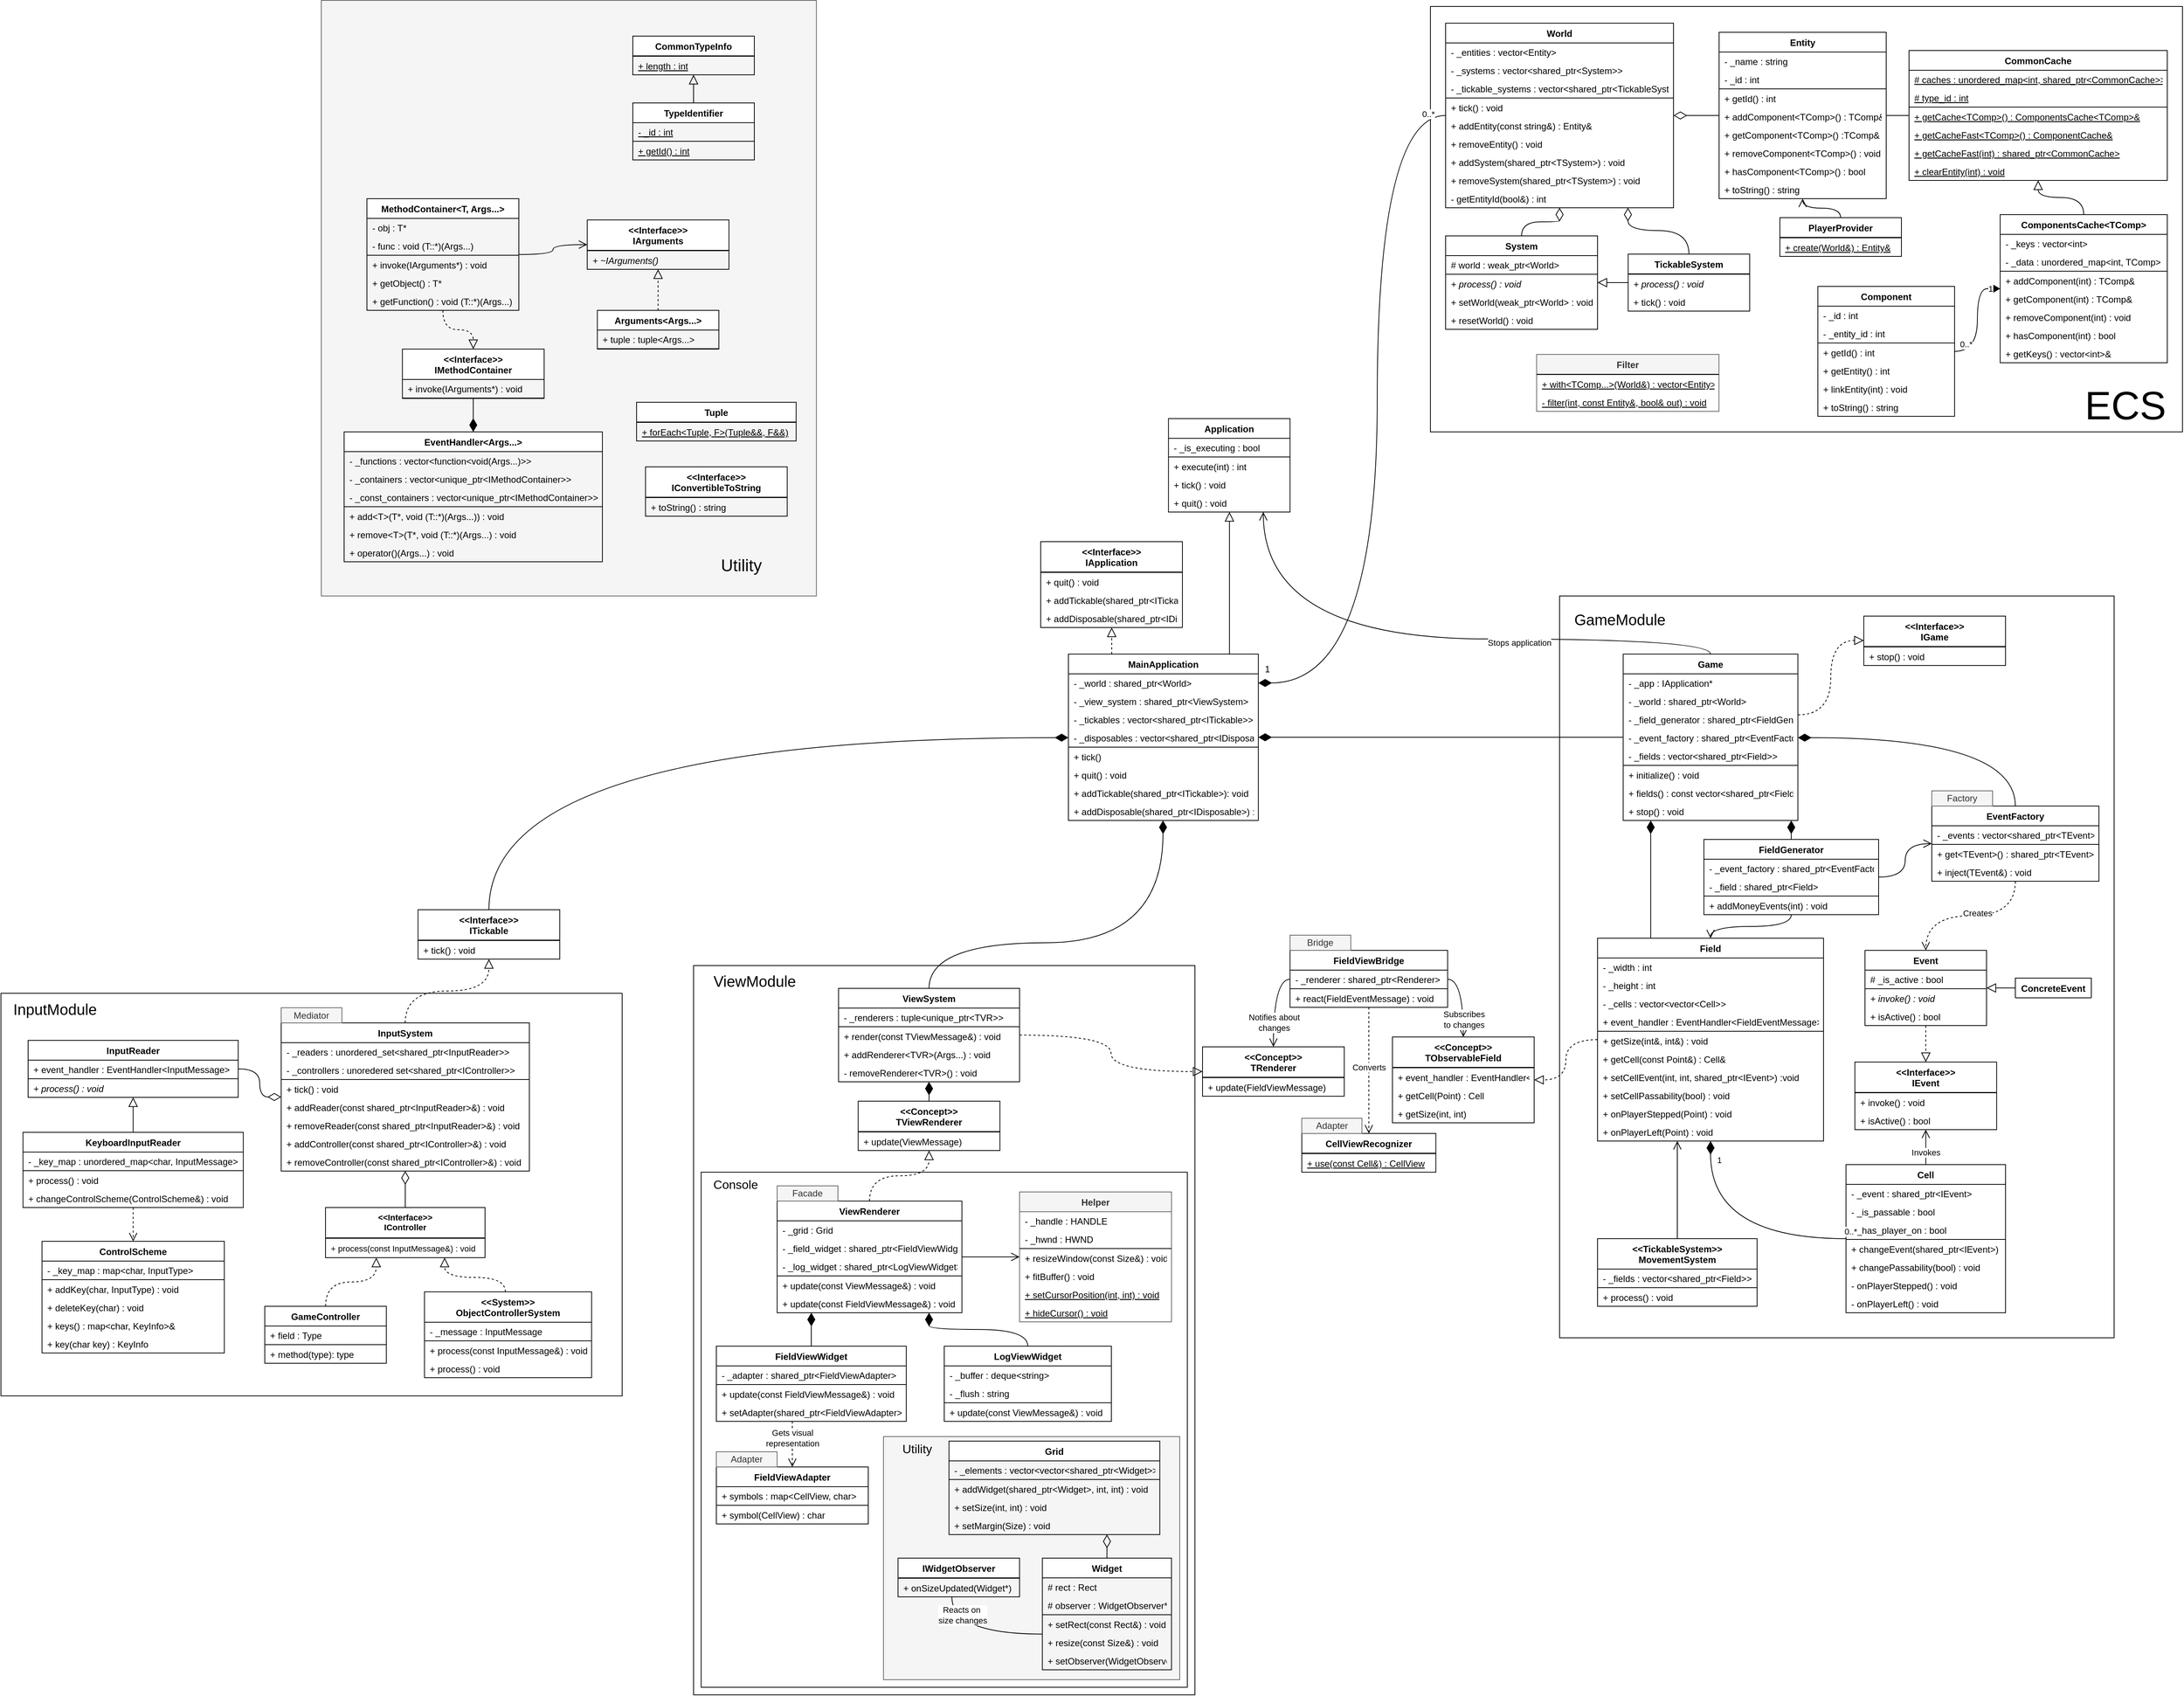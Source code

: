 <mxfile version="20.3.0" type="device" pages="5"><diagram id="C5RBs43oDa-KdzZeNtuy" name="Main Class"><mxGraphModel dx="4158" dy="2929" grid="1" gridSize="10" guides="1" tooltips="1" connect="1" arrows="1" fold="1" page="1" pageScale="1" pageWidth="2000" pageHeight="1600" math="0" shadow="0"><root><mxCell id="WIyWlLk6GJQsqaUBKTNV-0"/><mxCell id="WIyWlLk6GJQsqaUBKTNV-1" parent="WIyWlLk6GJQsqaUBKTNV-0"/><mxCell id="nr6Hej5wV4eIcqcEEiHw-56" value="" style="rounded=0;whiteSpace=wrap;html=1;fillColor=#f5f5f5;fontColor=#333333;strokeColor=#666666;" parent="WIyWlLk6GJQsqaUBKTNV-1" vertex="1"><mxGeometry x="370" y="-810.5" width="651.72" height="784" as="geometry"/></mxCell><mxCell id="qt0X8L2n8VDEMxot9RiX-6" value="" style="rounded=0;whiteSpace=wrap;html=1;fontSize=20;" parent="WIyWlLk6GJQsqaUBKTNV-1" vertex="1"><mxGeometry x="860" y="460" width="660" height="960" as="geometry"/></mxCell><mxCell id="nr6Hej5wV4eIcqcEEiHw-7" value="" style="rounded=0;whiteSpace=wrap;html=1;" parent="WIyWlLk6GJQsqaUBKTNV-1" vertex="1"><mxGeometry x="870" y="732" width="640" height="678" as="geometry"/></mxCell><mxCell id="nr6Hej5wV4eIcqcEEiHw-37" value="" style="rounded=0;whiteSpace=wrap;html=1;fillColor=#f5f5f5;fontColor=#333333;strokeColor=#666666;" parent="WIyWlLk6GJQsqaUBKTNV-1" vertex="1"><mxGeometry x="1110" y="1080" width="390" height="320" as="geometry"/></mxCell><mxCell id="nr6Hej5wV4eIcqcEEiHw-8" value="&lt;font style=&quot;font-size: 16px;&quot;&gt;Console&lt;/font&gt;" style="text;html=1;strokeColor=none;fillColor=none;align=center;verticalAlign=middle;whiteSpace=wrap;rounded=0;" parent="WIyWlLk6GJQsqaUBKTNV-1" vertex="1"><mxGeometry x="880" y="738" width="70.64" height="20" as="geometry"/></mxCell><mxCell id="qt0X8L2n8VDEMxot9RiX-4" value="" style="rounded=0;whiteSpace=wrap;html=1;" parent="WIyWlLk6GJQsqaUBKTNV-1" vertex="1"><mxGeometry x="-51.72" y="496.5" width="817.71" height="530" as="geometry"/></mxCell><mxCell id="EGW3r-8WQwnGB3xlqm6N-18" value="ControlScheme" style="swimlane;fontStyle=1;align=center;verticalAlign=top;childLayout=stackLayout;horizontal=1;startSize=26;horizontalStack=0;resizeParent=1;resizeParentMax=0;resizeLast=0;collapsible=1;marginBottom=0;rounded=0;glass=0;labelBorderColor=none;sketch=0;fillColor=default;fontFamily=Helvetica;fontSize=12;labelBackgroundColor=none;html=0;" parent="WIyWlLk6GJQsqaUBKTNV-1" vertex="1"><mxGeometry x="2.28" y="823" width="240" height="147" as="geometry"><mxRectangle x="850" y="390" width="100" height="26" as="alternateBounds"/></mxGeometry></mxCell><mxCell id="EGW3r-8WQwnGB3xlqm6N-19" value="- _key_map : map&lt;char, InputType&gt;" style="text;strokeColor=none;fillColor=none;align=left;verticalAlign=middle;spacingLeft=5;spacingRight=5;overflow=hidden;rotatable=0;points=[[0,0.5],[1,0.5]];portConstraint=eastwest;rounded=1;glass=0;labelBorderColor=none;sketch=0;fontFamily=Helvetica;fontSize=12;labelBackgroundColor=none;html=0;" parent="EGW3r-8WQwnGB3xlqm6N-18" vertex="1"><mxGeometry y="26" width="240" height="24" as="geometry"/></mxCell><mxCell id="EGW3r-8WQwnGB3xlqm6N-20" value="" style="line;strokeWidth=1;fillColor=none;align=left;verticalAlign=middle;spacingTop=-1;spacingLeft=3;spacingRight=3;rotatable=0;labelPosition=right;points=[];portConstraint=eastwest;rounded=1;glass=0;labelBorderColor=none;sketch=0;fontFamily=Helvetica;fontSize=12;labelBackgroundColor=none;html=0;" parent="EGW3r-8WQwnGB3xlqm6N-18" vertex="1"><mxGeometry y="50" width="240" height="1" as="geometry"/></mxCell><mxCell id="EGW3r-8WQwnGB3xlqm6N-21" value="+ addKey(char, InputType) : void" style="text;strokeColor=none;fillColor=none;align=left;verticalAlign=middle;spacingLeft=5;spacingRight=5;overflow=hidden;rotatable=0;points=[[0,0.5],[1,0.5]];portConstraint=eastwest;rounded=1;glass=0;labelBorderColor=none;sketch=0;fontFamily=Helvetica;fontSize=12;labelBackgroundColor=none;html=0;" parent="EGW3r-8WQwnGB3xlqm6N-18" vertex="1"><mxGeometry y="51" width="240" height="24" as="geometry"/></mxCell><mxCell id="EGW3r-8WQwnGB3xlqm6N-22" value="+ deleteKey(char) : void" style="text;strokeColor=none;fillColor=none;align=left;verticalAlign=middle;spacingLeft=5;spacingRight=5;overflow=hidden;rotatable=0;points=[[0,0.5],[1,0.5]];portConstraint=eastwest;rounded=1;glass=0;labelBorderColor=none;sketch=0;fontFamily=Helvetica;fontSize=12;labelBackgroundColor=none;html=0;" parent="EGW3r-8WQwnGB3xlqm6N-18" vertex="1"><mxGeometry y="75" width="240" height="24" as="geometry"/></mxCell><mxCell id="EGW3r-8WQwnGB3xlqm6N-23" value="+ keys() : map&lt;char, KeyInfo&gt;&amp;" style="text;strokeColor=none;fillColor=none;align=left;verticalAlign=middle;spacingLeft=5;spacingRight=5;overflow=hidden;rotatable=0;points=[[0,0.5],[1,0.5]];portConstraint=eastwest;rounded=1;glass=0;labelBorderColor=none;sketch=0;fontFamily=Helvetica;fontSize=12;labelBackgroundColor=none;html=0;" parent="EGW3r-8WQwnGB3xlqm6N-18" vertex="1"><mxGeometry y="99" width="240" height="24" as="geometry"/></mxCell><mxCell id="EGW3r-8WQwnGB3xlqm6N-24" value="+ key(char key) : KeyInfo" style="text;strokeColor=none;fillColor=none;align=left;verticalAlign=middle;spacingLeft=5;spacingRight=5;overflow=hidden;rotatable=0;points=[[0,0.5],[1,0.5]];portConstraint=eastwest;rounded=1;glass=0;labelBorderColor=none;sketch=0;fontFamily=Helvetica;fontSize=12;labelBackgroundColor=none;html=0;" parent="EGW3r-8WQwnGB3xlqm6N-18" vertex="1"><mxGeometry y="123" width="240" height="24" as="geometry"/></mxCell><mxCell id="EGW3r-8WQwnGB3xlqm6N-25" value="InputReader" style="swimlane;fontStyle=1;align=center;verticalAlign=top;childLayout=stackLayout;horizontal=1;startSize=26;horizontalStack=0;resizeParent=1;resizeParentMax=0;resizeLast=0;collapsible=1;marginBottom=0;rounded=0;glass=0;labelBorderColor=none;sketch=0;fillColor=default;fontFamily=Helvetica;fontSize=12;labelBackgroundColor=none;html=0;" parent="WIyWlLk6GJQsqaUBKTNV-1" vertex="1"><mxGeometry x="-16" y="558.5" width="276.57" height="75" as="geometry"><mxRectangle x="1100" y="160" width="100" height="26" as="alternateBounds"/></mxGeometry></mxCell><mxCell id="EGW3r-8WQwnGB3xlqm6N-26" value="+ event_handler : EventHandler&lt;InputMessage&gt;" style="text;strokeColor=none;fillColor=none;align=left;verticalAlign=middle;spacingLeft=5;spacingRight=5;overflow=hidden;rotatable=0;points=[[0,0.5],[1,0.5]];portConstraint=eastwest;rounded=1;glass=0;labelBorderColor=none;sketch=0;fontFamily=Helvetica;fontSize=12;labelBackgroundColor=none;html=0;" parent="EGW3r-8WQwnGB3xlqm6N-25" vertex="1"><mxGeometry y="26" width="276.57" height="24" as="geometry"/></mxCell><mxCell id="EGW3r-8WQwnGB3xlqm6N-27" value="" style="line;strokeWidth=1;fillColor=none;align=left;verticalAlign=middle;spacingTop=-1;spacingLeft=3;spacingRight=3;rotatable=0;labelPosition=right;points=[];portConstraint=eastwest;rounded=1;glass=0;labelBorderColor=none;sketch=0;fontFamily=Helvetica;fontSize=12;labelBackgroundColor=none;html=0;" parent="EGW3r-8WQwnGB3xlqm6N-25" vertex="1"><mxGeometry y="50" width="276.57" height="1" as="geometry"/></mxCell><mxCell id="EGW3r-8WQwnGB3xlqm6N-32" value="+ process() : void" style="text;strokeColor=none;fillColor=none;align=left;verticalAlign=middle;spacingLeft=5;spacingRight=5;overflow=hidden;rotatable=0;points=[[0,0.5],[1,0.5]];portConstraint=eastwest;rounded=1;glass=0;labelBorderColor=none;sketch=0;fontFamily=Helvetica;fontSize=12;labelBackgroundColor=none;html=0;fontStyle=2" parent="EGW3r-8WQwnGB3xlqm6N-25" vertex="1"><mxGeometry y="51" width="276.57" height="24" as="geometry"/></mxCell><mxCell id="EGW3r-8WQwnGB3xlqm6N-36" value="&lt;&lt;Interface&gt;&gt;&#10;IController" style="swimlane;fontStyle=1;align=center;verticalAlign=top;childLayout=stackLayout;horizontal=1;startSize=40;horizontalStack=0;resizeParent=1;resizeParentMax=0;resizeLast=0;collapsible=1;marginBottom=0;glass=0;labelBorderColor=none;fillColor=default;rounded=0;fontSize=11;" parent="WIyWlLk6GJQsqaUBKTNV-1" vertex="1"><mxGeometry x="375.49" y="778.5" width="210" height="66" as="geometry"><mxRectangle x="1750.52" y="137.86" width="100" height="26" as="alternateBounds"/></mxGeometry></mxCell><mxCell id="EGW3r-8WQwnGB3xlqm6N-38" value="" style="line;strokeWidth=1;fillColor=none;align=left;verticalAlign=middle;spacingTop=-1;spacingLeft=3;spacingRight=3;rotatable=0;labelPosition=right;points=[];portConstraint=eastwest;glass=0;labelBorderColor=none;rounded=1;spacing=2;fontSize=12;" parent="EGW3r-8WQwnGB3xlqm6N-36" vertex="1"><mxGeometry y="40" width="210" height="1" as="geometry"/></mxCell><mxCell id="EGW3r-8WQwnGB3xlqm6N-39" value="+ process(const InputMessage&amp;) : void" style="text;strokeColor=none;fillColor=none;align=left;verticalAlign=middle;spacingLeft=5;spacingRight=5;overflow=hidden;rotatable=0;points=[[0,0.5],[1,0.5]];portConstraint=eastwest;glass=0;labelBorderColor=none;fontStyle=0;rounded=1;fontSize=11;" parent="EGW3r-8WQwnGB3xlqm6N-36" vertex="1"><mxGeometry y="41" width="210" height="25" as="geometry"/></mxCell><mxCell id="EGW3r-8WQwnGB3xlqm6N-44" value="" style="endArrow=diamondThin;endFill=0;endSize=15;html=1;rounded=0;curved=1;elbow=vertical;edgeStyle=orthogonalEdgeStyle;fontSize=11;" parent="WIyWlLk6GJQsqaUBKTNV-1" source="EGW3r-8WQwnGB3xlqm6N-36" target="byMV4_gQWWBRBjS1sV1e-7" edge="1"><mxGeometry width="160" relative="1" as="geometry"><mxPoint x="310.72" y="1011.5" as="sourcePoint"/><mxPoint x="460.72" y="1011.5" as="targetPoint"/></mxGeometry></mxCell><mxCell id="EGW3r-8WQwnGB3xlqm6N-52" value="" style="endArrow=block;dashed=1;endFill=0;endSize=10;html=1;rounded=0;curved=1;elbow=vertical;edgeStyle=orthogonalEdgeStyle;fontSize=11;" parent="WIyWlLk6GJQsqaUBKTNV-1" source="fi9lqsduh4k67RMz6t0C-8" target="EGW3r-8WQwnGB3xlqm6N-36" edge="1"><mxGeometry width="160" relative="1" as="geometry"><mxPoint x="809" y="898.5" as="sourcePoint"/><mxPoint x="919" y="898.5" as="targetPoint"/><Array as="points"><mxPoint x="612.28" y="870.5"/><mxPoint x="532.28" y="870.5"/></Array></mxGeometry></mxCell><mxCell id="buxu-7i4EN_YxKa_KipX-31" value="GameController" style="swimlane;fontStyle=1;align=center;verticalAlign=top;childLayout=stackLayout;horizontal=1;startSize=26;horizontalStack=0;resizeParent=1;resizeParentMax=0;resizeLast=0;collapsible=1;marginBottom=0;rounded=0;glass=0;labelBorderColor=none;sketch=0;fillColor=default;fontFamily=Helvetica;fontSize=12;labelBackgroundColor=none;html=0;" parent="WIyWlLk6GJQsqaUBKTNV-1" vertex="1"><mxGeometry x="295.56" y="908.5" width="160" height="75" as="geometry"><mxRectangle x="1100" y="160" width="100" height="26" as="alternateBounds"/></mxGeometry></mxCell><mxCell id="buxu-7i4EN_YxKa_KipX-32" value="+ field : Type" style="text;strokeColor=none;fillColor=none;align=left;verticalAlign=middle;spacingLeft=5;spacingRight=5;overflow=hidden;rotatable=0;points=[[0,0.5],[1,0.5]];portConstraint=eastwest;rounded=1;glass=0;labelBorderColor=none;sketch=0;fontFamily=Helvetica;fontSize=12;labelBackgroundColor=none;html=0;" parent="buxu-7i4EN_YxKa_KipX-31" vertex="1"><mxGeometry y="26" width="160" height="24" as="geometry"/></mxCell><mxCell id="buxu-7i4EN_YxKa_KipX-33" value="" style="line;strokeWidth=1;fillColor=none;align=left;verticalAlign=middle;spacingTop=-1;spacingLeft=3;spacingRight=3;rotatable=0;labelPosition=right;points=[];portConstraint=eastwest;rounded=1;glass=0;labelBorderColor=none;sketch=0;fontFamily=Helvetica;fontSize=12;labelBackgroundColor=none;html=0;" parent="buxu-7i4EN_YxKa_KipX-31" vertex="1"><mxGeometry y="50" width="160" height="1" as="geometry"/></mxCell><mxCell id="buxu-7i4EN_YxKa_KipX-34" value="+ method(type): type" style="text;strokeColor=none;fillColor=none;align=left;verticalAlign=middle;spacingLeft=5;spacingRight=5;overflow=hidden;rotatable=0;points=[[0,0.5],[1,0.5]];portConstraint=eastwest;rounded=1;glass=0;labelBorderColor=none;sketch=0;fontFamily=Helvetica;fontSize=12;labelBackgroundColor=none;html=0;" parent="buxu-7i4EN_YxKa_KipX-31" vertex="1"><mxGeometry y="51" width="160" height="24" as="geometry"/></mxCell><mxCell id="buxu-7i4EN_YxKa_KipX-35" value="" style="endArrow=block;dashed=1;endFill=0;endSize=10;html=1;rounded=0;curved=1;elbow=vertical;edgeStyle=orthogonalEdgeStyle;" parent="WIyWlLk6GJQsqaUBKTNV-1" source="buxu-7i4EN_YxKa_KipX-31" target="EGW3r-8WQwnGB3xlqm6N-36" edge="1"><mxGeometry width="160" relative="1" as="geometry"><mxPoint x="569" y="898.5" as="sourcePoint"/><mxPoint x="679" y="898.5" as="targetPoint"/><Array as="points"><mxPoint x="375.28" y="876.5"/><mxPoint x="442.28" y="876.5"/></Array></mxGeometry></mxCell><mxCell id="byMV4_gQWWBRBjS1sV1e-7" value="InputSystem" style="swimlane;fontStyle=1;align=center;verticalAlign=top;childLayout=stackLayout;horizontal=1;startSize=26;horizontalStack=0;resizeParent=1;resizeParentMax=0;resizeLast=0;collapsible=1;marginBottom=0;rounded=0;glass=0;labelBorderColor=none;sketch=0;fillColor=default;fontFamily=Helvetica;fontSize=12;labelBackgroundColor=none;html=0;" parent="WIyWlLk6GJQsqaUBKTNV-1" vertex="1"><mxGeometry x="317.14" y="535.5" width="326.71" height="195" as="geometry"><mxRectangle x="1100" y="160" width="100" height="26" as="alternateBounds"/></mxGeometry></mxCell><mxCell id="byMV4_gQWWBRBjS1sV1e-8" value="- _readers : unordered_set&lt;shared_ptr&lt;InputReader&gt;&gt;" style="text;strokeColor=none;fillColor=none;align=left;verticalAlign=middle;spacingLeft=5;spacingRight=5;overflow=hidden;rotatable=0;points=[[0,0.5],[1,0.5]];portConstraint=eastwest;rounded=1;glass=0;labelBorderColor=none;sketch=0;fontFamily=Helvetica;fontSize=12;labelBackgroundColor=none;html=0;" parent="byMV4_gQWWBRBjS1sV1e-7" vertex="1"><mxGeometry y="26" width="326.71" height="24" as="geometry"/></mxCell><mxCell id="byMV4_gQWWBRBjS1sV1e-12" value="- _controllers : unoredered set&lt;shared_ptr&lt;IController&gt;&gt;" style="text;strokeColor=none;fillColor=none;align=left;verticalAlign=middle;spacingLeft=5;spacingRight=5;overflow=hidden;rotatable=0;points=[[0,0.5],[1,0.5]];portConstraint=eastwest;rounded=1;glass=0;labelBorderColor=none;sketch=0;fontFamily=Helvetica;fontSize=12;labelBackgroundColor=none;html=0;" parent="byMV4_gQWWBRBjS1sV1e-7" vertex="1"><mxGeometry y="50" width="326.71" height="24" as="geometry"/></mxCell><mxCell id="byMV4_gQWWBRBjS1sV1e-9" value="" style="line;strokeWidth=1;fillColor=none;align=left;verticalAlign=middle;spacingTop=-1;spacingLeft=3;spacingRight=3;rotatable=0;labelPosition=right;points=[];portConstraint=eastwest;rounded=1;glass=0;labelBorderColor=none;sketch=0;fontFamily=Helvetica;fontSize=12;labelBackgroundColor=none;html=0;" parent="byMV4_gQWWBRBjS1sV1e-7" vertex="1"><mxGeometry y="74" width="326.71" height="1" as="geometry"/></mxCell><mxCell id="byMV4_gQWWBRBjS1sV1e-10" value="+ tick() : void" style="text;strokeColor=none;fillColor=none;align=left;verticalAlign=middle;spacingLeft=5;spacingRight=5;overflow=hidden;rotatable=0;points=[[0,0.5],[1,0.5]];portConstraint=eastwest;rounded=1;glass=0;labelBorderColor=none;sketch=0;fontFamily=Helvetica;fontSize=12;labelBackgroundColor=none;html=0;" parent="byMV4_gQWWBRBjS1sV1e-7" vertex="1"><mxGeometry y="75" width="326.71" height="24" as="geometry"/></mxCell><mxCell id="byMV4_gQWWBRBjS1sV1e-13" value="+ addReader(const shared_ptr&lt;InputReader&gt;&amp;) : void" style="text;strokeColor=none;fillColor=none;align=left;verticalAlign=middle;spacingLeft=5;spacingRight=5;overflow=hidden;rotatable=0;points=[[0,0.5],[1,0.5]];portConstraint=eastwest;rounded=1;glass=0;labelBorderColor=none;sketch=0;fontFamily=Helvetica;fontSize=12;labelBackgroundColor=none;html=0;" parent="byMV4_gQWWBRBjS1sV1e-7" vertex="1"><mxGeometry y="99" width="326.71" height="24" as="geometry"/></mxCell><mxCell id="byMV4_gQWWBRBjS1sV1e-14" value="+ removeReader(const shared_ptr&lt;InputReader&gt;&amp;) : void" style="text;strokeColor=none;fillColor=none;align=left;verticalAlign=middle;spacingLeft=5;spacingRight=5;overflow=hidden;rotatable=0;points=[[0,0.5],[1,0.5]];portConstraint=eastwest;rounded=1;glass=0;labelBorderColor=none;sketch=0;fontFamily=Helvetica;fontSize=12;labelBackgroundColor=none;html=0;" parent="byMV4_gQWWBRBjS1sV1e-7" vertex="1"><mxGeometry y="123" width="326.71" height="24" as="geometry"/></mxCell><mxCell id="byMV4_gQWWBRBjS1sV1e-15" value="+ addController(const shared_ptr&lt;IController&gt;&amp;) : void" style="text;strokeColor=none;fillColor=none;align=left;verticalAlign=middle;spacingLeft=5;spacingRight=5;overflow=hidden;rotatable=0;points=[[0,0.5],[1,0.5]];portConstraint=eastwest;rounded=1;glass=0;labelBorderColor=none;sketch=0;fontFamily=Helvetica;fontSize=12;labelBackgroundColor=none;html=0;" parent="byMV4_gQWWBRBjS1sV1e-7" vertex="1"><mxGeometry y="147" width="326.71" height="24" as="geometry"/></mxCell><mxCell id="byMV4_gQWWBRBjS1sV1e-16" value="+ removeController(const shared_ptr&lt;IController&gt;&amp;) : void" style="text;strokeColor=none;fillColor=none;align=left;verticalAlign=middle;spacingLeft=5;spacingRight=5;overflow=hidden;rotatable=0;points=[[0,0.5],[1,0.5]];portConstraint=eastwest;rounded=1;glass=0;labelBorderColor=none;sketch=0;fontFamily=Helvetica;fontSize=12;labelBackgroundColor=none;html=0;" parent="byMV4_gQWWBRBjS1sV1e-7" vertex="1"><mxGeometry y="171" width="326.71" height="24" as="geometry"/></mxCell><mxCell id="byMV4_gQWWBRBjS1sV1e-17" value="" style="endArrow=diamondThin;endFill=0;endSize=15;html=1;rounded=0;curved=1;elbow=vertical;edgeStyle=orthogonalEdgeStyle;" parent="WIyWlLk6GJQsqaUBKTNV-1" source="EGW3r-8WQwnGB3xlqm6N-25" target="byMV4_gQWWBRBjS1sV1e-7" edge="1"><mxGeometry width="160" relative="1" as="geometry"><mxPoint x="280.72" y="665.5" as="sourcePoint"/><mxPoint x="440.72" y="665.5" as="targetPoint"/></mxGeometry></mxCell><mxCell id="byMV4_gQWWBRBjS1sV1e-18" value="KeyboardInputReader" style="swimlane;fontStyle=1;align=center;verticalAlign=top;childLayout=stackLayout;horizontal=1;startSize=26;horizontalStack=0;resizeParent=1;resizeParentMax=0;resizeLast=0;collapsible=1;marginBottom=0;rounded=0;glass=0;labelBorderColor=none;sketch=0;fillColor=default;fontFamily=Helvetica;fontSize=12;labelBackgroundColor=none;html=0;" parent="WIyWlLk6GJQsqaUBKTNV-1" vertex="1"><mxGeometry x="-22.72" y="679.5" width="290" height="99" as="geometry"><mxRectangle x="1100" y="160" width="100" height="26" as="alternateBounds"/></mxGeometry></mxCell><mxCell id="byMV4_gQWWBRBjS1sV1e-19" value="- _key_map : unordered_map&lt;char, InputMessage&gt;" style="text;strokeColor=none;fillColor=none;align=left;verticalAlign=middle;spacingLeft=5;spacingRight=5;overflow=hidden;rotatable=0;points=[[0,0.5],[1,0.5]];portConstraint=eastwest;rounded=1;glass=0;labelBorderColor=none;sketch=0;fontFamily=Helvetica;fontSize=12;labelBackgroundColor=none;html=0;" parent="byMV4_gQWWBRBjS1sV1e-18" vertex="1"><mxGeometry y="26" width="290" height="24" as="geometry"/></mxCell><mxCell id="byMV4_gQWWBRBjS1sV1e-20" value="" style="line;strokeWidth=1;fillColor=none;align=left;verticalAlign=middle;spacingTop=-1;spacingLeft=3;spacingRight=3;rotatable=0;labelPosition=right;points=[];portConstraint=eastwest;rounded=1;glass=0;labelBorderColor=none;sketch=0;fontFamily=Helvetica;fontSize=12;labelBackgroundColor=none;html=0;" parent="byMV4_gQWWBRBjS1sV1e-18" vertex="1"><mxGeometry y="50" width="290" height="1" as="geometry"/></mxCell><mxCell id="byMV4_gQWWBRBjS1sV1e-21" value="+ process() : void" style="text;strokeColor=none;fillColor=none;align=left;verticalAlign=middle;spacingLeft=5;spacingRight=5;overflow=hidden;rotatable=0;points=[[0,0.5],[1,0.5]];portConstraint=eastwest;rounded=1;glass=0;labelBorderColor=none;sketch=0;fontFamily=Helvetica;fontSize=12;labelBackgroundColor=none;html=0;" parent="byMV4_gQWWBRBjS1sV1e-18" vertex="1"><mxGeometry y="51" width="290" height="24" as="geometry"/></mxCell><mxCell id="byMV4_gQWWBRBjS1sV1e-22" value="+ changeControlScheme(ControlScheme&amp;) : void" style="text;strokeColor=none;fillColor=none;align=left;verticalAlign=middle;spacingLeft=5;spacingRight=5;overflow=hidden;rotatable=0;points=[[0,0.5],[1,0.5]];portConstraint=eastwest;rounded=1;glass=0;labelBorderColor=none;sketch=0;fontFamily=Helvetica;fontSize=12;labelBackgroundColor=none;html=0;" parent="byMV4_gQWWBRBjS1sV1e-18" vertex="1"><mxGeometry y="75" width="290" height="24" as="geometry"/></mxCell><mxCell id="byMV4_gQWWBRBjS1sV1e-25" value="" style="endArrow=block;endSize=10;endFill=0;html=1;rounded=0;labelBackgroundColor=default;fontFamily=Helvetica;fontSize=11;fontColor=default;strokeColor=default;strokeWidth=1;shape=connector;edgeStyle=orthogonalEdgeStyle;curved=1;" parent="WIyWlLk6GJQsqaUBKTNV-1" source="byMV4_gQWWBRBjS1sV1e-18" target="EGW3r-8WQwnGB3xlqm6N-25" edge="1"><mxGeometry width="160" relative="1" as="geometry"><mxPoint x="120.72" y="725.5" as="sourcePoint"/><mxPoint x="230.72" y="725.5" as="targetPoint"/></mxGeometry></mxCell><mxCell id="byMV4_gQWWBRBjS1sV1e-26" value="Application" style="swimlane;fontStyle=1;align=center;verticalAlign=top;childLayout=stackLayout;horizontal=1;startSize=26;horizontalStack=0;resizeParent=1;resizeParentMax=0;resizeLast=0;collapsible=1;marginBottom=0;rounded=0;glass=0;labelBorderColor=none;sketch=0;fillColor=default;fontFamily=Helvetica;fontSize=12;labelBackgroundColor=none;html=0;" parent="WIyWlLk6GJQsqaUBKTNV-1" vertex="1"><mxGeometry x="1485.17" y="-260" width="160" height="123" as="geometry"><mxRectangle x="1100" y="160" width="100" height="26" as="alternateBounds"/></mxGeometry></mxCell><mxCell id="byMV4_gQWWBRBjS1sV1e-27" value="- _is_executing : bool" style="text;strokeColor=none;fillColor=none;align=left;verticalAlign=middle;spacingLeft=5;spacingRight=5;overflow=hidden;rotatable=0;points=[[0,0.5],[1,0.5]];portConstraint=eastwest;rounded=1;glass=0;labelBorderColor=none;sketch=0;fontFamily=Helvetica;fontSize=12;labelBackgroundColor=none;html=0;" parent="byMV4_gQWWBRBjS1sV1e-26" vertex="1"><mxGeometry y="26" width="160" height="24" as="geometry"/></mxCell><mxCell id="byMV4_gQWWBRBjS1sV1e-28" value="" style="line;strokeWidth=1;fillColor=none;align=left;verticalAlign=middle;spacingTop=-1;spacingLeft=3;spacingRight=3;rotatable=0;labelPosition=right;points=[];portConstraint=eastwest;rounded=1;glass=0;labelBorderColor=none;sketch=0;fontFamily=Helvetica;fontSize=12;labelBackgroundColor=none;html=0;" parent="byMV4_gQWWBRBjS1sV1e-26" vertex="1"><mxGeometry y="50" width="160" height="1" as="geometry"/></mxCell><mxCell id="byMV4_gQWWBRBjS1sV1e-29" value="+ execute(int) : int" style="text;strokeColor=none;fillColor=none;align=left;verticalAlign=middle;spacingLeft=5;spacingRight=5;overflow=hidden;rotatable=0;points=[[0,0.5],[1,0.5]];portConstraint=eastwest;rounded=1;glass=0;labelBorderColor=none;sketch=0;fontFamily=Helvetica;fontSize=12;labelBackgroundColor=none;html=0;" parent="byMV4_gQWWBRBjS1sV1e-26" vertex="1"><mxGeometry y="51" width="160" height="24" as="geometry"/></mxCell><mxCell id="byMV4_gQWWBRBjS1sV1e-30" value="+ tick() : void" style="text;strokeColor=none;fillColor=none;align=left;verticalAlign=middle;spacingLeft=5;spacingRight=5;overflow=hidden;rotatable=0;points=[[0,0.5],[1,0.5]];portConstraint=eastwest;rounded=1;glass=0;labelBorderColor=none;sketch=0;fontFamily=Helvetica;fontSize=12;labelBackgroundColor=none;html=0;" parent="byMV4_gQWWBRBjS1sV1e-26" vertex="1"><mxGeometry y="75" width="160" height="24" as="geometry"/></mxCell><mxCell id="byMV4_gQWWBRBjS1sV1e-31" value="+ quit() : void" style="text;strokeColor=none;fillColor=none;align=left;verticalAlign=middle;spacingLeft=5;spacingRight=5;overflow=hidden;rotatable=0;points=[[0,0.5],[1,0.5]];portConstraint=eastwest;rounded=1;glass=0;labelBorderColor=none;sketch=0;fontFamily=Helvetica;fontSize=12;labelBackgroundColor=none;html=0;" parent="byMV4_gQWWBRBjS1sV1e-26" vertex="1"><mxGeometry y="99" width="160" height="24" as="geometry"/></mxCell><mxCell id="byMV4_gQWWBRBjS1sV1e-32" value="&lt;&lt;Interface&gt;&gt;&#10;ITickable" style="swimlane;fontStyle=1;align=center;verticalAlign=top;childLayout=stackLayout;horizontal=1;startSize=40;horizontalStack=0;resizeParent=1;resizeParentMax=0;resizeLast=0;collapsible=1;marginBottom=0;glass=0;labelBorderColor=none;fillColor=default;rounded=0;" parent="WIyWlLk6GJQsqaUBKTNV-1" vertex="1"><mxGeometry x="497.28" y="386.5" width="186.57" height="65" as="geometry"><mxRectangle x="1750.52" y="137.86" width="100" height="26" as="alternateBounds"/></mxGeometry></mxCell><mxCell id="byMV4_gQWWBRBjS1sV1e-34" value="" style="line;strokeWidth=1;fillColor=none;align=left;verticalAlign=middle;spacingTop=-1;spacingLeft=3;spacingRight=3;rotatable=0;labelPosition=right;points=[];portConstraint=eastwest;glass=0;labelBorderColor=none;rounded=1;spacing=2;fontSize=12;" parent="byMV4_gQWWBRBjS1sV1e-32" vertex="1"><mxGeometry y="40" width="186.57" height="1" as="geometry"/></mxCell><mxCell id="byMV4_gQWWBRBjS1sV1e-35" value="+ tick() : void" style="text;strokeColor=none;fillColor=none;align=left;verticalAlign=middle;spacingLeft=5;spacingRight=5;overflow=hidden;rotatable=0;points=[[0,0.5],[1,0.5]];portConstraint=eastwest;glass=0;labelBorderColor=none;fontStyle=0;rounded=1;" parent="byMV4_gQWWBRBjS1sV1e-32" vertex="1"><mxGeometry y="41" width="186.57" height="24" as="geometry"/></mxCell><mxCell id="byMV4_gQWWBRBjS1sV1e-37" value="&lt;&lt;Interface&gt;&gt;&#10;IApplication" style="swimlane;fontStyle=1;align=center;verticalAlign=top;childLayout=stackLayout;horizontal=1;startSize=40;horizontalStack=0;resizeParent=1;resizeParentMax=0;resizeLast=0;collapsible=1;marginBottom=0;glass=0;labelBorderColor=none;fillColor=default;rounded=0;" parent="WIyWlLk6GJQsqaUBKTNV-1" vertex="1"><mxGeometry x="1316.96" y="-98" width="186.57" height="113" as="geometry"><mxRectangle x="1750.52" y="137.86" width="100" height="26" as="alternateBounds"/></mxGeometry></mxCell><mxCell id="byMV4_gQWWBRBjS1sV1e-39" value="" style="line;strokeWidth=1;fillColor=none;align=left;verticalAlign=middle;spacingTop=-1;spacingLeft=3;spacingRight=3;rotatable=0;labelPosition=right;points=[];portConstraint=eastwest;glass=0;labelBorderColor=none;rounded=1;spacing=2;fontSize=12;" parent="byMV4_gQWWBRBjS1sV1e-37" vertex="1"><mxGeometry y="40" width="186.57" height="1" as="geometry"/></mxCell><mxCell id="byMV4_gQWWBRBjS1sV1e-40" value="+ quit() : void" style="text;strokeColor=none;fillColor=none;align=left;verticalAlign=middle;spacingLeft=5;spacingRight=5;overflow=hidden;rotatable=0;points=[[0,0.5],[1,0.5]];portConstraint=eastwest;glass=0;labelBorderColor=none;fontStyle=0;rounded=1;" parent="byMV4_gQWWBRBjS1sV1e-37" vertex="1"><mxGeometry y="41" width="186.57" height="24" as="geometry"/></mxCell><mxCell id="qt0X8L2n8VDEMxot9RiX-2" value="+ addTickable(shared_ptr&lt;ITickable&gt;): void" style="text;strokeColor=none;fillColor=none;align=left;verticalAlign=middle;spacingLeft=5;spacingRight=5;overflow=hidden;rotatable=0;points=[[0,0.5],[1,0.5]];portConstraint=eastwest;glass=0;labelBorderColor=none;fontStyle=0;rounded=1;" parent="byMV4_gQWWBRBjS1sV1e-37" vertex="1"><mxGeometry y="65" width="186.57" height="24" as="geometry"/></mxCell><mxCell id="qt0X8L2n8VDEMxot9RiX-3" value="+ addDisposable(shared_ptr&lt;IDisposable&gt;) : void" style="text;strokeColor=none;fillColor=none;align=left;verticalAlign=middle;spacingLeft=5;spacingRight=5;overflow=hidden;rotatable=0;points=[[0,0.5],[1,0.5]];portConstraint=eastwest;glass=0;labelBorderColor=none;fontStyle=0;rounded=1;" parent="byMV4_gQWWBRBjS1sV1e-37" vertex="1"><mxGeometry y="89" width="186.57" height="24" as="geometry"/></mxCell><mxCell id="byMV4_gQWWBRBjS1sV1e-41" value="" style="endArrow=block;dashed=1;endFill=0;endSize=10;html=1;rounded=0;curved=1;elbow=vertical;edgeStyle=orthogonalEdgeStyle;" parent="WIyWlLk6GJQsqaUBKTNV-1" source="byMV4_gQWWBRBjS1sV1e-42" target="byMV4_gQWWBRBjS1sV1e-37" edge="1"><mxGeometry width="160" relative="1" as="geometry"><mxPoint x="1398.45" y="-60" as="sourcePoint"/><mxPoint x="1508.45" y="-60" as="targetPoint"/><Array as="points"><mxPoint x="1410.45" y="30"/><mxPoint x="1410.45" y="30"/></Array></mxGeometry></mxCell><mxCell id="byMV4_gQWWBRBjS1sV1e-42" value="MainApplication" style="swimlane;fontStyle=1;align=center;verticalAlign=top;childLayout=stackLayout;horizontal=1;startSize=26;horizontalStack=0;resizeParent=1;resizeParentMax=0;resizeLast=0;collapsible=1;marginBottom=0;rounded=0;glass=0;labelBorderColor=none;sketch=0;fillColor=default;fontFamily=Helvetica;fontSize=12;labelBackgroundColor=none;html=0;" parent="WIyWlLk6GJQsqaUBKTNV-1" vertex="1"><mxGeometry x="1353.45" y="50" width="250" height="219" as="geometry"><mxRectangle x="1100" y="160" width="100" height="26" as="alternateBounds"/></mxGeometry></mxCell><mxCell id="byMV4_gQWWBRBjS1sV1e-43" value="- _world : shared_ptr&lt;World&gt;" style="text;strokeColor=none;fillColor=none;align=left;verticalAlign=middle;spacingLeft=5;spacingRight=5;overflow=hidden;rotatable=0;points=[[0,0.5],[1,0.5]];portConstraint=eastwest;rounded=1;glass=0;labelBorderColor=none;sketch=0;fontFamily=Helvetica;fontSize=12;labelBackgroundColor=none;html=0;" parent="byMV4_gQWWBRBjS1sV1e-42" vertex="1"><mxGeometry y="26" width="250" height="24" as="geometry"/></mxCell><mxCell id="nr6Hej5wV4eIcqcEEiHw-2" value="- _view_system : shared_ptr&lt;ViewSystem&gt;" style="text;strokeColor=none;fillColor=none;align=left;verticalAlign=middle;spacingLeft=5;spacingRight=5;overflow=hidden;rotatable=0;points=[[0,0.5],[1,0.5]];portConstraint=eastwest;rounded=1;glass=0;labelBorderColor=none;sketch=0;fontFamily=Helvetica;fontSize=12;labelBackgroundColor=none;html=0;" parent="byMV4_gQWWBRBjS1sV1e-42" vertex="1"><mxGeometry y="50" width="250" height="24" as="geometry"/></mxCell><mxCell id="nr6Hej5wV4eIcqcEEiHw-1" value="- _tickables : vector&lt;shared_ptr&lt;ITickable&gt;&gt;" style="text;strokeColor=none;fillColor=none;align=left;verticalAlign=middle;spacingLeft=5;spacingRight=5;overflow=hidden;rotatable=0;points=[[0,0.5],[1,0.5]];portConstraint=eastwest;rounded=1;glass=0;labelBorderColor=none;sketch=0;fontFamily=Helvetica;fontSize=12;labelBackgroundColor=none;html=0;" parent="byMV4_gQWWBRBjS1sV1e-42" vertex="1"><mxGeometry y="74" width="250" height="24" as="geometry"/></mxCell><mxCell id="nr6Hej5wV4eIcqcEEiHw-3" value="- _disposables : vector&lt;shared_ptr&lt;IDisposable&gt;&gt;" style="text;strokeColor=none;fillColor=none;align=left;verticalAlign=middle;spacingLeft=5;spacingRight=5;overflow=hidden;rotatable=0;points=[[0,0.5],[1,0.5]];portConstraint=eastwest;rounded=1;glass=0;labelBorderColor=none;sketch=0;fontFamily=Helvetica;fontSize=12;labelBackgroundColor=none;html=0;" parent="byMV4_gQWWBRBjS1sV1e-42" vertex="1"><mxGeometry y="98" width="250" height="24" as="geometry"/></mxCell><mxCell id="byMV4_gQWWBRBjS1sV1e-44" value="" style="line;strokeWidth=1;fillColor=none;align=left;verticalAlign=middle;spacingTop=-1;spacingLeft=3;spacingRight=3;rotatable=0;labelPosition=right;points=[];portConstraint=eastwest;rounded=1;glass=0;labelBorderColor=none;sketch=0;fontFamily=Helvetica;fontSize=12;labelBackgroundColor=none;html=0;" parent="byMV4_gQWWBRBjS1sV1e-42" vertex="1"><mxGeometry y="122" width="250" height="1" as="geometry"/></mxCell><mxCell id="byMV4_gQWWBRBjS1sV1e-45" value="+ tick()" style="text;strokeColor=none;fillColor=none;align=left;verticalAlign=middle;spacingLeft=5;spacingRight=5;overflow=hidden;rotatable=0;points=[[0,0.5],[1,0.5]];portConstraint=eastwest;rounded=1;glass=0;labelBorderColor=none;sketch=0;fontFamily=Helvetica;fontSize=12;labelBackgroundColor=none;html=0;" parent="byMV4_gQWWBRBjS1sV1e-42" vertex="1"><mxGeometry y="123" width="250" height="24" as="geometry"/></mxCell><mxCell id="nr6Hej5wV4eIcqcEEiHw-6" value="+ quit() : void" style="text;strokeColor=none;fillColor=none;align=left;verticalAlign=middle;spacingLeft=5;spacingRight=5;overflow=hidden;rotatable=0;points=[[0,0.5],[1,0.5]];portConstraint=eastwest;rounded=1;glass=0;labelBorderColor=none;sketch=0;fontFamily=Helvetica;fontSize=12;labelBackgroundColor=none;html=0;" parent="byMV4_gQWWBRBjS1sV1e-42" vertex="1"><mxGeometry y="147" width="250" height="24" as="geometry"/></mxCell><mxCell id="nr6Hej5wV4eIcqcEEiHw-4" value="+ addTickable(shared_ptr&lt;ITickable&gt;): void" style="text;strokeColor=none;fillColor=none;align=left;verticalAlign=middle;spacingLeft=5;spacingRight=5;overflow=hidden;rotatable=0;points=[[0,0.5],[1,0.5]];portConstraint=eastwest;rounded=1;glass=0;labelBorderColor=none;sketch=0;fontFamily=Helvetica;fontSize=12;labelBackgroundColor=none;html=0;" parent="byMV4_gQWWBRBjS1sV1e-42" vertex="1"><mxGeometry y="171" width="250" height="24" as="geometry"/></mxCell><mxCell id="nr6Hej5wV4eIcqcEEiHw-5" value="+ addDisposable(shared_ptr&lt;IDisposable&gt;) : void" style="text;strokeColor=none;fillColor=none;align=left;verticalAlign=middle;spacingLeft=5;spacingRight=5;overflow=hidden;rotatable=0;points=[[0,0.5],[1,0.5]];portConstraint=eastwest;rounded=1;glass=0;labelBorderColor=none;sketch=0;fontFamily=Helvetica;fontSize=12;labelBackgroundColor=none;html=0;" parent="byMV4_gQWWBRBjS1sV1e-42" vertex="1"><mxGeometry y="195" width="250" height="24" as="geometry"/></mxCell><mxCell id="byMV4_gQWWBRBjS1sV1e-46" value="" style="endArrow=block;endSize=10;endFill=0;html=1;rounded=0;labelBackgroundColor=default;fontFamily=Helvetica;fontSize=11;fontColor=default;strokeColor=default;strokeWidth=1;shape=connector;edgeStyle=orthogonalEdgeStyle;curved=1;" parent="WIyWlLk6GJQsqaUBKTNV-1" source="byMV4_gQWWBRBjS1sV1e-42" target="byMV4_gQWWBRBjS1sV1e-26" edge="1"><mxGeometry width="160" relative="1" as="geometry"><mxPoint x="1548.45" y="70" as="sourcePoint"/><mxPoint x="1658.45" y="70" as="targetPoint"/><Array as="points"><mxPoint x="1565.45" y="30"/><mxPoint x="1565.45" y="30"/></Array></mxGeometry></mxCell><mxCell id="byMV4_gQWWBRBjS1sV1e-201" value="" style="endArrow=block;dashed=1;endFill=0;endSize=10;html=1;rounded=0;curved=1;elbow=vertical;edgeStyle=orthogonalEdgeStyle;fontSize=22;" parent="WIyWlLk6GJQsqaUBKTNV-1" source="byMV4_gQWWBRBjS1sV1e-7" target="byMV4_gQWWBRBjS1sV1e-32" edge="1"><mxGeometry width="160" relative="1" as="geometry"><mxPoint x="568.994" y="286.5" as="sourcePoint"/><mxPoint x="777.28" y="246.5" as="targetPoint"/></mxGeometry></mxCell><mxCell id="byMV4_gQWWBRBjS1sV1e-131" value="CommonTypeInfo" style="swimlane;fontStyle=1;align=center;verticalAlign=top;childLayout=stackLayout;horizontal=1;startSize=26;horizontalStack=0;resizeParent=1;resizeParentMax=0;resizeLast=0;collapsible=1;marginBottom=0;rounded=0;glass=0;labelBorderColor=none;sketch=0;fillColor=default;fontFamily=Helvetica;fontSize=12;labelBackgroundColor=none;html=0;" parent="WIyWlLk6GJQsqaUBKTNV-1" vertex="1"><mxGeometry x="780" y="-763.5" width="160" height="51" as="geometry"><mxRectangle x="1100" y="160" width="100" height="26" as="alternateBounds"/></mxGeometry></mxCell><mxCell id="byMV4_gQWWBRBjS1sV1e-133" value="" style="line;strokeWidth=1;fillColor=none;align=left;verticalAlign=middle;spacingTop=-1;spacingLeft=3;spacingRight=3;rotatable=0;labelPosition=right;points=[];portConstraint=eastwest;rounded=1;glass=0;labelBorderColor=none;sketch=0;fontFamily=Helvetica;fontSize=12;labelBackgroundColor=none;html=0;" parent="byMV4_gQWWBRBjS1sV1e-131" vertex="1"><mxGeometry y="26" width="160" height="1" as="geometry"/></mxCell><mxCell id="byMV4_gQWWBRBjS1sV1e-132" value="+ length : int" style="text;strokeColor=none;fillColor=none;align=left;verticalAlign=middle;spacingLeft=5;spacingRight=5;overflow=hidden;rotatable=0;points=[[0,0.5],[1,0.5]];portConstraint=eastwest;rounded=1;glass=0;labelBorderColor=none;sketch=0;fontFamily=Helvetica;fontSize=12;labelBackgroundColor=none;html=0;fontStyle=4" parent="byMV4_gQWWBRBjS1sV1e-131" vertex="1"><mxGeometry y="27" width="160" height="24" as="geometry"/></mxCell><mxCell id="byMV4_gQWWBRBjS1sV1e-135" value="TypeIdentifier" style="swimlane;fontStyle=1;align=center;verticalAlign=top;childLayout=stackLayout;horizontal=1;startSize=26;horizontalStack=0;resizeParent=1;resizeParentMax=0;resizeLast=0;collapsible=1;marginBottom=0;rounded=0;glass=0;labelBorderColor=none;sketch=0;fillColor=default;fontFamily=Helvetica;fontSize=12;labelBackgroundColor=none;html=0;" parent="WIyWlLk6GJQsqaUBKTNV-1" vertex="1"><mxGeometry x="780" y="-675.5" width="160" height="75" as="geometry"><mxRectangle x="1100" y="160" width="100" height="26" as="alternateBounds"/></mxGeometry></mxCell><mxCell id="byMV4_gQWWBRBjS1sV1e-136" value="- _id : int" style="text;strokeColor=none;fillColor=none;align=left;verticalAlign=middle;spacingLeft=5;spacingRight=5;overflow=hidden;rotatable=0;points=[[0,0.5],[1,0.5]];portConstraint=eastwest;rounded=1;glass=0;labelBorderColor=none;sketch=0;fontFamily=Helvetica;fontSize=12;labelBackgroundColor=none;html=0;fontStyle=4" parent="byMV4_gQWWBRBjS1sV1e-135" vertex="1"><mxGeometry y="26" width="160" height="24" as="geometry"/></mxCell><mxCell id="byMV4_gQWWBRBjS1sV1e-137" value="" style="line;strokeWidth=1;fillColor=none;align=left;verticalAlign=middle;spacingTop=-1;spacingLeft=3;spacingRight=3;rotatable=0;labelPosition=right;points=[];portConstraint=eastwest;rounded=1;glass=0;labelBorderColor=none;sketch=0;fontFamily=Helvetica;fontSize=12;labelBackgroundColor=none;html=0;" parent="byMV4_gQWWBRBjS1sV1e-135" vertex="1"><mxGeometry y="50" width="160" height="1" as="geometry"/></mxCell><mxCell id="byMV4_gQWWBRBjS1sV1e-138" value="+ getId() : int" style="text;strokeColor=none;fillColor=none;align=left;verticalAlign=middle;spacingLeft=5;spacingRight=5;overflow=hidden;rotatable=0;points=[[0,0.5],[1,0.5]];portConstraint=eastwest;rounded=1;glass=0;labelBorderColor=none;sketch=0;fontFamily=Helvetica;fontSize=12;labelBackgroundColor=none;html=0;fontStyle=4" parent="byMV4_gQWWBRBjS1sV1e-135" vertex="1"><mxGeometry y="51" width="160" height="24" as="geometry"/></mxCell><mxCell id="byMV4_gQWWBRBjS1sV1e-139" value="" style="endArrow=block;endSize=10;endFill=0;html=1;rounded=0;labelBackgroundColor=default;fontFamily=Helvetica;fontSize=11;fontColor=default;strokeColor=default;strokeWidth=1;shape=connector;edgeStyle=orthogonalEdgeStyle;curved=1;" parent="WIyWlLk6GJQsqaUBKTNV-1" source="byMV4_gQWWBRBjS1sV1e-135" target="byMV4_gQWWBRBjS1sV1e-131" edge="1"><mxGeometry width="160" relative="1" as="geometry"><mxPoint x="4120" y="620.5" as="sourcePoint"/><mxPoint x="4230" y="620.5" as="targetPoint"/></mxGeometry></mxCell><mxCell id="buxu-7i4EN_YxKa_KipX-5" value="&lt;&lt;Interface&gt;&gt;&#10;IConvertibleToString" style="swimlane;fontStyle=1;align=center;verticalAlign=top;childLayout=stackLayout;horizontal=1;startSize=40;horizontalStack=0;resizeParent=1;resizeParentMax=0;resizeLast=0;collapsible=1;marginBottom=0;glass=0;labelBorderColor=none;fillColor=default;rounded=0;" parent="WIyWlLk6GJQsqaUBKTNV-1" vertex="1"><mxGeometry x="796.72" y="-196.5" width="186.57" height="65" as="geometry"><mxRectangle x="1750.52" y="137.86" width="100" height="26" as="alternateBounds"/></mxGeometry></mxCell><mxCell id="buxu-7i4EN_YxKa_KipX-7" value="" style="line;strokeWidth=1;fillColor=none;align=left;verticalAlign=middle;spacingTop=-1;spacingLeft=3;spacingRight=3;rotatable=0;labelPosition=right;points=[];portConstraint=eastwest;glass=0;labelBorderColor=none;rounded=1;spacing=2;fontSize=12;" parent="buxu-7i4EN_YxKa_KipX-5" vertex="1"><mxGeometry y="40" width="186.57" height="1" as="geometry"/></mxCell><mxCell id="buxu-7i4EN_YxKa_KipX-8" value="+ toString() : string" style="text;strokeColor=none;fillColor=none;align=left;verticalAlign=middle;spacingLeft=5;spacingRight=5;overflow=hidden;rotatable=0;points=[[0,0.5],[1,0.5]];portConstraint=eastwest;glass=0;labelBorderColor=none;fontStyle=0;rounded=1;" parent="buxu-7i4EN_YxKa_KipX-5" vertex="1"><mxGeometry y="41" width="186.57" height="24" as="geometry"/></mxCell><mxCell id="byMV4_gQWWBRBjS1sV1e-178" value="EventHandler&lt;Args...&gt;" style="swimlane;fontStyle=1;align=center;verticalAlign=top;childLayout=stackLayout;horizontal=1;startSize=26;horizontalStack=0;resizeParent=1;resizeParentMax=0;resizeLast=0;collapsible=1;marginBottom=0;rounded=0;glass=0;labelBorderColor=none;sketch=0;fillColor=default;fontFamily=Helvetica;fontSize=12;labelBackgroundColor=none;html=0;" parent="WIyWlLk6GJQsqaUBKTNV-1" vertex="1"><mxGeometry x="400" y="-242.5" width="340" height="171" as="geometry"><mxRectangle x="1100" y="160" width="100" height="26" as="alternateBounds"/></mxGeometry></mxCell><mxCell id="byMV4_gQWWBRBjS1sV1e-179" value="- _functions : vector&lt;function&lt;void(Args...)&gt;&gt;" style="text;strokeColor=none;fillColor=none;align=left;verticalAlign=middle;spacingLeft=5;spacingRight=5;overflow=hidden;rotatable=0;points=[[0,0.5],[1,0.5]];portConstraint=eastwest;rounded=1;glass=0;labelBorderColor=none;sketch=0;fontFamily=Helvetica;fontSize=12;labelBackgroundColor=none;html=0;" parent="byMV4_gQWWBRBjS1sV1e-178" vertex="1"><mxGeometry y="26" width="340" height="24" as="geometry"/></mxCell><mxCell id="byMV4_gQWWBRBjS1sV1e-187" value="- _containers : vector&lt;unique_ptr&lt;IMethodContainer&gt;&gt;" style="text;strokeColor=none;fillColor=none;align=left;verticalAlign=middle;spacingLeft=5;spacingRight=5;overflow=hidden;rotatable=0;points=[[0,0.5],[1,0.5]];portConstraint=eastwest;rounded=1;glass=0;labelBorderColor=none;sketch=0;fontFamily=Helvetica;fontSize=12;labelBackgroundColor=none;html=0;" parent="byMV4_gQWWBRBjS1sV1e-178" vertex="1"><mxGeometry y="50" width="340" height="24" as="geometry"/></mxCell><mxCell id="byMV4_gQWWBRBjS1sV1e-188" value="- _const_containers : vector&lt;unique_ptr&lt;IMethodContainer&gt;&gt;" style="text;strokeColor=none;fillColor=none;align=left;verticalAlign=middle;spacingLeft=5;spacingRight=5;overflow=hidden;rotatable=0;points=[[0,0.5],[1,0.5]];portConstraint=eastwest;rounded=1;glass=0;labelBorderColor=none;sketch=0;fontFamily=Helvetica;fontSize=12;labelBackgroundColor=none;html=0;" parent="byMV4_gQWWBRBjS1sV1e-178" vertex="1"><mxGeometry y="74" width="340" height="24" as="geometry"/></mxCell><mxCell id="byMV4_gQWWBRBjS1sV1e-180" value="" style="line;strokeWidth=1;fillColor=none;align=left;verticalAlign=middle;spacingTop=-1;spacingLeft=3;spacingRight=3;rotatable=0;labelPosition=right;points=[];portConstraint=eastwest;rounded=1;glass=0;labelBorderColor=none;sketch=0;fontFamily=Helvetica;fontSize=12;labelBackgroundColor=none;html=0;" parent="byMV4_gQWWBRBjS1sV1e-178" vertex="1"><mxGeometry y="98" width="340" height="1" as="geometry"/></mxCell><mxCell id="byMV4_gQWWBRBjS1sV1e-181" value="+ add&lt;T&gt;(T*, void (T::*)(Args...)) : void" style="text;strokeColor=none;fillColor=none;align=left;verticalAlign=middle;spacingLeft=5;spacingRight=5;overflow=hidden;rotatable=0;points=[[0,0.5],[1,0.5]];portConstraint=eastwest;rounded=1;glass=0;labelBorderColor=none;sketch=0;fontFamily=Helvetica;fontSize=12;labelBackgroundColor=none;html=0;" parent="byMV4_gQWWBRBjS1sV1e-178" vertex="1"><mxGeometry y="99" width="340" height="24" as="geometry"/></mxCell><mxCell id="byMV4_gQWWBRBjS1sV1e-189" value="+ remove&lt;T&gt;(T*, void (T::*)(Args...) : void" style="text;strokeColor=none;fillColor=none;align=left;verticalAlign=middle;spacingLeft=5;spacingRight=5;overflow=hidden;rotatable=0;points=[[0,0.5],[1,0.5]];portConstraint=eastwest;rounded=1;glass=0;labelBorderColor=none;sketch=0;fontFamily=Helvetica;fontSize=12;labelBackgroundColor=none;html=0;" parent="byMV4_gQWWBRBjS1sV1e-178" vertex="1"><mxGeometry y="123" width="340" height="24" as="geometry"/></mxCell><mxCell id="byMV4_gQWWBRBjS1sV1e-190" value="+ operator()(Args...) : void" style="text;strokeColor=none;fillColor=none;align=left;verticalAlign=middle;spacingLeft=5;spacingRight=5;overflow=hidden;rotatable=0;points=[[0,0.5],[1,0.5]];portConstraint=eastwest;rounded=1;glass=0;labelBorderColor=none;sketch=0;fontFamily=Helvetica;fontSize=12;labelBackgroundColor=none;html=0;" parent="byMV4_gQWWBRBjS1sV1e-178" vertex="1"><mxGeometry y="147" width="340" height="24" as="geometry"/></mxCell><mxCell id="byMV4_gQWWBRBjS1sV1e-186" value="Utility" style="text;html=1;strokeColor=none;fillColor=none;align=center;verticalAlign=middle;whiteSpace=wrap;rounded=0;glass=0;labelBackgroundColor=none;fontSize=22;" parent="WIyWlLk6GJQsqaUBKTNV-1" vertex="1"><mxGeometry x="893.29" y="-81.5" width="60" height="30" as="geometry"/></mxCell><mxCell id="byMV4_gQWWBRBjS1sV1e-214" value="&lt;&lt;Interface&gt;&gt;&#10;IMethodContainer" style="swimlane;fontStyle=1;align=center;verticalAlign=top;childLayout=stackLayout;horizontal=1;startSize=40;horizontalStack=0;resizeParent=1;resizeParentMax=0;resizeLast=0;collapsible=1;marginBottom=0;glass=0;labelBorderColor=none;fillColor=default;rounded=0;labelBackgroundColor=none;fontSize=12;" parent="WIyWlLk6GJQsqaUBKTNV-1" vertex="1"><mxGeometry x="476.72" y="-351.5" width="186.57" height="65" as="geometry"><mxRectangle x="1750.52" y="137.86" width="100" height="26" as="alternateBounds"/></mxGeometry></mxCell><mxCell id="byMV4_gQWWBRBjS1sV1e-215" value="+ invoke(IArguments*) : void" style="text;strokeColor=none;fillColor=none;align=left;verticalAlign=middle;spacingLeft=5;spacingRight=5;overflow=hidden;rotatable=0;points=[[0,0.5],[1,0.5]];portConstraint=eastwest;glass=0;labelBorderColor=none;rounded=1;labelBackgroundColor=none;fontSize=12;" parent="byMV4_gQWWBRBjS1sV1e-214" vertex="1"><mxGeometry y="40" width="186.57" height="24" as="geometry"/></mxCell><mxCell id="byMV4_gQWWBRBjS1sV1e-216" value="" style="line;strokeWidth=1;fillColor=none;align=left;verticalAlign=middle;spacingTop=-1;spacingLeft=3;spacingRight=3;rotatable=0;labelPosition=right;points=[];portConstraint=eastwest;glass=0;labelBorderColor=none;rounded=1;spacing=2;fontSize=12;labelBackgroundColor=none;" parent="byMV4_gQWWBRBjS1sV1e-214" vertex="1"><mxGeometry y="64" width="186.57" height="1" as="geometry"/></mxCell><mxCell id="byMV4_gQWWBRBjS1sV1e-218" value="MethodContainer&lt;T, Args...&gt;" style="swimlane;fontStyle=1;align=center;verticalAlign=top;childLayout=stackLayout;horizontal=1;startSize=26;horizontalStack=0;resizeParent=1;resizeParentMax=0;resizeLast=0;collapsible=1;marginBottom=0;rounded=0;glass=0;labelBorderColor=none;sketch=0;fillColor=default;fontFamily=Helvetica;fontSize=12;labelBackgroundColor=none;html=0;" parent="WIyWlLk6GJQsqaUBKTNV-1" vertex="1"><mxGeometry x="430" y="-549.5" width="200" height="147" as="geometry"><mxRectangle x="1100" y="160" width="100" height="26" as="alternateBounds"/></mxGeometry></mxCell><mxCell id="byMV4_gQWWBRBjS1sV1e-219" value="- obj : T*" style="text;strokeColor=none;fillColor=none;align=left;verticalAlign=middle;spacingLeft=5;spacingRight=5;overflow=hidden;rotatable=0;points=[[0,0.5],[1,0.5]];portConstraint=eastwest;rounded=1;glass=0;labelBorderColor=none;sketch=0;fontFamily=Helvetica;fontSize=12;labelBackgroundColor=none;html=0;" parent="byMV4_gQWWBRBjS1sV1e-218" vertex="1"><mxGeometry y="26" width="200" height="24" as="geometry"/></mxCell><mxCell id="byMV4_gQWWBRBjS1sV1e-225" value="- func : void (T::*)(Args...)" style="text;strokeColor=none;fillColor=none;align=left;verticalAlign=middle;spacingLeft=5;spacingRight=5;overflow=hidden;rotatable=0;points=[[0,0.5],[1,0.5]];portConstraint=eastwest;rounded=1;glass=0;labelBorderColor=none;sketch=0;fontFamily=Helvetica;fontSize=12;labelBackgroundColor=none;html=0;" parent="byMV4_gQWWBRBjS1sV1e-218" vertex="1"><mxGeometry y="50" width="200" height="24" as="geometry"/></mxCell><mxCell id="byMV4_gQWWBRBjS1sV1e-220" value="" style="line;strokeWidth=1;fillColor=none;align=left;verticalAlign=middle;spacingTop=-1;spacingLeft=3;spacingRight=3;rotatable=0;labelPosition=right;points=[];portConstraint=eastwest;rounded=1;glass=0;labelBorderColor=none;sketch=0;fontFamily=Helvetica;fontSize=12;labelBackgroundColor=none;html=0;" parent="byMV4_gQWWBRBjS1sV1e-218" vertex="1"><mxGeometry y="74" width="200" height="1" as="geometry"/></mxCell><mxCell id="byMV4_gQWWBRBjS1sV1e-221" value="+ invoke(IArguments*) : void" style="text;strokeColor=none;fillColor=none;align=left;verticalAlign=middle;spacingLeft=5;spacingRight=5;overflow=hidden;rotatable=0;points=[[0,0.5],[1,0.5]];portConstraint=eastwest;rounded=1;glass=0;labelBorderColor=none;sketch=0;fontFamily=Helvetica;fontSize=12;labelBackgroundColor=none;html=0;" parent="byMV4_gQWWBRBjS1sV1e-218" vertex="1"><mxGeometry y="75" width="200" height="24" as="geometry"/></mxCell><mxCell id="byMV4_gQWWBRBjS1sV1e-226" value="+ getObject() : T*" style="text;strokeColor=none;fillColor=none;align=left;verticalAlign=middle;spacingLeft=5;spacingRight=5;overflow=hidden;rotatable=0;points=[[0,0.5],[1,0.5]];portConstraint=eastwest;rounded=1;glass=0;labelBorderColor=none;sketch=0;fontFamily=Helvetica;fontSize=12;labelBackgroundColor=none;html=0;" parent="byMV4_gQWWBRBjS1sV1e-218" vertex="1"><mxGeometry y="99" width="200" height="24" as="geometry"/></mxCell><mxCell id="byMV4_gQWWBRBjS1sV1e-227" value="+ getFunction() : void (T::*)(Args...)" style="text;strokeColor=none;fillColor=none;align=left;verticalAlign=middle;spacingLeft=5;spacingRight=5;overflow=hidden;rotatable=0;points=[[0,0.5],[1,0.5]];portConstraint=eastwest;rounded=1;glass=0;labelBorderColor=none;sketch=0;fontFamily=Helvetica;fontSize=12;labelBackgroundColor=none;html=0;" parent="byMV4_gQWWBRBjS1sV1e-218" vertex="1"><mxGeometry y="123" width="200" height="24" as="geometry"/></mxCell><mxCell id="byMV4_gQWWBRBjS1sV1e-222" value="" style="endArrow=block;dashed=1;endFill=0;endSize=10;html=1;rounded=0;curved=1;elbow=vertical;edgeStyle=orthogonalEdgeStyle;fontSize=12;" parent="WIyWlLk6GJQsqaUBKTNV-1" source="byMV4_gQWWBRBjS1sV1e-218" target="byMV4_gQWWBRBjS1sV1e-214" edge="1"><mxGeometry width="160" relative="1" as="geometry"><mxPoint x="620" y="-401.5" as="sourcePoint"/><mxPoint x="730" y="-401.5" as="targetPoint"/></mxGeometry></mxCell><mxCell id="byMV4_gQWWBRBjS1sV1e-223" value="" style="endArrow=diamondThin;endFill=1;endSize=15;html=1;rounded=0;labelBackgroundColor=default;fontFamily=Helvetica;fontSize=11;fontColor=default;strokeColor=default;strokeWidth=1;shape=connector;edgeStyle=orthogonalEdgeStyle;curved=1;" parent="WIyWlLk6GJQsqaUBKTNV-1" source="byMV4_gQWWBRBjS1sV1e-214" target="byMV4_gQWWBRBjS1sV1e-178" edge="1"><mxGeometry width="160" relative="1" as="geometry"><mxPoint x="610" y="-401.5" as="sourcePoint"/><mxPoint x="730" y="-401.5" as="targetPoint"/></mxGeometry></mxCell><mxCell id="byMV4_gQWWBRBjS1sV1e-228" value="&lt;&lt;Interface&gt;&gt;&#10;IArguments" style="swimlane;fontStyle=1;align=center;verticalAlign=top;childLayout=stackLayout;horizontal=1;startSize=40;horizontalStack=0;resizeParent=1;resizeParentMax=0;resizeLast=0;collapsible=1;marginBottom=0;glass=0;labelBorderColor=none;fillColor=default;rounded=0;labelBackgroundColor=none;fontSize=12;" parent="WIyWlLk6GJQsqaUBKTNV-1" vertex="1"><mxGeometry x="720.01" y="-521.5" width="186.57" height="65" as="geometry"><mxRectangle x="1750.52" y="137.86" width="100" height="26" as="alternateBounds"/></mxGeometry></mxCell><mxCell id="byMV4_gQWWBRBjS1sV1e-230" value="" style="line;strokeWidth=1;fillColor=none;align=left;verticalAlign=middle;spacingTop=-1;spacingLeft=3;spacingRight=3;rotatable=0;labelPosition=right;points=[];portConstraint=eastwest;glass=0;labelBorderColor=none;rounded=1;spacing=2;fontSize=12;labelBackgroundColor=none;" parent="byMV4_gQWWBRBjS1sV1e-228" vertex="1"><mxGeometry y="40" width="186.57" height="1" as="geometry"/></mxCell><mxCell id="byMV4_gQWWBRBjS1sV1e-231" value="+ ~IArguments()" style="text;strokeColor=none;fillColor=none;align=left;verticalAlign=middle;spacingLeft=5;spacingRight=5;overflow=hidden;rotatable=0;points=[[0,0.5],[1,0.5]];portConstraint=eastwest;glass=0;labelBorderColor=none;fontStyle=2;rounded=1;labelBackgroundColor=none;fontSize=12;" parent="byMV4_gQWWBRBjS1sV1e-228" vertex="1"><mxGeometry y="41" width="186.57" height="24" as="geometry"/></mxCell><mxCell id="byMV4_gQWWBRBjS1sV1e-232" value="" style="endArrow=open;endFill=1;endSize=9;html=1;rounded=0;labelBackgroundColor=default;fontFamily=Helvetica;fontSize=11;fontColor=default;strokeColor=default;strokeWidth=1;shape=connector;edgeStyle=orthogonalEdgeStyle;curved=1;" parent="WIyWlLk6GJQsqaUBKTNV-1" source="byMV4_gQWWBRBjS1sV1e-218" target="byMV4_gQWWBRBjS1sV1e-228" edge="1"><mxGeometry width="160" relative="1" as="geometry"><mxPoint x="610" y="-381.5" as="sourcePoint"/><mxPoint x="720" y="-381.5" as="targetPoint"/></mxGeometry></mxCell><mxCell id="byMV4_gQWWBRBjS1sV1e-234" value="Arguments&lt;Args...&gt;" style="swimlane;fontStyle=1;align=center;verticalAlign=top;childLayout=stackLayout;horizontal=1;startSize=26;horizontalStack=0;resizeParent=1;resizeParentMax=0;resizeLast=0;collapsible=1;marginBottom=0;rounded=0;glass=0;labelBorderColor=none;sketch=0;fillColor=default;fontFamily=Helvetica;fontSize=12;labelBackgroundColor=none;html=0;" parent="WIyWlLk6GJQsqaUBKTNV-1" vertex="1"><mxGeometry x="733.29" y="-402.5" width="160" height="51" as="geometry"><mxRectangle x="1100" y="160" width="100" height="26" as="alternateBounds"/></mxGeometry></mxCell><mxCell id="byMV4_gQWWBRBjS1sV1e-235" value="+ tuple : tuple&lt;Args...&gt;" style="text;strokeColor=none;fillColor=none;align=left;verticalAlign=middle;spacingLeft=5;spacingRight=5;overflow=hidden;rotatable=0;points=[[0,0.5],[1,0.5]];portConstraint=eastwest;rounded=1;glass=0;labelBorderColor=none;sketch=0;fontFamily=Helvetica;fontSize=12;labelBackgroundColor=none;html=0;" parent="byMV4_gQWWBRBjS1sV1e-234" vertex="1"><mxGeometry y="26" width="160" height="24" as="geometry"/></mxCell><mxCell id="byMV4_gQWWBRBjS1sV1e-236" value="" style="line;strokeWidth=1;fillColor=none;align=left;verticalAlign=middle;spacingTop=-1;spacingLeft=3;spacingRight=3;rotatable=0;labelPosition=right;points=[];portConstraint=eastwest;rounded=1;glass=0;labelBorderColor=none;sketch=0;fontFamily=Helvetica;fontSize=12;labelBackgroundColor=none;html=0;" parent="byMV4_gQWWBRBjS1sV1e-234" vertex="1"><mxGeometry y="50" width="160" height="1" as="geometry"/></mxCell><mxCell id="byMV4_gQWWBRBjS1sV1e-238" value="" style="endArrow=block;dashed=1;endFill=0;endSize=10;html=1;rounded=0;curved=1;elbow=vertical;edgeStyle=orthogonalEdgeStyle;fontSize=12;" parent="WIyWlLk6GJQsqaUBKTNV-1" source="byMV4_gQWWBRBjS1sV1e-234" target="byMV4_gQWWBRBjS1sV1e-228" edge="1"><mxGeometry width="160" relative="1" as="geometry"><mxPoint x="610" y="-381.5" as="sourcePoint"/><mxPoint x="720" y="-381.5" as="targetPoint"/></mxGeometry></mxCell><mxCell id="byMV4_gQWWBRBjS1sV1e-240" value="Tuple" style="swimlane;fontStyle=1;align=center;verticalAlign=top;childLayout=stackLayout;horizontal=1;startSize=26;horizontalStack=0;resizeParent=1;resizeParentMax=0;resizeLast=0;collapsible=1;marginBottom=0;rounded=0;glass=0;labelBorderColor=none;sketch=0;fillColor=default;fontFamily=Helvetica;fontSize=12;labelBackgroundColor=none;html=0;" parent="WIyWlLk6GJQsqaUBKTNV-1" vertex="1"><mxGeometry x="784.97" y="-281.5" width="210.07" height="51" as="geometry"><mxRectangle x="1100" y="160" width="100" height="26" as="alternateBounds"/></mxGeometry></mxCell><mxCell id="byMV4_gQWWBRBjS1sV1e-242" value="" style="line;strokeWidth=1;fillColor=none;align=left;verticalAlign=middle;spacingTop=-1;spacingLeft=3;spacingRight=3;rotatable=0;labelPosition=right;points=[];portConstraint=eastwest;rounded=1;glass=0;labelBorderColor=none;sketch=0;fontFamily=Helvetica;fontSize=12;labelBackgroundColor=none;html=0;" parent="byMV4_gQWWBRBjS1sV1e-240" vertex="1"><mxGeometry y="26" width="210.07" height="1" as="geometry"/></mxCell><mxCell id="byMV4_gQWWBRBjS1sV1e-243" value="+ forEach&lt;Tuple, F&gt;(Tuple&amp;&amp;, F&amp;&amp;)" style="text;strokeColor=none;fillColor=none;align=left;verticalAlign=middle;spacingLeft=5;spacingRight=5;overflow=hidden;rotatable=0;points=[[0,0.5],[1,0.5]];portConstraint=eastwest;rounded=1;glass=0;labelBorderColor=none;sketch=0;fontFamily=Helvetica;fontSize=12;labelBackgroundColor=none;html=0;fontStyle=4" parent="byMV4_gQWWBRBjS1sV1e-240" vertex="1"><mxGeometry y="27" width="210.07" height="24" as="geometry"/></mxCell><mxCell id="Rd_GS8Gs0hhEgnKvEeGc-8" value="" style="endArrow=diamondThin;endFill=1;endSize=15;html=1;rounded=0;labelBackgroundColor=default;fontFamily=Helvetica;fontSize=11;fontColor=default;strokeColor=default;strokeWidth=1;shape=connector;edgeStyle=orthogonalEdgeStyle;curved=1;entryX=0;entryY=0.5;entryDx=0;entryDy=0;" parent="WIyWlLk6GJQsqaUBKTNV-1" source="byMV4_gQWWBRBjS1sV1e-32" target="nr6Hej5wV4eIcqcEEiHw-3" edge="1"><mxGeometry width="160" relative="1" as="geometry"><mxPoint x="840" y="440" as="sourcePoint"/><mxPoint x="960" y="440" as="targetPoint"/></mxGeometry></mxCell><mxCell id="Rd_GS8Gs0hhEgnKvEeGc-10" value="Mediator" style="rounded=0;whiteSpace=wrap;html=1;fillColor=#f5f5f5;fontColor=#333333;strokeColor=#666666;" parent="WIyWlLk6GJQsqaUBKTNV-1" vertex="1"><mxGeometry x="317.14" y="515.5" width="80" height="20" as="geometry"/></mxCell><mxCell id="Kf1TR9Z3kp_m4Js3rRN0-1" value="ViewSystem" style="swimlane;fontStyle=1;align=center;verticalAlign=top;childLayout=stackLayout;horizontal=1;startSize=26;horizontalStack=0;resizeParent=1;resizeParentMax=0;resizeLast=0;collapsible=1;marginBottom=0;rounded=0;glass=0;labelBorderColor=none;sketch=0;fillColor=default;fontFamily=Helvetica;fontSize=12;labelBackgroundColor=none;html=0;" parent="WIyWlLk6GJQsqaUBKTNV-1" vertex="1"><mxGeometry x="1050.84" y="490" width="238.32" height="123" as="geometry"><mxRectangle x="1100" y="160" width="100" height="26" as="alternateBounds"/></mxGeometry></mxCell><mxCell id="Kf1TR9Z3kp_m4Js3rRN0-2" value="- _renderers : tuple&lt;unique_ptr&lt;TVR&gt;&gt;" style="text;strokeColor=none;fillColor=none;align=left;verticalAlign=middle;spacingLeft=5;spacingRight=5;overflow=hidden;rotatable=0;points=[[0,0.5],[1,0.5]];portConstraint=eastwest;rounded=1;glass=0;labelBorderColor=none;sketch=0;fontFamily=Helvetica;fontSize=12;labelBackgroundColor=none;html=0;" parent="Kf1TR9Z3kp_m4Js3rRN0-1" vertex="1"><mxGeometry y="26" width="238.32" height="24" as="geometry"/></mxCell><mxCell id="Kf1TR9Z3kp_m4Js3rRN0-3" value="" style="line;strokeWidth=1;fillColor=none;align=left;verticalAlign=middle;spacingTop=-1;spacingLeft=3;spacingRight=3;rotatable=0;labelPosition=right;points=[];portConstraint=eastwest;rounded=1;glass=0;labelBorderColor=none;sketch=0;fontFamily=Helvetica;fontSize=12;labelBackgroundColor=none;html=0;" parent="Kf1TR9Z3kp_m4Js3rRN0-1" vertex="1"><mxGeometry y="50" width="238.32" height="1" as="geometry"/></mxCell><mxCell id="Kf1TR9Z3kp_m4Js3rRN0-4" value="+ render(const TViewMessage&amp;) : void" style="text;strokeColor=none;fillColor=none;align=left;verticalAlign=middle;spacingLeft=5;spacingRight=5;overflow=hidden;rotatable=0;points=[[0,0.5],[1,0.5]];portConstraint=eastwest;rounded=1;glass=0;labelBorderColor=none;sketch=0;fontFamily=Helvetica;fontSize=12;labelBackgroundColor=none;html=0;" parent="Kf1TR9Z3kp_m4Js3rRN0-1" vertex="1"><mxGeometry y="51" width="238.32" height="24" as="geometry"/></mxCell><mxCell id="Kf1TR9Z3kp_m4Js3rRN0-24" value="+ addRenderer&lt;TVR&gt;(Args...) : void" style="text;strokeColor=none;fillColor=none;align=left;verticalAlign=middle;spacingLeft=5;spacingRight=5;overflow=hidden;rotatable=0;points=[[0,0.5],[1,0.5]];portConstraint=eastwest;rounded=1;glass=0;labelBorderColor=none;sketch=0;fontFamily=Helvetica;fontSize=12;labelBackgroundColor=none;html=0;" parent="Kf1TR9Z3kp_m4Js3rRN0-1" vertex="1"><mxGeometry y="75" width="238.32" height="24" as="geometry"/></mxCell><mxCell id="Kf1TR9Z3kp_m4Js3rRN0-25" value="- removeRenderer&lt;TVR&gt;() : void" style="text;strokeColor=none;fillColor=none;align=left;verticalAlign=middle;spacingLeft=5;spacingRight=5;overflow=hidden;rotatable=0;points=[[0,0.5],[1,0.5]];portConstraint=eastwest;rounded=1;glass=0;labelBorderColor=none;sketch=0;fontFamily=Helvetica;fontSize=12;labelBackgroundColor=none;html=0;" parent="Kf1TR9Z3kp_m4Js3rRN0-1" vertex="1"><mxGeometry y="99" width="238.32" height="24" as="geometry"/></mxCell><mxCell id="Kf1TR9Z3kp_m4Js3rRN0-5" value="" style="endArrow=diamondThin;endFill=1;endSize=15;html=1;rounded=0;labelBackgroundColor=default;fontFamily=Helvetica;fontSize=11;fontColor=default;strokeColor=default;strokeWidth=1;shape=connector;edgeStyle=orthogonalEdgeStyle;curved=1;" parent="WIyWlLk6GJQsqaUBKTNV-1" source="Kf1TR9Z3kp_m4Js3rRN0-1" target="byMV4_gQWWBRBjS1sV1e-42" edge="1"><mxGeometry width="160" relative="1" as="geometry"><mxPoint x="1255.077" y="508" as="sourcePoint"/><mxPoint x="1160" y="610" as="targetPoint"/><Array as="points"><mxPoint x="1170" y="430"/><mxPoint x="1478" y="430"/></Array></mxGeometry></mxCell><mxCell id="Kf1TR9Z3kp_m4Js3rRN0-7" value="FieldViewBridge" style="swimlane;fontStyle=1;align=center;verticalAlign=top;childLayout=stackLayout;horizontal=1;startSize=26;horizontalStack=0;resizeParent=1;resizeParentMax=0;resizeLast=0;collapsible=1;marginBottom=0;rounded=0;glass=0;labelBorderColor=none;sketch=0;fillColor=default;fontFamily=Helvetica;fontSize=12;labelBackgroundColor=none;html=0;" parent="WIyWlLk6GJQsqaUBKTNV-1" vertex="1"><mxGeometry x="1645.17" y="440" width="207.5" height="75" as="geometry"><mxRectangle x="1100" y="160" width="100" height="26" as="alternateBounds"/></mxGeometry></mxCell><mxCell id="Kf1TR9Z3kp_m4Js3rRN0-8" value="- _renderer : shared_ptr&lt;Renderer&gt;" style="text;strokeColor=none;fillColor=none;align=left;verticalAlign=middle;spacingLeft=5;spacingRight=5;overflow=hidden;rotatable=0;points=[[0,0.5],[1,0.5]];portConstraint=eastwest;rounded=1;glass=0;labelBorderColor=none;sketch=0;fontFamily=Helvetica;fontSize=12;labelBackgroundColor=none;html=0;" parent="Kf1TR9Z3kp_m4Js3rRN0-7" vertex="1"><mxGeometry y="26" width="207.5" height="24" as="geometry"/></mxCell><mxCell id="Kf1TR9Z3kp_m4Js3rRN0-9" value="" style="line;strokeWidth=1;fillColor=none;align=left;verticalAlign=middle;spacingTop=-1;spacingLeft=3;spacingRight=3;rotatable=0;labelPosition=right;points=[];portConstraint=eastwest;rounded=1;glass=0;labelBorderColor=none;sketch=0;fontFamily=Helvetica;fontSize=12;labelBackgroundColor=none;html=0;" parent="Kf1TR9Z3kp_m4Js3rRN0-7" vertex="1"><mxGeometry y="50" width="207.5" height="1" as="geometry"/></mxCell><mxCell id="Kf1TR9Z3kp_m4Js3rRN0-10" value="+ react(FieldEventMessage) : void" style="text;strokeColor=none;fillColor=none;align=left;verticalAlign=middle;spacingLeft=5;spacingRight=5;overflow=hidden;rotatable=0;points=[[0,0.5],[1,0.5]];portConstraint=eastwest;rounded=1;glass=0;labelBorderColor=none;sketch=0;fontFamily=Helvetica;fontSize=12;labelBackgroundColor=none;html=0;" parent="Kf1TR9Z3kp_m4Js3rRN0-7" vertex="1"><mxGeometry y="51" width="207.5" height="24" as="geometry"/></mxCell><mxCell id="Kf1TR9Z3kp_m4Js3rRN0-16" value="&lt;&lt;Concept&gt;&gt;&#10;TViewRenderer" style="swimlane;fontStyle=1;align=center;verticalAlign=top;childLayout=stackLayout;horizontal=1;startSize=40;horizontalStack=0;resizeParent=1;resizeParentMax=0;resizeLast=0;collapsible=1;marginBottom=0;glass=0;labelBorderColor=none;fillColor=default;rounded=0;strokeColor=#000000;" parent="WIyWlLk6GJQsqaUBKTNV-1" vertex="1"><mxGeometry x="1076.71" y="638.5" width="186.57" height="65" as="geometry"><mxRectangle x="1750.52" y="137.86" width="100" height="26" as="alternateBounds"/></mxGeometry></mxCell><mxCell id="Kf1TR9Z3kp_m4Js3rRN0-18" value="" style="line;strokeWidth=1;fillColor=none;align=left;verticalAlign=middle;spacingTop=-1;spacingLeft=3;spacingRight=3;rotatable=0;labelPosition=right;points=[];portConstraint=eastwest;glass=0;labelBorderColor=none;rounded=1;spacing=2;fontSize=12;strokeColor=#000000;" parent="Kf1TR9Z3kp_m4Js3rRN0-16" vertex="1"><mxGeometry y="40" width="186.57" height="1" as="geometry"/></mxCell><mxCell id="Kf1TR9Z3kp_m4Js3rRN0-19" value="+ update(ViewMessage)" style="text;strokeColor=none;fillColor=none;align=left;verticalAlign=middle;spacingLeft=5;spacingRight=5;overflow=hidden;rotatable=0;points=[[0,0.5],[1,0.5]];portConstraint=eastwest;glass=0;labelBorderColor=none;fontStyle=0;rounded=1;" parent="Kf1TR9Z3kp_m4Js3rRN0-16" vertex="1"><mxGeometry y="41" width="186.57" height="24" as="geometry"/></mxCell><mxCell id="Kf1TR9Z3kp_m4Js3rRN0-21" value="" style="endArrow=diamondThin;endFill=1;endSize=15;html=1;rounded=0;labelBackgroundColor=default;fontFamily=Helvetica;fontSize=11;fontColor=default;strokeColor=default;strokeWidth=1;shape=connector;edgeStyle=orthogonalEdgeStyle;curved=1;" parent="WIyWlLk6GJQsqaUBKTNV-1" source="Kf1TR9Z3kp_m4Js3rRN0-16" target="Kf1TR9Z3kp_m4Js3rRN0-1" edge="1"><mxGeometry width="160" relative="1" as="geometry"><mxPoint x="1250" y="650" as="sourcePoint"/><mxPoint x="1370" y="650" as="targetPoint"/></mxGeometry></mxCell><mxCell id="Kf1TR9Z3kp_m4Js3rRN0-30" value="Bridge" style="rounded=0;whiteSpace=wrap;html=1;fillColor=#f5f5f5;fontColor=#333333;strokeColor=#666666;" parent="WIyWlLk6GJQsqaUBKTNV-1" vertex="1"><mxGeometry x="1645.17" y="420" width="80" height="20" as="geometry"/></mxCell><mxCell id="Kf1TR9Z3kp_m4Js3rRN0-31" value="" style="endArrow=block;dashed=1;endFill=0;endSize=10;html=1;rounded=0;curved=1;elbow=vertical;edgeStyle=orthogonalEdgeStyle;" parent="WIyWlLk6GJQsqaUBKTNV-1" source="Kf1TR9Z3kp_m4Js3rRN0-26" target="Kf1TR9Z3kp_m4Js3rRN0-16" edge="1"><mxGeometry width="160" relative="1" as="geometry"><mxPoint x="1140" y="720" as="sourcePoint"/><mxPoint x="1250" y="720" as="targetPoint"/></mxGeometry></mxCell><mxCell id="Kf1TR9Z3kp_m4Js3rRN0-40" value="" style="endArrow=open;endSize=9;dashed=1;html=1;rounded=0;labelBackgroundColor=default;fontFamily=Helvetica;fontSize=11;fontColor=default;strokeColor=default;strokeWidth=1;shape=connector;edgeStyle=orthogonalEdgeStyle;curved=1;" parent="WIyWlLk6GJQsqaUBKTNV-1" source="byMV4_gQWWBRBjS1sV1e-18" target="EGW3r-8WQwnGB3xlqm6N-18" edge="1"><mxGeometry x="-0.035" width="160" relative="1" as="geometry"><mxPoint x="227.28" y="786.5" as="sourcePoint"/><mxPoint x="337.28" y="786.5" as="targetPoint"/><mxPoint as="offset"/><Array as="points"><mxPoint x="122.28" y="806.5"/><mxPoint x="122.28" y="806.5"/></Array></mxGeometry></mxCell><mxCell id="Kf1TR9Z3kp_m4Js3rRN0-42" value="Gets visual &lt;br&gt;representation" style="endArrow=open;endSize=9;dashed=1;html=1;rounded=0;labelBackgroundColor=default;fontFamily=Helvetica;fontSize=11;fontColor=default;strokeColor=default;strokeWidth=1;shape=connector;edgeStyle=orthogonalEdgeStyle;curved=1;" parent="WIyWlLk6GJQsqaUBKTNV-1" source="Kf1TR9Z3kp_m4Js3rRN0-52" target="Kf1TR9Z3kp_m4Js3rRN0-32" edge="1"><mxGeometry x="-0.27" width="160" relative="1" as="geometry"><mxPoint x="1150" y="880" as="sourcePoint"/><mxPoint x="1200" y="880" as="targetPoint"/><mxPoint as="offset"/><Array as="points"><mxPoint x="990" y="1080"/><mxPoint x="990" y="1080"/></Array></mxGeometry></mxCell><mxCell id="Kf1TR9Z3kp_m4Js3rRN0-45" value="CellViewRecognizer" style="swimlane;fontStyle=1;align=center;verticalAlign=top;childLayout=stackLayout;horizontal=1;startSize=26;horizontalStack=0;resizeParent=1;resizeParentMax=0;resizeLast=0;collapsible=1;marginBottom=0;rounded=0;glass=0;labelBorderColor=none;sketch=0;fillColor=default;fontFamily=Helvetica;fontSize=12;labelBackgroundColor=none;html=0;" parent="WIyWlLk6GJQsqaUBKTNV-1" vertex="1"><mxGeometry x="1660.69" y="681" width="176.45" height="51" as="geometry"><mxRectangle x="1100" y="160" width="100" height="26" as="alternateBounds"/></mxGeometry></mxCell><mxCell id="Kf1TR9Z3kp_m4Js3rRN0-47" value="" style="line;strokeWidth=1;fillColor=none;align=left;verticalAlign=middle;spacingTop=-1;spacingLeft=3;spacingRight=3;rotatable=0;labelPosition=right;points=[];portConstraint=eastwest;rounded=1;glass=0;labelBorderColor=none;sketch=0;fontFamily=Helvetica;fontSize=12;labelBackgroundColor=none;html=0;" parent="Kf1TR9Z3kp_m4Js3rRN0-45" vertex="1"><mxGeometry y="26" width="176.45" height="1" as="geometry"/></mxCell><mxCell id="Kf1TR9Z3kp_m4Js3rRN0-48" value="+ use(const Cell&amp;) : CellView" style="text;strokeColor=none;fillColor=none;align=left;verticalAlign=middle;spacingLeft=5;spacingRight=5;overflow=hidden;rotatable=0;points=[[0,0.5],[1,0.5]];portConstraint=eastwest;rounded=1;glass=0;labelBorderColor=none;sketch=0;fontFamily=Helvetica;fontSize=12;labelBackgroundColor=none;html=0;fontStyle=4" parent="Kf1TR9Z3kp_m4Js3rRN0-45" vertex="1"><mxGeometry y="27" width="176.45" height="24" as="geometry"/></mxCell><mxCell id="Kf1TR9Z3kp_m4Js3rRN0-49" value="Adapter" style="rounded=0;whiteSpace=wrap;html=1;fillColor=#f5f5f5;fontColor=#333333;strokeColor=#666666;" parent="WIyWlLk6GJQsqaUBKTNV-1" vertex="1"><mxGeometry x="1660.69" y="661" width="79.12" height="20" as="geometry"/></mxCell><mxCell id="Kf1TR9Z3kp_m4Js3rRN0-51" value="Converts" style="endArrow=open;endSize=9;dashed=1;html=1;rounded=0;labelBackgroundColor=default;fontFamily=Helvetica;fontSize=11;fontColor=default;strokeColor=default;strokeWidth=1;shape=connector;edgeStyle=orthogonalEdgeStyle;curved=1;" parent="WIyWlLk6GJQsqaUBKTNV-1" source="Kf1TR9Z3kp_m4Js3rRN0-7" target="Kf1TR9Z3kp_m4Js3rRN0-45" edge="1"><mxGeometry x="-0.048" width="160" relative="1" as="geometry"><mxPoint x="1625" y="787" as="sourcePoint"/><mxPoint x="1735" y="787" as="targetPoint"/><mxPoint as="offset"/></mxGeometry></mxCell><mxCell id="Kf1TR9Z3kp_m4Js3rRN0-52" value="FieldViewWidget" style="swimlane;fontStyle=1;align=center;verticalAlign=top;childLayout=stackLayout;horizontal=1;startSize=26;horizontalStack=0;resizeParent=1;resizeParentMax=0;resizeLast=0;collapsible=1;marginBottom=0;rounded=0;glass=0;labelBorderColor=none;sketch=0;fillColor=default;fontFamily=Helvetica;fontSize=12;labelBackgroundColor=none;html=0;" parent="WIyWlLk6GJQsqaUBKTNV-1" vertex="1"><mxGeometry x="889.99" y="961" width="250" height="99" as="geometry"><mxRectangle x="1100" y="160" width="100" height="26" as="alternateBounds"/></mxGeometry></mxCell><mxCell id="Kf1TR9Z3kp_m4Js3rRN0-53" value="- _adapter : shared_ptr&lt;FieldViewAdapter&gt;" style="text;strokeColor=none;fillColor=none;align=left;verticalAlign=middle;spacingLeft=5;spacingRight=5;overflow=hidden;rotatable=0;points=[[0,0.5],[1,0.5]];portConstraint=eastwest;rounded=1;glass=0;labelBorderColor=none;sketch=0;fontFamily=Helvetica;fontSize=12;labelBackgroundColor=none;html=0;" parent="Kf1TR9Z3kp_m4Js3rRN0-52" vertex="1"><mxGeometry y="26" width="250" height="24" as="geometry"/></mxCell><mxCell id="Kf1TR9Z3kp_m4Js3rRN0-54" value="" style="line;strokeWidth=1;fillColor=none;align=left;verticalAlign=middle;spacingTop=-1;spacingLeft=3;spacingRight=3;rotatable=0;labelPosition=right;points=[];portConstraint=eastwest;rounded=1;glass=0;labelBorderColor=none;sketch=0;fontFamily=Helvetica;fontSize=12;labelBackgroundColor=none;html=0;" parent="Kf1TR9Z3kp_m4Js3rRN0-52" vertex="1"><mxGeometry y="50" width="250" height="1" as="geometry"/></mxCell><mxCell id="Kf1TR9Z3kp_m4Js3rRN0-55" value="+ update(const FieldViewMessage&amp;) : void" style="text;strokeColor=none;fillColor=none;align=left;verticalAlign=middle;spacingLeft=5;spacingRight=5;overflow=hidden;rotatable=0;points=[[0,0.5],[1,0.5]];portConstraint=eastwest;rounded=1;glass=0;labelBorderColor=none;sketch=0;fontFamily=Helvetica;fontSize=12;labelBackgroundColor=none;html=0;" parent="Kf1TR9Z3kp_m4Js3rRN0-52" vertex="1"><mxGeometry y="51" width="250" height="24" as="geometry"/></mxCell><mxCell id="nr6Hej5wV4eIcqcEEiHw-28" value="+ setAdapter(shared_ptr&lt;FieldViewAdapter&gt;) : void" style="text;strokeColor=none;fillColor=none;align=left;verticalAlign=middle;spacingLeft=5;spacingRight=5;overflow=hidden;rotatable=0;points=[[0,0.5],[1,0.5]];portConstraint=eastwest;rounded=1;glass=0;labelBorderColor=none;sketch=0;fontFamily=Helvetica;fontSize=12;labelBackgroundColor=none;html=0;" parent="Kf1TR9Z3kp_m4Js3rRN0-52" vertex="1"><mxGeometry y="75" width="250" height="24" as="geometry"/></mxCell><mxCell id="Kf1TR9Z3kp_m4Js3rRN0-58" value="" style="endArrow=diamondThin;endFill=1;endSize=15;html=1;rounded=0;labelBackgroundColor=default;fontFamily=Helvetica;fontSize=11;fontColor=default;strokeColor=default;strokeWidth=1;shape=connector;edgeStyle=orthogonalEdgeStyle;curved=1;" parent="WIyWlLk6GJQsqaUBKTNV-1" source="Kf1TR9Z3kp_m4Js3rRN0-52" target="Kf1TR9Z3kp_m4Js3rRN0-26" edge="1"><mxGeometry width="160" relative="1" as="geometry"><mxPoint x="1150" y="840" as="sourcePoint"/><mxPoint x="1270" y="840" as="targetPoint"/><Array as="points"><mxPoint x="1015" y="930"/><mxPoint x="1015" y="930"/></Array></mxGeometry></mxCell><mxCell id="Kf1TR9Z3kp_m4Js3rRN0-60" value="LogViewWidget" style="swimlane;fontStyle=1;align=center;verticalAlign=top;childLayout=stackLayout;horizontal=1;startSize=26;horizontalStack=0;resizeParent=1;resizeParentMax=0;resizeLast=0;collapsible=1;marginBottom=0;rounded=0;glass=0;labelBorderColor=none;sketch=0;fillColor=default;fontFamily=Helvetica;fontSize=12;labelBackgroundColor=none;html=0;" parent="WIyWlLk6GJQsqaUBKTNV-1" vertex="1"><mxGeometry x="1190" y="961" width="220" height="99" as="geometry"><mxRectangle x="1100" y="160" width="100" height="26" as="alternateBounds"/></mxGeometry></mxCell><mxCell id="Kf1TR9Z3kp_m4Js3rRN0-61" value="- _buffer : deque&lt;string&gt;" style="text;strokeColor=none;fillColor=none;align=left;verticalAlign=middle;spacingLeft=5;spacingRight=5;overflow=hidden;rotatable=0;points=[[0,0.5],[1,0.5]];portConstraint=eastwest;rounded=1;glass=0;labelBorderColor=none;sketch=0;fontFamily=Helvetica;fontSize=12;labelBackgroundColor=none;html=0;" parent="Kf1TR9Z3kp_m4Js3rRN0-60" vertex="1"><mxGeometry y="26" width="220" height="24" as="geometry"/></mxCell><mxCell id="nr6Hej5wV4eIcqcEEiHw-25" value="- _flush : string" style="text;strokeColor=none;fillColor=none;align=left;verticalAlign=middle;spacingLeft=5;spacingRight=5;overflow=hidden;rotatable=0;points=[[0,0.5],[1,0.5]];portConstraint=eastwest;rounded=1;glass=0;labelBorderColor=none;sketch=0;fontFamily=Helvetica;fontSize=12;labelBackgroundColor=none;html=0;" parent="Kf1TR9Z3kp_m4Js3rRN0-60" vertex="1"><mxGeometry y="50" width="220" height="24" as="geometry"/></mxCell><mxCell id="Kf1TR9Z3kp_m4Js3rRN0-62" value="" style="line;strokeWidth=1;fillColor=none;align=left;verticalAlign=middle;spacingTop=-1;spacingLeft=3;spacingRight=3;rotatable=0;labelPosition=right;points=[];portConstraint=eastwest;rounded=1;glass=0;labelBorderColor=none;sketch=0;fontFamily=Helvetica;fontSize=12;labelBackgroundColor=none;html=0;" parent="Kf1TR9Z3kp_m4Js3rRN0-60" vertex="1"><mxGeometry y="74" width="220" height="1" as="geometry"/></mxCell><mxCell id="Kf1TR9Z3kp_m4Js3rRN0-63" value="+ update(const ViewMessage&amp;) : void" style="text;strokeColor=none;fillColor=none;align=left;verticalAlign=middle;spacingLeft=5;spacingRight=5;overflow=hidden;rotatable=0;points=[[0,0.5],[1,0.5]];portConstraint=eastwest;rounded=1;glass=0;labelBorderColor=none;sketch=0;fontFamily=Helvetica;fontSize=12;labelBackgroundColor=none;html=0;" parent="Kf1TR9Z3kp_m4Js3rRN0-60" vertex="1"><mxGeometry y="75" width="220" height="24" as="geometry"/></mxCell><mxCell id="Kf1TR9Z3kp_m4Js3rRN0-64" value="" style="endArrow=diamondThin;endFill=1;endSize=15;html=1;rounded=0;labelBackgroundColor=default;fontFamily=Helvetica;fontSize=11;fontColor=default;strokeColor=default;strokeWidth=1;shape=connector;edgeStyle=orthogonalEdgeStyle;curved=1;" parent="WIyWlLk6GJQsqaUBKTNV-1" source="Kf1TR9Z3kp_m4Js3rRN0-60" target="Kf1TR9Z3kp_m4Js3rRN0-26" edge="1"><mxGeometry width="160" relative="1" as="geometry"><mxPoint x="1130" y="1020" as="sourcePoint"/><mxPoint x="1600" y="810" as="targetPoint"/><Array as="points"><mxPoint x="1300" y="939"/><mxPoint x="1170" y="939"/></Array></mxGeometry></mxCell><mxCell id="qt0X8L2n8VDEMxot9RiX-5" value="&lt;font style=&quot;font-size: 20px;&quot;&gt;InputModule&lt;/font&gt;" style="text;html=1;strokeColor=none;fillColor=none;align=center;verticalAlign=middle;whiteSpace=wrap;rounded=0;" parent="WIyWlLk6GJQsqaUBKTNV-1" vertex="1"><mxGeometry x="-40.0" y="496.5" width="119" height="40" as="geometry"/></mxCell><mxCell id="qt0X8L2n8VDEMxot9RiX-7" value="&lt;font style=&quot;font-size: 20px;&quot;&gt;ViewModule&lt;/font&gt;" style="text;html=1;strokeColor=none;fillColor=none;align=center;verticalAlign=middle;whiteSpace=wrap;rounded=0;" parent="WIyWlLk6GJQsqaUBKTNV-1" vertex="1"><mxGeometry x="881" y="460" width="119" height="40" as="geometry"/></mxCell><mxCell id="fi9lqsduh4k67RMz6t0C-8" value="&lt;&lt;System&gt;&gt;&#10;ObjectControllerSystem" style="swimlane;fontStyle=1;align=center;verticalAlign=top;childLayout=stackLayout;horizontal=1;startSize=40;horizontalStack=0;resizeParent=1;resizeParentMax=0;resizeLast=0;collapsible=1;marginBottom=0;glass=0;labelBorderColor=none;fillColor=default;rounded=0;strokeColor=#000000;" parent="WIyWlLk6GJQsqaUBKTNV-1" vertex="1"><mxGeometry x="505.79" y="889.5" width="220" height="113" as="geometry"><mxRectangle x="1750.52" y="137.86" width="100" height="26" as="alternateBounds"/></mxGeometry></mxCell><mxCell id="fi9lqsduh4k67RMz6t0C-9" value="- _message : InputMessage" style="text;strokeColor=none;fillColor=none;align=left;verticalAlign=middle;spacingLeft=5;spacingRight=5;overflow=hidden;rotatable=0;points=[[0,0.5],[1,0.5]];portConstraint=eastwest;glass=0;labelBorderColor=none;rounded=1;" parent="fi9lqsduh4k67RMz6t0C-8" vertex="1"><mxGeometry y="40" width="220" height="24" as="geometry"/></mxCell><mxCell id="fi9lqsduh4k67RMz6t0C-10" value="" style="line;strokeWidth=1;fillColor=none;align=left;verticalAlign=middle;spacingTop=-1;spacingLeft=3;spacingRight=3;rotatable=0;labelPosition=right;points=[];portConstraint=eastwest;glass=0;labelBorderColor=none;rounded=1;spacing=2;fontSize=12;strokeColor=#000000;" parent="fi9lqsduh4k67RMz6t0C-8" vertex="1"><mxGeometry y="64" width="220" height="1" as="geometry"/></mxCell><mxCell id="fi9lqsduh4k67RMz6t0C-11" value="+ process(const InputMessage&amp;) : void" style="text;strokeColor=none;fillColor=none;align=left;verticalAlign=middle;spacingLeft=5;spacingRight=5;overflow=hidden;rotatable=0;points=[[0,0.5],[1,0.5]];portConstraint=eastwest;glass=0;labelBorderColor=none;fontStyle=0;rounded=1;" parent="fi9lqsduh4k67RMz6t0C-8" vertex="1"><mxGeometry y="65" width="220" height="24" as="geometry"/></mxCell><mxCell id="fi9lqsduh4k67RMz6t0C-12" value="+ process() : void" style="text;strokeColor=none;fillColor=none;align=left;verticalAlign=middle;spacingLeft=5;spacingRight=5;overflow=hidden;rotatable=0;points=[[0,0.5],[1,0.5]];portConstraint=eastwest;glass=0;labelBorderColor=none;fontStyle=0;rounded=1;" parent="fi9lqsduh4k67RMz6t0C-8" vertex="1"><mxGeometry y="89" width="220" height="24" as="geometry"/></mxCell><mxCell id="fi9lqsduh4k67RMz6t0C-34" value="&lt;&lt;Concept&gt;&gt;&#10;TRenderer" style="swimlane;fontStyle=1;align=center;verticalAlign=top;childLayout=stackLayout;horizontal=1;startSize=40;horizontalStack=0;resizeParent=1;resizeParentMax=0;resizeLast=0;collapsible=1;marginBottom=0;glass=0;labelBorderColor=none;fillColor=default;rounded=0;strokeColor=#000000;" parent="WIyWlLk6GJQsqaUBKTNV-1" vertex="1"><mxGeometry x="1530" y="567" width="186.57" height="65" as="geometry"><mxRectangle x="1750.52" y="137.86" width="100" height="26" as="alternateBounds"/></mxGeometry></mxCell><mxCell id="fi9lqsduh4k67RMz6t0C-35" value="" style="line;strokeWidth=1;fillColor=none;align=left;verticalAlign=middle;spacingTop=-1;spacingLeft=3;spacingRight=3;rotatable=0;labelPosition=right;points=[];portConstraint=eastwest;glass=0;labelBorderColor=none;rounded=1;spacing=2;fontSize=12;strokeColor=#000000;" parent="fi9lqsduh4k67RMz6t0C-34" vertex="1"><mxGeometry y="40" width="186.57" height="1" as="geometry"/></mxCell><mxCell id="fi9lqsduh4k67RMz6t0C-36" value="+ update(FieldViewMessage)" style="text;strokeColor=none;fillColor=none;align=left;verticalAlign=middle;spacingLeft=5;spacingRight=5;overflow=hidden;rotatable=0;points=[[0,0.5],[1,0.5]];portConstraint=eastwest;glass=0;labelBorderColor=none;fontStyle=0;rounded=1;" parent="fi9lqsduh4k67RMz6t0C-34" vertex="1"><mxGeometry y="41" width="186.57" height="24" as="geometry"/></mxCell><mxCell id="Kf1TR9Z3kp_m4Js3rRN0-12" value="" style="endArrow=open;endFill=1;endSize=9;html=1;rounded=0;labelBackgroundColor=default;fontFamily=Helvetica;fontSize=11;fontColor=default;strokeColor=default;strokeWidth=1;shape=connector;edgeStyle=orthogonalEdgeStyle;curved=1;exitX=1;exitY=0.5;exitDx=0;exitDy=0;" parent="WIyWlLk6GJQsqaUBKTNV-1" source="Kf1TR9Z3kp_m4Js3rRN0-8" target="fi9lqsduh4k67RMz6t0C-47" edge="1"><mxGeometry width="160" relative="1" as="geometry"><mxPoint x="1391.68" y="447" as="sourcePoint"/><mxPoint x="1501.68" y="447" as="targetPoint"/></mxGeometry></mxCell><mxCell id="Kf1TR9Z3kp_m4Js3rRN0-13" value="Subscribes&lt;br&gt;to changes" style="edgeLabel;html=1;align=center;verticalAlign=middle;resizable=0;points=[];fontSize=11;fontFamily=Helvetica;fontColor=default;" parent="Kf1TR9Z3kp_m4Js3rRN0-12" vertex="1" connectable="0"><mxGeometry x="-0.34" y="1" relative="1" as="geometry"><mxPoint x="-1" y="41" as="offset"/></mxGeometry></mxCell><mxCell id="fi9lqsduh4k67RMz6t0C-42" value="" style="endArrow=open;endFill=1;endSize=9;html=1;rounded=0;labelBackgroundColor=default;fontFamily=Helvetica;fontSize=11;fontColor=default;strokeColor=default;strokeWidth=1;shape=connector;edgeStyle=orthogonalEdgeStyle;curved=1;exitX=0;exitY=0.5;exitDx=0;exitDy=0;" parent="WIyWlLk6GJQsqaUBKTNV-1" source="Kf1TR9Z3kp_m4Js3rRN0-8" target="fi9lqsduh4k67RMz6t0C-34" edge="1"><mxGeometry width="160" relative="1" as="geometry"><mxPoint x="1980" y="715" as="sourcePoint"/><mxPoint x="2090" y="715" as="targetPoint"/></mxGeometry></mxCell><mxCell id="fi9lqsduh4k67RMz6t0C-43" value="Notifies about&lt;br&gt;changes" style="edgeLabel;html=1;align=center;verticalAlign=middle;resizable=0;points=[];fontSize=11;fontFamily=Helvetica;fontColor=default;" parent="fi9lqsduh4k67RMz6t0C-42" vertex="1" connectable="0"><mxGeometry x="-0.34" y="1" relative="1" as="geometry"><mxPoint x="-1" y="42" as="offset"/></mxGeometry></mxCell><mxCell id="fi9lqsduh4k67RMz6t0C-44" value="" style="endArrow=block;dashed=1;endFill=0;endSize=10;html=1;rounded=0;curved=1;elbow=vertical;edgeStyle=orthogonalEdgeStyle;" parent="WIyWlLk6GJQsqaUBKTNV-1" source="Kf1TR9Z3kp_m4Js3rRN0-1" target="fi9lqsduh4k67RMz6t0C-34" edge="1"><mxGeometry width="160" relative="1" as="geometry"><mxPoint x="1610" y="830" as="sourcePoint"/><mxPoint x="1720" y="830" as="targetPoint"/></mxGeometry></mxCell><mxCell id="fi9lqsduh4k67RMz6t0C-47" value="&lt;&lt;Concept&gt;&gt;&#10;TObservableField" style="swimlane;fontStyle=1;align=center;verticalAlign=top;childLayout=stackLayout;horizontal=1;startSize=40;horizontalStack=0;resizeParent=1;resizeParentMax=0;resizeLast=0;collapsible=1;marginBottom=0;glass=0;labelBorderColor=none;fillColor=default;rounded=0;strokeColor=#000000;" parent="WIyWlLk6GJQsqaUBKTNV-1" vertex="1"><mxGeometry x="1780" y="554" width="186.57" height="113" as="geometry"><mxRectangle x="1750.52" y="137.86" width="100" height="26" as="alternateBounds"/></mxGeometry></mxCell><mxCell id="fi9lqsduh4k67RMz6t0C-48" value="" style="line;strokeWidth=1;fillColor=none;align=left;verticalAlign=middle;spacingTop=-1;spacingLeft=3;spacingRight=3;rotatable=0;labelPosition=right;points=[];portConstraint=eastwest;glass=0;labelBorderColor=none;rounded=1;spacing=2;fontSize=12;strokeColor=#000000;" parent="fi9lqsduh4k67RMz6t0C-47" vertex="1"><mxGeometry y="40" width="186.57" height="1" as="geometry"/></mxCell><mxCell id="fi9lqsduh4k67RMz6t0C-49" value="+ event_handler : EventHandler&lt;FieldEventMessage&gt;" style="text;strokeColor=none;fillColor=none;align=left;verticalAlign=middle;spacingLeft=5;spacingRight=5;overflow=hidden;rotatable=0;points=[[0,0.5],[1,0.5]];portConstraint=eastwest;glass=0;labelBorderColor=none;fontStyle=0;rounded=1;" parent="fi9lqsduh4k67RMz6t0C-47" vertex="1"><mxGeometry y="41" width="186.57" height="24" as="geometry"/></mxCell><mxCell id="fi9lqsduh4k67RMz6t0C-51" value="+ getCell(Point) : Cell" style="text;strokeColor=none;fillColor=none;align=left;verticalAlign=middle;spacingLeft=5;spacingRight=5;overflow=hidden;rotatable=0;points=[[0,0.5],[1,0.5]];portConstraint=eastwest;glass=0;labelBorderColor=none;fontStyle=0;rounded=1;" parent="fi9lqsduh4k67RMz6t0C-47" vertex="1"><mxGeometry y="65" width="186.57" height="24" as="geometry"/></mxCell><mxCell id="fi9lqsduh4k67RMz6t0C-53" value="+ getSize(int, int) " style="text;strokeColor=none;fillColor=none;align=left;verticalAlign=middle;spacingLeft=5;spacingRight=5;overflow=hidden;rotatable=0;points=[[0,0.5],[1,0.5]];portConstraint=eastwest;glass=0;labelBorderColor=none;fontStyle=0;rounded=1;" parent="fi9lqsduh4k67RMz6t0C-47" vertex="1"><mxGeometry y="89" width="186.57" height="24" as="geometry"/></mxCell><mxCell id="fi9lqsduh4k67RMz6t0C-29" value="" style="rounded=0;whiteSpace=wrap;html=1;" parent="WIyWlLk6GJQsqaUBKTNV-1" vertex="1"><mxGeometry x="2000" y="-26.5" width="730" height="976.5" as="geometry"/></mxCell><mxCell id="EGW3r-8WQwnGB3xlqm6N-0" value="Cell" style="swimlane;fontStyle=1;align=center;verticalAlign=top;childLayout=stackLayout;horizontal=1;startSize=26;horizontalStack=0;resizeParent=1;resizeParentMax=0;resizeLast=0;collapsible=1;marginBottom=0;rounded=0;glass=0;labelBorderColor=none;sketch=0;fillColor=default;fontFamily=Helvetica;fontSize=12;labelBackgroundColor=none;html=0;" parent="WIyWlLk6GJQsqaUBKTNV-1" vertex="1"><mxGeometry x="2377.06" y="722" width="210" height="195" as="geometry"><mxRectangle x="1100" y="160" width="100" height="26" as="alternateBounds"/></mxGeometry></mxCell><mxCell id="EGW3r-8WQwnGB3xlqm6N-1" value="- _event : shared_ptr&lt;IEvent&gt;" style="text;strokeColor=none;fillColor=none;align=left;verticalAlign=middle;spacingLeft=5;spacingRight=5;overflow=hidden;rotatable=0;points=[[0,0.5],[1,0.5]];portConstraint=eastwest;rounded=1;glass=0;labelBorderColor=none;sketch=0;fontFamily=Helvetica;fontSize=12;labelBackgroundColor=none;html=0;" parent="EGW3r-8WQwnGB3xlqm6N-0" vertex="1"><mxGeometry y="26" width="210" height="24" as="geometry"/></mxCell><mxCell id="byMV4_gQWWBRBjS1sV1e-0" value="- _is_passable : bool" style="text;strokeColor=none;fillColor=none;align=left;verticalAlign=middle;spacingLeft=5;spacingRight=5;overflow=hidden;rotatable=0;points=[[0,0.5],[1,0.5]];portConstraint=eastwest;rounded=1;glass=0;labelBorderColor=none;sketch=0;fontFamily=Helvetica;fontSize=12;labelBackgroundColor=none;html=0;" parent="EGW3r-8WQwnGB3xlqm6N-0" vertex="1"><mxGeometry y="50" width="210" height="24" as="geometry"/></mxCell><mxCell id="byMV4_gQWWBRBjS1sV1e-1" value="- _has_player_on : bool" style="text;strokeColor=none;fillColor=none;align=left;verticalAlign=middle;spacingLeft=5;spacingRight=5;overflow=hidden;rotatable=0;points=[[0,0.5],[1,0.5]];portConstraint=eastwest;rounded=1;glass=0;labelBorderColor=none;sketch=0;fontFamily=Helvetica;fontSize=12;labelBackgroundColor=none;html=0;" parent="EGW3r-8WQwnGB3xlqm6N-0" vertex="1"><mxGeometry y="74" width="210" height="24" as="geometry"/></mxCell><mxCell id="EGW3r-8WQwnGB3xlqm6N-2" value="" style="line;strokeWidth=1;fillColor=none;align=left;verticalAlign=middle;spacingTop=-1;spacingLeft=3;spacingRight=3;rotatable=0;labelPosition=right;points=[];portConstraint=eastwest;rounded=1;glass=0;labelBorderColor=none;sketch=0;fontFamily=Helvetica;fontSize=12;labelBackgroundColor=none;html=0;" parent="EGW3r-8WQwnGB3xlqm6N-0" vertex="1"><mxGeometry y="98" width="210" height="1" as="geometry"/></mxCell><mxCell id="EGW3r-8WQwnGB3xlqm6N-3" value="+ changeEvent(shared_ptr&lt;IEvent&gt;) : void" style="text;strokeColor=none;fillColor=none;align=left;verticalAlign=middle;spacingLeft=5;spacingRight=5;overflow=hidden;rotatable=0;points=[[0,0.5],[1,0.5]];portConstraint=eastwest;rounded=1;glass=0;labelBorderColor=none;sketch=0;fontFamily=Helvetica;fontSize=12;labelBackgroundColor=none;html=0;" parent="EGW3r-8WQwnGB3xlqm6N-0" vertex="1"><mxGeometry y="99" width="210" height="24" as="geometry"/></mxCell><mxCell id="byMV4_gQWWBRBjS1sV1e-2" value="+ changePassability(bool) : void" style="text;strokeColor=none;fillColor=none;align=left;verticalAlign=middle;spacingLeft=5;spacingRight=5;overflow=hidden;rotatable=0;points=[[0,0.5],[1,0.5]];portConstraint=eastwest;rounded=1;glass=0;labelBorderColor=none;sketch=0;fontFamily=Helvetica;fontSize=12;labelBackgroundColor=none;html=0;" parent="EGW3r-8WQwnGB3xlqm6N-0" vertex="1"><mxGeometry y="123" width="210" height="24" as="geometry"/></mxCell><mxCell id="byMV4_gQWWBRBjS1sV1e-3" value="- onPlayerStepped() : void" style="text;strokeColor=none;fillColor=none;align=left;verticalAlign=middle;spacingLeft=5;spacingRight=5;overflow=hidden;rotatable=0;points=[[0,0.5],[1,0.5]];portConstraint=eastwest;rounded=1;glass=0;labelBorderColor=none;sketch=0;fontFamily=Helvetica;fontSize=12;labelBackgroundColor=none;html=0;" parent="EGW3r-8WQwnGB3xlqm6N-0" vertex="1"><mxGeometry y="147" width="210" height="24" as="geometry"/></mxCell><mxCell id="byMV4_gQWWBRBjS1sV1e-4" value="- onPlayerLeft() : void" style="text;strokeColor=none;fillColor=none;align=left;verticalAlign=middle;spacingLeft=5;spacingRight=5;overflow=hidden;rotatable=0;points=[[0,0.5],[1,0.5]];portConstraint=eastwest;rounded=1;glass=0;labelBorderColor=none;sketch=0;fontFamily=Helvetica;fontSize=12;labelBackgroundColor=none;html=0;" parent="EGW3r-8WQwnGB3xlqm6N-0" vertex="1"><mxGeometry y="171" width="210" height="24" as="geometry"/></mxCell><mxCell id="EGW3r-8WQwnGB3xlqm6N-8" value="Field" style="swimlane;fontStyle=1;align=center;verticalAlign=top;childLayout=stackLayout;horizontal=1;startSize=26;horizontalStack=0;resizeParent=1;resizeParentMax=0;resizeLast=0;collapsible=1;marginBottom=0;rounded=0;glass=0;labelBorderColor=none;sketch=0;fillColor=default;fontFamily=Helvetica;fontSize=12;labelBackgroundColor=none;html=0;" parent="WIyWlLk6GJQsqaUBKTNV-1" vertex="1"><mxGeometry x="2050" y="424" width="297.48" height="267" as="geometry"><mxRectangle x="1100" y="160" width="100" height="26" as="alternateBounds"/></mxGeometry></mxCell><mxCell id="EGW3r-8WQwnGB3xlqm6N-9" value="- _width : int" style="text;strokeColor=none;fillColor=none;align=left;verticalAlign=middle;spacingLeft=5;spacingRight=5;overflow=hidden;rotatable=0;points=[[0,0.5],[1,0.5]];portConstraint=eastwest;rounded=1;glass=0;labelBorderColor=none;sketch=0;fontFamily=Helvetica;fontSize=12;labelBackgroundColor=none;html=0;" parent="EGW3r-8WQwnGB3xlqm6N-8" vertex="1"><mxGeometry y="26" width="297.48" height="24" as="geometry"/></mxCell><mxCell id="EGW3r-8WQwnGB3xlqm6N-13" value="- _height : int" style="text;strokeColor=none;fillColor=none;align=left;verticalAlign=middle;spacingLeft=5;spacingRight=5;overflow=hidden;rotatable=0;points=[[0,0.5],[1,0.5]];portConstraint=eastwest;rounded=1;glass=0;labelBorderColor=none;sketch=0;fontFamily=Helvetica;fontSize=12;labelBackgroundColor=none;html=0;" parent="EGW3r-8WQwnGB3xlqm6N-8" vertex="1"><mxGeometry y="50" width="297.48" height="24" as="geometry"/></mxCell><mxCell id="EGW3r-8WQwnGB3xlqm6N-14" value="- _cells : vector&lt;vector&lt;Cell&gt;&gt;" style="text;strokeColor=none;fillColor=none;align=left;verticalAlign=middle;spacingLeft=5;spacingRight=5;overflow=hidden;rotatable=0;points=[[0,0.5],[1,0.5]];portConstraint=eastwest;rounded=1;glass=0;labelBorderColor=none;sketch=0;fontFamily=Helvetica;fontSize=12;labelBackgroundColor=none;html=0;" parent="EGW3r-8WQwnGB3xlqm6N-8" vertex="1"><mxGeometry y="74" width="297.48" height="24" as="geometry"/></mxCell><mxCell id="fi9lqsduh4k67RMz6t0C-45" value="+ event_handler : EventHandler&lt;FieldEventMessage&gt;" style="text;strokeColor=none;fillColor=none;align=left;verticalAlign=middle;spacingLeft=5;spacingRight=5;overflow=hidden;rotatable=0;points=[[0,0.5],[1,0.5]];portConstraint=eastwest;rounded=1;glass=0;labelBorderColor=none;sketch=0;fontFamily=Helvetica;fontSize=12;labelBackgroundColor=none;html=0;" parent="EGW3r-8WQwnGB3xlqm6N-8" vertex="1"><mxGeometry y="98" width="297.48" height="24" as="geometry"/></mxCell><mxCell id="EGW3r-8WQwnGB3xlqm6N-10" value="" style="line;strokeWidth=1;fillColor=none;align=left;verticalAlign=middle;spacingTop=-1;spacingLeft=3;spacingRight=3;rotatable=0;labelPosition=right;points=[];portConstraint=eastwest;rounded=1;glass=0;labelBorderColor=none;sketch=0;fontFamily=Helvetica;fontSize=12;labelBackgroundColor=none;html=0;" parent="EGW3r-8WQwnGB3xlqm6N-8" vertex="1"><mxGeometry y="122" width="297.48" height="1" as="geometry"/></mxCell><mxCell id="EGW3r-8WQwnGB3xlqm6N-11" value="+ getSize(int&amp;, int&amp;) : void" style="text;strokeColor=none;fillColor=none;align=left;verticalAlign=middle;spacingLeft=5;spacingRight=5;overflow=hidden;rotatable=0;points=[[0,0.5],[1,0.5]];portConstraint=eastwest;rounded=1;glass=0;labelBorderColor=none;sketch=0;fontFamily=Helvetica;fontSize=12;labelBackgroundColor=none;html=0;" parent="EGW3r-8WQwnGB3xlqm6N-8" vertex="1"><mxGeometry y="123" width="297.48" height="24" as="geometry"/></mxCell><mxCell id="byMV4_gQWWBRBjS1sV1e-5" value="+ getCell(const Point&amp;) : Cell&amp;" style="text;strokeColor=none;fillColor=none;align=left;verticalAlign=middle;spacingLeft=5;spacingRight=5;overflow=hidden;rotatable=0;points=[[0,0.5],[1,0.5]];portConstraint=eastwest;rounded=1;glass=0;labelBorderColor=none;sketch=0;fontFamily=Helvetica;fontSize=12;labelBackgroundColor=none;html=0;" parent="EGW3r-8WQwnGB3xlqm6N-8" vertex="1"><mxGeometry y="147" width="297.48" height="24" as="geometry"/></mxCell><mxCell id="byMV4_gQWWBRBjS1sV1e-6" value="+ setCellEvent(int, int, shared_ptr&lt;IEvent&gt;) :void" style="text;strokeColor=none;fillColor=none;align=left;verticalAlign=middle;spacingLeft=5;spacingRight=5;overflow=hidden;rotatable=0;points=[[0,0.5],[1,0.5]];portConstraint=eastwest;rounded=1;glass=0;labelBorderColor=none;sketch=0;fontFamily=Helvetica;fontSize=12;labelBackgroundColor=none;html=0;" parent="EGW3r-8WQwnGB3xlqm6N-8" vertex="1"><mxGeometry y="171" width="297.48" height="24" as="geometry"/></mxCell><mxCell id="3Lfeh2UbPAnkzpyLFV9i-34" value="+ setCellPassability(bool) : void" style="text;strokeColor=none;fillColor=none;align=left;verticalAlign=middle;spacingLeft=5;spacingRight=5;overflow=hidden;rotatable=0;points=[[0,0.5],[1,0.5]];portConstraint=eastwest;rounded=1;glass=0;labelBorderColor=none;sketch=0;fontFamily=Helvetica;fontSize=12;labelBackgroundColor=none;html=0;" parent="EGW3r-8WQwnGB3xlqm6N-8" vertex="1"><mxGeometry y="195" width="297.48" height="24" as="geometry"/></mxCell><mxCell id="fi9lqsduh4k67RMz6t0C-55" value="+ onPlayerStepped(Point) : void" style="text;strokeColor=none;fillColor=none;align=left;verticalAlign=middle;spacingLeft=5;spacingRight=5;overflow=hidden;rotatable=0;points=[[0,0.5],[1,0.5]];portConstraint=eastwest;rounded=1;glass=0;labelBorderColor=none;sketch=0;fontFamily=Helvetica;fontSize=12;labelBackgroundColor=none;html=0;" parent="EGW3r-8WQwnGB3xlqm6N-8" vertex="1"><mxGeometry y="219" width="297.48" height="24" as="geometry"/></mxCell><mxCell id="fi9lqsduh4k67RMz6t0C-54" value="+ onPlayerLeft(Point) : void" style="text;strokeColor=none;fillColor=none;align=left;verticalAlign=middle;spacingLeft=5;spacingRight=5;overflow=hidden;rotatable=0;points=[[0,0.5],[1,0.5]];portConstraint=eastwest;rounded=1;glass=0;labelBorderColor=none;sketch=0;fontFamily=Helvetica;fontSize=12;labelBackgroundColor=none;html=0;" parent="EGW3r-8WQwnGB3xlqm6N-8" vertex="1"><mxGeometry y="243" width="297.48" height="24" as="geometry"/></mxCell><mxCell id="EGW3r-8WQwnGB3xlqm6N-15" value="" style="endArrow=diamondThin;endFill=1;endSize=15;html=1;rounded=0;labelBackgroundColor=default;fontFamily=Helvetica;fontSize=11;fontColor=default;strokeColor=default;strokeWidth=1;shape=connector;edgeStyle=orthogonalEdgeStyle;curved=1;" parent="WIyWlLk6GJQsqaUBKTNV-1" source="EGW3r-8WQwnGB3xlqm6N-0" target="EGW3r-8WQwnGB3xlqm6N-8" edge="1"><mxGeometry width="160" relative="1" as="geometry"><mxPoint x="2375.46" y="672" as="sourcePoint"/><mxPoint x="2495.46" y="672" as="targetPoint"/></mxGeometry></mxCell><mxCell id="EGW3r-8WQwnGB3xlqm6N-16" value="0..*" style="edgeLabel;html=1;align=center;verticalAlign=middle;resizable=0;points=[];fontSize=11;fontFamily=Helvetica;fontColor=default;rounded=1;glass=0;labelBorderColor=none;sketch=0;fillColor=#F2F2F2;" parent="EGW3r-8WQwnGB3xlqm6N-15" vertex="1" connectable="0"><mxGeometry x="-0.951" y="1" relative="1" as="geometry"><mxPoint x="13" y="-11" as="offset"/></mxGeometry></mxCell><mxCell id="EGW3r-8WQwnGB3xlqm6N-17" value="1" style="edgeLabel;html=1;align=center;verticalAlign=middle;resizable=0;points=[];" parent="EGW3r-8WQwnGB3xlqm6N-15" vertex="1" connectable="0"><mxGeometry x="0.878" relative="1" as="geometry"><mxPoint x="11" y="6" as="offset"/></mxGeometry></mxCell><mxCell id="byMV4_gQWWBRBjS1sV1e-248" value="" style="endArrow=open;endFill=1;endSize=9;html=1;rounded=0;labelBackgroundColor=default;fontFamily=Helvetica;fontSize=11;fontColor=default;strokeColor=default;strokeWidth=1;shape=connector;edgeStyle=orthogonalEdgeStyle;curved=1;" parent="WIyWlLk6GJQsqaUBKTNV-1" source="Rd_GS8Gs0hhEgnKvEeGc-4" target="EGW3r-8WQwnGB3xlqm6N-8" edge="1"><mxGeometry width="160" relative="1" as="geometry"><mxPoint x="2396.68" y="798.5" as="sourcePoint"/><mxPoint x="2286.68" y="766" as="targetPoint"/><Array as="points"><mxPoint x="2155" y="720"/><mxPoint x="2155" y="720"/></Array></mxGeometry></mxCell><mxCell id="Rd_GS8Gs0hhEgnKvEeGc-4" value="&lt;&lt;TickableSystem&gt;&gt;&#10;MovementSystem" style="swimlane;fontStyle=1;align=center;verticalAlign=top;childLayout=stackLayout;horizontal=1;startSize=40;horizontalStack=0;resizeParent=1;resizeParentMax=0;resizeLast=0;collapsible=1;marginBottom=0;glass=0;labelBorderColor=none;fillColor=default;rounded=0;strokeColor=#000000;" parent="WIyWlLk6GJQsqaUBKTNV-1" vertex="1"><mxGeometry x="2050.0" y="819.5" width="210" height="89" as="geometry"><mxRectangle x="1750.52" y="137.86" width="100" height="26" as="alternateBounds"/></mxGeometry></mxCell><mxCell id="Rd_GS8Gs0hhEgnKvEeGc-5" value="- _fields : vector&lt;shared_ptr&lt;Field&gt;&gt;" style="text;strokeColor=none;fillColor=none;align=left;verticalAlign=middle;spacingLeft=5;spacingRight=5;overflow=hidden;rotatable=0;points=[[0,0.5],[1,0.5]];portConstraint=eastwest;glass=0;labelBorderColor=none;rounded=1;" parent="Rd_GS8Gs0hhEgnKvEeGc-4" vertex="1"><mxGeometry y="40" width="210" height="24" as="geometry"/></mxCell><mxCell id="Rd_GS8Gs0hhEgnKvEeGc-6" value="" style="line;strokeWidth=1;fillColor=none;align=left;verticalAlign=middle;spacingTop=-1;spacingLeft=3;spacingRight=3;rotatable=0;labelPosition=right;points=[];portConstraint=eastwest;glass=0;labelBorderColor=none;rounded=1;spacing=2;fontSize=12;strokeColor=#000000;" parent="Rd_GS8Gs0hhEgnKvEeGc-4" vertex="1"><mxGeometry y="64" width="210" height="1" as="geometry"/></mxCell><mxCell id="Rd_GS8Gs0hhEgnKvEeGc-7" value="+ process() : void" style="text;strokeColor=none;fillColor=none;align=left;verticalAlign=middle;spacingLeft=5;spacingRight=5;overflow=hidden;rotatable=0;points=[[0,0.5],[1,0.5]];portConstraint=eastwest;glass=0;labelBorderColor=none;fontStyle=0;rounded=1;" parent="Rd_GS8Gs0hhEgnKvEeGc-4" vertex="1"><mxGeometry y="65" width="210" height="24" as="geometry"/></mxCell><mxCell id="fi9lqsduh4k67RMz6t0C-31" value="&lt;font style=&quot;font-size: 20px;&quot;&gt;GameModule&lt;/font&gt;" style="text;html=1;strokeColor=none;fillColor=none;align=center;verticalAlign=middle;whiteSpace=wrap;rounded=0;" parent="WIyWlLk6GJQsqaUBKTNV-1" vertex="1"><mxGeometry x="2020" y="-16" width="119" height="40" as="geometry"/></mxCell><mxCell id="jq_TDNAprgJyFXxhCfw_-12" value="" style="group" parent="WIyWlLk6GJQsqaUBKTNV-1" vertex="1" connectable="0"><mxGeometry x="2490" y="230" width="220" height="95" as="geometry"/></mxCell><mxCell id="jq_TDNAprgJyFXxhCfw_-7" value="EventFactory" style="swimlane;fontStyle=1;align=center;verticalAlign=top;childLayout=stackLayout;horizontal=1;startSize=26;horizontalStack=0;resizeParent=1;resizeParentMax=0;resizeLast=0;collapsible=1;marginBottom=0;rounded=0;glass=0;labelBorderColor=none;sketch=0;fillColor=default;fontFamily=Helvetica;fontSize=12;labelBackgroundColor=none;html=0;" parent="jq_TDNAprgJyFXxhCfw_-12" vertex="1"><mxGeometry y="20" width="220" height="99" as="geometry"><mxRectangle x="1100" y="160" width="100" height="26" as="alternateBounds"/></mxGeometry></mxCell><mxCell id="jq_TDNAprgJyFXxhCfw_-8" value="- _events : vector&lt;shared_ptr&lt;TEvent&gt;&gt;" style="text;strokeColor=none;fillColor=none;align=left;verticalAlign=middle;spacingLeft=5;spacingRight=5;overflow=hidden;rotatable=0;points=[[0,0.5],[1,0.5]];portConstraint=eastwest;rounded=1;glass=0;labelBorderColor=none;sketch=0;fontFamily=Helvetica;fontSize=12;labelBackgroundColor=none;html=0;" parent="jq_TDNAprgJyFXxhCfw_-7" vertex="1"><mxGeometry y="26" width="220" height="24" as="geometry"/></mxCell><mxCell id="jq_TDNAprgJyFXxhCfw_-9" value="" style="line;strokeWidth=1;fillColor=none;align=left;verticalAlign=middle;spacingTop=-1;spacingLeft=3;spacingRight=3;rotatable=0;labelPosition=right;points=[];portConstraint=eastwest;rounded=1;glass=0;labelBorderColor=none;sketch=0;fontFamily=Helvetica;fontSize=12;labelBackgroundColor=none;html=0;" parent="jq_TDNAprgJyFXxhCfw_-7" vertex="1"><mxGeometry y="50" width="220" height="1" as="geometry"/></mxCell><mxCell id="jq_TDNAprgJyFXxhCfw_-10" value="+ get&lt;TEvent&gt;() : shared_ptr&lt;TEvent&gt;" style="text;strokeColor=none;fillColor=none;align=left;verticalAlign=middle;spacingLeft=5;spacingRight=5;overflow=hidden;rotatable=0;points=[[0,0.5],[1,0.5]];portConstraint=eastwest;rounded=1;glass=0;labelBorderColor=none;sketch=0;fontFamily=Helvetica;fontSize=12;labelBackgroundColor=none;html=0;" parent="jq_TDNAprgJyFXxhCfw_-7" vertex="1"><mxGeometry y="51" width="220" height="24" as="geometry"/></mxCell><mxCell id="3Lfeh2UbPAnkzpyLFV9i-36" value="+ inject(TEvent&amp;) : void" style="text;strokeColor=none;fillColor=none;align=left;verticalAlign=middle;spacingLeft=5;spacingRight=5;overflow=hidden;rotatable=0;points=[[0,0.5],[1,0.5]];portConstraint=eastwest;rounded=1;glass=0;labelBorderColor=none;sketch=0;fontFamily=Helvetica;fontSize=12;labelBackgroundColor=none;html=0;" parent="jq_TDNAprgJyFXxhCfw_-7" vertex="1"><mxGeometry y="75" width="220" height="24" as="geometry"/></mxCell><mxCell id="jq_TDNAprgJyFXxhCfw_-11" value="Factory" style="rounded=0;whiteSpace=wrap;html=1;fillColor=#f5f5f5;fontColor=#333333;strokeColor=#666666;" parent="jq_TDNAprgJyFXxhCfw_-12" vertex="1"><mxGeometry width="80" height="20" as="geometry"/></mxCell><mxCell id="jq_TDNAprgJyFXxhCfw_-13" value="" style="group" parent="WIyWlLk6GJQsqaUBKTNV-1" vertex="1" connectable="0"><mxGeometry x="2388.78" y="567" width="186.57" height="109" as="geometry"/></mxCell><mxCell id="byMV4_gQWWBRBjS1sV1e-295" value="&lt;&lt;Interface&gt;&gt;&#10;IEvent" style="swimlane;fontStyle=1;align=center;verticalAlign=top;childLayout=stackLayout;horizontal=1;startSize=40;horizontalStack=0;resizeParent=1;resizeParentMax=0;resizeLast=0;collapsible=1;marginBottom=0;glass=0;labelBorderColor=none;fillColor=default;rounded=0;labelBackgroundColor=none;fontSize=12;" parent="jq_TDNAprgJyFXxhCfw_-13" vertex="1"><mxGeometry y="20" width="186.57" height="89" as="geometry"><mxRectangle x="1750.52" y="137.86" width="100" height="26" as="alternateBounds"/></mxGeometry></mxCell><mxCell id="byMV4_gQWWBRBjS1sV1e-297" value="" style="line;strokeWidth=1;fillColor=none;align=left;verticalAlign=middle;spacingTop=-1;spacingLeft=3;spacingRight=3;rotatable=0;labelPosition=right;points=[];portConstraint=eastwest;glass=0;labelBorderColor=none;rounded=1;spacing=2;fontSize=12;labelBackgroundColor=none;" parent="byMV4_gQWWBRBjS1sV1e-295" vertex="1"><mxGeometry y="40" width="186.57" height="1" as="geometry"/></mxCell><mxCell id="byMV4_gQWWBRBjS1sV1e-298" value="+ invoke() : void" style="text;strokeColor=none;fillColor=none;align=left;verticalAlign=middle;spacingLeft=5;spacingRight=5;overflow=hidden;rotatable=0;points=[[0,0.5],[1,0.5]];portConstraint=eastwest;glass=0;labelBorderColor=none;fontStyle=0;rounded=1;labelBackgroundColor=none;fontSize=12;" parent="byMV4_gQWWBRBjS1sV1e-295" vertex="1"><mxGeometry y="41" width="186.57" height="24" as="geometry"/></mxCell><mxCell id="Rd_GS8Gs0hhEgnKvEeGc-12" value="+ isActive() : bool" style="text;strokeColor=none;fillColor=none;align=left;verticalAlign=middle;spacingLeft=5;spacingRight=5;overflow=hidden;rotatable=0;points=[[0,0.5],[1,0.5]];portConstraint=eastwest;glass=0;labelBorderColor=none;fontStyle=0;rounded=1;labelBackgroundColor=none;fontSize=12;" parent="byMV4_gQWWBRBjS1sV1e-295" vertex="1"><mxGeometry y="65" width="186.57" height="24" as="geometry"/></mxCell><mxCell id="jq_TDNAprgJyFXxhCfw_-16" value="" style="endArrow=open;endFill=1;endSize=9;html=1;rounded=0;labelBackgroundColor=default;fontFamily=Helvetica;fontSize=11;fontColor=default;strokeColor=default;strokeWidth=1;shape=connector;edgeStyle=orthogonalEdgeStyle;curved=1;" parent="WIyWlLk6GJQsqaUBKTNV-1" source="EGW3r-8WQwnGB3xlqm6N-0" target="byMV4_gQWWBRBjS1sV1e-295" edge="1"><mxGeometry width="160" relative="1" as="geometry"><mxPoint x="2452.06" y="713" as="sourcePoint"/><mxPoint x="2492.06" y="803" as="targetPoint"/></mxGeometry></mxCell><mxCell id="jq_TDNAprgJyFXxhCfw_-17" value="Invokes" style="edgeLabel;html=1;align=center;verticalAlign=middle;resizable=0;points=[];fontSize=11;fontFamily=Helvetica;fontColor=default;" parent="jq_TDNAprgJyFXxhCfw_-16" vertex="1" connectable="0"><mxGeometry x="-0.34" y="1" relative="1" as="geometry"><mxPoint x="1" y="-1" as="offset"/></mxGeometry></mxCell><mxCell id="fi9lqsduh4k67RMz6t0C-50" value="" style="endArrow=block;dashed=1;endFill=0;endSize=10;html=1;rounded=0;curved=1;elbow=vertical;edgeStyle=orthogonalEdgeStyle;" parent="WIyWlLk6GJQsqaUBKTNV-1" source="EGW3r-8WQwnGB3xlqm6N-8" target="fi9lqsduh4k67RMz6t0C-47" edge="1"><mxGeometry width="160" relative="1" as="geometry"><mxPoint x="1970" y="790" as="sourcePoint"/><mxPoint x="2080" y="790" as="targetPoint"/></mxGeometry></mxCell><mxCell id="nr6Hej5wV4eIcqcEEiHw-10" value="Helper" style="swimlane;fontStyle=1;align=center;verticalAlign=top;childLayout=stackLayout;horizontal=1;startSize=26;horizontalStack=0;resizeParent=1;resizeParentMax=0;resizeLast=0;collapsible=1;marginBottom=0;rounded=0;glass=0;labelBorderColor=none;sketch=0;fillColor=#f5f5f5;fontFamily=Helvetica;fontSize=12;labelBackgroundColor=none;html=0;fontColor=#333333;strokeColor=#666666;" parent="WIyWlLk6GJQsqaUBKTNV-1" vertex="1"><mxGeometry x="1289.16" y="758" width="200" height="171" as="geometry"><mxRectangle x="1100" y="160" width="100" height="26" as="alternateBounds"/></mxGeometry></mxCell><mxCell id="nr6Hej5wV4eIcqcEEiHw-11" value="- _handle : HANDLE" style="text;strokeColor=none;fillColor=none;align=left;verticalAlign=middle;spacingLeft=5;spacingRight=5;overflow=hidden;rotatable=0;points=[[0,0.5],[1,0.5]];portConstraint=eastwest;rounded=1;glass=0;labelBorderColor=none;sketch=0;fontFamily=Helvetica;fontSize=12;labelBackgroundColor=none;html=0;" parent="nr6Hej5wV4eIcqcEEiHw-10" vertex="1"><mxGeometry y="26" width="200" height="24" as="geometry"/></mxCell><mxCell id="nr6Hej5wV4eIcqcEEiHw-14" value="- _hwnd : HWND" style="text;strokeColor=none;fillColor=none;align=left;verticalAlign=middle;spacingLeft=5;spacingRight=5;overflow=hidden;rotatable=0;points=[[0,0.5],[1,0.5]];portConstraint=eastwest;rounded=1;glass=0;labelBorderColor=none;sketch=0;fontFamily=Helvetica;fontSize=12;labelBackgroundColor=none;html=0;" parent="nr6Hej5wV4eIcqcEEiHw-10" vertex="1"><mxGeometry y="50" width="200" height="24" as="geometry"/></mxCell><mxCell id="nr6Hej5wV4eIcqcEEiHw-12" value="" style="line;strokeWidth=1;fillColor=none;align=left;verticalAlign=middle;spacingTop=-1;spacingLeft=3;spacingRight=3;rotatable=0;labelPosition=right;points=[];portConstraint=eastwest;rounded=1;glass=0;labelBorderColor=none;sketch=0;fontFamily=Helvetica;fontSize=12;labelBackgroundColor=none;html=0;" parent="nr6Hej5wV4eIcqcEEiHw-10" vertex="1"><mxGeometry y="74" width="200" height="1" as="geometry"/></mxCell><mxCell id="nr6Hej5wV4eIcqcEEiHw-13" value="+ resizeWindow(const Size&amp;) : void" style="text;strokeColor=none;fillColor=none;align=left;verticalAlign=middle;spacingLeft=5;spacingRight=5;overflow=hidden;rotatable=0;points=[[0,0.5],[1,0.5]];portConstraint=eastwest;rounded=1;glass=0;labelBorderColor=none;sketch=0;fontFamily=Helvetica;fontSize=12;labelBackgroundColor=none;html=0;" parent="nr6Hej5wV4eIcqcEEiHw-10" vertex="1"><mxGeometry y="75" width="200" height="24" as="geometry"/></mxCell><mxCell id="nr6Hej5wV4eIcqcEEiHw-15" value="+ fitBuffer() : void" style="text;strokeColor=none;fillColor=none;align=left;verticalAlign=middle;spacingLeft=5;spacingRight=5;overflow=hidden;rotatable=0;points=[[0,0.5],[1,0.5]];portConstraint=eastwest;rounded=1;glass=0;labelBorderColor=none;sketch=0;fontFamily=Helvetica;fontSize=12;labelBackgroundColor=none;html=0;" parent="nr6Hej5wV4eIcqcEEiHw-10" vertex="1"><mxGeometry y="99" width="200" height="24" as="geometry"/></mxCell><mxCell id="nr6Hej5wV4eIcqcEEiHw-16" value="+ setCursorPosition(int, int) : void" style="text;strokeColor=none;fillColor=none;align=left;verticalAlign=middle;spacingLeft=5;spacingRight=5;overflow=hidden;rotatable=0;points=[[0,0.5],[1,0.5]];portConstraint=eastwest;rounded=1;glass=0;labelBorderColor=none;sketch=0;fontFamily=Helvetica;fontSize=12;labelBackgroundColor=none;html=0;fontStyle=4" parent="nr6Hej5wV4eIcqcEEiHw-10" vertex="1"><mxGeometry y="123" width="200" height="24" as="geometry"/></mxCell><mxCell id="nr6Hej5wV4eIcqcEEiHw-17" value="+ hideCursor() : void" style="text;strokeColor=none;fillColor=none;align=left;verticalAlign=middle;spacingLeft=5;spacingRight=5;overflow=hidden;rotatable=0;points=[[0,0.5],[1,0.5]];portConstraint=eastwest;rounded=1;glass=0;labelBorderColor=none;sketch=0;fontFamily=Helvetica;fontSize=12;labelBackgroundColor=none;html=0;fontStyle=4" parent="nr6Hej5wV4eIcqcEEiHw-10" vertex="1"><mxGeometry y="147" width="200" height="24" as="geometry"/></mxCell><mxCell id="nr6Hej5wV4eIcqcEEiHw-24" value="" style="group" parent="WIyWlLk6GJQsqaUBKTNV-1" vertex="1" connectable="0"><mxGeometry x="889.99" y="1100" width="200" height="95" as="geometry"/></mxCell><mxCell id="Kf1TR9Z3kp_m4Js3rRN0-32" value="FieldViewAdapter" style="swimlane;fontStyle=1;align=center;verticalAlign=top;childLayout=stackLayout;horizontal=1;startSize=26;horizontalStack=0;resizeParent=1;resizeParentMax=0;resizeLast=0;collapsible=1;marginBottom=0;rounded=0;glass=0;labelBorderColor=none;sketch=0;fillColor=default;fontFamily=Helvetica;fontSize=12;labelBackgroundColor=none;html=0;" parent="nr6Hej5wV4eIcqcEEiHw-24" vertex="1"><mxGeometry y="20" width="200" height="75" as="geometry"><mxRectangle x="1100" y="160" width="100" height="26" as="alternateBounds"/></mxGeometry></mxCell><mxCell id="Kf1TR9Z3kp_m4Js3rRN0-33" value="+ symbols : map&lt;CellView, char&gt;" style="text;strokeColor=none;fillColor=none;align=left;verticalAlign=middle;spacingLeft=5;spacingRight=5;overflow=hidden;rotatable=0;points=[[0,0.5],[1,0.5]];portConstraint=eastwest;rounded=1;glass=0;labelBorderColor=none;sketch=0;fontFamily=Helvetica;fontSize=12;labelBackgroundColor=none;html=0;" parent="Kf1TR9Z3kp_m4Js3rRN0-32" vertex="1"><mxGeometry y="26" width="200" height="24" as="geometry"/></mxCell><mxCell id="Kf1TR9Z3kp_m4Js3rRN0-34" value="" style="line;strokeWidth=1;fillColor=none;align=left;verticalAlign=middle;spacingTop=-1;spacingLeft=3;spacingRight=3;rotatable=0;labelPosition=right;points=[];portConstraint=eastwest;rounded=1;glass=0;labelBorderColor=none;sketch=0;fontFamily=Helvetica;fontSize=12;labelBackgroundColor=none;html=0;" parent="Kf1TR9Z3kp_m4Js3rRN0-32" vertex="1"><mxGeometry y="50" width="200" height="1" as="geometry"/></mxCell><mxCell id="Kf1TR9Z3kp_m4Js3rRN0-35" value="+ symbol(CellView) : char" style="text;strokeColor=none;fillColor=none;align=left;verticalAlign=middle;spacingLeft=5;spacingRight=5;overflow=hidden;rotatable=0;points=[[0,0.5],[1,0.5]];portConstraint=eastwest;rounded=1;glass=0;labelBorderColor=none;sketch=0;fontFamily=Helvetica;fontSize=12;labelBackgroundColor=none;html=0;" parent="Kf1TR9Z3kp_m4Js3rRN0-32" vertex="1"><mxGeometry y="51" width="200" height="24" as="geometry"/></mxCell><mxCell id="Kf1TR9Z3kp_m4Js3rRN0-43" value="Adapter" style="rounded=0;whiteSpace=wrap;html=1;fillColor=#f5f5f5;fontColor=#333333;strokeColor=#666666;" parent="nr6Hej5wV4eIcqcEEiHw-24" vertex="1"><mxGeometry width="80" height="20" as="geometry"/></mxCell><mxCell id="nr6Hej5wV4eIcqcEEiHw-26" value="" style="endArrow=open;endFill=1;endSize=9;html=1;rounded=0;labelBackgroundColor=default;fontFamily=Helvetica;fontSize=11;fontColor=default;strokeColor=default;strokeWidth=1;shape=connector;edgeStyle=orthogonalEdgeStyle;curved=1;" parent="WIyWlLk6GJQsqaUBKTNV-1" source="Kf1TR9Z3kp_m4Js3rRN0-26" target="nr6Hej5wV4eIcqcEEiHw-10" edge="1"><mxGeometry width="160" relative="1" as="geometry"><mxPoint x="1260" y="940" as="sourcePoint"/><mxPoint x="1370" y="940" as="targetPoint"/></mxGeometry></mxCell><mxCell id="nr6Hej5wV4eIcqcEEiHw-32" value="" style="group" parent="WIyWlLk6GJQsqaUBKTNV-1" vertex="1" connectable="0"><mxGeometry x="970" y="750" width="243.28" height="167" as="geometry"/></mxCell><mxCell id="Kf1TR9Z3kp_m4Js3rRN0-26" value="ViewRenderer" style="swimlane;fontStyle=1;align=center;verticalAlign=top;childLayout=stackLayout;horizontal=1;startSize=26;horizontalStack=0;resizeParent=1;resizeParentMax=0;resizeLast=0;collapsible=1;marginBottom=0;rounded=0;glass=0;labelBorderColor=none;sketch=0;fillColor=default;fontFamily=Helvetica;fontSize=12;labelBackgroundColor=none;html=0;" parent="nr6Hej5wV4eIcqcEEiHw-32" vertex="1"><mxGeometry y="20" width="243.28" height="147" as="geometry"><mxRectangle x="1100" y="160" width="100" height="26" as="alternateBounds"/></mxGeometry></mxCell><mxCell id="nr6Hej5wV4eIcqcEEiHw-29" value="- _grid : Grid" style="text;strokeColor=none;fillColor=none;align=left;verticalAlign=middle;spacingLeft=5;spacingRight=5;overflow=hidden;rotatable=0;points=[[0,0.5],[1,0.5]];portConstraint=eastwest;rounded=1;glass=0;labelBorderColor=none;sketch=0;fontFamily=Helvetica;fontSize=12;labelBackgroundColor=none;html=0;" parent="Kf1TR9Z3kp_m4Js3rRN0-26" vertex="1"><mxGeometry y="26" width="243.28" height="24" as="geometry"/></mxCell><mxCell id="Kf1TR9Z3kp_m4Js3rRN0-27" value="- _field_widget : shared_ptr&lt;FieldViewWidget&gt;" style="text;strokeColor=none;fillColor=none;align=left;verticalAlign=middle;spacingLeft=5;spacingRight=5;overflow=hidden;rotatable=0;points=[[0,0.5],[1,0.5]];portConstraint=eastwest;rounded=1;glass=0;labelBorderColor=none;sketch=0;fontFamily=Helvetica;fontSize=12;labelBackgroundColor=none;html=0;" parent="Kf1TR9Z3kp_m4Js3rRN0-26" vertex="1"><mxGeometry y="50" width="243.28" height="24" as="geometry"/></mxCell><mxCell id="nr6Hej5wV4eIcqcEEiHw-9" value="- _log_widget : shared_ptr&lt;LogViewWidget&gt;" style="text;strokeColor=none;fillColor=none;align=left;verticalAlign=middle;spacingLeft=5;spacingRight=5;overflow=hidden;rotatable=0;points=[[0,0.5],[1,0.5]];portConstraint=eastwest;rounded=1;glass=0;labelBorderColor=none;sketch=0;fontFamily=Helvetica;fontSize=12;labelBackgroundColor=none;html=0;" parent="Kf1TR9Z3kp_m4Js3rRN0-26" vertex="1"><mxGeometry y="74" width="243.28" height="24" as="geometry"/></mxCell><mxCell id="Kf1TR9Z3kp_m4Js3rRN0-28" value="" style="line;strokeWidth=1;fillColor=none;align=left;verticalAlign=middle;spacingTop=-1;spacingLeft=3;spacingRight=3;rotatable=0;labelPosition=right;points=[];portConstraint=eastwest;rounded=1;glass=0;labelBorderColor=none;sketch=0;fontFamily=Helvetica;fontSize=12;labelBackgroundColor=none;html=0;" parent="Kf1TR9Z3kp_m4Js3rRN0-26" vertex="1"><mxGeometry y="98" width="243.28" height="1" as="geometry"/></mxCell><mxCell id="Kf1TR9Z3kp_m4Js3rRN0-29" value="+ update(const ViewMessage&amp;) : void" style="text;strokeColor=none;fillColor=none;align=left;verticalAlign=middle;spacingLeft=5;spacingRight=5;overflow=hidden;rotatable=0;points=[[0,0.5],[1,0.5]];portConstraint=eastwest;rounded=1;glass=0;labelBorderColor=none;sketch=0;fontFamily=Helvetica;fontSize=12;labelBackgroundColor=none;html=0;" parent="Kf1TR9Z3kp_m4Js3rRN0-26" vertex="1"><mxGeometry y="99" width="243.28" height="24" as="geometry"/></mxCell><mxCell id="Kf1TR9Z3kp_m4Js3rRN0-57" value="+ update(const FieldViewMessage&amp;) : void" style="text;strokeColor=none;fillColor=none;align=left;verticalAlign=middle;spacingLeft=5;spacingRight=5;overflow=hidden;rotatable=0;points=[[0,0.5],[1,0.5]];portConstraint=eastwest;rounded=1;glass=0;labelBorderColor=none;sketch=0;fontFamily=Helvetica;fontSize=12;labelBackgroundColor=none;html=0;" parent="Kf1TR9Z3kp_m4Js3rRN0-26" vertex="1"><mxGeometry y="123" width="243.28" height="24" as="geometry"/></mxCell><mxCell id="Kf1TR9Z3kp_m4Js3rRN0-56" value="Facade" style="rounded=0;whiteSpace=wrap;html=1;fillColor=#f5f5f5;fontColor=#333333;strokeColor=#666666;" parent="nr6Hej5wV4eIcqcEEiHw-32" vertex="1"><mxGeometry x="2.274e-13" width="80" height="20" as="geometry"/></mxCell><mxCell id="nr6Hej5wV4eIcqcEEiHw-33" value="Grid" style="swimlane;fontStyle=1;align=center;verticalAlign=top;childLayout=stackLayout;horizontal=1;startSize=26;horizontalStack=0;resizeParent=1;resizeParentMax=0;resizeLast=0;collapsible=1;marginBottom=0;rounded=0;glass=0;labelBorderColor=none;sketch=0;fillColor=default;fontFamily=Helvetica;fontSize=12;labelBackgroundColor=none;html=0;" parent="WIyWlLk6GJQsqaUBKTNV-1" vertex="1"><mxGeometry x="1196.25" y="1086" width="277.5" height="123" as="geometry"><mxRectangle x="1100" y="160" width="100" height="26" as="alternateBounds"/></mxGeometry></mxCell><mxCell id="nr6Hej5wV4eIcqcEEiHw-34" value="- _elements : vector&lt;vector&lt;shared_ptr&lt;Widget&gt;&gt;&gt;" style="text;strokeColor=none;fillColor=none;align=left;verticalAlign=middle;spacingLeft=5;spacingRight=5;overflow=hidden;rotatable=0;points=[[0,0.5],[1,0.5]];portConstraint=eastwest;rounded=1;glass=0;labelBorderColor=none;sketch=0;fontFamily=Helvetica;fontSize=12;labelBackgroundColor=none;html=0;" parent="nr6Hej5wV4eIcqcEEiHw-33" vertex="1"><mxGeometry y="26" width="277.5" height="24" as="geometry"/></mxCell><mxCell id="nr6Hej5wV4eIcqcEEiHw-35" value="" style="line;strokeWidth=1;fillColor=none;align=left;verticalAlign=middle;spacingTop=-1;spacingLeft=3;spacingRight=3;rotatable=0;labelPosition=right;points=[];portConstraint=eastwest;rounded=1;glass=0;labelBorderColor=none;sketch=0;fontFamily=Helvetica;fontSize=12;labelBackgroundColor=none;html=0;" parent="nr6Hej5wV4eIcqcEEiHw-33" vertex="1"><mxGeometry y="50" width="277.5" height="1" as="geometry"/></mxCell><mxCell id="nr6Hej5wV4eIcqcEEiHw-36" value="+ addWidget(shared_ptr&lt;Widget&gt;, int, int) : void" style="text;strokeColor=none;fillColor=none;align=left;verticalAlign=middle;spacingLeft=5;spacingRight=5;overflow=hidden;rotatable=0;points=[[0,0.5],[1,0.5]];portConstraint=eastwest;rounded=1;glass=0;labelBorderColor=none;sketch=0;fontFamily=Helvetica;fontSize=12;labelBackgroundColor=none;html=0;" parent="nr6Hej5wV4eIcqcEEiHw-33" vertex="1"><mxGeometry y="51" width="277.5" height="24" as="geometry"/></mxCell><mxCell id="nr6Hej5wV4eIcqcEEiHw-38" value="+ setSize(int, int) : void" style="text;strokeColor=none;fillColor=none;align=left;verticalAlign=middle;spacingLeft=5;spacingRight=5;overflow=hidden;rotatable=0;points=[[0,0.5],[1,0.5]];portConstraint=eastwest;rounded=1;glass=0;labelBorderColor=none;sketch=0;fontFamily=Helvetica;fontSize=12;labelBackgroundColor=none;html=0;" parent="nr6Hej5wV4eIcqcEEiHw-33" vertex="1"><mxGeometry y="75" width="277.5" height="24" as="geometry"/></mxCell><mxCell id="nr6Hej5wV4eIcqcEEiHw-39" value="+ setMargin(Size) : void" style="text;strokeColor=none;fillColor=none;align=left;verticalAlign=middle;spacingLeft=5;spacingRight=5;overflow=hidden;rotatable=0;points=[[0,0.5],[1,0.5]];portConstraint=eastwest;rounded=1;glass=0;labelBorderColor=none;sketch=0;fontFamily=Helvetica;fontSize=12;labelBackgroundColor=none;html=0;" parent="nr6Hej5wV4eIcqcEEiHw-33" vertex="1"><mxGeometry y="99" width="277.5" height="24" as="geometry"/></mxCell><mxCell id="nr6Hej5wV4eIcqcEEiHw-40" value="Widget" style="swimlane;fontStyle=1;align=center;verticalAlign=top;childLayout=stackLayout;horizontal=1;startSize=26;horizontalStack=0;resizeParent=1;resizeParentMax=0;resizeLast=0;collapsible=1;marginBottom=0;rounded=0;glass=0;labelBorderColor=none;sketch=0;fillColor=default;fontFamily=Helvetica;fontSize=12;labelBackgroundColor=none;html=0;" parent="WIyWlLk6GJQsqaUBKTNV-1" vertex="1"><mxGeometry x="1319.16" y="1240" width="170" height="147" as="geometry"><mxRectangle x="1100" y="160" width="100" height="26" as="alternateBounds"/></mxGeometry></mxCell><mxCell id="nr6Hej5wV4eIcqcEEiHw-41" value="# rect : Rect" style="text;strokeColor=none;fillColor=none;align=left;verticalAlign=middle;spacingLeft=5;spacingRight=5;overflow=hidden;rotatable=0;points=[[0,0.5],[1,0.5]];portConstraint=eastwest;rounded=1;glass=0;labelBorderColor=none;sketch=0;fontFamily=Helvetica;fontSize=12;labelBackgroundColor=none;html=0;" parent="nr6Hej5wV4eIcqcEEiHw-40" vertex="1"><mxGeometry y="26" width="170" height="24" as="geometry"/></mxCell><mxCell id="nr6Hej5wV4eIcqcEEiHw-46" value="# observer : WidgetObserver*" style="text;strokeColor=none;fillColor=none;align=left;verticalAlign=middle;spacingLeft=5;spacingRight=5;overflow=hidden;rotatable=0;points=[[0,0.5],[1,0.5]];portConstraint=eastwest;rounded=1;glass=0;labelBorderColor=none;sketch=0;fontFamily=Helvetica;fontSize=12;labelBackgroundColor=none;html=0;" parent="nr6Hej5wV4eIcqcEEiHw-40" vertex="1"><mxGeometry y="50" width="170" height="24" as="geometry"/></mxCell><mxCell id="nr6Hej5wV4eIcqcEEiHw-42" value="" style="line;strokeWidth=1;fillColor=none;align=left;verticalAlign=middle;spacingTop=-1;spacingLeft=3;spacingRight=3;rotatable=0;labelPosition=right;points=[];portConstraint=eastwest;rounded=1;glass=0;labelBorderColor=none;sketch=0;fontFamily=Helvetica;fontSize=12;labelBackgroundColor=none;html=0;" parent="nr6Hej5wV4eIcqcEEiHw-40" vertex="1"><mxGeometry y="74" width="170" height="1" as="geometry"/></mxCell><mxCell id="nr6Hej5wV4eIcqcEEiHw-43" value="+ setRect(const Rect&amp;) : void" style="text;strokeColor=none;fillColor=none;align=left;verticalAlign=middle;spacingLeft=5;spacingRight=5;overflow=hidden;rotatable=0;points=[[0,0.5],[1,0.5]];portConstraint=eastwest;rounded=1;glass=0;labelBorderColor=none;sketch=0;fontFamily=Helvetica;fontSize=12;labelBackgroundColor=none;html=0;" parent="nr6Hej5wV4eIcqcEEiHw-40" vertex="1"><mxGeometry y="75" width="170" height="24" as="geometry"/></mxCell><mxCell id="nr6Hej5wV4eIcqcEEiHw-47" value="+ resize(const Size&amp;) : void" style="text;strokeColor=none;fillColor=none;align=left;verticalAlign=middle;spacingLeft=5;spacingRight=5;overflow=hidden;rotatable=0;points=[[0,0.5],[1,0.5]];portConstraint=eastwest;rounded=1;glass=0;labelBorderColor=none;sketch=0;fontFamily=Helvetica;fontSize=12;labelBackgroundColor=none;html=0;" parent="nr6Hej5wV4eIcqcEEiHw-40" vertex="1"><mxGeometry y="99" width="170" height="24" as="geometry"/></mxCell><mxCell id="nr6Hej5wV4eIcqcEEiHw-48" value="+ setObserver(WidgetObserver*) : void" style="text;strokeColor=none;fillColor=none;align=left;verticalAlign=middle;spacingLeft=5;spacingRight=5;overflow=hidden;rotatable=0;points=[[0,0.5],[1,0.5]];portConstraint=eastwest;rounded=1;glass=0;labelBorderColor=none;sketch=0;fontFamily=Helvetica;fontSize=12;labelBackgroundColor=none;html=0;" parent="nr6Hej5wV4eIcqcEEiHw-40" vertex="1"><mxGeometry y="123" width="170" height="24" as="geometry"/></mxCell><mxCell id="nr6Hej5wV4eIcqcEEiHw-44" value="" style="endArrow=diamondThin;endFill=0;endSize=15;html=1;rounded=0;curved=1;elbow=vertical;edgeStyle=orthogonalEdgeStyle;" parent="WIyWlLk6GJQsqaUBKTNV-1" source="nr6Hej5wV4eIcqcEEiHw-40" target="nr6Hej5wV4eIcqcEEiHw-33" edge="1"><mxGeometry width="160" relative="1" as="geometry"><mxPoint x="1350" y="1230" as="sourcePoint"/><mxPoint x="1275" y="1210" as="targetPoint"/><Array as="points"><mxPoint x="1404" y="1230"/><mxPoint x="1404" y="1230"/></Array></mxGeometry></mxCell><mxCell id="nr6Hej5wV4eIcqcEEiHw-49" value="IWidgetObserver" style="swimlane;fontStyle=1;align=center;verticalAlign=top;childLayout=stackLayout;horizontal=1;startSize=26;horizontalStack=0;resizeParent=1;resizeParentMax=0;resizeLast=0;collapsible=1;marginBottom=0;rounded=0;glass=0;labelBorderColor=none;sketch=0;fillColor=default;fontFamily=Helvetica;fontSize=12;labelBackgroundColor=none;html=0;" parent="WIyWlLk6GJQsqaUBKTNV-1" vertex="1"><mxGeometry x="1129.16" y="1240" width="160" height="51" as="geometry"><mxRectangle x="1100" y="160" width="100" height="26" as="alternateBounds"/></mxGeometry></mxCell><mxCell id="nr6Hej5wV4eIcqcEEiHw-51" value="" style="line;strokeWidth=1;fillColor=none;align=left;verticalAlign=middle;spacingTop=-1;spacingLeft=3;spacingRight=3;rotatable=0;labelPosition=right;points=[];portConstraint=eastwest;rounded=1;glass=0;labelBorderColor=none;sketch=0;fontFamily=Helvetica;fontSize=12;labelBackgroundColor=none;html=0;" parent="nr6Hej5wV4eIcqcEEiHw-49" vertex="1"><mxGeometry y="26" width="160" height="1" as="geometry"/></mxCell><mxCell id="nr6Hej5wV4eIcqcEEiHw-52" value="+ onSizeUpdated(Widget*) : void " style="text;strokeColor=none;fillColor=none;align=left;verticalAlign=middle;spacingLeft=5;spacingRight=5;overflow=hidden;rotatable=0;points=[[0,0.5],[1,0.5]];portConstraint=eastwest;rounded=1;glass=0;labelBorderColor=none;sketch=0;fontFamily=Helvetica;fontSize=12;labelBackgroundColor=none;html=0;" parent="nr6Hej5wV4eIcqcEEiHw-49" vertex="1"><mxGeometry y="27" width="160" height="24" as="geometry"/></mxCell><mxCell id="nr6Hej5wV4eIcqcEEiHw-53" value="" style="endArrow=none;html=1;rounded=0;fontSize=24;curved=1;edgeStyle=orthogonalEdgeStyle;" parent="WIyWlLk6GJQsqaUBKTNV-1" source="nr6Hej5wV4eIcqcEEiHw-49" target="nr6Hej5wV4eIcqcEEiHw-40" edge="1"><mxGeometry width="50" height="50" relative="1" as="geometry"><mxPoint x="1300" y="1210" as="sourcePoint"/><mxPoint x="1370" y="1210" as="targetPoint"/><Array as="points"><mxPoint x="1200" y="1340"/></Array></mxGeometry></mxCell><mxCell id="nr6Hej5wV4eIcqcEEiHw-54" value="Reacts on&amp;nbsp;&lt;br&gt;size changes" style="edgeLabel;html=1;align=center;verticalAlign=middle;resizable=0;points=[];" parent="nr6Hej5wV4eIcqcEEiHw-53" vertex="1" connectable="0"><mxGeometry x="0.079" y="10" relative="1" as="geometry"><mxPoint x="-28" y="-15" as="offset"/></mxGeometry></mxCell><mxCell id="nr6Hej5wV4eIcqcEEiHw-55" value="&lt;font style=&quot;font-size: 16px;&quot;&gt;Utility&lt;/font&gt;" style="text;html=1;strokeColor=none;fillColor=none;align=center;verticalAlign=middle;whiteSpace=wrap;rounded=0;" parent="WIyWlLk6GJQsqaUBKTNV-1" vertex="1"><mxGeometry x="1119.36" y="1086" width="70.64" height="20" as="geometry"/></mxCell><mxCell id="nr6Hej5wV4eIcqcEEiHw-71" value="" style="group" parent="WIyWlLk6GJQsqaUBKTNV-1" vertex="1" connectable="0"><mxGeometry x="1830" y="-802.5" width="990" height="560" as="geometry"/></mxCell><mxCell id="fi9lqsduh4k67RMz6t0C-32" value="" style="rounded=0;whiteSpace=wrap;html=1;" parent="nr6Hej5wV4eIcqcEEiHw-71" vertex="1"><mxGeometry width="990" height="560" as="geometry"/></mxCell><mxCell id="byMV4_gQWWBRBjS1sV1e-50" value="World" style="swimlane;fontStyle=1;align=center;verticalAlign=top;childLayout=stackLayout;horizontal=1;startSize=26;horizontalStack=0;resizeParent=1;resizeParentMax=0;resizeLast=0;collapsible=1;marginBottom=0;rounded=0;glass=0;labelBorderColor=none;sketch=0;fillColor=default;fontFamily=Helvetica;fontSize=12;labelBackgroundColor=none;html=0;" parent="nr6Hej5wV4eIcqcEEiHw-71" vertex="1"><mxGeometry x="20" y="22" width="300" height="243" as="geometry"><mxRectangle x="1100" y="160" width="100" height="26" as="alternateBounds"/></mxGeometry></mxCell><mxCell id="byMV4_gQWWBRBjS1sV1e-51" value="- _entities : vector&lt;Entity&gt;" style="text;strokeColor=none;fillColor=none;align=left;verticalAlign=middle;spacingLeft=5;spacingRight=5;overflow=hidden;rotatable=0;points=[[0,0.5],[1,0.5]];portConstraint=eastwest;rounded=1;glass=0;labelBorderColor=none;sketch=0;fontFamily=Helvetica;fontSize=12;labelBackgroundColor=none;html=0;" parent="byMV4_gQWWBRBjS1sV1e-50" vertex="1"><mxGeometry y="26" width="300" height="24" as="geometry"/></mxCell><mxCell id="byMV4_gQWWBRBjS1sV1e-54" value="- _systems : vector&lt;shared_ptr&lt;System&gt;&gt;" style="text;strokeColor=none;fillColor=none;align=left;verticalAlign=middle;spacingLeft=5;spacingRight=5;overflow=hidden;rotatable=0;points=[[0,0.5],[1,0.5]];portConstraint=eastwest;rounded=1;glass=0;labelBorderColor=none;sketch=0;fontFamily=Helvetica;fontSize=12;labelBackgroundColor=none;html=0;" parent="byMV4_gQWWBRBjS1sV1e-50" vertex="1"><mxGeometry y="50" width="300" height="24" as="geometry"/></mxCell><mxCell id="byMV4_gQWWBRBjS1sV1e-55" value="- _tickable_systems : vector&lt;shared_ptr&lt;TickableSystems&gt;&gt;" style="text;strokeColor=none;fillColor=none;align=left;verticalAlign=middle;spacingLeft=5;spacingRight=5;overflow=hidden;rotatable=0;points=[[0,0.5],[1,0.5]];portConstraint=eastwest;rounded=1;glass=0;labelBorderColor=none;sketch=0;fontFamily=Helvetica;fontSize=12;labelBackgroundColor=none;html=0;" parent="byMV4_gQWWBRBjS1sV1e-50" vertex="1"><mxGeometry y="74" width="300" height="24" as="geometry"/></mxCell><mxCell id="byMV4_gQWWBRBjS1sV1e-52" value="" style="line;strokeWidth=1;fillColor=none;align=left;verticalAlign=middle;spacingTop=-1;spacingLeft=3;spacingRight=3;rotatable=0;labelPosition=right;points=[];portConstraint=eastwest;rounded=1;glass=0;labelBorderColor=none;sketch=0;fontFamily=Helvetica;fontSize=12;labelBackgroundColor=none;html=0;" parent="byMV4_gQWWBRBjS1sV1e-50" vertex="1"><mxGeometry y="98" width="300" height="1" as="geometry"/></mxCell><mxCell id="byMV4_gQWWBRBjS1sV1e-53" value="+ tick() : void" style="text;strokeColor=none;fillColor=none;align=left;verticalAlign=middle;spacingLeft=5;spacingRight=5;overflow=hidden;rotatable=0;points=[[0,0.5],[1,0.5]];portConstraint=eastwest;rounded=1;glass=0;labelBorderColor=none;sketch=0;fontFamily=Helvetica;fontSize=12;labelBackgroundColor=none;html=0;" parent="byMV4_gQWWBRBjS1sV1e-50" vertex="1"><mxGeometry y="99" width="300" height="24" as="geometry"/></mxCell><mxCell id="byMV4_gQWWBRBjS1sV1e-56" value="+ addEntity(const string&amp;) : Entity&amp;" style="text;strokeColor=none;fillColor=none;align=left;verticalAlign=middle;spacingLeft=5;spacingRight=5;overflow=hidden;rotatable=0;points=[[0,0.5],[1,0.5]];portConstraint=eastwest;rounded=1;glass=0;labelBorderColor=none;sketch=0;fontFamily=Helvetica;fontSize=12;labelBackgroundColor=none;html=0;" parent="byMV4_gQWWBRBjS1sV1e-50" vertex="1"><mxGeometry y="123" width="300" height="24" as="geometry"/></mxCell><mxCell id="byMV4_gQWWBRBjS1sV1e-57" value="+ removeEntity() : void" style="text;strokeColor=none;fillColor=none;align=left;verticalAlign=middle;spacingLeft=5;spacingRight=5;overflow=hidden;rotatable=0;points=[[0,0.5],[1,0.5]];portConstraint=eastwest;rounded=1;glass=0;labelBorderColor=none;sketch=0;fontFamily=Helvetica;fontSize=12;labelBackgroundColor=none;html=0;" parent="byMV4_gQWWBRBjS1sV1e-50" vertex="1"><mxGeometry y="147" width="300" height="24" as="geometry"/></mxCell><mxCell id="byMV4_gQWWBRBjS1sV1e-58" value="+ addSystem(shared_ptr&lt;TSystem&gt;) : void" style="text;strokeColor=none;fillColor=none;align=left;verticalAlign=middle;spacingLeft=5;spacingRight=5;overflow=hidden;rotatable=0;points=[[0,0.5],[1,0.5]];portConstraint=eastwest;rounded=1;glass=0;labelBorderColor=none;sketch=0;fontFamily=Helvetica;fontSize=12;labelBackgroundColor=none;html=0;" parent="byMV4_gQWWBRBjS1sV1e-50" vertex="1"><mxGeometry y="171" width="300" height="24" as="geometry"/></mxCell><mxCell id="byMV4_gQWWBRBjS1sV1e-59" value="+ removeSystem(shared_ptr&lt;TSystem&gt;) : void" style="text;strokeColor=none;fillColor=none;align=left;verticalAlign=middle;spacingLeft=5;spacingRight=5;overflow=hidden;rotatable=0;points=[[0,0.5],[1,0.5]];portConstraint=eastwest;rounded=1;glass=0;labelBorderColor=none;sketch=0;fontFamily=Helvetica;fontSize=12;labelBackgroundColor=none;html=0;" parent="byMV4_gQWWBRBjS1sV1e-50" vertex="1"><mxGeometry y="195" width="300" height="24" as="geometry"/></mxCell><mxCell id="byMV4_gQWWBRBjS1sV1e-60" value="- getEntityId(bool&amp;) : int" style="text;strokeColor=none;fillColor=none;align=left;verticalAlign=middle;spacingLeft=5;spacingRight=5;overflow=hidden;rotatable=0;points=[[0,0.5],[1,0.5]];portConstraint=eastwest;rounded=1;glass=0;labelBorderColor=none;sketch=0;fontFamily=Helvetica;fontSize=12;labelBackgroundColor=none;html=0;" parent="byMV4_gQWWBRBjS1sV1e-50" vertex="1"><mxGeometry y="219" width="300" height="24" as="geometry"/></mxCell><mxCell id="byMV4_gQWWBRBjS1sV1e-70" value="Entity" style="swimlane;fontStyle=1;align=center;verticalAlign=top;childLayout=stackLayout;horizontal=1;startSize=26;horizontalStack=0;resizeParent=1;resizeParentMax=0;resizeLast=0;collapsible=1;marginBottom=0;rounded=0;glass=0;labelBorderColor=none;sketch=0;fillColor=default;fontFamily=Helvetica;fontSize=12;labelBackgroundColor=none;html=0;" parent="nr6Hej5wV4eIcqcEEiHw-71" vertex="1"><mxGeometry x="380" y="34" width="220" height="219" as="geometry"><mxRectangle x="1100" y="160" width="100" height="26" as="alternateBounds"/></mxGeometry></mxCell><mxCell id="byMV4_gQWWBRBjS1sV1e-71" value="- _name : string" style="text;strokeColor=none;fillColor=none;align=left;verticalAlign=middle;spacingLeft=5;spacingRight=5;overflow=hidden;rotatable=0;points=[[0,0.5],[1,0.5]];portConstraint=eastwest;rounded=1;glass=0;labelBorderColor=none;sketch=0;fontFamily=Helvetica;fontSize=12;labelBackgroundColor=none;html=0;" parent="byMV4_gQWWBRBjS1sV1e-70" vertex="1"><mxGeometry y="26" width="220" height="24" as="geometry"/></mxCell><mxCell id="byMV4_gQWWBRBjS1sV1e-75" value="- _id : int" style="text;strokeColor=none;fillColor=none;align=left;verticalAlign=middle;spacingLeft=5;spacingRight=5;overflow=hidden;rotatable=0;points=[[0,0.5],[1,0.5]];portConstraint=eastwest;rounded=1;glass=0;labelBorderColor=none;sketch=0;fontFamily=Helvetica;fontSize=12;labelBackgroundColor=none;html=0;" parent="byMV4_gQWWBRBjS1sV1e-70" vertex="1"><mxGeometry y="50" width="220" height="24" as="geometry"/></mxCell><mxCell id="byMV4_gQWWBRBjS1sV1e-72" value="" style="line;strokeWidth=1;fillColor=none;align=left;verticalAlign=middle;spacingTop=-1;spacingLeft=3;spacingRight=3;rotatable=0;labelPosition=right;points=[];portConstraint=eastwest;rounded=1;glass=0;labelBorderColor=none;sketch=0;fontFamily=Helvetica;fontSize=12;labelBackgroundColor=none;html=0;" parent="byMV4_gQWWBRBjS1sV1e-70" vertex="1"><mxGeometry y="74" width="220" height="1" as="geometry"/></mxCell><mxCell id="byMV4_gQWWBRBjS1sV1e-73" value="+ getId() : int" style="text;strokeColor=none;fillColor=none;align=left;verticalAlign=middle;spacingLeft=5;spacingRight=5;overflow=hidden;rotatable=0;points=[[0,0.5],[1,0.5]];portConstraint=eastwest;rounded=1;glass=0;labelBorderColor=none;sketch=0;fontFamily=Helvetica;fontSize=12;labelBackgroundColor=none;html=0;" parent="byMV4_gQWWBRBjS1sV1e-70" vertex="1"><mxGeometry y="75" width="220" height="24" as="geometry"/></mxCell><mxCell id="byMV4_gQWWBRBjS1sV1e-76" value="+ addComponent&lt;TComp&gt;() : TComp&amp;" style="text;strokeColor=none;fillColor=none;align=left;verticalAlign=middle;spacingLeft=5;spacingRight=5;overflow=hidden;rotatable=0;points=[[0,0.5],[1,0.5]];portConstraint=eastwest;rounded=1;glass=0;labelBorderColor=none;sketch=0;fontFamily=Helvetica;fontSize=12;labelBackgroundColor=none;html=0;" parent="byMV4_gQWWBRBjS1sV1e-70" vertex="1"><mxGeometry y="99" width="220" height="24" as="geometry"/></mxCell><mxCell id="byMV4_gQWWBRBjS1sV1e-77" value="+ getComponent&lt;TComp&gt;() :TComp&amp;" style="text;strokeColor=none;fillColor=none;align=left;verticalAlign=middle;spacingLeft=5;spacingRight=5;overflow=hidden;rotatable=0;points=[[0,0.5],[1,0.5]];portConstraint=eastwest;rounded=1;glass=0;labelBorderColor=none;sketch=0;fontFamily=Helvetica;fontSize=12;labelBackgroundColor=none;html=0;" parent="byMV4_gQWWBRBjS1sV1e-70" vertex="1"><mxGeometry y="123" width="220" height="24" as="geometry"/></mxCell><mxCell id="byMV4_gQWWBRBjS1sV1e-78" value="+ removeComponent&lt;TComp&gt;() : void" style="text;strokeColor=none;fillColor=none;align=left;verticalAlign=middle;spacingLeft=5;spacingRight=5;overflow=hidden;rotatable=0;points=[[0,0.5],[1,0.5]];portConstraint=eastwest;rounded=1;glass=0;labelBorderColor=none;sketch=0;fontFamily=Helvetica;fontSize=12;labelBackgroundColor=none;html=0;" parent="byMV4_gQWWBRBjS1sV1e-70" vertex="1"><mxGeometry y="147" width="220" height="24" as="geometry"/></mxCell><mxCell id="byMV4_gQWWBRBjS1sV1e-79" value="+ hasComponent&lt;TComp&gt;() : bool" style="text;strokeColor=none;fillColor=none;align=left;verticalAlign=middle;spacingLeft=5;spacingRight=5;overflow=hidden;rotatable=0;points=[[0,0.5],[1,0.5]];portConstraint=eastwest;rounded=1;glass=0;labelBorderColor=none;sketch=0;fontFamily=Helvetica;fontSize=12;labelBackgroundColor=none;html=0;" parent="byMV4_gQWWBRBjS1sV1e-70" vertex="1"><mxGeometry y="171" width="220" height="24" as="geometry"/></mxCell><mxCell id="byMV4_gQWWBRBjS1sV1e-80" value="+ toString() : string" style="text;strokeColor=none;fillColor=none;align=left;verticalAlign=middle;spacingLeft=5;spacingRight=5;overflow=hidden;rotatable=0;points=[[0,0.5],[1,0.5]];portConstraint=eastwest;rounded=1;glass=0;labelBorderColor=none;sketch=0;fontFamily=Helvetica;fontSize=12;labelBackgroundColor=none;html=0;" parent="byMV4_gQWWBRBjS1sV1e-70" vertex="1"><mxGeometry y="195" width="220" height="24" as="geometry"/></mxCell><mxCell id="byMV4_gQWWBRBjS1sV1e-81" value="" style="endArrow=diamondThin;endFill=0;endSize=15;html=1;rounded=0;curved=1;elbow=vertical;edgeStyle=orthogonalEdgeStyle;" parent="nr6Hej5wV4eIcqcEEiHw-71" source="byMV4_gQWWBRBjS1sV1e-70" target="byMV4_gQWWBRBjS1sV1e-50" edge="1"><mxGeometry width="160" relative="1" as="geometry"><mxPoint x="120" y="1121" as="sourcePoint"/><mxPoint x="280" y="1121" as="targetPoint"/></mxGeometry></mxCell><mxCell id="byMV4_gQWWBRBjS1sV1e-84" value="Component" style="swimlane;fontStyle=1;align=center;verticalAlign=top;childLayout=stackLayout;horizontal=1;startSize=26;horizontalStack=0;resizeParent=1;resizeParentMax=0;resizeLast=0;collapsible=1;marginBottom=0;rounded=0;glass=0;labelBorderColor=none;sketch=0;fillColor=default;fontFamily=Helvetica;fontSize=12;labelBackgroundColor=none;html=0;" parent="nr6Hej5wV4eIcqcEEiHw-71" vertex="1"><mxGeometry x="510" y="368.5" width="180" height="171" as="geometry"><mxRectangle x="1100" y="160" width="100" height="26" as="alternateBounds"/></mxGeometry></mxCell><mxCell id="byMV4_gQWWBRBjS1sV1e-85" value="- _id : int" style="text;strokeColor=none;fillColor=none;align=left;verticalAlign=middle;spacingLeft=5;spacingRight=5;overflow=hidden;rotatable=0;points=[[0,0.5],[1,0.5]];portConstraint=eastwest;rounded=1;glass=0;labelBorderColor=none;sketch=0;fontFamily=Helvetica;fontSize=12;labelBackgroundColor=none;html=0;" parent="byMV4_gQWWBRBjS1sV1e-84" vertex="1"><mxGeometry y="26" width="180" height="24" as="geometry"/></mxCell><mxCell id="byMV4_gQWWBRBjS1sV1e-90" value="- _entity_id : int" style="text;strokeColor=none;fillColor=none;align=left;verticalAlign=middle;spacingLeft=5;spacingRight=5;overflow=hidden;rotatable=0;points=[[0,0.5],[1,0.5]];portConstraint=eastwest;rounded=1;glass=0;labelBorderColor=none;sketch=0;fontFamily=Helvetica;fontSize=12;labelBackgroundColor=none;html=0;" parent="byMV4_gQWWBRBjS1sV1e-84" vertex="1"><mxGeometry y="50" width="180" height="24" as="geometry"/></mxCell><mxCell id="byMV4_gQWWBRBjS1sV1e-86" value="" style="line;strokeWidth=1;fillColor=none;align=left;verticalAlign=middle;spacingTop=-1;spacingLeft=3;spacingRight=3;rotatable=0;labelPosition=right;points=[];portConstraint=eastwest;rounded=1;glass=0;labelBorderColor=none;sketch=0;fontFamily=Helvetica;fontSize=12;labelBackgroundColor=none;html=0;" parent="byMV4_gQWWBRBjS1sV1e-84" vertex="1"><mxGeometry y="74" width="180" height="1" as="geometry"/></mxCell><mxCell id="byMV4_gQWWBRBjS1sV1e-87" value="+ getId() : int" style="text;strokeColor=none;fillColor=none;align=left;verticalAlign=middle;spacingLeft=5;spacingRight=5;overflow=hidden;rotatable=0;points=[[0,0.5],[1,0.5]];portConstraint=eastwest;rounded=1;glass=0;labelBorderColor=none;sketch=0;fontFamily=Helvetica;fontSize=12;labelBackgroundColor=none;html=0;" parent="byMV4_gQWWBRBjS1sV1e-84" vertex="1"><mxGeometry y="75" width="180" height="24" as="geometry"/></mxCell><mxCell id="byMV4_gQWWBRBjS1sV1e-93" value="+ getEntity() : int" style="text;strokeColor=none;fillColor=none;align=left;verticalAlign=middle;spacingLeft=5;spacingRight=5;overflow=hidden;rotatable=0;points=[[0,0.5],[1,0.5]];portConstraint=eastwest;rounded=1;glass=0;labelBorderColor=none;sketch=0;fontFamily=Helvetica;fontSize=12;labelBackgroundColor=none;html=0;" parent="byMV4_gQWWBRBjS1sV1e-84" vertex="1"><mxGeometry y="99" width="180" height="24" as="geometry"/></mxCell><mxCell id="byMV4_gQWWBRBjS1sV1e-94" value="+ linkEntity(int) : void" style="text;strokeColor=none;fillColor=none;align=left;verticalAlign=middle;spacingLeft=5;spacingRight=5;overflow=hidden;rotatable=0;points=[[0,0.5],[1,0.5]];portConstraint=eastwest;rounded=1;glass=0;labelBorderColor=none;sketch=0;fontFamily=Helvetica;fontSize=12;labelBackgroundColor=none;html=0;" parent="byMV4_gQWWBRBjS1sV1e-84" vertex="1"><mxGeometry y="123" width="180" height="24" as="geometry"/></mxCell><mxCell id="byMV4_gQWWBRBjS1sV1e-95" value="+ toString() : string        " style="text;strokeColor=none;fillColor=none;align=left;verticalAlign=middle;spacingLeft=5;spacingRight=5;overflow=hidden;rotatable=0;points=[[0,0.5],[1,0.5]];portConstraint=eastwest;rounded=1;glass=0;labelBorderColor=none;sketch=0;fontFamily=Helvetica;fontSize=12;labelBackgroundColor=none;html=0;" parent="byMV4_gQWWBRBjS1sV1e-84" vertex="1"><mxGeometry y="147" width="180" height="24" as="geometry"/></mxCell><mxCell id="byMV4_gQWWBRBjS1sV1e-109" value="ComponentsCache&lt;TComp&gt;" style="swimlane;fontStyle=1;align=center;verticalAlign=top;childLayout=stackLayout;horizontal=1;startSize=26;horizontalStack=0;resizeParent=1;resizeParentMax=0;resizeLast=0;collapsible=1;marginBottom=0;rounded=0;glass=0;labelBorderColor=none;sketch=0;fillColor=default;fontFamily=Helvetica;fontSize=12;labelBackgroundColor=none;html=0;" parent="nr6Hej5wV4eIcqcEEiHw-71" vertex="1"><mxGeometry x="750" y="274" width="220" height="195" as="geometry"><mxRectangle x="1100" y="160" width="100" height="26" as="alternateBounds"/></mxGeometry></mxCell><mxCell id="byMV4_gQWWBRBjS1sV1e-110" value="- _keys : vector&lt;int&gt;" style="text;strokeColor=none;fillColor=none;align=left;verticalAlign=middle;spacingLeft=5;spacingRight=5;overflow=hidden;rotatable=0;points=[[0,0.5],[1,0.5]];portConstraint=eastwest;rounded=1;glass=0;labelBorderColor=none;sketch=0;fontFamily=Helvetica;fontSize=12;labelBackgroundColor=none;html=0;" parent="byMV4_gQWWBRBjS1sV1e-109" vertex="1"><mxGeometry y="26" width="220" height="24" as="geometry"/></mxCell><mxCell id="byMV4_gQWWBRBjS1sV1e-120" value="- _data : unordered_map&lt;int, TComp&gt;" style="text;strokeColor=none;fillColor=none;align=left;verticalAlign=middle;spacingLeft=5;spacingRight=5;overflow=hidden;rotatable=0;points=[[0,0.5],[1,0.5]];portConstraint=eastwest;rounded=1;glass=0;labelBorderColor=none;sketch=0;fontFamily=Helvetica;fontSize=12;labelBackgroundColor=none;html=0;" parent="byMV4_gQWWBRBjS1sV1e-109" vertex="1"><mxGeometry y="50" width="220" height="24" as="geometry"/></mxCell><mxCell id="byMV4_gQWWBRBjS1sV1e-111" value="" style="line;strokeWidth=1;fillColor=none;align=left;verticalAlign=middle;spacingTop=-1;spacingLeft=3;spacingRight=3;rotatable=0;labelPosition=right;points=[];portConstraint=eastwest;rounded=1;glass=0;labelBorderColor=none;sketch=0;fontFamily=Helvetica;fontSize=12;labelBackgroundColor=none;html=0;" parent="byMV4_gQWWBRBjS1sV1e-109" vertex="1"><mxGeometry y="74" width="220" height="1" as="geometry"/></mxCell><mxCell id="byMV4_gQWWBRBjS1sV1e-112" value="+ addComponent(int) : TComp&amp;" style="text;strokeColor=none;fillColor=none;align=left;verticalAlign=middle;spacingLeft=5;spacingRight=5;overflow=hidden;rotatable=0;points=[[0,0.5],[1,0.5]];portConstraint=eastwest;rounded=1;glass=0;labelBorderColor=none;sketch=0;fontFamily=Helvetica;fontSize=12;labelBackgroundColor=none;html=0;" parent="byMV4_gQWWBRBjS1sV1e-109" vertex="1"><mxGeometry y="75" width="220" height="24" as="geometry"/></mxCell><mxCell id="byMV4_gQWWBRBjS1sV1e-121" value="+ getComponent(int) : TComp&amp;" style="text;strokeColor=none;fillColor=none;align=left;verticalAlign=middle;spacingLeft=5;spacingRight=5;overflow=hidden;rotatable=0;points=[[0,0.5],[1,0.5]];portConstraint=eastwest;rounded=1;glass=0;labelBorderColor=none;sketch=0;fontFamily=Helvetica;fontSize=12;labelBackgroundColor=none;html=0;" parent="byMV4_gQWWBRBjS1sV1e-109" vertex="1"><mxGeometry y="99" width="220" height="24" as="geometry"/></mxCell><mxCell id="byMV4_gQWWBRBjS1sV1e-122" value="+ removeComponent(int) : void" style="text;strokeColor=none;fillColor=none;align=left;verticalAlign=middle;spacingLeft=5;spacingRight=5;overflow=hidden;rotatable=0;points=[[0,0.5],[1,0.5]];portConstraint=eastwest;rounded=1;glass=0;labelBorderColor=none;sketch=0;fontFamily=Helvetica;fontSize=12;labelBackgroundColor=none;html=0;" parent="byMV4_gQWWBRBjS1sV1e-109" vertex="1"><mxGeometry y="123" width="220" height="24" as="geometry"/></mxCell><mxCell id="byMV4_gQWWBRBjS1sV1e-123" value="+ hasComponent(int) : bool" style="text;strokeColor=none;fillColor=none;align=left;verticalAlign=middle;spacingLeft=5;spacingRight=5;overflow=hidden;rotatable=0;points=[[0,0.5],[1,0.5]];portConstraint=eastwest;rounded=1;glass=0;labelBorderColor=none;sketch=0;fontFamily=Helvetica;fontSize=12;labelBackgroundColor=none;html=0;" parent="byMV4_gQWWBRBjS1sV1e-109" vertex="1"><mxGeometry y="147" width="220" height="24" as="geometry"/></mxCell><mxCell id="byMV4_gQWWBRBjS1sV1e-124" value="+ getKeys() : vector&lt;int&gt;&amp;" style="text;strokeColor=none;fillColor=none;align=left;verticalAlign=middle;spacingLeft=5;spacingRight=5;overflow=hidden;rotatable=0;points=[[0,0.5],[1,0.5]];portConstraint=eastwest;rounded=1;glass=0;labelBorderColor=none;sketch=0;fontFamily=Helvetica;fontSize=12;labelBackgroundColor=none;html=0;" parent="byMV4_gQWWBRBjS1sV1e-109" vertex="1"><mxGeometry y="171" width="220" height="24" as="geometry"/></mxCell><mxCell id="byMV4_gQWWBRBjS1sV1e-114" value="" style="endArrow=block;endSize=10;endFill=0;html=1;rounded=0;labelBackgroundColor=default;fontFamily=Helvetica;fontSize=11;fontColor=default;strokeColor=default;strokeWidth=1;shape=connector;edgeStyle=orthogonalEdgeStyle;curved=1;" parent="nr6Hej5wV4eIcqcEEiHw-71" source="byMV4_gQWWBRBjS1sV1e-109" target="nr6Hej5wV4eIcqcEEiHw-59" edge="1"><mxGeometry width="160" relative="1" as="geometry"><mxPoint x="400" y="841" as="sourcePoint"/><mxPoint x="510" y="841" as="targetPoint"/></mxGeometry></mxCell><mxCell id="byMV4_gQWWBRBjS1sV1e-116" value="" style="endArrow=diamondThin;endFill=1;endSize=15;html=1;rounded=0;labelBackgroundColor=default;fontFamily=Helvetica;fontSize=11;fontColor=default;strokeColor=default;strokeWidth=1;shape=connector;edgeStyle=orthogonalEdgeStyle;curved=1;" parent="nr6Hej5wV4eIcqcEEiHw-71" source="byMV4_gQWWBRBjS1sV1e-84" target="byMV4_gQWWBRBjS1sV1e-109" edge="1"><mxGeometry width="160" relative="1" as="geometry"><mxPoint x="360" y="961" as="sourcePoint"/><mxPoint x="480" y="961" as="targetPoint"/></mxGeometry></mxCell><mxCell id="byMV4_gQWWBRBjS1sV1e-117" value="0..*" style="edgeLabel;html=1;align=center;verticalAlign=middle;resizable=0;points=[];fontSize=11;fontFamily=Helvetica;fontColor=default;rounded=1;glass=0;labelBorderColor=none;sketch=0;fillColor=#F2F2F2;" parent="byMV4_gQWWBRBjS1sV1e-116" vertex="1" connectable="0"><mxGeometry x="-0.951" y="1" relative="1" as="geometry"><mxPoint x="11" y="-9" as="offset"/></mxGeometry></mxCell><mxCell id="byMV4_gQWWBRBjS1sV1e-119" value="1" style="edgeLabel;html=1;align=center;verticalAlign=middle;resizable=0;points=[];" parent="byMV4_gQWWBRBjS1sV1e-116" vertex="1" connectable="0"><mxGeometry x="0.681" relative="1" as="geometry"><mxPoint x="9" as="offset"/></mxGeometry></mxCell><mxCell id="byMV4_gQWWBRBjS1sV1e-128" value="" style="endArrow=none;html=1;rounded=0;curved=1;" parent="nr6Hej5wV4eIcqcEEiHw-71" source="nr6Hej5wV4eIcqcEEiHw-59" target="byMV4_gQWWBRBjS1sV1e-70" edge="1"><mxGeometry width="50" height="50" relative="1" as="geometry"><mxPoint x="480" y="791" as="sourcePoint"/><mxPoint x="530" y="741" as="targetPoint"/></mxGeometry></mxCell><mxCell id="byMV4_gQWWBRBjS1sV1e-144" value="&lt;font style=&quot;font-size: 52px;&quot;&gt;ECS&lt;/font&gt;" style="text;html=1;strokeColor=none;fillColor=none;align=center;verticalAlign=middle;whiteSpace=wrap;rounded=0;" parent="nr6Hej5wV4eIcqcEEiHw-71" vertex="1"><mxGeometry x="900" y="510" width="30" height="30" as="geometry"/></mxCell><mxCell id="byMV4_gQWWBRBjS1sV1e-149" value="System" style="swimlane;fontStyle=1;align=center;verticalAlign=top;childLayout=stackLayout;horizontal=1;startSize=26;horizontalStack=0;resizeParent=1;resizeParentMax=0;resizeLast=0;collapsible=1;marginBottom=0;rounded=0;glass=0;labelBorderColor=none;sketch=0;fillColor=default;fontFamily=Helvetica;fontSize=12;labelBackgroundColor=none;html=0;" parent="nr6Hej5wV4eIcqcEEiHw-71" vertex="1"><mxGeometry x="20" y="302" width="200" height="123" as="geometry"><mxRectangle x="1100" y="160" width="100" height="26" as="alternateBounds"/></mxGeometry></mxCell><mxCell id="byMV4_gQWWBRBjS1sV1e-150" value="# world : weak_ptr&lt;World&gt;" style="text;strokeColor=none;fillColor=none;align=left;verticalAlign=middle;spacingLeft=5;spacingRight=5;overflow=hidden;rotatable=0;points=[[0,0.5],[1,0.5]];portConstraint=eastwest;rounded=1;glass=0;labelBorderColor=none;sketch=0;fontFamily=Helvetica;fontSize=12;labelBackgroundColor=none;html=0;" parent="byMV4_gQWWBRBjS1sV1e-149" vertex="1"><mxGeometry y="26" width="200" height="24" as="geometry"/></mxCell><mxCell id="byMV4_gQWWBRBjS1sV1e-151" value="" style="line;strokeWidth=1;fillColor=none;align=left;verticalAlign=middle;spacingTop=-1;spacingLeft=3;spacingRight=3;rotatable=0;labelPosition=right;points=[];portConstraint=eastwest;rounded=1;glass=0;labelBorderColor=none;sketch=0;fontFamily=Helvetica;fontSize=12;labelBackgroundColor=none;html=0;" parent="byMV4_gQWWBRBjS1sV1e-149" vertex="1"><mxGeometry y="50" width="200" height="1" as="geometry"/></mxCell><mxCell id="byMV4_gQWWBRBjS1sV1e-152" value="+ process() : void" style="text;strokeColor=none;fillColor=none;align=left;verticalAlign=middle;spacingLeft=5;spacingRight=5;overflow=hidden;rotatable=0;points=[[0,0.5],[1,0.5]];portConstraint=eastwest;rounded=1;glass=0;labelBorderColor=none;sketch=0;fontFamily=Helvetica;fontSize=12;labelBackgroundColor=none;html=0;fontStyle=2" parent="byMV4_gQWWBRBjS1sV1e-149" vertex="1"><mxGeometry y="51" width="200" height="24" as="geometry"/></mxCell><mxCell id="byMV4_gQWWBRBjS1sV1e-153" value="+ setWorld(weak_ptr&lt;World&gt; : void" style="text;strokeColor=none;fillColor=none;align=left;verticalAlign=middle;spacingLeft=5;spacingRight=5;overflow=hidden;rotatable=0;points=[[0,0.5],[1,0.5]];portConstraint=eastwest;rounded=1;glass=0;labelBorderColor=none;sketch=0;fontFamily=Helvetica;fontSize=12;labelBackgroundColor=none;html=0;fontStyle=0" parent="byMV4_gQWWBRBjS1sV1e-149" vertex="1"><mxGeometry y="75" width="200" height="24" as="geometry"/></mxCell><mxCell id="byMV4_gQWWBRBjS1sV1e-154" value="+ resetWorld() : void" style="text;strokeColor=none;fillColor=none;align=left;verticalAlign=middle;spacingLeft=5;spacingRight=5;overflow=hidden;rotatable=0;points=[[0,0.5],[1,0.5]];portConstraint=eastwest;rounded=1;glass=0;labelBorderColor=none;sketch=0;fontFamily=Helvetica;fontSize=12;labelBackgroundColor=none;html=0;fontStyle=0" parent="byMV4_gQWWBRBjS1sV1e-149" vertex="1"><mxGeometry y="99" width="200" height="24" as="geometry"/></mxCell><mxCell id="byMV4_gQWWBRBjS1sV1e-155" value="" style="endArrow=diamondThin;endFill=0;endSize=15;html=1;rounded=0;curved=1;elbow=vertical;edgeStyle=orthogonalEdgeStyle;fontSize=22;" parent="nr6Hej5wV4eIcqcEEiHw-71" source="byMV4_gQWWBRBjS1sV1e-149" target="byMV4_gQWWBRBjS1sV1e-50" edge="1"><mxGeometry width="160" relative="1" as="geometry"><mxPoint x="490" y="-9" as="sourcePoint"/><mxPoint x="340" y="441" as="targetPoint"/></mxGeometry></mxCell><mxCell id="byMV4_gQWWBRBjS1sV1e-156" value="TickableSystem" style="swimlane;fontStyle=1;align=center;verticalAlign=top;childLayout=stackLayout;horizontal=1;startSize=26;horizontalStack=0;resizeParent=1;resizeParentMax=0;resizeLast=0;collapsible=1;marginBottom=0;rounded=0;glass=0;labelBorderColor=none;sketch=0;fillColor=default;fontFamily=Helvetica;fontSize=12;labelBackgroundColor=none;html=0;" parent="nr6Hej5wV4eIcqcEEiHw-71" vertex="1"><mxGeometry x="260.25" y="326" width="160" height="75" as="geometry"><mxRectangle x="1100" y="160" width="100" height="26" as="alternateBounds"/></mxGeometry></mxCell><mxCell id="byMV4_gQWWBRBjS1sV1e-158" value="" style="line;strokeWidth=1;fillColor=none;align=left;verticalAlign=middle;spacingTop=-1;spacingLeft=3;spacingRight=3;rotatable=0;labelPosition=right;points=[];portConstraint=eastwest;rounded=1;glass=0;labelBorderColor=none;sketch=0;fontFamily=Helvetica;fontSize=12;labelBackgroundColor=none;html=0;" parent="byMV4_gQWWBRBjS1sV1e-156" vertex="1"><mxGeometry y="26" width="160" height="1" as="geometry"/></mxCell><mxCell id="byMV4_gQWWBRBjS1sV1e-159" value="+ process() : void" style="text;strokeColor=none;fillColor=none;align=left;verticalAlign=middle;spacingLeft=5;spacingRight=5;overflow=hidden;rotatable=0;points=[[0,0.5],[1,0.5]];portConstraint=eastwest;rounded=1;glass=0;labelBorderColor=none;sketch=0;fontFamily=Helvetica;fontSize=12;labelBackgroundColor=none;html=0;fontStyle=2" parent="byMV4_gQWWBRBjS1sV1e-156" vertex="1"><mxGeometry y="27" width="160" height="24" as="geometry"/></mxCell><mxCell id="byMV4_gQWWBRBjS1sV1e-160" value="+ tick() : void" style="text;strokeColor=none;fillColor=none;align=left;verticalAlign=middle;spacingLeft=5;spacingRight=5;overflow=hidden;rotatable=0;points=[[0,0.5],[1,0.5]];portConstraint=eastwest;rounded=1;glass=0;labelBorderColor=none;sketch=0;fontFamily=Helvetica;fontSize=12;labelBackgroundColor=none;html=0;" parent="byMV4_gQWWBRBjS1sV1e-156" vertex="1"><mxGeometry y="51" width="160" height="24" as="geometry"/></mxCell><mxCell id="byMV4_gQWWBRBjS1sV1e-161" value="" style="endArrow=diamondThin;endFill=0;endSize=15;html=1;rounded=0;curved=1;elbow=vertical;edgeStyle=orthogonalEdgeStyle;fontSize=22;" parent="nr6Hej5wV4eIcqcEEiHw-71" source="byMV4_gQWWBRBjS1sV1e-156" target="byMV4_gQWWBRBjS1sV1e-50" edge="1"><mxGeometry width="160" relative="1" as="geometry"><mxPoint x="150" y="531" as="sourcePoint"/><mxPoint x="310" y="531" as="targetPoint"/><Array as="points"><mxPoint x="340" y="295"/><mxPoint x="260" y="295"/></Array></mxGeometry></mxCell><mxCell id="byMV4_gQWWBRBjS1sV1e-166" value="" style="endArrow=block;endSize=10;endFill=0;html=1;rounded=0;labelBackgroundColor=default;fontFamily=Helvetica;fontSize=11;fontColor=default;strokeColor=default;strokeWidth=1;shape=connector;edgeStyle=orthogonalEdgeStyle;curved=1;" parent="nr6Hej5wV4eIcqcEEiHw-71" source="byMV4_gQWWBRBjS1sV1e-156" target="byMV4_gQWWBRBjS1sV1e-149" edge="1"><mxGeometry width="160" relative="1" as="geometry"><mxPoint x="530" y="11" as="sourcePoint"/><mxPoint x="280" y="541" as="targetPoint"/></mxGeometry></mxCell><mxCell id="byMV4_gQWWBRBjS1sV1e-300" value="PlayerProvider" style="swimlane;fontStyle=1;align=center;verticalAlign=top;childLayout=stackLayout;horizontal=1;startSize=26;horizontalStack=0;resizeParent=1;resizeParentMax=0;resizeLast=0;collapsible=1;marginBottom=0;rounded=0;glass=0;labelBorderColor=none;sketch=0;fillColor=default;fontFamily=Helvetica;fontSize=12;labelBackgroundColor=none;html=0;" parent="nr6Hej5wV4eIcqcEEiHw-71" vertex="1"><mxGeometry x="460" y="278" width="160" height="51" as="geometry"><mxRectangle x="1100" y="160" width="100" height="26" as="alternateBounds"/></mxGeometry></mxCell><mxCell id="byMV4_gQWWBRBjS1sV1e-302" value="" style="line;strokeWidth=1;fillColor=none;align=left;verticalAlign=middle;spacingTop=-1;spacingLeft=3;spacingRight=3;rotatable=0;labelPosition=right;points=[];portConstraint=eastwest;rounded=1;glass=0;labelBorderColor=none;sketch=0;fontFamily=Helvetica;fontSize=12;labelBackgroundColor=none;html=0;" parent="byMV4_gQWWBRBjS1sV1e-300" vertex="1"><mxGeometry y="26" width="160" height="1" as="geometry"/></mxCell><mxCell id="byMV4_gQWWBRBjS1sV1e-303" value="+ create(World&amp;) : Entity&amp;" style="text;strokeColor=none;fillColor=none;align=left;verticalAlign=middle;spacingLeft=5;spacingRight=5;overflow=hidden;rotatable=0;points=[[0,0.5],[1,0.5]];portConstraint=eastwest;rounded=1;glass=0;labelBorderColor=none;sketch=0;fontFamily=Helvetica;fontSize=12;labelBackgroundColor=none;html=0;fontStyle=4" parent="byMV4_gQWWBRBjS1sV1e-300" vertex="1"><mxGeometry y="27" width="160" height="24" as="geometry"/></mxCell><mxCell id="byMV4_gQWWBRBjS1sV1e-304" value="" style="endArrow=open;endFill=1;endSize=9;html=1;rounded=0;labelBackgroundColor=default;fontFamily=Helvetica;fontSize=11;fontColor=default;strokeColor=default;strokeWidth=1;shape=connector;edgeStyle=orthogonalEdgeStyle;curved=1;" parent="nr6Hej5wV4eIcqcEEiHw-71" source="byMV4_gQWWBRBjS1sV1e-300" target="byMV4_gQWWBRBjS1sV1e-70" edge="1"><mxGeometry width="160" relative="1" as="geometry"><mxPoint x="570" y="621" as="sourcePoint"/><mxPoint x="680" y="621" as="targetPoint"/></mxGeometry></mxCell><mxCell id="byMV4_gQWWBRBjS1sV1e-61" value="Filter" style="swimlane;fontStyle=1;align=center;verticalAlign=top;childLayout=stackLayout;horizontal=1;startSize=26;horizontalStack=0;resizeParent=1;resizeParentMax=0;resizeLast=0;collapsible=1;marginBottom=0;rounded=0;glass=0;labelBorderColor=none;sketch=0;fillColor=#f5f5f5;fontFamily=Helvetica;fontSize=12;labelBackgroundColor=none;html=0;fontColor=#333333;strokeColor=#666666;" parent="nr6Hej5wV4eIcqcEEiHw-71" vertex="1"><mxGeometry x="139.81" y="458" width="240" height="75" as="geometry"><mxRectangle x="1100" y="160" width="100" height="26" as="alternateBounds"/></mxGeometry></mxCell><mxCell id="byMV4_gQWWBRBjS1sV1e-63" value="" style="line;strokeWidth=1;fillColor=none;align=left;verticalAlign=middle;spacingTop=-1;spacingLeft=3;spacingRight=3;rotatable=0;labelPosition=right;points=[];portConstraint=eastwest;rounded=1;glass=0;labelBorderColor=none;sketch=0;fontFamily=Helvetica;fontSize=12;labelBackgroundColor=none;html=0;" parent="byMV4_gQWWBRBjS1sV1e-61" vertex="1"><mxGeometry y="26" width="240" height="1" as="geometry"/></mxCell><mxCell id="byMV4_gQWWBRBjS1sV1e-64" value="+ with&lt;TComp...&gt;(World&amp;) : vector&lt;Entity&gt;" style="text;strokeColor=none;fillColor=none;align=left;verticalAlign=middle;spacingLeft=5;spacingRight=5;overflow=hidden;rotatable=0;points=[[0,0.5],[1,0.5]];portConstraint=eastwest;rounded=1;glass=0;labelBorderColor=none;sketch=0;fontFamily=Helvetica;fontSize=12;labelBackgroundColor=none;html=0;fontStyle=4" parent="byMV4_gQWWBRBjS1sV1e-61" vertex="1"><mxGeometry y="27" width="240" height="24" as="geometry"/></mxCell><mxCell id="byMV4_gQWWBRBjS1sV1e-65" value="- filter(int, const Entity&amp;, bool&amp; out) : void" style="text;strokeColor=none;fillColor=none;align=left;verticalAlign=middle;spacingLeft=5;spacingRight=5;overflow=hidden;rotatable=0;points=[[0,0.5],[1,0.5]];portConstraint=eastwest;rounded=1;glass=0;labelBorderColor=none;sketch=0;fontFamily=Helvetica;fontSize=12;labelBackgroundColor=none;html=0;fontStyle=4" parent="byMV4_gQWWBRBjS1sV1e-61" vertex="1"><mxGeometry y="51" width="240" height="24" as="geometry"/></mxCell><mxCell id="nr6Hej5wV4eIcqcEEiHw-59" value="CommonCache" style="swimlane;fontStyle=1;align=center;verticalAlign=top;childLayout=stackLayout;horizontal=1;startSize=26;horizontalStack=0;resizeParent=1;resizeParentMax=0;resizeLast=0;collapsible=1;marginBottom=0;rounded=0;glass=0;labelBorderColor=none;sketch=0;fillColor=default;fontFamily=Helvetica;fontSize=12;labelBackgroundColor=none;html=0;" parent="nr6Hej5wV4eIcqcEEiHw-71" vertex="1"><mxGeometry x="630" y="58" width="340" height="171" as="geometry"><mxRectangle x="1100" y="160" width="100" height="26" as="alternateBounds"/></mxGeometry></mxCell><mxCell id="nr6Hej5wV4eIcqcEEiHw-60" value="# caches : unordered_map&lt;int, shared_ptr&lt;CommonCache&gt;&gt;" style="text;strokeColor=none;fillColor=none;align=left;verticalAlign=middle;spacingLeft=5;spacingRight=5;overflow=hidden;rotatable=0;points=[[0,0.5],[1,0.5]];portConstraint=eastwest;rounded=1;glass=0;labelBorderColor=none;sketch=0;fontFamily=Helvetica;fontSize=12;labelBackgroundColor=none;html=0;fontStyle=4" parent="nr6Hej5wV4eIcqcEEiHw-59" vertex="1"><mxGeometry y="26" width="340" height="24" as="geometry"/></mxCell><mxCell id="nr6Hej5wV4eIcqcEEiHw-63" value="# type_id : int" style="text;strokeColor=none;fillColor=none;align=left;verticalAlign=middle;spacingLeft=5;spacingRight=5;overflow=hidden;rotatable=0;points=[[0,0.5],[1,0.5]];portConstraint=eastwest;rounded=1;glass=0;labelBorderColor=none;sketch=0;fontFamily=Helvetica;fontSize=12;labelBackgroundColor=none;html=0;fontStyle=4" parent="nr6Hej5wV4eIcqcEEiHw-59" vertex="1"><mxGeometry y="50" width="340" height="24" as="geometry"/></mxCell><mxCell id="nr6Hej5wV4eIcqcEEiHw-61" value="" style="line;strokeWidth=1;fillColor=none;align=left;verticalAlign=middle;spacingTop=-1;spacingLeft=3;spacingRight=3;rotatable=0;labelPosition=right;points=[];portConstraint=eastwest;rounded=1;glass=0;labelBorderColor=none;sketch=0;fontFamily=Helvetica;fontSize=12;labelBackgroundColor=none;html=0;" parent="nr6Hej5wV4eIcqcEEiHw-59" vertex="1"><mxGeometry y="74" width="340" height="1" as="geometry"/></mxCell><mxCell id="nr6Hej5wV4eIcqcEEiHw-62" value="+ getCache&lt;TComp&gt;() : ComponentsCache&lt;TComp&gt;&amp;" style="text;strokeColor=none;fillColor=none;align=left;verticalAlign=middle;spacingLeft=5;spacingRight=5;overflow=hidden;rotatable=0;points=[[0,0.5],[1,0.5]];portConstraint=eastwest;rounded=1;glass=0;labelBorderColor=none;sketch=0;fontFamily=Helvetica;fontSize=12;labelBackgroundColor=none;html=0;fontStyle=4" parent="nr6Hej5wV4eIcqcEEiHw-59" vertex="1"><mxGeometry y="75" width="340" height="24" as="geometry"/></mxCell><mxCell id="nr6Hej5wV4eIcqcEEiHw-64" value="+ getCacheFast&lt;TComp&gt;() : ComponentCache&amp;" style="text;strokeColor=none;fillColor=none;align=left;verticalAlign=middle;spacingLeft=5;spacingRight=5;overflow=hidden;rotatable=0;points=[[0,0.5],[1,0.5]];portConstraint=eastwest;rounded=1;glass=0;labelBorderColor=none;sketch=0;fontFamily=Helvetica;fontSize=12;labelBackgroundColor=none;html=0;fontStyle=4" parent="nr6Hej5wV4eIcqcEEiHw-59" vertex="1"><mxGeometry y="99" width="340" height="24" as="geometry"/></mxCell><mxCell id="nr6Hej5wV4eIcqcEEiHw-65" value="+ getCacheFast(int) : shared_ptr&lt;CommonCache&gt;" style="text;strokeColor=none;fillColor=none;align=left;verticalAlign=middle;spacingLeft=5;spacingRight=5;overflow=hidden;rotatable=0;points=[[0,0.5],[1,0.5]];portConstraint=eastwest;rounded=1;glass=0;labelBorderColor=none;sketch=0;fontFamily=Helvetica;fontSize=12;labelBackgroundColor=none;html=0;fontStyle=4" parent="nr6Hej5wV4eIcqcEEiHw-59" vertex="1"><mxGeometry y="123" width="340" height="24" as="geometry"/></mxCell><mxCell id="nr6Hej5wV4eIcqcEEiHw-66" value="+ clearEntity(int) : void" style="text;strokeColor=none;fillColor=none;align=left;verticalAlign=middle;spacingLeft=5;spacingRight=5;overflow=hidden;rotatable=0;points=[[0,0.5],[1,0.5]];portConstraint=eastwest;rounded=1;glass=0;labelBorderColor=none;sketch=0;fontFamily=Helvetica;fontSize=12;labelBackgroundColor=none;html=0;fontStyle=4" parent="nr6Hej5wV4eIcqcEEiHw-59" vertex="1"><mxGeometry y="147" width="340" height="24" as="geometry"/></mxCell><mxCell id="byMV4_gQWWBRBjS1sV1e-140" value="" style="endArrow=diamondThin;endFill=1;endSize=15;html=1;rounded=0;labelBackgroundColor=default;fontFamily=Helvetica;fontSize=11;fontColor=default;strokeColor=default;strokeWidth=1;shape=connector;edgeStyle=orthogonalEdgeStyle;curved=1;entryX=1;entryY=0.5;entryDx=0;entryDy=0;" parent="WIyWlLk6GJQsqaUBKTNV-1" source="byMV4_gQWWBRBjS1sV1e-50" target="byMV4_gQWWBRBjS1sV1e-43" edge="1"><mxGeometry width="160" relative="1" as="geometry"><mxPoint x="1300" y="490" as="sourcePoint"/><mxPoint x="1420" y="490" as="targetPoint"/><Array as="points"><mxPoint x="1760" y="-659"/><mxPoint x="1760" y="88"/></Array></mxGeometry></mxCell><mxCell id="byMV4_gQWWBRBjS1sV1e-141" value="0..*" style="edgeLabel;html=1;align=center;verticalAlign=middle;resizable=0;points=[];fontSize=11;fontFamily=Helvetica;fontColor=default;rounded=1;glass=0;labelBorderColor=none;sketch=0;fillColor=#F2F2F2;" parent="byMV4_gQWWBRBjS1sV1e-140" vertex="1" connectable="0"><mxGeometry x="-0.951" y="1" relative="1" as="geometry"><mxPoint x="1" y="-3" as="offset"/></mxGeometry></mxCell><mxCell id="byMV4_gQWWBRBjS1sV1e-250" value="1" style="edgeLabel;html=1;align=center;verticalAlign=middle;resizable=0;points=[];fontSize=12;" parent="byMV4_gQWWBRBjS1sV1e-140" vertex="1" connectable="0"><mxGeometry x="0.937" y="-4" relative="1" as="geometry"><mxPoint x="-20" y="-14" as="offset"/></mxGeometry></mxCell><mxCell id="20_xGrGfDfgZY8MMZE09-0" value="Event" style="swimlane;fontStyle=1;align=center;verticalAlign=top;childLayout=stackLayout;horizontal=1;startSize=26;horizontalStack=0;resizeParent=1;resizeParentMax=0;resizeLast=0;collapsible=1;marginBottom=0;rounded=0;glass=0;labelBorderColor=none;sketch=0;fillColor=default;fontFamily=Helvetica;fontSize=12;labelBackgroundColor=none;html=0;" parent="WIyWlLk6GJQsqaUBKTNV-1" vertex="1"><mxGeometry x="2402.06" y="440" width="160" height="99" as="geometry"><mxRectangle x="1100" y="160" width="100" height="26" as="alternateBounds"/></mxGeometry></mxCell><mxCell id="20_xGrGfDfgZY8MMZE09-1" value="# _is_active : bool" style="text;strokeColor=none;fillColor=none;align=left;verticalAlign=middle;spacingLeft=5;spacingRight=5;overflow=hidden;rotatable=0;points=[[0,0.5],[1,0.5]];portConstraint=eastwest;rounded=1;glass=0;labelBorderColor=none;sketch=0;fontFamily=Helvetica;fontSize=12;labelBackgroundColor=none;html=0;" parent="20_xGrGfDfgZY8MMZE09-0" vertex="1"><mxGeometry y="26" width="160" height="24" as="geometry"/></mxCell><mxCell id="20_xGrGfDfgZY8MMZE09-2" value="" style="line;strokeWidth=1;fillColor=none;align=left;verticalAlign=middle;spacingTop=-1;spacingLeft=3;spacingRight=3;rotatable=0;labelPosition=right;points=[];portConstraint=eastwest;rounded=1;glass=0;labelBorderColor=none;sketch=0;fontFamily=Helvetica;fontSize=12;labelBackgroundColor=none;html=0;" parent="20_xGrGfDfgZY8MMZE09-0" vertex="1"><mxGeometry y="50" width="160" height="1" as="geometry"/></mxCell><mxCell id="20_xGrGfDfgZY8MMZE09-3" value="+ invoke() : void" style="text;strokeColor=none;fillColor=none;align=left;verticalAlign=middle;spacingLeft=5;spacingRight=5;overflow=hidden;rotatable=0;points=[[0,0.5],[1,0.5]];portConstraint=eastwest;rounded=1;glass=0;labelBorderColor=none;sketch=0;fontFamily=Helvetica;fontSize=12;labelBackgroundColor=none;html=0;fontStyle=2" parent="20_xGrGfDfgZY8MMZE09-0" vertex="1"><mxGeometry y="51" width="160" height="24" as="geometry"/></mxCell><mxCell id="20_xGrGfDfgZY8MMZE09-4" value="+ isActive() : bool" style="text;strokeColor=none;fillColor=none;align=left;verticalAlign=middle;spacingLeft=5;spacingRight=5;overflow=hidden;rotatable=0;points=[[0,0.5],[1,0.5]];portConstraint=eastwest;rounded=1;glass=0;labelBorderColor=none;sketch=0;fontFamily=Helvetica;fontSize=12;labelBackgroundColor=none;html=0;fontStyle=0" parent="20_xGrGfDfgZY8MMZE09-0" vertex="1"><mxGeometry y="75" width="160" height="24" as="geometry"/></mxCell><mxCell id="20_xGrGfDfgZY8MMZE09-6" value="" style="endArrow=block;dashed=1;endFill=0;endSize=10;html=1;rounded=0;curved=1;elbow=vertical;edgeStyle=orthogonalEdgeStyle;" parent="WIyWlLk6GJQsqaUBKTNV-1" source="20_xGrGfDfgZY8MMZE09-0" target="byMV4_gQWWBRBjS1sV1e-295" edge="1"><mxGeometry width="160" relative="1" as="geometry"><mxPoint x="2512.06" y="733" as="sourcePoint"/><mxPoint x="2622.06" y="733" as="targetPoint"/></mxGeometry></mxCell><mxCell id="20_xGrGfDfgZY8MMZE09-7" value="Creates" style="endArrow=open;endSize=9;dashed=1;html=1;rounded=0;labelBackgroundColor=default;fontFamily=Helvetica;fontSize=11;fontColor=default;strokeColor=default;strokeWidth=1;shape=connector;edgeStyle=orthogonalEdgeStyle;curved=1;" parent="WIyWlLk6GJQsqaUBKTNV-1" source="jq_TDNAprgJyFXxhCfw_-7" target="20_xGrGfDfgZY8MMZE09-0" edge="1"><mxGeometry x="-0.086" y="-4" width="160" relative="1" as="geometry"><mxPoint x="2582.06" y="603" as="sourcePoint"/><mxPoint x="2692.06" y="603" as="targetPoint"/><mxPoint as="offset"/></mxGeometry></mxCell><mxCell id="3Lfeh2UbPAnkzpyLFV9i-0" value="Game" style="swimlane;fontStyle=1;align=center;verticalAlign=top;childLayout=stackLayout;horizontal=1;startSize=26;horizontalStack=0;resizeParent=1;resizeParentMax=0;resizeLast=0;collapsible=1;marginBottom=0;rounded=0;glass=0;labelBorderColor=none;sketch=0;fillColor=default;fontFamily=Helvetica;fontSize=12;labelBackgroundColor=none;html=0;" parent="WIyWlLk6GJQsqaUBKTNV-1" vertex="1"><mxGeometry x="2083.74" y="50" width="230" height="219" as="geometry"><mxRectangle x="1100" y="160" width="100" height="26" as="alternateBounds"/></mxGeometry></mxCell><mxCell id="3Lfeh2UbPAnkzpyLFV9i-1" value="- _app : IApplication*" style="text;strokeColor=none;fillColor=none;align=left;verticalAlign=middle;spacingLeft=5;spacingRight=5;overflow=hidden;rotatable=0;points=[[0,0.5],[1,0.5]];portConstraint=eastwest;rounded=1;glass=0;labelBorderColor=none;sketch=0;fontFamily=Helvetica;fontSize=12;labelBackgroundColor=none;html=0;" parent="3Lfeh2UbPAnkzpyLFV9i-0" vertex="1"><mxGeometry y="26" width="230" height="24" as="geometry"/></mxCell><mxCell id="3Lfeh2UbPAnkzpyLFV9i-4" value="- _world : shared_ptr&lt;World&gt;" style="text;strokeColor=none;fillColor=none;align=left;verticalAlign=middle;spacingLeft=5;spacingRight=5;overflow=hidden;rotatable=0;points=[[0,0.5],[1,0.5]];portConstraint=eastwest;rounded=1;glass=0;labelBorderColor=none;sketch=0;fontFamily=Helvetica;fontSize=12;labelBackgroundColor=none;html=0;" parent="3Lfeh2UbPAnkzpyLFV9i-0" vertex="1"><mxGeometry y="50" width="230" height="24" as="geometry"/></mxCell><mxCell id="3Lfeh2UbPAnkzpyLFV9i-5" value="- _field_generator : shared_ptr&lt;FieldGenerator&gt;" style="text;strokeColor=none;fillColor=none;align=left;verticalAlign=middle;spacingLeft=5;spacingRight=5;overflow=hidden;rotatable=0;points=[[0,0.5],[1,0.5]];portConstraint=eastwest;rounded=1;glass=0;labelBorderColor=none;sketch=0;fontFamily=Helvetica;fontSize=12;labelBackgroundColor=none;html=0;" parent="3Lfeh2UbPAnkzpyLFV9i-0" vertex="1"><mxGeometry y="74" width="230" height="24" as="geometry"/></mxCell><mxCell id="3Lfeh2UbPAnkzpyLFV9i-6" value="- _event_factory : shared_ptr&lt;EventFactory&gt;" style="text;strokeColor=none;fillColor=none;align=left;verticalAlign=middle;spacingLeft=5;spacingRight=5;overflow=hidden;rotatable=0;points=[[0,0.5],[1,0.5]];portConstraint=eastwest;rounded=1;glass=0;labelBorderColor=none;sketch=0;fontFamily=Helvetica;fontSize=12;labelBackgroundColor=none;html=0;" parent="3Lfeh2UbPAnkzpyLFV9i-0" vertex="1"><mxGeometry y="98" width="230" height="24" as="geometry"/></mxCell><mxCell id="3Lfeh2UbPAnkzpyLFV9i-7" value="- _fields : vector&lt;shared_ptr&lt;Field&gt;&gt;" style="text;strokeColor=none;fillColor=none;align=left;verticalAlign=middle;spacingLeft=5;spacingRight=5;overflow=hidden;rotatable=0;points=[[0,0.5],[1,0.5]];portConstraint=eastwest;rounded=1;glass=0;labelBorderColor=none;sketch=0;fontFamily=Helvetica;fontSize=12;labelBackgroundColor=none;html=0;" parent="3Lfeh2UbPAnkzpyLFV9i-0" vertex="1"><mxGeometry y="122" width="230" height="24" as="geometry"/></mxCell><mxCell id="3Lfeh2UbPAnkzpyLFV9i-2" value="" style="line;strokeWidth=1;fillColor=none;align=left;verticalAlign=middle;spacingTop=-1;spacingLeft=3;spacingRight=3;rotatable=0;labelPosition=right;points=[];portConstraint=eastwest;rounded=1;glass=0;labelBorderColor=none;sketch=0;fontFamily=Helvetica;fontSize=12;labelBackgroundColor=none;html=0;" parent="3Lfeh2UbPAnkzpyLFV9i-0" vertex="1"><mxGeometry y="146" width="230" height="1" as="geometry"/></mxCell><mxCell id="3Lfeh2UbPAnkzpyLFV9i-3" value="+ initialize() : void" style="text;strokeColor=none;fillColor=none;align=left;verticalAlign=middle;spacingLeft=5;spacingRight=5;overflow=hidden;rotatable=0;points=[[0,0.5],[1,0.5]];portConstraint=eastwest;rounded=1;glass=0;labelBorderColor=none;sketch=0;fontFamily=Helvetica;fontSize=12;labelBackgroundColor=none;html=0;" parent="3Lfeh2UbPAnkzpyLFV9i-0" vertex="1"><mxGeometry y="147" width="230" height="24" as="geometry"/></mxCell><mxCell id="3Lfeh2UbPAnkzpyLFV9i-8" value="+ fields() : const vector&lt;shared_ptr&lt;Field&gt;&gt;&amp;" style="text;strokeColor=none;fillColor=none;align=left;verticalAlign=middle;spacingLeft=5;spacingRight=5;overflow=hidden;rotatable=0;points=[[0,0.5],[1,0.5]];portConstraint=eastwest;rounded=1;glass=0;labelBorderColor=none;sketch=0;fontFamily=Helvetica;fontSize=12;labelBackgroundColor=none;html=0;" parent="3Lfeh2UbPAnkzpyLFV9i-0" vertex="1"><mxGeometry y="171" width="230" height="24" as="geometry"/></mxCell><mxCell id="3Lfeh2UbPAnkzpyLFV9i-9" value="+ stop() : void" style="text;strokeColor=none;fillColor=none;align=left;verticalAlign=middle;spacingLeft=5;spacingRight=5;overflow=hidden;rotatable=0;points=[[0,0.5],[1,0.5]];portConstraint=eastwest;rounded=1;glass=0;labelBorderColor=none;sketch=0;fontFamily=Helvetica;fontSize=12;labelBackgroundColor=none;html=0;" parent="3Lfeh2UbPAnkzpyLFV9i-0" vertex="1"><mxGeometry y="195" width="230" height="24" as="geometry"/></mxCell><mxCell id="3Lfeh2UbPAnkzpyLFV9i-10" value="" style="endArrow=diamondThin;endFill=1;endSize=15;html=1;rounded=0;labelBackgroundColor=default;fontFamily=Helvetica;fontSize=11;fontColor=default;strokeColor=default;strokeWidth=1;shape=connector;edgeStyle=orthogonalEdgeStyle;curved=1;" parent="WIyWlLk6GJQsqaUBKTNV-1" source="3Lfeh2UbPAnkzpyLFV9i-0" target="byMV4_gQWWBRBjS1sV1e-42" edge="1"><mxGeometry width="160" relative="1" as="geometry"><mxPoint x="1700" y="260" as="sourcePoint"/><mxPoint x="1820" y="260" as="targetPoint"/></mxGeometry></mxCell><mxCell id="3Lfeh2UbPAnkzpyLFV9i-19" value="&lt;&lt;Interface&gt;&gt;&#10;IGame" style="swimlane;fontStyle=1;align=center;verticalAlign=top;childLayout=stackLayout;horizontal=1;startSize=40;horizontalStack=0;resizeParent=1;resizeParentMax=0;resizeLast=0;collapsible=1;marginBottom=0;glass=0;labelBorderColor=none;fillColor=default;rounded=0;" parent="WIyWlLk6GJQsqaUBKTNV-1" vertex="1"><mxGeometry x="2400.49" width="186.57" height="65" as="geometry"><mxRectangle x="1750.52" y="137.86" width="100" height="26" as="alternateBounds"/></mxGeometry></mxCell><mxCell id="3Lfeh2UbPAnkzpyLFV9i-21" value="" style="line;strokeWidth=1;fillColor=none;align=left;verticalAlign=middle;spacingTop=-1;spacingLeft=3;spacingRight=3;rotatable=0;labelPosition=right;points=[];portConstraint=eastwest;glass=0;labelBorderColor=none;rounded=1;spacing=2;fontSize=12;" parent="3Lfeh2UbPAnkzpyLFV9i-19" vertex="1"><mxGeometry y="40" width="186.57" height="1" as="geometry"/></mxCell><mxCell id="3Lfeh2UbPAnkzpyLFV9i-22" value="+ stop() : void" style="text;strokeColor=none;fillColor=none;align=left;verticalAlign=middle;spacingLeft=5;spacingRight=5;overflow=hidden;rotatable=0;points=[[0,0.5],[1,0.5]];portConstraint=eastwest;glass=0;labelBorderColor=none;fontStyle=0;rounded=1;" parent="3Lfeh2UbPAnkzpyLFV9i-19" vertex="1"><mxGeometry y="41" width="186.57" height="24" as="geometry"/></mxCell><mxCell id="3Lfeh2UbPAnkzpyLFV9i-23" value="" style="endArrow=open;endFill=1;endSize=9;html=1;rounded=0;labelBackgroundColor=default;fontFamily=Helvetica;fontSize=11;fontColor=default;strokeColor=default;strokeWidth=1;shape=connector;edgeStyle=orthogonalEdgeStyle;curved=1;" parent="WIyWlLk6GJQsqaUBKTNV-1" source="3Lfeh2UbPAnkzpyLFV9i-0" target="byMV4_gQWWBRBjS1sV1e-26" edge="1"><mxGeometry width="160" relative="1" as="geometry"><mxPoint x="1840" y="100" as="sourcePoint"/><mxPoint x="1950" y="100" as="targetPoint"/><Array as="points"><mxPoint x="2199" y="30"/><mxPoint x="1610" y="30"/></Array></mxGeometry></mxCell><mxCell id="3Lfeh2UbPAnkzpyLFV9i-24" value="Stops application" style="edgeLabel;html=1;align=center;verticalAlign=middle;resizable=0;points=[];fontSize=11;fontFamily=Helvetica;fontColor=default;" parent="3Lfeh2UbPAnkzpyLFV9i-23" vertex="1" connectable="0"><mxGeometry x="-0.34" y="1" relative="1" as="geometry"><mxPoint x="-16" y="4" as="offset"/></mxGeometry></mxCell><mxCell id="3Lfeh2UbPAnkzpyLFV9i-25" value="" style="endArrow=block;dashed=1;endFill=0;endSize=10;html=1;rounded=0;curved=1;elbow=vertical;edgeStyle=orthogonalEdgeStyle;" parent="WIyWlLk6GJQsqaUBKTNV-1" source="3Lfeh2UbPAnkzpyLFV9i-0" target="3Lfeh2UbPAnkzpyLFV9i-19" edge="1"><mxGeometry width="160" relative="1" as="geometry"><mxPoint x="1810" y="350" as="sourcePoint"/><mxPoint x="1920" y="350" as="targetPoint"/><Array as="points"><mxPoint x="2357" y="130"/><mxPoint x="2357" y="32"/></Array></mxGeometry></mxCell><mxCell id="3Lfeh2UbPAnkzpyLFV9i-27" value="" style="endArrow=diamondThin;endFill=1;endSize=15;html=1;rounded=0;labelBackgroundColor=default;fontFamily=Helvetica;fontSize=11;fontColor=default;strokeColor=default;strokeWidth=1;shape=connector;edgeStyle=orthogonalEdgeStyle;curved=1;" parent="WIyWlLk6GJQsqaUBKTNV-1" source="EGW3r-8WQwnGB3xlqm6N-8" target="3Lfeh2UbPAnkzpyLFV9i-0" edge="1"><mxGeometry width="160" relative="1" as="geometry"><mxPoint x="2160" y="440" as="sourcePoint"/><mxPoint x="2280" y="440" as="targetPoint"/><Array as="points"><mxPoint x="2120" y="340"/><mxPoint x="2120" y="340"/></Array></mxGeometry></mxCell><mxCell id="3Lfeh2UbPAnkzpyLFV9i-37" value="" style="endArrow=diamondThin;endFill=1;endSize=15;html=1;rounded=0;labelBackgroundColor=default;fontFamily=Helvetica;fontSize=11;fontColor=default;strokeColor=default;strokeWidth=1;shape=connector;edgeStyle=orthogonalEdgeStyle;curved=1;" parent="WIyWlLk6GJQsqaUBKTNV-1" source="jq_TDNAprgJyFXxhCfw_-7" target="3Lfeh2UbPAnkzpyLFV9i-0" edge="1"><mxGeometry width="160" relative="1" as="geometry"><mxPoint x="2390" y="290" as="sourcePoint"/><mxPoint x="2510" y="290" as="targetPoint"/><Array as="points"><mxPoint x="2600" y="160"/></Array></mxGeometry></mxCell><mxCell id="3Lfeh2UbPAnkzpyLFV9i-39" value="FieldGenerator" style="swimlane;fontStyle=1;align=center;verticalAlign=top;childLayout=stackLayout;horizontal=1;startSize=26;horizontalStack=0;resizeParent=1;resizeParentMax=0;resizeLast=0;collapsible=1;marginBottom=0;rounded=0;glass=0;labelBorderColor=none;sketch=0;fillColor=default;fontFamily=Helvetica;fontSize=12;labelBackgroundColor=none;html=0;" parent="WIyWlLk6GJQsqaUBKTNV-1" vertex="1"><mxGeometry x="2190" y="294" width="230" height="99" as="geometry"><mxRectangle x="1100" y="160" width="100" height="26" as="alternateBounds"/></mxGeometry></mxCell><mxCell id="3Lfeh2UbPAnkzpyLFV9i-40" value="- _event_factory : shared_ptr&lt;EventFactory&gt;" style="text;strokeColor=none;fillColor=none;align=left;verticalAlign=middle;spacingLeft=5;spacingRight=5;overflow=hidden;rotatable=0;points=[[0,0.5],[1,0.5]];portConstraint=eastwest;rounded=1;glass=0;labelBorderColor=none;sketch=0;fontFamily=Helvetica;fontSize=12;labelBackgroundColor=none;html=0;" parent="3Lfeh2UbPAnkzpyLFV9i-39" vertex="1"><mxGeometry y="26" width="230" height="24" as="geometry"/></mxCell><mxCell id="3Lfeh2UbPAnkzpyLFV9i-43" value="- _field : shared_ptr&lt;Field&gt;" style="text;strokeColor=none;fillColor=none;align=left;verticalAlign=middle;spacingLeft=5;spacingRight=5;overflow=hidden;rotatable=0;points=[[0,0.5],[1,0.5]];portConstraint=eastwest;rounded=1;glass=0;labelBorderColor=none;sketch=0;fontFamily=Helvetica;fontSize=12;labelBackgroundColor=none;html=0;" parent="3Lfeh2UbPAnkzpyLFV9i-39" vertex="1"><mxGeometry y="50" width="230" height="24" as="geometry"/></mxCell><mxCell id="3Lfeh2UbPAnkzpyLFV9i-41" value="" style="line;strokeWidth=1;fillColor=none;align=left;verticalAlign=middle;spacingTop=-1;spacingLeft=3;spacingRight=3;rotatable=0;labelPosition=right;points=[];portConstraint=eastwest;rounded=1;glass=0;labelBorderColor=none;sketch=0;fontFamily=Helvetica;fontSize=12;labelBackgroundColor=none;html=0;" parent="3Lfeh2UbPAnkzpyLFV9i-39" vertex="1"><mxGeometry y="74" width="230" height="1" as="geometry"/></mxCell><mxCell id="3Lfeh2UbPAnkzpyLFV9i-42" value="+ addMoneyEvents(int) : void" style="text;strokeColor=none;fillColor=none;align=left;verticalAlign=middle;spacingLeft=5;spacingRight=5;overflow=hidden;rotatable=0;points=[[0,0.5],[1,0.5]];portConstraint=eastwest;rounded=1;glass=0;labelBorderColor=none;sketch=0;fontFamily=Helvetica;fontSize=12;labelBackgroundColor=none;html=0;" parent="3Lfeh2UbPAnkzpyLFV9i-39" vertex="1"><mxGeometry y="75" width="230" height="24" as="geometry"/></mxCell><mxCell id="3Lfeh2UbPAnkzpyLFV9i-44" value="" style="endArrow=diamondThin;endFill=1;endSize=15;html=1;rounded=0;labelBackgroundColor=default;fontFamily=Helvetica;fontSize=11;fontColor=default;strokeColor=default;strokeWidth=1;shape=connector;edgeStyle=orthogonalEdgeStyle;curved=1;" parent="WIyWlLk6GJQsqaUBKTNV-1" source="3Lfeh2UbPAnkzpyLFV9i-39" target="3Lfeh2UbPAnkzpyLFV9i-0" edge="1"><mxGeometry width="160" relative="1" as="geometry"><mxPoint x="2390" y="290" as="sourcePoint"/><mxPoint x="2510" y="290" as="targetPoint"/><Array as="points"><mxPoint x="2305" y="280"/><mxPoint x="2305" y="280"/></Array></mxGeometry></mxCell><mxCell id="3Lfeh2UbPAnkzpyLFV9i-46" value="" style="endArrow=open;endFill=1;endSize=9;html=1;rounded=0;labelBackgroundColor=default;fontFamily=Helvetica;fontSize=11;fontColor=default;strokeColor=default;strokeWidth=1;shape=connector;edgeStyle=orthogonalEdgeStyle;curved=1;" parent="WIyWlLk6GJQsqaUBKTNV-1" source="3Lfeh2UbPAnkzpyLFV9i-39" target="jq_TDNAprgJyFXxhCfw_-7" edge="1"><mxGeometry width="160" relative="1" as="geometry"><mxPoint x="2480" y="350" as="sourcePoint"/><mxPoint x="2590" y="350" as="targetPoint"/></mxGeometry></mxCell><mxCell id="3Lfeh2UbPAnkzpyLFV9i-48" value="" style="endArrow=open;endFill=1;endSize=9;html=1;rounded=0;labelBackgroundColor=default;fontFamily=Helvetica;fontSize=11;fontColor=default;strokeColor=default;strokeWidth=1;shape=connector;edgeStyle=orthogonalEdgeStyle;curved=1;" parent="WIyWlLk6GJQsqaUBKTNV-1" source="3Lfeh2UbPAnkzpyLFV9i-39" target="EGW3r-8WQwnGB3xlqm6N-8" edge="1"><mxGeometry width="160" relative="1" as="geometry"><mxPoint x="2480" y="350" as="sourcePoint"/><mxPoint x="2590" y="350" as="targetPoint"/></mxGeometry></mxCell><mxCell id="3Lfeh2UbPAnkzpyLFV9i-56" value="ConcreteEvent" style="swimlane;fontStyle=1;align=center;verticalAlign=top;childLayout=stackLayout;horizontal=1;startSize=26;horizontalStack=0;resizeParent=1;resizeParentMax=0;resizeLast=0;collapsible=1;marginBottom=0;rounded=0;glass=0;labelBorderColor=none;sketch=0;fillColor=default;fontFamily=Helvetica;fontSize=12;labelBackgroundColor=none;html=0;" parent="WIyWlLk6GJQsqaUBKTNV-1" vertex="1" collapsed="1"><mxGeometry x="2600" y="476.5" width="100" height="26" as="geometry"><mxRectangle x="2580" y="440" width="160" height="75" as="alternateBounds"/></mxGeometry></mxCell><mxCell id="3Lfeh2UbPAnkzpyLFV9i-57" value="+ field : Type" style="text;strokeColor=none;fillColor=none;align=left;verticalAlign=middle;spacingLeft=5;spacingRight=5;overflow=hidden;rotatable=0;points=[[0,0.5],[1,0.5]];portConstraint=eastwest;rounded=1;glass=0;labelBorderColor=none;sketch=0;fontFamily=Helvetica;fontSize=12;labelBackgroundColor=none;html=0;" parent="3Lfeh2UbPAnkzpyLFV9i-56" vertex="1"><mxGeometry y="26" width="160" height="24" as="geometry"/></mxCell><mxCell id="3Lfeh2UbPAnkzpyLFV9i-58" value="" style="line;strokeWidth=1;fillColor=none;align=left;verticalAlign=middle;spacingTop=-1;spacingLeft=3;spacingRight=3;rotatable=0;labelPosition=right;points=[];portConstraint=eastwest;rounded=1;glass=0;labelBorderColor=none;sketch=0;fontFamily=Helvetica;fontSize=12;labelBackgroundColor=none;html=0;" parent="3Lfeh2UbPAnkzpyLFV9i-56" vertex="1"><mxGeometry y="50" width="160" height="1" as="geometry"/></mxCell><mxCell id="3Lfeh2UbPAnkzpyLFV9i-59" value="+ method(type): type" style="text;strokeColor=none;fillColor=none;align=left;verticalAlign=middle;spacingLeft=5;spacingRight=5;overflow=hidden;rotatable=0;points=[[0,0.5],[1,0.5]];portConstraint=eastwest;rounded=1;glass=0;labelBorderColor=none;sketch=0;fontFamily=Helvetica;fontSize=12;labelBackgroundColor=none;html=0;" parent="3Lfeh2UbPAnkzpyLFV9i-56" vertex="1"><mxGeometry y="51" width="160" height="24" as="geometry"/></mxCell><mxCell id="3Lfeh2UbPAnkzpyLFV9i-60" value="" style="endArrow=block;endSize=10;endFill=0;html=1;rounded=0;labelBackgroundColor=default;fontFamily=Helvetica;fontSize=11;fontColor=default;strokeColor=default;strokeWidth=1;shape=connector;edgeStyle=orthogonalEdgeStyle;curved=1;" parent="WIyWlLk6GJQsqaUBKTNV-1" source="3Lfeh2UbPAnkzpyLFV9i-56" target="20_xGrGfDfgZY8MMZE09-0" edge="1"><mxGeometry width="160" relative="1" as="geometry"><mxPoint x="2600" y="480" as="sourcePoint"/><mxPoint x="2710" y="480" as="targetPoint"/></mxGeometry></mxCell></root></mxGraphModel></diagram><diagram id="6mWVN3R9PxlXk9NPXi9P" name="ECS"><mxGraphModel dx="1187" dy="731" grid="1" gridSize="10" guides="1" tooltips="1" connect="1" arrows="1" fold="1" page="1" pageScale="1" pageWidth="2000" pageHeight="1600" math="0" shadow="0"><root><mxCell id="0"/><mxCell id="1" parent="0"/><mxCell id="r7M89ICJOnQadD1DfDlK-1" value="" style="rounded=0;whiteSpace=wrap;html=1;" parent="1" vertex="1"><mxGeometry x="1200" y="120" width="200" height="810" as="geometry"/></mxCell><mxCell id="us-sAT3TPCVjzrbYeBAR-1" value="Transform" style="swimlane;fontStyle=1;align=center;verticalAlign=top;childLayout=stackLayout;horizontal=1;startSize=26;horizontalStack=0;resizeParent=1;resizeParentMax=0;resizeLast=0;collapsible=1;marginBottom=0;rounded=0;glass=0;labelBorderColor=none;sketch=0;fillColor=default;fontFamily=Helvetica;fontSize=12;labelBackgroundColor=none;html=0;" parent="1" vertex="1"><mxGeometry x="1220" y="260" width="160" height="75" as="geometry"><mxRectangle x="1100" y="160" width="100" height="26" as="alternateBounds"/></mxGeometry></mxCell><mxCell id="us-sAT3TPCVjzrbYeBAR-2" value="+ position : Point" style="text;strokeColor=none;fillColor=none;align=left;verticalAlign=middle;spacingLeft=5;spacingRight=5;overflow=hidden;rotatable=0;points=[[0,0.5],[1,0.5]];portConstraint=eastwest;rounded=1;glass=0;labelBorderColor=none;sketch=0;fontFamily=Helvetica;fontSize=12;labelBackgroundColor=none;html=0;" parent="us-sAT3TPCVjzrbYeBAR-1" vertex="1"><mxGeometry y="26" width="160" height="24" as="geometry"/></mxCell><mxCell id="us-sAT3TPCVjzrbYeBAR-3" value="+ field_id : int" style="text;strokeColor=none;fillColor=none;align=left;verticalAlign=middle;spacingLeft=5;spacingRight=5;overflow=hidden;rotatable=0;points=[[0,0.5],[1,0.5]];portConstraint=eastwest;rounded=1;glass=0;labelBorderColor=none;sketch=0;fontFamily=Helvetica;fontSize=12;labelBackgroundColor=none;html=0;" parent="us-sAT3TPCVjzrbYeBAR-1" vertex="1"><mxGeometry y="50" width="160" height="24" as="geometry"/></mxCell><mxCell id="us-sAT3TPCVjzrbYeBAR-4" value="" style="line;strokeWidth=1;fillColor=none;align=left;verticalAlign=middle;spacingTop=-1;spacingLeft=3;spacingRight=3;rotatable=0;labelPosition=right;points=[];portConstraint=eastwest;rounded=1;glass=0;labelBorderColor=none;sketch=0;fontFamily=Helvetica;fontSize=12;labelBackgroundColor=none;html=0;" parent="us-sAT3TPCVjzrbYeBAR-1" vertex="1"><mxGeometry y="74" width="160" height="1" as="geometry"/></mxCell><mxCell id="us-sAT3TPCVjzrbYeBAR-5" value="Health" style="swimlane;fontStyle=1;align=center;verticalAlign=top;childLayout=stackLayout;horizontal=1;startSize=26;horizontalStack=0;resizeParent=1;resizeParentMax=0;resizeLast=0;collapsible=1;marginBottom=0;rounded=0;glass=0;labelBorderColor=none;sketch=0;fillColor=default;fontFamily=Helvetica;fontSize=12;labelBackgroundColor=none;html=0;" parent="1" vertex="1"><mxGeometry x="1220" y="350" width="160" height="51" as="geometry"><mxRectangle x="1100" y="160" width="100" height="26" as="alternateBounds"/></mxGeometry></mxCell><mxCell id="us-sAT3TPCVjzrbYeBAR-6" value="+ value : int" style="text;strokeColor=none;fillColor=none;align=left;verticalAlign=middle;spacingLeft=5;spacingRight=5;overflow=hidden;rotatable=0;points=[[0,0.5],[1,0.5]];portConstraint=eastwest;rounded=1;glass=0;labelBorderColor=none;sketch=0;fontFamily=Helvetica;fontSize=12;labelBackgroundColor=none;html=0;" parent="us-sAT3TPCVjzrbYeBAR-5" vertex="1"><mxGeometry y="26" width="160" height="24" as="geometry"/></mxCell><mxCell id="us-sAT3TPCVjzrbYeBAR-7" value="" style="line;strokeWidth=1;fillColor=none;align=left;verticalAlign=middle;spacingTop=-1;spacingLeft=3;spacingRight=3;rotatable=0;labelPosition=right;points=[];portConstraint=eastwest;rounded=1;glass=0;labelBorderColor=none;sketch=0;fontFamily=Helvetica;fontSize=12;labelBackgroundColor=none;html=0;" parent="us-sAT3TPCVjzrbYeBAR-5" vertex="1"><mxGeometry y="50" width="160" height="1" as="geometry"/></mxCell><mxCell id="us-sAT3TPCVjzrbYeBAR-8" value="Intelligence" style="swimlane;fontStyle=1;align=center;verticalAlign=top;childLayout=stackLayout;horizontal=1;startSize=26;horizontalStack=0;resizeParent=1;resizeParentMax=0;resizeLast=0;collapsible=1;marginBottom=0;rounded=0;glass=0;labelBorderColor=none;sketch=0;fillColor=default;fontFamily=Helvetica;fontSize=12;labelBackgroundColor=none;html=0;" parent="1" vertex="1"><mxGeometry x="1220" y="420" width="160" height="51" as="geometry"><mxRectangle x="1100" y="160" width="100" height="26" as="alternateBounds"/></mxGeometry></mxCell><mxCell id="us-sAT3TPCVjzrbYeBAR-9" value="+ value : int" style="text;strokeColor=none;fillColor=none;align=left;verticalAlign=middle;spacingLeft=5;spacingRight=5;overflow=hidden;rotatable=0;points=[[0,0.5],[1,0.5]];portConstraint=eastwest;rounded=1;glass=0;labelBorderColor=none;sketch=0;fontFamily=Helvetica;fontSize=12;labelBackgroundColor=none;html=0;" parent="us-sAT3TPCVjzrbYeBAR-8" vertex="1"><mxGeometry y="26" width="160" height="24" as="geometry"/></mxCell><mxCell id="us-sAT3TPCVjzrbYeBAR-10" value="" style="line;strokeWidth=1;fillColor=none;align=left;verticalAlign=middle;spacingTop=-1;spacingLeft=3;spacingRight=3;rotatable=0;labelPosition=right;points=[];portConstraint=eastwest;rounded=1;glass=0;labelBorderColor=none;sketch=0;fontFamily=Helvetica;fontSize=12;labelBackgroundColor=none;html=0;" parent="us-sAT3TPCVjzrbYeBAR-8" vertex="1"><mxGeometry y="50" width="160" height="1" as="geometry"/></mxCell><mxCell id="us-sAT3TPCVjzrbYeBAR-11" value="Velocity" style="swimlane;fontStyle=1;align=center;verticalAlign=top;childLayout=stackLayout;horizontal=1;startSize=26;horizontalStack=0;resizeParent=1;resizeParentMax=0;resizeLast=0;collapsible=1;marginBottom=0;rounded=0;glass=0;labelBorderColor=none;sketch=0;fillColor=default;fontFamily=Helvetica;fontSize=12;labelBackgroundColor=none;html=0;" parent="1" vertex="1"><mxGeometry x="1220" y="190" width="160" height="51" as="geometry"><mxRectangle x="1100" y="160" width="100" height="26" as="alternateBounds"/></mxGeometry></mxCell><mxCell id="us-sAT3TPCVjzrbYeBAR-12" value="+ value : Vector" style="text;strokeColor=none;fillColor=none;align=left;verticalAlign=middle;spacingLeft=5;spacingRight=5;overflow=hidden;rotatable=0;points=[[0,0.5],[1,0.5]];portConstraint=eastwest;rounded=1;glass=0;labelBorderColor=none;sketch=0;fontFamily=Helvetica;fontSize=12;labelBackgroundColor=none;html=0;" parent="us-sAT3TPCVjzrbYeBAR-11" vertex="1"><mxGeometry y="26" width="160" height="24" as="geometry"/></mxCell><mxCell id="us-sAT3TPCVjzrbYeBAR-13" value="" style="line;strokeWidth=1;fillColor=none;align=left;verticalAlign=middle;spacingTop=-1;spacingLeft=3;spacingRight=3;rotatable=0;labelPosition=right;points=[];portConstraint=eastwest;rounded=1;glass=0;labelBorderColor=none;sketch=0;fontFamily=Helvetica;fontSize=12;labelBackgroundColor=none;html=0;" parent="us-sAT3TPCVjzrbYeBAR-11" vertex="1"><mxGeometry y="50" width="160" height="1" as="geometry"/></mxCell><mxCell id="us-sAT3TPCVjzrbYeBAR-14" value="Weapon" style="swimlane;fontStyle=1;align=center;verticalAlign=top;childLayout=stackLayout;horizontal=1;startSize=26;horizontalStack=0;resizeParent=1;resizeParentMax=0;resizeLast=0;collapsible=1;marginBottom=0;rounded=0;glass=0;labelBorderColor=none;sketch=0;fillColor=default;fontFamily=Helvetica;fontSize=12;labelBackgroundColor=none;html=0;" parent="1" vertex="1"><mxGeometry x="1220" y="490" width="160" height="51" as="geometry"><mxRectangle x="1100" y="160" width="100" height="26" as="alternateBounds"/></mxGeometry></mxCell><mxCell id="us-sAT3TPCVjzrbYeBAR-15" value="+ damage : int" style="text;strokeColor=none;fillColor=none;align=left;verticalAlign=middle;spacingLeft=5;spacingRight=5;overflow=hidden;rotatable=0;points=[[0,0.5],[1,0.5]];portConstraint=eastwest;rounded=1;glass=0;labelBorderColor=none;sketch=0;fontFamily=Helvetica;fontSize=12;labelBackgroundColor=none;html=0;" parent="us-sAT3TPCVjzrbYeBAR-14" vertex="1"><mxGeometry y="26" width="160" height="24" as="geometry"/></mxCell><mxCell id="us-sAT3TPCVjzrbYeBAR-16" value="" style="line;strokeWidth=1;fillColor=none;align=left;verticalAlign=middle;spacingTop=-1;spacingLeft=3;spacingRight=3;rotatable=0;labelPosition=right;points=[];portConstraint=eastwest;rounded=1;glass=0;labelBorderColor=none;sketch=0;fontFamily=Helvetica;fontSize=12;labelBackgroundColor=none;html=0;" parent="us-sAT3TPCVjzrbYeBAR-14" vertex="1"><mxGeometry y="50" width="160" height="1" as="geometry"/></mxCell><mxCell id="us-sAT3TPCVjzrbYeBAR-17" value="ControllabelMarker" style="swimlane;fontStyle=1;align=center;verticalAlign=top;childLayout=stackLayout;horizontal=1;startSize=26;horizontalStack=0;resizeParent=1;resizeParentMax=0;resizeLast=0;collapsible=1;marginBottom=0;rounded=0;glass=0;labelBorderColor=none;sketch=0;fillColor=default;fontFamily=Helvetica;fontSize=12;labelBackgroundColor=none;html=0;" parent="1" vertex="1"><mxGeometry x="1220" y="150" width="160" height="27" as="geometry"><mxRectangle x="1100" y="160" width="100" height="26" as="alternateBounds"/></mxGeometry></mxCell><mxCell id="us-sAT3TPCVjzrbYeBAR-18" value="" style="line;strokeWidth=1;fillColor=none;align=left;verticalAlign=middle;spacingTop=-1;spacingLeft=3;spacingRight=3;rotatable=0;labelPosition=right;points=[];portConstraint=eastwest;rounded=1;glass=0;labelBorderColor=none;sketch=0;fontFamily=Helvetica;fontSize=12;labelBackgroundColor=none;html=0;" parent="us-sAT3TPCVjzrbYeBAR-17" vertex="1"><mxGeometry y="26" width="160" height="1" as="geometry"/></mxCell><mxCell id="us-sAT3TPCVjzrbYeBAR-20" value="" style="rounded=0;whiteSpace=wrap;html=1;" parent="1" vertex="1"><mxGeometry x="680" y="120" width="200" height="810" as="geometry"/></mxCell><mxCell id="c5BStrs6xv0jBtlhGju5-1" value="ObjectControllerSystem" style="swimlane;fontStyle=1;align=center;verticalAlign=top;childLayout=stackLayout;horizontal=1;startSize=26;horizontalStack=0;resizeParent=1;resizeParentMax=0;resizeLast=0;collapsible=1;marginBottom=0;rounded=0;glass=0;labelBorderColor=none;sketch=0;fillColor=default;fontFamily=Helvetica;fontSize=12;labelBackgroundColor=none;html=0;" parent="1" vertex="1" collapsed="1"><mxGeometry x="700" y="150" width="160" height="26" as="geometry"><mxRectangle x="880" y="302" width="220" height="99" as="alternateBounds"/></mxGeometry></mxCell><mxCell id="c5BStrs6xv0jBtlhGju5-2" value="- _message : InputMessage" style="text;strokeColor=none;fillColor=none;align=left;verticalAlign=middle;spacingLeft=5;spacingRight=5;overflow=hidden;rotatable=0;points=[[0,0.5],[1,0.5]];portConstraint=eastwest;rounded=1;glass=0;labelBorderColor=none;sketch=0;fontFamily=Helvetica;fontSize=12;labelBackgroundColor=none;html=0;" parent="c5BStrs6xv0jBtlhGju5-1" vertex="1"><mxGeometry y="26" width="220" height="24" as="geometry"/></mxCell><mxCell id="c5BStrs6xv0jBtlhGju5-3" value="" style="line;strokeWidth=1;fillColor=none;align=left;verticalAlign=middle;spacingTop=-1;spacingLeft=3;spacingRight=3;rotatable=0;labelPosition=right;points=[];portConstraint=eastwest;rounded=1;glass=0;labelBorderColor=none;sketch=0;fontFamily=Helvetica;fontSize=12;labelBackgroundColor=none;html=0;" parent="c5BStrs6xv0jBtlhGju5-1" vertex="1"><mxGeometry y="50" width="220" height="1" as="geometry"/></mxCell><mxCell id="c5BStrs6xv0jBtlhGju5-4" value="+ process(const InputMessage&amp;) : void" style="text;strokeColor=none;fillColor=none;align=left;verticalAlign=middle;spacingLeft=5;spacingRight=5;overflow=hidden;rotatable=0;points=[[0,0.5],[1,0.5]];portConstraint=eastwest;rounded=1;glass=0;labelBorderColor=none;sketch=0;fontFamily=Helvetica;fontSize=12;labelBackgroundColor=none;html=0;" parent="c5BStrs6xv0jBtlhGju5-1" vertex="1"><mxGeometry y="51" width="220" height="24" as="geometry"/></mxCell><mxCell id="c5BStrs6xv0jBtlhGju5-5" value="+ process() : void" style="text;strokeColor=none;fillColor=none;align=left;verticalAlign=middle;spacingLeft=5;spacingRight=5;overflow=hidden;rotatable=0;points=[[0,0.5],[1,0.5]];portConstraint=eastwest;rounded=1;glass=0;labelBorderColor=none;sketch=0;fontFamily=Helvetica;fontSize=12;labelBackgroundColor=none;html=0;" parent="c5BStrs6xv0jBtlhGju5-1" vertex="1"><mxGeometry y="75" width="220" height="24" as="geometry"/></mxCell><mxCell id="c5BStrs6xv0jBtlhGju5-6" value="" style="endArrow=none;html=1;rounded=0;fontSize=24;curved=1;edgeStyle=orthogonalEdgeStyle;entryX=0;entryY=0.5;entryDx=0;entryDy=0;exitX=1;exitY=0.5;exitDx=0;exitDy=0;" parent="1" source="c5BStrs6xv0jBtlhGju5-1" target="us-sAT3TPCVjzrbYeBAR-17" edge="1"><mxGeometry width="50" height="50" relative="1" as="geometry"><mxPoint x="990" y="310" as="sourcePoint"/><mxPoint x="1060" y="310" as="targetPoint"/></mxGeometry></mxCell><mxCell id="c5BStrs6xv0jBtlhGju5-7" value="" style="endArrow=none;html=1;rounded=0;fontSize=24;curved=1;edgeStyle=orthogonalEdgeStyle;entryX=0;entryY=0.5;entryDx=0;entryDy=0;exitX=1;exitY=0.5;exitDx=0;exitDy=0;" parent="1" source="c5BStrs6xv0jBtlhGju5-1" target="us-sAT3TPCVjzrbYeBAR-11" edge="1"><mxGeometry width="50" height="50" relative="1" as="geometry"><mxPoint x="1120" y="350" as="sourcePoint"/><mxPoint x="1190" y="350" as="targetPoint"/></mxGeometry></mxCell></root></mxGraphModel></diagram><diagram id="gc-td2LP9Vy8LDV5e1o8" name="Page-3"><mxGraphModel dx="1187" dy="731" grid="1" gridSize="10" guides="1" tooltips="1" connect="1" arrows="1" fold="1" page="1" pageScale="1" pageWidth="2000" pageHeight="1600" math="0" shadow="0"><root><mxCell id="0"/><mxCell id="1" parent="0"/><mxCell id="8E5AbrvCTxtoDj4_RYg1-1" value="&lt;h1&gt;Виды событий&lt;/h1&gt;&lt;p&gt;1. Изменяющие игровое поле&amp;nbsp;&lt;br&gt;&lt;span style=&quot;white-space: pre;&quot;&gt;&#9;&lt;/span&gt;-&amp;nbsp;&lt;br&gt;&lt;/p&gt;&lt;p&gt;&lt;br&gt;&lt;/p&gt;&lt;p&gt;2. Изменяющие игрока.&lt;br&gt;&lt;/p&gt;" style="text;html=1;strokeColor=none;fillColor=none;spacing=5;spacingTop=-20;whiteSpace=wrap;overflow=hidden;rounded=0;" parent="1" vertex="1"><mxGeometry x="320" y="150" width="190" height="120" as="geometry"/></mxCell></root></mxGraphModel></diagram><diagram id="XpT222poGNA49vlROzuB" name="Bridge Variant"><mxGraphModel dx="6748" dy="4524" grid="1" gridSize="10" guides="1" tooltips="1" connect="1" arrows="1" fold="1" page="1" pageScale="1" pageWidth="2000" pageHeight="1600" math="0" shadow="0"><root><mxCell id="0"/><mxCell id="1" parent="0"/><mxCell id="TAVazKfY3dnt4pfcGa4n-1" value="" style="rounded=0;whiteSpace=wrap;html=1;fontSize=20;" vertex="1" parent="1"><mxGeometry x="990" y="460" width="530" height="700" as="geometry"/></mxCell><mxCell id="TAVazKfY3dnt4pfcGa4n-2" value="" style="rounded=0;whiteSpace=wrap;html=1;" vertex="1" parent="1"><mxGeometry x="61" y="580" width="817.71" height="530" as="geometry"/></mxCell><mxCell id="TAVazKfY3dnt4pfcGa4n-3" value="" style="rounded=1;whiteSpace=wrap;html=1;glass=0;labelBackgroundColor=none;fontSize=22;fillColor=#f5f5f5;fontColor=#333333;strokeColor=#666666;" vertex="1" parent="1"><mxGeometry x="-150" y="-340" width="650" height="785" as="geometry"/></mxCell><mxCell id="TAVazKfY3dnt4pfcGa4n-4" value="ControlScheme" style="swimlane;fontStyle=1;align=center;verticalAlign=top;childLayout=stackLayout;horizontal=1;startSize=26;horizontalStack=0;resizeParent=1;resizeParentMax=0;resizeLast=0;collapsible=1;marginBottom=0;rounded=0;glass=0;labelBorderColor=none;sketch=0;fillColor=default;fontFamily=Helvetica;fontSize=12;labelBackgroundColor=none;html=0;" vertex="1" parent="1"><mxGeometry x="115" y="906.5" width="240" height="147" as="geometry"><mxRectangle x="850" y="390" width="100" height="26" as="alternateBounds"/></mxGeometry></mxCell><mxCell id="TAVazKfY3dnt4pfcGa4n-5" value="- _key_map : map&lt;char, InputType&gt;" style="text;strokeColor=none;fillColor=none;align=left;verticalAlign=middle;spacingLeft=5;spacingRight=5;overflow=hidden;rotatable=0;points=[[0,0.5],[1,0.5]];portConstraint=eastwest;rounded=1;glass=0;labelBorderColor=none;sketch=0;fontFamily=Helvetica;fontSize=12;labelBackgroundColor=none;html=0;" vertex="1" parent="TAVazKfY3dnt4pfcGa4n-4"><mxGeometry y="26" width="240" height="24" as="geometry"/></mxCell><mxCell id="TAVazKfY3dnt4pfcGa4n-6" value="" style="line;strokeWidth=1;fillColor=none;align=left;verticalAlign=middle;spacingTop=-1;spacingLeft=3;spacingRight=3;rotatable=0;labelPosition=right;points=[];portConstraint=eastwest;rounded=1;glass=0;labelBorderColor=none;sketch=0;fontFamily=Helvetica;fontSize=12;labelBackgroundColor=none;html=0;" vertex="1" parent="TAVazKfY3dnt4pfcGa4n-4"><mxGeometry y="50" width="240" height="1" as="geometry"/></mxCell><mxCell id="TAVazKfY3dnt4pfcGa4n-7" value="+ addKey(char, InputType) : void" style="text;strokeColor=none;fillColor=none;align=left;verticalAlign=middle;spacingLeft=5;spacingRight=5;overflow=hidden;rotatable=0;points=[[0,0.5],[1,0.5]];portConstraint=eastwest;rounded=1;glass=0;labelBorderColor=none;sketch=0;fontFamily=Helvetica;fontSize=12;labelBackgroundColor=none;html=0;" vertex="1" parent="TAVazKfY3dnt4pfcGa4n-4"><mxGeometry y="51" width="240" height="24" as="geometry"/></mxCell><mxCell id="TAVazKfY3dnt4pfcGa4n-8" value="+ deleteKey(char) : void" style="text;strokeColor=none;fillColor=none;align=left;verticalAlign=middle;spacingLeft=5;spacingRight=5;overflow=hidden;rotatable=0;points=[[0,0.5],[1,0.5]];portConstraint=eastwest;rounded=1;glass=0;labelBorderColor=none;sketch=0;fontFamily=Helvetica;fontSize=12;labelBackgroundColor=none;html=0;" vertex="1" parent="TAVazKfY3dnt4pfcGa4n-4"><mxGeometry y="75" width="240" height="24" as="geometry"/></mxCell><mxCell id="TAVazKfY3dnt4pfcGa4n-9" value="+ keys() : map&lt;char, KeyInfo&gt;&amp;" style="text;strokeColor=none;fillColor=none;align=left;verticalAlign=middle;spacingLeft=5;spacingRight=5;overflow=hidden;rotatable=0;points=[[0,0.5],[1,0.5]];portConstraint=eastwest;rounded=1;glass=0;labelBorderColor=none;sketch=0;fontFamily=Helvetica;fontSize=12;labelBackgroundColor=none;html=0;" vertex="1" parent="TAVazKfY3dnt4pfcGa4n-4"><mxGeometry y="99" width="240" height="24" as="geometry"/></mxCell><mxCell id="TAVazKfY3dnt4pfcGa4n-10" value="+ key(char key) : KeyInfo" style="text;strokeColor=none;fillColor=none;align=left;verticalAlign=middle;spacingLeft=5;spacingRight=5;overflow=hidden;rotatable=0;points=[[0,0.5],[1,0.5]];portConstraint=eastwest;rounded=1;glass=0;labelBorderColor=none;sketch=0;fontFamily=Helvetica;fontSize=12;labelBackgroundColor=none;html=0;" vertex="1" parent="TAVazKfY3dnt4pfcGa4n-4"><mxGeometry y="123" width="240" height="24" as="geometry"/></mxCell><mxCell id="TAVazKfY3dnt4pfcGa4n-11" value="InputReader" style="swimlane;fontStyle=1;align=center;verticalAlign=top;childLayout=stackLayout;horizontal=1;startSize=26;horizontalStack=0;resizeParent=1;resizeParentMax=0;resizeLast=0;collapsible=1;marginBottom=0;rounded=0;glass=0;labelBorderColor=none;sketch=0;fillColor=default;fontFamily=Helvetica;fontSize=12;labelBackgroundColor=none;html=0;" vertex="1" parent="1"><mxGeometry x="96.72" y="642" width="276.57" height="75" as="geometry"><mxRectangle x="1100" y="160" width="100" height="26" as="alternateBounds"/></mxGeometry></mxCell><mxCell id="TAVazKfY3dnt4pfcGa4n-12" value="+ event_handler : EventHandler&lt;InputMessage&gt;" style="text;strokeColor=none;fillColor=none;align=left;verticalAlign=middle;spacingLeft=5;spacingRight=5;overflow=hidden;rotatable=0;points=[[0,0.5],[1,0.5]];portConstraint=eastwest;rounded=1;glass=0;labelBorderColor=none;sketch=0;fontFamily=Helvetica;fontSize=12;labelBackgroundColor=none;html=0;" vertex="1" parent="TAVazKfY3dnt4pfcGa4n-11"><mxGeometry y="26" width="276.57" height="24" as="geometry"/></mxCell><mxCell id="TAVazKfY3dnt4pfcGa4n-13" value="" style="line;strokeWidth=1;fillColor=none;align=left;verticalAlign=middle;spacingTop=-1;spacingLeft=3;spacingRight=3;rotatable=0;labelPosition=right;points=[];portConstraint=eastwest;rounded=1;glass=0;labelBorderColor=none;sketch=0;fontFamily=Helvetica;fontSize=12;labelBackgroundColor=none;html=0;" vertex="1" parent="TAVazKfY3dnt4pfcGa4n-11"><mxGeometry y="50" width="276.57" height="1" as="geometry"/></mxCell><mxCell id="TAVazKfY3dnt4pfcGa4n-14" value="+ process() : void" style="text;strokeColor=none;fillColor=none;align=left;verticalAlign=middle;spacingLeft=5;spacingRight=5;overflow=hidden;rotatable=0;points=[[0,0.5],[1,0.5]];portConstraint=eastwest;rounded=1;glass=0;labelBorderColor=none;sketch=0;fontFamily=Helvetica;fontSize=12;labelBackgroundColor=none;html=0;fontStyle=2" vertex="1" parent="TAVazKfY3dnt4pfcGa4n-11"><mxGeometry y="51" width="276.57" height="24" as="geometry"/></mxCell><mxCell id="TAVazKfY3dnt4pfcGa4n-15" value="&lt;&lt;Interface&gt;&gt;&#10;IController" style="swimlane;fontStyle=1;align=center;verticalAlign=top;childLayout=stackLayout;horizontal=1;startSize=40;horizontalStack=0;resizeParent=1;resizeParentMax=0;resizeLast=0;collapsible=1;marginBottom=0;glass=0;labelBorderColor=none;fillColor=default;rounded=0;fontSize=11;" vertex="1" parent="1"><mxGeometry x="488.21" y="862" width="210" height="66" as="geometry"><mxRectangle x="1750.52" y="137.86" width="100" height="26" as="alternateBounds"/></mxGeometry></mxCell><mxCell id="TAVazKfY3dnt4pfcGa4n-16" value="" style="line;strokeWidth=1;fillColor=none;align=left;verticalAlign=middle;spacingTop=-1;spacingLeft=3;spacingRight=3;rotatable=0;labelPosition=right;points=[];portConstraint=eastwest;glass=0;labelBorderColor=none;rounded=1;spacing=2;fontSize=12;" vertex="1" parent="TAVazKfY3dnt4pfcGa4n-15"><mxGeometry y="40" width="210" height="1" as="geometry"/></mxCell><mxCell id="TAVazKfY3dnt4pfcGa4n-17" value="+ process(const InputMessage&amp;) : void" style="text;strokeColor=none;fillColor=none;align=left;verticalAlign=middle;spacingLeft=5;spacingRight=5;overflow=hidden;rotatable=0;points=[[0,0.5],[1,0.5]];portConstraint=eastwest;glass=0;labelBorderColor=none;fontStyle=0;rounded=1;fontSize=11;" vertex="1" parent="TAVazKfY3dnt4pfcGa4n-15"><mxGeometry y="41" width="210" height="25" as="geometry"/></mxCell><mxCell id="TAVazKfY3dnt4pfcGa4n-18" value="" style="endArrow=diamondThin;endFill=0;endSize=15;html=1;rounded=0;curved=1;elbow=vertical;edgeStyle=orthogonalEdgeStyle;fontSize=11;" edge="1" parent="1" source="TAVazKfY3dnt4pfcGa4n-15" target="TAVazKfY3dnt4pfcGa4n-25"><mxGeometry width="160" relative="1" as="geometry"><mxPoint x="423.44" y="1095" as="sourcePoint"/><mxPoint x="573.44" y="1095" as="targetPoint"/></mxGeometry></mxCell><mxCell id="TAVazKfY3dnt4pfcGa4n-19" value="" style="endArrow=block;dashed=1;endFill=0;endSize=10;html=1;rounded=0;curved=1;elbow=vertical;edgeStyle=orthogonalEdgeStyle;fontSize=11;" edge="1" parent="1" source="TAVazKfY3dnt4pfcGa4n-159" target="TAVazKfY3dnt4pfcGa4n-15"><mxGeometry width="160" relative="1" as="geometry"><mxPoint x="921.72" y="982" as="sourcePoint"/><mxPoint x="1031.72" y="982" as="targetPoint"/><Array as="points"><mxPoint x="725" y="954"/><mxPoint x="645" y="954"/></Array></mxGeometry></mxCell><mxCell id="TAVazKfY3dnt4pfcGa4n-20" value="GameController" style="swimlane;fontStyle=1;align=center;verticalAlign=top;childLayout=stackLayout;horizontal=1;startSize=26;horizontalStack=0;resizeParent=1;resizeParentMax=0;resizeLast=0;collapsible=1;marginBottom=0;rounded=0;glass=0;labelBorderColor=none;sketch=0;fillColor=default;fontFamily=Helvetica;fontSize=12;labelBackgroundColor=none;html=0;" vertex="1" parent="1"><mxGeometry x="408.28" y="992" width="160" height="75" as="geometry"><mxRectangle x="1100" y="160" width="100" height="26" as="alternateBounds"/></mxGeometry></mxCell><mxCell id="TAVazKfY3dnt4pfcGa4n-21" value="+ field : Type" style="text;strokeColor=none;fillColor=none;align=left;verticalAlign=middle;spacingLeft=5;spacingRight=5;overflow=hidden;rotatable=0;points=[[0,0.5],[1,0.5]];portConstraint=eastwest;rounded=1;glass=0;labelBorderColor=none;sketch=0;fontFamily=Helvetica;fontSize=12;labelBackgroundColor=none;html=0;" vertex="1" parent="TAVazKfY3dnt4pfcGa4n-20"><mxGeometry y="26" width="160" height="24" as="geometry"/></mxCell><mxCell id="TAVazKfY3dnt4pfcGa4n-22" value="" style="line;strokeWidth=1;fillColor=none;align=left;verticalAlign=middle;spacingTop=-1;spacingLeft=3;spacingRight=3;rotatable=0;labelPosition=right;points=[];portConstraint=eastwest;rounded=1;glass=0;labelBorderColor=none;sketch=0;fontFamily=Helvetica;fontSize=12;labelBackgroundColor=none;html=0;" vertex="1" parent="TAVazKfY3dnt4pfcGa4n-20"><mxGeometry y="50" width="160" height="1" as="geometry"/></mxCell><mxCell id="TAVazKfY3dnt4pfcGa4n-23" value="+ method(type): type" style="text;strokeColor=none;fillColor=none;align=left;verticalAlign=middle;spacingLeft=5;spacingRight=5;overflow=hidden;rotatable=0;points=[[0,0.5],[1,0.5]];portConstraint=eastwest;rounded=1;glass=0;labelBorderColor=none;sketch=0;fontFamily=Helvetica;fontSize=12;labelBackgroundColor=none;html=0;" vertex="1" parent="TAVazKfY3dnt4pfcGa4n-20"><mxGeometry y="51" width="160" height="24" as="geometry"/></mxCell><mxCell id="TAVazKfY3dnt4pfcGa4n-24" value="" style="endArrow=block;dashed=1;endFill=0;endSize=10;html=1;rounded=0;curved=1;elbow=vertical;edgeStyle=orthogonalEdgeStyle;" edge="1" parent="1" source="TAVazKfY3dnt4pfcGa4n-20" target="TAVazKfY3dnt4pfcGa4n-15"><mxGeometry width="160" relative="1" as="geometry"><mxPoint x="681.72" y="982" as="sourcePoint"/><mxPoint x="791.72" y="982" as="targetPoint"/><Array as="points"><mxPoint x="488" y="960"/><mxPoint x="555" y="960"/></Array></mxGeometry></mxCell><mxCell id="TAVazKfY3dnt4pfcGa4n-25" value="InputSystem" style="swimlane;fontStyle=1;align=center;verticalAlign=top;childLayout=stackLayout;horizontal=1;startSize=26;horizontalStack=0;resizeParent=1;resizeParentMax=0;resizeLast=0;collapsible=1;marginBottom=0;rounded=0;glass=0;labelBorderColor=none;sketch=0;fillColor=default;fontFamily=Helvetica;fontSize=12;labelBackgroundColor=none;html=0;" vertex="1" parent="1"><mxGeometry x="429.86" y="619" width="326.71" height="195" as="geometry"><mxRectangle x="1100" y="160" width="100" height="26" as="alternateBounds"/></mxGeometry></mxCell><mxCell id="TAVazKfY3dnt4pfcGa4n-26" value="- _readers : unordered_set&lt;shared_ptr&lt;InputReader&gt;&gt;" style="text;strokeColor=none;fillColor=none;align=left;verticalAlign=middle;spacingLeft=5;spacingRight=5;overflow=hidden;rotatable=0;points=[[0,0.5],[1,0.5]];portConstraint=eastwest;rounded=1;glass=0;labelBorderColor=none;sketch=0;fontFamily=Helvetica;fontSize=12;labelBackgroundColor=none;html=0;" vertex="1" parent="TAVazKfY3dnt4pfcGa4n-25"><mxGeometry y="26" width="326.71" height="24" as="geometry"/></mxCell><mxCell id="TAVazKfY3dnt4pfcGa4n-27" value="- _controllers : unoredered set&lt;shared_ptr&lt;IController&gt;&gt;" style="text;strokeColor=none;fillColor=none;align=left;verticalAlign=middle;spacingLeft=5;spacingRight=5;overflow=hidden;rotatable=0;points=[[0,0.5],[1,0.5]];portConstraint=eastwest;rounded=1;glass=0;labelBorderColor=none;sketch=0;fontFamily=Helvetica;fontSize=12;labelBackgroundColor=none;html=0;" vertex="1" parent="TAVazKfY3dnt4pfcGa4n-25"><mxGeometry y="50" width="326.71" height="24" as="geometry"/></mxCell><mxCell id="TAVazKfY3dnt4pfcGa4n-28" value="" style="line;strokeWidth=1;fillColor=none;align=left;verticalAlign=middle;spacingTop=-1;spacingLeft=3;spacingRight=3;rotatable=0;labelPosition=right;points=[];portConstraint=eastwest;rounded=1;glass=0;labelBorderColor=none;sketch=0;fontFamily=Helvetica;fontSize=12;labelBackgroundColor=none;html=0;" vertex="1" parent="TAVazKfY3dnt4pfcGa4n-25"><mxGeometry y="74" width="326.71" height="1" as="geometry"/></mxCell><mxCell id="TAVazKfY3dnt4pfcGa4n-29" value="+ tick() : void" style="text;strokeColor=none;fillColor=none;align=left;verticalAlign=middle;spacingLeft=5;spacingRight=5;overflow=hidden;rotatable=0;points=[[0,0.5],[1,0.5]];portConstraint=eastwest;rounded=1;glass=0;labelBorderColor=none;sketch=0;fontFamily=Helvetica;fontSize=12;labelBackgroundColor=none;html=0;" vertex="1" parent="TAVazKfY3dnt4pfcGa4n-25"><mxGeometry y="75" width="326.71" height="24" as="geometry"/></mxCell><mxCell id="TAVazKfY3dnt4pfcGa4n-30" value="+ addReader(const shared_ptr&lt;InputReader&gt;&amp;) : void" style="text;strokeColor=none;fillColor=none;align=left;verticalAlign=middle;spacingLeft=5;spacingRight=5;overflow=hidden;rotatable=0;points=[[0,0.5],[1,0.5]];portConstraint=eastwest;rounded=1;glass=0;labelBorderColor=none;sketch=0;fontFamily=Helvetica;fontSize=12;labelBackgroundColor=none;html=0;" vertex="1" parent="TAVazKfY3dnt4pfcGa4n-25"><mxGeometry y="99" width="326.71" height="24" as="geometry"/></mxCell><mxCell id="TAVazKfY3dnt4pfcGa4n-31" value="+ removeReader(const shared_ptr&lt;InputReader&gt;&amp;) : void" style="text;strokeColor=none;fillColor=none;align=left;verticalAlign=middle;spacingLeft=5;spacingRight=5;overflow=hidden;rotatable=0;points=[[0,0.5],[1,0.5]];portConstraint=eastwest;rounded=1;glass=0;labelBorderColor=none;sketch=0;fontFamily=Helvetica;fontSize=12;labelBackgroundColor=none;html=0;" vertex="1" parent="TAVazKfY3dnt4pfcGa4n-25"><mxGeometry y="123" width="326.71" height="24" as="geometry"/></mxCell><mxCell id="TAVazKfY3dnt4pfcGa4n-32" value="+ addController(const shared_ptr&lt;IController&gt;&amp;) : void" style="text;strokeColor=none;fillColor=none;align=left;verticalAlign=middle;spacingLeft=5;spacingRight=5;overflow=hidden;rotatable=0;points=[[0,0.5],[1,0.5]];portConstraint=eastwest;rounded=1;glass=0;labelBorderColor=none;sketch=0;fontFamily=Helvetica;fontSize=12;labelBackgroundColor=none;html=0;" vertex="1" parent="TAVazKfY3dnt4pfcGa4n-25"><mxGeometry y="147" width="326.71" height="24" as="geometry"/></mxCell><mxCell id="TAVazKfY3dnt4pfcGa4n-33" value="+ removeController(const shared_ptr&lt;IController&gt;&amp;) : void" style="text;strokeColor=none;fillColor=none;align=left;verticalAlign=middle;spacingLeft=5;spacingRight=5;overflow=hidden;rotatable=0;points=[[0,0.5],[1,0.5]];portConstraint=eastwest;rounded=1;glass=0;labelBorderColor=none;sketch=0;fontFamily=Helvetica;fontSize=12;labelBackgroundColor=none;html=0;" vertex="1" parent="TAVazKfY3dnt4pfcGa4n-25"><mxGeometry y="171" width="326.71" height="24" as="geometry"/></mxCell><mxCell id="TAVazKfY3dnt4pfcGa4n-34" value="" style="endArrow=diamondThin;endFill=0;endSize=15;html=1;rounded=0;curved=1;elbow=vertical;edgeStyle=orthogonalEdgeStyle;" edge="1" parent="1" source="TAVazKfY3dnt4pfcGa4n-11" target="TAVazKfY3dnt4pfcGa4n-25"><mxGeometry width="160" relative="1" as="geometry"><mxPoint x="393.44" y="749" as="sourcePoint"/><mxPoint x="553.44" y="749" as="targetPoint"/></mxGeometry></mxCell><mxCell id="TAVazKfY3dnt4pfcGa4n-35" value="KeyboardInputReader" style="swimlane;fontStyle=1;align=center;verticalAlign=top;childLayout=stackLayout;horizontal=1;startSize=26;horizontalStack=0;resizeParent=1;resizeParentMax=0;resizeLast=0;collapsible=1;marginBottom=0;rounded=0;glass=0;labelBorderColor=none;sketch=0;fillColor=default;fontFamily=Helvetica;fontSize=12;labelBackgroundColor=none;html=0;" vertex="1" parent="1"><mxGeometry x="90" y="763" width="290" height="99" as="geometry"><mxRectangle x="1100" y="160" width="100" height="26" as="alternateBounds"/></mxGeometry></mxCell><mxCell id="TAVazKfY3dnt4pfcGa4n-36" value="- _key_map : unordered_map&lt;char, InputMessage&gt;" style="text;strokeColor=none;fillColor=none;align=left;verticalAlign=middle;spacingLeft=5;spacingRight=5;overflow=hidden;rotatable=0;points=[[0,0.5],[1,0.5]];portConstraint=eastwest;rounded=1;glass=0;labelBorderColor=none;sketch=0;fontFamily=Helvetica;fontSize=12;labelBackgroundColor=none;html=0;" vertex="1" parent="TAVazKfY3dnt4pfcGa4n-35"><mxGeometry y="26" width="290" height="24" as="geometry"/></mxCell><mxCell id="TAVazKfY3dnt4pfcGa4n-37" value="" style="line;strokeWidth=1;fillColor=none;align=left;verticalAlign=middle;spacingTop=-1;spacingLeft=3;spacingRight=3;rotatable=0;labelPosition=right;points=[];portConstraint=eastwest;rounded=1;glass=0;labelBorderColor=none;sketch=0;fontFamily=Helvetica;fontSize=12;labelBackgroundColor=none;html=0;" vertex="1" parent="TAVazKfY3dnt4pfcGa4n-35"><mxGeometry y="50" width="290" height="1" as="geometry"/></mxCell><mxCell id="TAVazKfY3dnt4pfcGa4n-38" value="+ process() : void" style="text;strokeColor=none;fillColor=none;align=left;verticalAlign=middle;spacingLeft=5;spacingRight=5;overflow=hidden;rotatable=0;points=[[0,0.5],[1,0.5]];portConstraint=eastwest;rounded=1;glass=0;labelBorderColor=none;sketch=0;fontFamily=Helvetica;fontSize=12;labelBackgroundColor=none;html=0;" vertex="1" parent="TAVazKfY3dnt4pfcGa4n-35"><mxGeometry y="51" width="290" height="24" as="geometry"/></mxCell><mxCell id="TAVazKfY3dnt4pfcGa4n-39" value="+ changeControlScheme(ControlScheme&amp;) : void" style="text;strokeColor=none;fillColor=none;align=left;verticalAlign=middle;spacingLeft=5;spacingRight=5;overflow=hidden;rotatable=0;points=[[0,0.5],[1,0.5]];portConstraint=eastwest;rounded=1;glass=0;labelBorderColor=none;sketch=0;fontFamily=Helvetica;fontSize=12;labelBackgroundColor=none;html=0;" vertex="1" parent="TAVazKfY3dnt4pfcGa4n-35"><mxGeometry y="75" width="290" height="24" as="geometry"/></mxCell><mxCell id="TAVazKfY3dnt4pfcGa4n-40" value="" style="endArrow=block;endSize=10;endFill=0;html=1;rounded=0;labelBackgroundColor=default;fontFamily=Helvetica;fontSize=11;fontColor=default;strokeColor=default;strokeWidth=1;shape=connector;edgeStyle=orthogonalEdgeStyle;curved=1;" edge="1" parent="1" source="TAVazKfY3dnt4pfcGa4n-35" target="TAVazKfY3dnt4pfcGa4n-11"><mxGeometry width="160" relative="1" as="geometry"><mxPoint x="233.44" y="809" as="sourcePoint"/><mxPoint x="343.44" y="809" as="targetPoint"/></mxGeometry></mxCell><mxCell id="TAVazKfY3dnt4pfcGa4n-41" value="Application" style="swimlane;fontStyle=1;align=center;verticalAlign=top;childLayout=stackLayout;horizontal=1;startSize=26;horizontalStack=0;resizeParent=1;resizeParentMax=0;resizeLast=0;collapsible=1;marginBottom=0;rounded=0;glass=0;labelBorderColor=none;sketch=0;fillColor=default;fontFamily=Helvetica;fontSize=12;labelBackgroundColor=none;html=0;" vertex="1" parent="1"><mxGeometry x="1006.72" width="160" height="123" as="geometry"><mxRectangle x="1100" y="160" width="100" height="26" as="alternateBounds"/></mxGeometry></mxCell><mxCell id="TAVazKfY3dnt4pfcGa4n-42" value="- _is_executing : bool" style="text;strokeColor=none;fillColor=none;align=left;verticalAlign=middle;spacingLeft=5;spacingRight=5;overflow=hidden;rotatable=0;points=[[0,0.5],[1,0.5]];portConstraint=eastwest;rounded=1;glass=0;labelBorderColor=none;sketch=0;fontFamily=Helvetica;fontSize=12;labelBackgroundColor=none;html=0;" vertex="1" parent="TAVazKfY3dnt4pfcGa4n-41"><mxGeometry y="26" width="160" height="24" as="geometry"/></mxCell><mxCell id="TAVazKfY3dnt4pfcGa4n-43" value="" style="line;strokeWidth=1;fillColor=none;align=left;verticalAlign=middle;spacingTop=-1;spacingLeft=3;spacingRight=3;rotatable=0;labelPosition=right;points=[];portConstraint=eastwest;rounded=1;glass=0;labelBorderColor=none;sketch=0;fontFamily=Helvetica;fontSize=12;labelBackgroundColor=none;html=0;" vertex="1" parent="TAVazKfY3dnt4pfcGa4n-41"><mxGeometry y="50" width="160" height="1" as="geometry"/></mxCell><mxCell id="TAVazKfY3dnt4pfcGa4n-44" value="+ execute(int) : int" style="text;strokeColor=none;fillColor=none;align=left;verticalAlign=middle;spacingLeft=5;spacingRight=5;overflow=hidden;rotatable=0;points=[[0,0.5],[1,0.5]];portConstraint=eastwest;rounded=1;glass=0;labelBorderColor=none;sketch=0;fontFamily=Helvetica;fontSize=12;labelBackgroundColor=none;html=0;" vertex="1" parent="TAVazKfY3dnt4pfcGa4n-41"><mxGeometry y="51" width="160" height="24" as="geometry"/></mxCell><mxCell id="TAVazKfY3dnt4pfcGa4n-45" value="+ update() : void" style="text;strokeColor=none;fillColor=none;align=left;verticalAlign=middle;spacingLeft=5;spacingRight=5;overflow=hidden;rotatable=0;points=[[0,0.5],[1,0.5]];portConstraint=eastwest;rounded=1;glass=0;labelBorderColor=none;sketch=0;fontFamily=Helvetica;fontSize=12;labelBackgroundColor=none;html=0;" vertex="1" parent="TAVazKfY3dnt4pfcGa4n-41"><mxGeometry y="75" width="160" height="24" as="geometry"/></mxCell><mxCell id="TAVazKfY3dnt4pfcGa4n-46" value="+ quit() : void" style="text;strokeColor=none;fillColor=none;align=left;verticalAlign=middle;spacingLeft=5;spacingRight=5;overflow=hidden;rotatable=0;points=[[0,0.5],[1,0.5]];portConstraint=eastwest;rounded=1;glass=0;labelBorderColor=none;sketch=0;fontFamily=Helvetica;fontSize=12;labelBackgroundColor=none;html=0;" vertex="1" parent="TAVazKfY3dnt4pfcGa4n-41"><mxGeometry y="99" width="160" height="24" as="geometry"/></mxCell><mxCell id="TAVazKfY3dnt4pfcGa4n-47" value="&lt;&lt;Interface&gt;&gt;&#10;ITickable" style="swimlane;fontStyle=1;align=center;verticalAlign=top;childLayout=stackLayout;horizontal=1;startSize=40;horizontalStack=0;resizeParent=1;resizeParentMax=0;resizeLast=0;collapsible=1;marginBottom=0;glass=0;labelBorderColor=none;fillColor=default;rounded=0;" vertex="1" parent="1"><mxGeometry x="610.0" y="470" width="186.57" height="65" as="geometry"><mxRectangle x="1750.52" y="137.86" width="100" height="26" as="alternateBounds"/></mxGeometry></mxCell><mxCell id="TAVazKfY3dnt4pfcGa4n-48" value="" style="line;strokeWidth=1;fillColor=none;align=left;verticalAlign=middle;spacingTop=-1;spacingLeft=3;spacingRight=3;rotatable=0;labelPosition=right;points=[];portConstraint=eastwest;glass=0;labelBorderColor=none;rounded=1;spacing=2;fontSize=12;" vertex="1" parent="TAVazKfY3dnt4pfcGa4n-47"><mxGeometry y="40" width="186.57" height="1" as="geometry"/></mxCell><mxCell id="TAVazKfY3dnt4pfcGa4n-49" value="+ tick() : void" style="text;strokeColor=none;fillColor=none;align=left;verticalAlign=middle;spacingLeft=5;spacingRight=5;overflow=hidden;rotatable=0;points=[[0,0.5],[1,0.5]];portConstraint=eastwest;glass=0;labelBorderColor=none;fontStyle=0;rounded=1;" vertex="1" parent="TAVazKfY3dnt4pfcGa4n-47"><mxGeometry y="41" width="186.57" height="24" as="geometry"/></mxCell><mxCell id="TAVazKfY3dnt4pfcGa4n-50" value="&lt;&lt;Interface&gt;&gt;&#10;IApplication" style="swimlane;fontStyle=1;align=center;verticalAlign=top;childLayout=stackLayout;horizontal=1;startSize=40;horizontalStack=0;resizeParent=1;resizeParentMax=0;resizeLast=0;collapsible=1;marginBottom=0;glass=0;labelBorderColor=none;fillColor=default;rounded=0;" vertex="1" parent="1"><mxGeometry x="838.51" y="162" width="186.57" height="113" as="geometry"><mxRectangle x="1750.52" y="137.86" width="100" height="26" as="alternateBounds"/></mxGeometry></mxCell><mxCell id="TAVazKfY3dnt4pfcGa4n-51" value="" style="line;strokeWidth=1;fillColor=none;align=left;verticalAlign=middle;spacingTop=-1;spacingLeft=3;spacingRight=3;rotatable=0;labelPosition=right;points=[];portConstraint=eastwest;glass=0;labelBorderColor=none;rounded=1;spacing=2;fontSize=12;" vertex="1" parent="TAVazKfY3dnt4pfcGa4n-50"><mxGeometry y="40" width="186.57" height="1" as="geometry"/></mxCell><mxCell id="TAVazKfY3dnt4pfcGa4n-52" value="+ quit() : void" style="text;strokeColor=none;fillColor=none;align=left;verticalAlign=middle;spacingLeft=5;spacingRight=5;overflow=hidden;rotatable=0;points=[[0,0.5],[1,0.5]];portConstraint=eastwest;glass=0;labelBorderColor=none;fontStyle=0;rounded=1;" vertex="1" parent="TAVazKfY3dnt4pfcGa4n-50"><mxGeometry y="41" width="186.57" height="24" as="geometry"/></mxCell><mxCell id="TAVazKfY3dnt4pfcGa4n-53" value="+ addTickable(const shared_ptr&lt;ITickable&gt;&amp;): void" style="text;strokeColor=none;fillColor=none;align=left;verticalAlign=middle;spacingLeft=5;spacingRight=5;overflow=hidden;rotatable=0;points=[[0,0.5],[1,0.5]];portConstraint=eastwest;glass=0;labelBorderColor=none;fontStyle=0;rounded=1;" vertex="1" parent="TAVazKfY3dnt4pfcGa4n-50"><mxGeometry y="65" width="186.57" height="24" as="geometry"/></mxCell><mxCell id="TAVazKfY3dnt4pfcGa4n-54" value="+ addDisposable(const shared_ptr&lt;IDisposable&gt;&amp;) : void" style="text;strokeColor=none;fillColor=none;align=left;verticalAlign=middle;spacingLeft=5;spacingRight=5;overflow=hidden;rotatable=0;points=[[0,0.5],[1,0.5]];portConstraint=eastwest;glass=0;labelBorderColor=none;fontStyle=0;rounded=1;" vertex="1" parent="TAVazKfY3dnt4pfcGa4n-50"><mxGeometry y="89" width="186.57" height="24" as="geometry"/></mxCell><mxCell id="TAVazKfY3dnt4pfcGa4n-55" value="" style="endArrow=block;dashed=1;endFill=0;endSize=10;html=1;rounded=0;curved=1;elbow=vertical;edgeStyle=orthogonalEdgeStyle;" edge="1" parent="1" source="TAVazKfY3dnt4pfcGa4n-56" target="TAVazKfY3dnt4pfcGa4n-50"><mxGeometry width="160" relative="1" as="geometry"><mxPoint x="920" y="200" as="sourcePoint"/><mxPoint x="1030" y="200" as="targetPoint"/><Array as="points"><mxPoint x="932" y="290"/><mxPoint x="932" y="290"/></Array></mxGeometry></mxCell><mxCell id="TAVazKfY3dnt4pfcGa4n-56" value="MainApplication" style="swimlane;fontStyle=1;align=center;verticalAlign=top;childLayout=stackLayout;horizontal=1;startSize=26;horizontalStack=0;resizeParent=1;resizeParentMax=0;resizeLast=0;collapsible=1;marginBottom=0;rounded=0;glass=0;labelBorderColor=none;sketch=0;fillColor=default;fontFamily=Helvetica;fontSize=12;labelBackgroundColor=none;html=0;" vertex="1" parent="1"><mxGeometry x="875" y="310" width="250" height="75" as="geometry"><mxRectangle x="1100" y="160" width="100" height="26" as="alternateBounds"/></mxGeometry></mxCell><mxCell id="TAVazKfY3dnt4pfcGa4n-57" value="- _world : shared_ptr&lt;World&gt;" style="text;strokeColor=none;fillColor=none;align=left;verticalAlign=middle;spacingLeft=5;spacingRight=5;overflow=hidden;rotatable=0;points=[[0,0.5],[1,0.5]];portConstraint=eastwest;rounded=1;glass=0;labelBorderColor=none;sketch=0;fontFamily=Helvetica;fontSize=12;labelBackgroundColor=none;html=0;" vertex="1" parent="TAVazKfY3dnt4pfcGa4n-56"><mxGeometry y="26" width="250" height="24" as="geometry"/></mxCell><mxCell id="TAVazKfY3dnt4pfcGa4n-58" value="" style="line;strokeWidth=1;fillColor=none;align=left;verticalAlign=middle;spacingTop=-1;spacingLeft=3;spacingRight=3;rotatable=0;labelPosition=right;points=[];portConstraint=eastwest;rounded=1;glass=0;labelBorderColor=none;sketch=0;fontFamily=Helvetica;fontSize=12;labelBackgroundColor=none;html=0;" vertex="1" parent="TAVazKfY3dnt4pfcGa4n-56"><mxGeometry y="50" width="250" height="1" as="geometry"/></mxCell><mxCell id="TAVazKfY3dnt4pfcGa4n-59" value="- _tickables : vector&lt;shared_ptr&lt;ITickable&gt;&gt;" style="text;strokeColor=none;fillColor=none;align=left;verticalAlign=middle;spacingLeft=5;spacingRight=5;overflow=hidden;rotatable=0;points=[[0,0.5],[1,0.5]];portConstraint=eastwest;rounded=1;glass=0;labelBorderColor=none;sketch=0;fontFamily=Helvetica;fontSize=12;labelBackgroundColor=none;html=0;" vertex="1" parent="TAVazKfY3dnt4pfcGa4n-56"><mxGeometry y="51" width="250" height="24" as="geometry"/></mxCell><mxCell id="TAVazKfY3dnt4pfcGa4n-60" value="" style="endArrow=block;endSize=10;endFill=0;html=1;rounded=0;labelBackgroundColor=default;fontFamily=Helvetica;fontSize=11;fontColor=default;strokeColor=default;strokeWidth=1;shape=connector;edgeStyle=orthogonalEdgeStyle;curved=1;" edge="1" parent="1" source="TAVazKfY3dnt4pfcGa4n-56" target="TAVazKfY3dnt4pfcGa4n-41"><mxGeometry width="160" relative="1" as="geometry"><mxPoint x="1070" y="330" as="sourcePoint"/><mxPoint x="1180" y="330" as="targetPoint"/><Array as="points"><mxPoint x="1087" y="290"/><mxPoint x="1087" y="290"/></Array></mxGeometry></mxCell><mxCell id="TAVazKfY3dnt4pfcGa4n-61" value="" style="endArrow=block;dashed=1;endFill=0;endSize=10;html=1;rounded=0;curved=1;elbow=vertical;edgeStyle=orthogonalEdgeStyle;fontSize=22;" edge="1" parent="1" source="TAVazKfY3dnt4pfcGa4n-25" target="TAVazKfY3dnt4pfcGa4n-47"><mxGeometry width="160" relative="1" as="geometry"><mxPoint x="681.714" y="370" as="sourcePoint"/><mxPoint x="890" y="330" as="targetPoint"/></mxGeometry></mxCell><mxCell id="TAVazKfY3dnt4pfcGa4n-62" value="CommonTypeInfo" style="swimlane;fontStyle=1;align=center;verticalAlign=top;childLayout=stackLayout;horizontal=1;startSize=26;horizontalStack=0;resizeParent=1;resizeParentMax=0;resizeLast=0;collapsible=1;marginBottom=0;rounded=0;glass=0;labelBorderColor=none;sketch=0;fillColor=default;fontFamily=Helvetica;fontSize=12;labelBackgroundColor=none;html=0;" vertex="1" parent="1"><mxGeometry x="260" y="-292" width="160" height="51" as="geometry"><mxRectangle x="1100" y="160" width="100" height="26" as="alternateBounds"/></mxGeometry></mxCell><mxCell id="TAVazKfY3dnt4pfcGa4n-63" value="" style="line;strokeWidth=1;fillColor=none;align=left;verticalAlign=middle;spacingTop=-1;spacingLeft=3;spacingRight=3;rotatable=0;labelPosition=right;points=[];portConstraint=eastwest;rounded=1;glass=0;labelBorderColor=none;sketch=0;fontFamily=Helvetica;fontSize=12;labelBackgroundColor=none;html=0;" vertex="1" parent="TAVazKfY3dnt4pfcGa4n-62"><mxGeometry y="26" width="160" height="1" as="geometry"/></mxCell><mxCell id="TAVazKfY3dnt4pfcGa4n-64" value="+ length : int" style="text;strokeColor=none;fillColor=none;align=left;verticalAlign=middle;spacingLeft=5;spacingRight=5;overflow=hidden;rotatable=0;points=[[0,0.5],[1,0.5]];portConstraint=eastwest;rounded=1;glass=0;labelBorderColor=none;sketch=0;fontFamily=Helvetica;fontSize=12;labelBackgroundColor=none;html=0;fontStyle=4" vertex="1" parent="TAVazKfY3dnt4pfcGa4n-62"><mxGeometry y="27" width="160" height="24" as="geometry"/></mxCell><mxCell id="TAVazKfY3dnt4pfcGa4n-65" value="TypeIdentifier" style="swimlane;fontStyle=1;align=center;verticalAlign=top;childLayout=stackLayout;horizontal=1;startSize=26;horizontalStack=0;resizeParent=1;resizeParentMax=0;resizeLast=0;collapsible=1;marginBottom=0;rounded=0;glass=0;labelBorderColor=none;sketch=0;fillColor=default;fontFamily=Helvetica;fontSize=12;labelBackgroundColor=none;html=0;" vertex="1" parent="1"><mxGeometry x="260" y="-204" width="160" height="75" as="geometry"><mxRectangle x="1100" y="160" width="100" height="26" as="alternateBounds"/></mxGeometry></mxCell><mxCell id="TAVazKfY3dnt4pfcGa4n-66" value="- _id : int" style="text;strokeColor=none;fillColor=none;align=left;verticalAlign=middle;spacingLeft=5;spacingRight=5;overflow=hidden;rotatable=0;points=[[0,0.5],[1,0.5]];portConstraint=eastwest;rounded=1;glass=0;labelBorderColor=none;sketch=0;fontFamily=Helvetica;fontSize=12;labelBackgroundColor=none;html=0;fontStyle=4" vertex="1" parent="TAVazKfY3dnt4pfcGa4n-65"><mxGeometry y="26" width="160" height="24" as="geometry"/></mxCell><mxCell id="TAVazKfY3dnt4pfcGa4n-67" value="" style="line;strokeWidth=1;fillColor=none;align=left;verticalAlign=middle;spacingTop=-1;spacingLeft=3;spacingRight=3;rotatable=0;labelPosition=right;points=[];portConstraint=eastwest;rounded=1;glass=0;labelBorderColor=none;sketch=0;fontFamily=Helvetica;fontSize=12;labelBackgroundColor=none;html=0;" vertex="1" parent="TAVazKfY3dnt4pfcGa4n-65"><mxGeometry y="50" width="160" height="1" as="geometry"/></mxCell><mxCell id="TAVazKfY3dnt4pfcGa4n-68" value="+ getId() : int" style="text;strokeColor=none;fillColor=none;align=left;verticalAlign=middle;spacingLeft=5;spacingRight=5;overflow=hidden;rotatable=0;points=[[0,0.5],[1,0.5]];portConstraint=eastwest;rounded=1;glass=0;labelBorderColor=none;sketch=0;fontFamily=Helvetica;fontSize=12;labelBackgroundColor=none;html=0;fontStyle=4" vertex="1" parent="TAVazKfY3dnt4pfcGa4n-65"><mxGeometry y="51" width="160" height="24" as="geometry"/></mxCell><mxCell id="TAVazKfY3dnt4pfcGa4n-69" value="" style="endArrow=block;endSize=10;endFill=0;html=1;rounded=0;labelBackgroundColor=default;fontFamily=Helvetica;fontSize=11;fontColor=default;strokeColor=default;strokeWidth=1;shape=connector;edgeStyle=orthogonalEdgeStyle;curved=1;" edge="1" parent="1" source="TAVazKfY3dnt4pfcGa4n-65" target="TAVazKfY3dnt4pfcGa4n-62"><mxGeometry width="160" relative="1" as="geometry"><mxPoint x="3600" y="1092" as="sourcePoint"/><mxPoint x="3710" y="1092" as="targetPoint"/></mxGeometry></mxCell><mxCell id="TAVazKfY3dnt4pfcGa4n-70" value="&lt;&lt;Interface&gt;&gt;&#10;IConvertibleToString" style="swimlane;fontStyle=1;align=center;verticalAlign=top;childLayout=stackLayout;horizontal=1;startSize=40;horizontalStack=0;resizeParent=1;resizeParentMax=0;resizeLast=0;collapsible=1;marginBottom=0;glass=0;labelBorderColor=none;fillColor=default;rounded=0;" vertex="1" parent="1"><mxGeometry x="276.72" y="275" width="186.57" height="65" as="geometry"><mxRectangle x="1750.52" y="137.86" width="100" height="26" as="alternateBounds"/></mxGeometry></mxCell><mxCell id="TAVazKfY3dnt4pfcGa4n-71" value="" style="line;strokeWidth=1;fillColor=none;align=left;verticalAlign=middle;spacingTop=-1;spacingLeft=3;spacingRight=3;rotatable=0;labelPosition=right;points=[];portConstraint=eastwest;glass=0;labelBorderColor=none;rounded=1;spacing=2;fontSize=12;" vertex="1" parent="TAVazKfY3dnt4pfcGa4n-70"><mxGeometry y="40" width="186.57" height="1" as="geometry"/></mxCell><mxCell id="TAVazKfY3dnt4pfcGa4n-72" value="+ toString() : string" style="text;strokeColor=none;fillColor=none;align=left;verticalAlign=middle;spacingLeft=5;spacingRight=5;overflow=hidden;rotatable=0;points=[[0,0.5],[1,0.5]];portConstraint=eastwest;glass=0;labelBorderColor=none;fontStyle=0;rounded=1;" vertex="1" parent="TAVazKfY3dnt4pfcGa4n-70"><mxGeometry y="41" width="186.57" height="24" as="geometry"/></mxCell><mxCell id="TAVazKfY3dnt4pfcGa4n-73" value="EventHandler&lt;Args...&gt;" style="swimlane;fontStyle=1;align=center;verticalAlign=top;childLayout=stackLayout;horizontal=1;startSize=26;horizontalStack=0;resizeParent=1;resizeParentMax=0;resizeLast=0;collapsible=1;marginBottom=0;rounded=0;glass=0;labelBorderColor=none;sketch=0;fillColor=default;fontFamily=Helvetica;fontSize=12;labelBackgroundColor=none;html=0;" vertex="1" parent="1"><mxGeometry x="-120" y="229" width="340" height="171" as="geometry"><mxRectangle x="1100" y="160" width="100" height="26" as="alternateBounds"/></mxGeometry></mxCell><mxCell id="TAVazKfY3dnt4pfcGa4n-74" value="- _functions : vector&lt;function&lt;void(Args...)&gt;&gt;" style="text;strokeColor=none;fillColor=none;align=left;verticalAlign=middle;spacingLeft=5;spacingRight=5;overflow=hidden;rotatable=0;points=[[0,0.5],[1,0.5]];portConstraint=eastwest;rounded=1;glass=0;labelBorderColor=none;sketch=0;fontFamily=Helvetica;fontSize=12;labelBackgroundColor=none;html=0;" vertex="1" parent="TAVazKfY3dnt4pfcGa4n-73"><mxGeometry y="26" width="340" height="24" as="geometry"/></mxCell><mxCell id="TAVazKfY3dnt4pfcGa4n-75" value="- _containers : vector&lt;unique_ptr&lt;IMethodContainer&gt;&gt;" style="text;strokeColor=none;fillColor=none;align=left;verticalAlign=middle;spacingLeft=5;spacingRight=5;overflow=hidden;rotatable=0;points=[[0,0.5],[1,0.5]];portConstraint=eastwest;rounded=1;glass=0;labelBorderColor=none;sketch=0;fontFamily=Helvetica;fontSize=12;labelBackgroundColor=none;html=0;" vertex="1" parent="TAVazKfY3dnt4pfcGa4n-73"><mxGeometry y="50" width="340" height="24" as="geometry"/></mxCell><mxCell id="TAVazKfY3dnt4pfcGa4n-76" value="- _const_containers : vector&lt;unique_ptr&lt;IMethodContainer&gt;&gt;" style="text;strokeColor=none;fillColor=none;align=left;verticalAlign=middle;spacingLeft=5;spacingRight=5;overflow=hidden;rotatable=0;points=[[0,0.5],[1,0.5]];portConstraint=eastwest;rounded=1;glass=0;labelBorderColor=none;sketch=0;fontFamily=Helvetica;fontSize=12;labelBackgroundColor=none;html=0;" vertex="1" parent="TAVazKfY3dnt4pfcGa4n-73"><mxGeometry y="74" width="340" height="24" as="geometry"/></mxCell><mxCell id="TAVazKfY3dnt4pfcGa4n-77" value="" style="line;strokeWidth=1;fillColor=none;align=left;verticalAlign=middle;spacingTop=-1;spacingLeft=3;spacingRight=3;rotatable=0;labelPosition=right;points=[];portConstraint=eastwest;rounded=1;glass=0;labelBorderColor=none;sketch=0;fontFamily=Helvetica;fontSize=12;labelBackgroundColor=none;html=0;" vertex="1" parent="TAVazKfY3dnt4pfcGa4n-73"><mxGeometry y="98" width="340" height="1" as="geometry"/></mxCell><mxCell id="TAVazKfY3dnt4pfcGa4n-78" value="+ add&lt;T&gt;(T*, void (T::*)(Args...)) : void" style="text;strokeColor=none;fillColor=none;align=left;verticalAlign=middle;spacingLeft=5;spacingRight=5;overflow=hidden;rotatable=0;points=[[0,0.5],[1,0.5]];portConstraint=eastwest;rounded=1;glass=0;labelBorderColor=none;sketch=0;fontFamily=Helvetica;fontSize=12;labelBackgroundColor=none;html=0;" vertex="1" parent="TAVazKfY3dnt4pfcGa4n-73"><mxGeometry y="99" width="340" height="24" as="geometry"/></mxCell><mxCell id="TAVazKfY3dnt4pfcGa4n-79" value="+ remove&lt;T&gt;(T*, void (T::*)(Args...) : void" style="text;strokeColor=none;fillColor=none;align=left;verticalAlign=middle;spacingLeft=5;spacingRight=5;overflow=hidden;rotatable=0;points=[[0,0.5],[1,0.5]];portConstraint=eastwest;rounded=1;glass=0;labelBorderColor=none;sketch=0;fontFamily=Helvetica;fontSize=12;labelBackgroundColor=none;html=0;" vertex="1" parent="TAVazKfY3dnt4pfcGa4n-73"><mxGeometry y="123" width="340" height="24" as="geometry"/></mxCell><mxCell id="TAVazKfY3dnt4pfcGa4n-80" value="+ operator()(Args...) : void" style="text;strokeColor=none;fillColor=none;align=left;verticalAlign=middle;spacingLeft=5;spacingRight=5;overflow=hidden;rotatable=0;points=[[0,0.5],[1,0.5]];portConstraint=eastwest;rounded=1;glass=0;labelBorderColor=none;sketch=0;fontFamily=Helvetica;fontSize=12;labelBackgroundColor=none;html=0;" vertex="1" parent="TAVazKfY3dnt4pfcGa4n-73"><mxGeometry y="147" width="340" height="24" as="geometry"/></mxCell><mxCell id="TAVazKfY3dnt4pfcGa4n-81" value="Utility" style="text;html=1;strokeColor=none;fillColor=none;align=center;verticalAlign=middle;whiteSpace=wrap;rounded=0;glass=0;labelBackgroundColor=none;fontSize=22;" vertex="1" parent="1"><mxGeometry x="373.29" y="390" width="60" height="30" as="geometry"/></mxCell><mxCell id="TAVazKfY3dnt4pfcGa4n-82" value="&lt;&lt;Interface&gt;&gt;&#10;IMethodContainer" style="swimlane;fontStyle=1;align=center;verticalAlign=top;childLayout=stackLayout;horizontal=1;startSize=40;horizontalStack=0;resizeParent=1;resizeParentMax=0;resizeLast=0;collapsible=1;marginBottom=0;glass=0;labelBorderColor=none;fillColor=default;rounded=0;labelBackgroundColor=none;fontSize=12;" vertex="1" parent="1"><mxGeometry x="-43.28" y="120" width="186.57" height="65" as="geometry"><mxRectangle x="1750.52" y="137.86" width="100" height="26" as="alternateBounds"/></mxGeometry></mxCell><mxCell id="TAVazKfY3dnt4pfcGa4n-83" value="+ invoke(IArguments*) : void" style="text;strokeColor=none;fillColor=none;align=left;verticalAlign=middle;spacingLeft=5;spacingRight=5;overflow=hidden;rotatable=0;points=[[0,0.5],[1,0.5]];portConstraint=eastwest;glass=0;labelBorderColor=none;rounded=1;labelBackgroundColor=none;fontSize=12;" vertex="1" parent="TAVazKfY3dnt4pfcGa4n-82"><mxGeometry y="40" width="186.57" height="24" as="geometry"/></mxCell><mxCell id="TAVazKfY3dnt4pfcGa4n-84" value="" style="line;strokeWidth=1;fillColor=none;align=left;verticalAlign=middle;spacingTop=-1;spacingLeft=3;spacingRight=3;rotatable=0;labelPosition=right;points=[];portConstraint=eastwest;glass=0;labelBorderColor=none;rounded=1;spacing=2;fontSize=12;labelBackgroundColor=none;" vertex="1" parent="TAVazKfY3dnt4pfcGa4n-82"><mxGeometry y="64" width="186.57" height="1" as="geometry"/></mxCell><mxCell id="TAVazKfY3dnt4pfcGa4n-85" value="MethodContainer&lt;T, Args...&gt;" style="swimlane;fontStyle=1;align=center;verticalAlign=top;childLayout=stackLayout;horizontal=1;startSize=26;horizontalStack=0;resizeParent=1;resizeParentMax=0;resizeLast=0;collapsible=1;marginBottom=0;rounded=0;glass=0;labelBorderColor=none;sketch=0;fillColor=default;fontFamily=Helvetica;fontSize=12;labelBackgroundColor=none;html=0;" vertex="1" parent="1"><mxGeometry x="-90" y="-78" width="200" height="147" as="geometry"><mxRectangle x="1100" y="160" width="100" height="26" as="alternateBounds"/></mxGeometry></mxCell><mxCell id="TAVazKfY3dnt4pfcGa4n-86" value="- obj : T*" style="text;strokeColor=none;fillColor=none;align=left;verticalAlign=middle;spacingLeft=5;spacingRight=5;overflow=hidden;rotatable=0;points=[[0,0.5],[1,0.5]];portConstraint=eastwest;rounded=1;glass=0;labelBorderColor=none;sketch=0;fontFamily=Helvetica;fontSize=12;labelBackgroundColor=none;html=0;" vertex="1" parent="TAVazKfY3dnt4pfcGa4n-85"><mxGeometry y="26" width="200" height="24" as="geometry"/></mxCell><mxCell id="TAVazKfY3dnt4pfcGa4n-87" value="- func : void (T::*)(Args...)" style="text;strokeColor=none;fillColor=none;align=left;verticalAlign=middle;spacingLeft=5;spacingRight=5;overflow=hidden;rotatable=0;points=[[0,0.5],[1,0.5]];portConstraint=eastwest;rounded=1;glass=0;labelBorderColor=none;sketch=0;fontFamily=Helvetica;fontSize=12;labelBackgroundColor=none;html=0;" vertex="1" parent="TAVazKfY3dnt4pfcGa4n-85"><mxGeometry y="50" width="200" height="24" as="geometry"/></mxCell><mxCell id="TAVazKfY3dnt4pfcGa4n-88" value="" style="line;strokeWidth=1;fillColor=none;align=left;verticalAlign=middle;spacingTop=-1;spacingLeft=3;spacingRight=3;rotatable=0;labelPosition=right;points=[];portConstraint=eastwest;rounded=1;glass=0;labelBorderColor=none;sketch=0;fontFamily=Helvetica;fontSize=12;labelBackgroundColor=none;html=0;" vertex="1" parent="TAVazKfY3dnt4pfcGa4n-85"><mxGeometry y="74" width="200" height="1" as="geometry"/></mxCell><mxCell id="TAVazKfY3dnt4pfcGa4n-89" value="+ invoke(IArguments*) : void" style="text;strokeColor=none;fillColor=none;align=left;verticalAlign=middle;spacingLeft=5;spacingRight=5;overflow=hidden;rotatable=0;points=[[0,0.5],[1,0.5]];portConstraint=eastwest;rounded=1;glass=0;labelBorderColor=none;sketch=0;fontFamily=Helvetica;fontSize=12;labelBackgroundColor=none;html=0;" vertex="1" parent="TAVazKfY3dnt4pfcGa4n-85"><mxGeometry y="75" width="200" height="24" as="geometry"/></mxCell><mxCell id="TAVazKfY3dnt4pfcGa4n-90" value="+ getObject() : T*" style="text;strokeColor=none;fillColor=none;align=left;verticalAlign=middle;spacingLeft=5;spacingRight=5;overflow=hidden;rotatable=0;points=[[0,0.5],[1,0.5]];portConstraint=eastwest;rounded=1;glass=0;labelBorderColor=none;sketch=0;fontFamily=Helvetica;fontSize=12;labelBackgroundColor=none;html=0;" vertex="1" parent="TAVazKfY3dnt4pfcGa4n-85"><mxGeometry y="99" width="200" height="24" as="geometry"/></mxCell><mxCell id="TAVazKfY3dnt4pfcGa4n-91" value="+ getFunction() : void (T::*)(Args...)" style="text;strokeColor=none;fillColor=none;align=left;verticalAlign=middle;spacingLeft=5;spacingRight=5;overflow=hidden;rotatable=0;points=[[0,0.5],[1,0.5]];portConstraint=eastwest;rounded=1;glass=0;labelBorderColor=none;sketch=0;fontFamily=Helvetica;fontSize=12;labelBackgroundColor=none;html=0;" vertex="1" parent="TAVazKfY3dnt4pfcGa4n-85"><mxGeometry y="123" width="200" height="24" as="geometry"/></mxCell><mxCell id="TAVazKfY3dnt4pfcGa4n-92" value="" style="endArrow=block;dashed=1;endFill=0;endSize=10;html=1;rounded=0;curved=1;elbow=vertical;edgeStyle=orthogonalEdgeStyle;fontSize=12;" edge="1" parent="1" source="TAVazKfY3dnt4pfcGa4n-85" target="TAVazKfY3dnt4pfcGa4n-82"><mxGeometry width="160" relative="1" as="geometry"><mxPoint x="100" y="70" as="sourcePoint"/><mxPoint x="210" y="70" as="targetPoint"/></mxGeometry></mxCell><mxCell id="TAVazKfY3dnt4pfcGa4n-93" value="" style="endArrow=diamondThin;endFill=1;endSize=15;html=1;rounded=0;labelBackgroundColor=default;fontFamily=Helvetica;fontSize=11;fontColor=default;strokeColor=default;strokeWidth=1;shape=connector;edgeStyle=orthogonalEdgeStyle;curved=1;" edge="1" parent="1" source="TAVazKfY3dnt4pfcGa4n-82" target="TAVazKfY3dnt4pfcGa4n-73"><mxGeometry width="160" relative="1" as="geometry"><mxPoint x="90" y="70" as="sourcePoint"/><mxPoint x="210" y="70" as="targetPoint"/></mxGeometry></mxCell><mxCell id="TAVazKfY3dnt4pfcGa4n-94" value="&lt;&lt;Interface&gt;&gt;&#10;IArguments" style="swimlane;fontStyle=1;align=center;verticalAlign=top;childLayout=stackLayout;horizontal=1;startSize=40;horizontalStack=0;resizeParent=1;resizeParentMax=0;resizeLast=0;collapsible=1;marginBottom=0;glass=0;labelBorderColor=none;fillColor=default;rounded=0;labelBackgroundColor=none;fontSize=12;" vertex="1" parent="1"><mxGeometry x="200.01" y="-50" width="186.57" height="65" as="geometry"><mxRectangle x="1750.52" y="137.86" width="100" height="26" as="alternateBounds"/></mxGeometry></mxCell><mxCell id="TAVazKfY3dnt4pfcGa4n-95" value="" style="line;strokeWidth=1;fillColor=none;align=left;verticalAlign=middle;spacingTop=-1;spacingLeft=3;spacingRight=3;rotatable=0;labelPosition=right;points=[];portConstraint=eastwest;glass=0;labelBorderColor=none;rounded=1;spacing=2;fontSize=12;labelBackgroundColor=none;" vertex="1" parent="TAVazKfY3dnt4pfcGa4n-94"><mxGeometry y="40" width="186.57" height="1" as="geometry"/></mxCell><mxCell id="TAVazKfY3dnt4pfcGa4n-96" value="+ ~IArguments()" style="text;strokeColor=none;fillColor=none;align=left;verticalAlign=middle;spacingLeft=5;spacingRight=5;overflow=hidden;rotatable=0;points=[[0,0.5],[1,0.5]];portConstraint=eastwest;glass=0;labelBorderColor=none;fontStyle=2;rounded=1;labelBackgroundColor=none;fontSize=12;" vertex="1" parent="TAVazKfY3dnt4pfcGa4n-94"><mxGeometry y="41" width="186.57" height="24" as="geometry"/></mxCell><mxCell id="TAVazKfY3dnt4pfcGa4n-97" value="" style="endArrow=open;endFill=1;endSize=9;html=1;rounded=0;labelBackgroundColor=default;fontFamily=Helvetica;fontSize=11;fontColor=default;strokeColor=default;strokeWidth=1;shape=connector;edgeStyle=orthogonalEdgeStyle;curved=1;" edge="1" parent="1" source="TAVazKfY3dnt4pfcGa4n-85" target="TAVazKfY3dnt4pfcGa4n-94"><mxGeometry width="160" relative="1" as="geometry"><mxPoint x="90" y="90" as="sourcePoint"/><mxPoint x="200" y="90" as="targetPoint"/></mxGeometry></mxCell><mxCell id="TAVazKfY3dnt4pfcGa4n-98" value="Arguments&lt;Args...&gt;" style="swimlane;fontStyle=1;align=center;verticalAlign=top;childLayout=stackLayout;horizontal=1;startSize=26;horizontalStack=0;resizeParent=1;resizeParentMax=0;resizeLast=0;collapsible=1;marginBottom=0;rounded=0;glass=0;labelBorderColor=none;sketch=0;fillColor=default;fontFamily=Helvetica;fontSize=12;labelBackgroundColor=none;html=0;" vertex="1" parent="1"><mxGeometry x="213.29" y="69" width="160" height="51" as="geometry"><mxRectangle x="1100" y="160" width="100" height="26" as="alternateBounds"/></mxGeometry></mxCell><mxCell id="TAVazKfY3dnt4pfcGa4n-99" value="+ tuple : tuple&lt;Args...&gt;" style="text;strokeColor=none;fillColor=none;align=left;verticalAlign=middle;spacingLeft=5;spacingRight=5;overflow=hidden;rotatable=0;points=[[0,0.5],[1,0.5]];portConstraint=eastwest;rounded=1;glass=0;labelBorderColor=none;sketch=0;fontFamily=Helvetica;fontSize=12;labelBackgroundColor=none;html=0;" vertex="1" parent="TAVazKfY3dnt4pfcGa4n-98"><mxGeometry y="26" width="160" height="24" as="geometry"/></mxCell><mxCell id="TAVazKfY3dnt4pfcGa4n-100" value="" style="line;strokeWidth=1;fillColor=none;align=left;verticalAlign=middle;spacingTop=-1;spacingLeft=3;spacingRight=3;rotatable=0;labelPosition=right;points=[];portConstraint=eastwest;rounded=1;glass=0;labelBorderColor=none;sketch=0;fontFamily=Helvetica;fontSize=12;labelBackgroundColor=none;html=0;" vertex="1" parent="TAVazKfY3dnt4pfcGa4n-98"><mxGeometry y="50" width="160" height="1" as="geometry"/></mxCell><mxCell id="TAVazKfY3dnt4pfcGa4n-101" value="" style="endArrow=block;dashed=1;endFill=0;endSize=10;html=1;rounded=0;curved=1;elbow=vertical;edgeStyle=orthogonalEdgeStyle;fontSize=12;" edge="1" parent="1" source="TAVazKfY3dnt4pfcGa4n-98" target="TAVazKfY3dnt4pfcGa4n-94"><mxGeometry width="160" relative="1" as="geometry"><mxPoint x="90" y="90" as="sourcePoint"/><mxPoint x="200" y="90" as="targetPoint"/></mxGeometry></mxCell><mxCell id="TAVazKfY3dnt4pfcGa4n-102" value="Tuple" style="swimlane;fontStyle=1;align=center;verticalAlign=top;childLayout=stackLayout;horizontal=1;startSize=26;horizontalStack=0;resizeParent=1;resizeParentMax=0;resizeLast=0;collapsible=1;marginBottom=0;rounded=0;glass=0;labelBorderColor=none;sketch=0;fillColor=default;fontFamily=Helvetica;fontSize=12;labelBackgroundColor=none;html=0;" vertex="1" parent="1"><mxGeometry x="264.97" y="190" width="210.07" height="51" as="geometry"><mxRectangle x="1100" y="160" width="100" height="26" as="alternateBounds"/></mxGeometry></mxCell><mxCell id="TAVazKfY3dnt4pfcGa4n-103" value="" style="line;strokeWidth=1;fillColor=none;align=left;verticalAlign=middle;spacingTop=-1;spacingLeft=3;spacingRight=3;rotatable=0;labelPosition=right;points=[];portConstraint=eastwest;rounded=1;glass=0;labelBorderColor=none;sketch=0;fontFamily=Helvetica;fontSize=12;labelBackgroundColor=none;html=0;" vertex="1" parent="TAVazKfY3dnt4pfcGa4n-102"><mxGeometry y="26" width="210.07" height="1" as="geometry"/></mxCell><mxCell id="TAVazKfY3dnt4pfcGa4n-104" value="+ forEach&lt;Tuple, F&gt;(Tuple&amp;&amp;, F&amp;&amp;)" style="text;strokeColor=none;fillColor=none;align=left;verticalAlign=middle;spacingLeft=5;spacingRight=5;overflow=hidden;rotatable=0;points=[[0,0.5],[1,0.5]];portConstraint=eastwest;rounded=1;glass=0;labelBorderColor=none;sketch=0;fontFamily=Helvetica;fontSize=12;labelBackgroundColor=none;html=0;fontStyle=4" vertex="1" parent="TAVazKfY3dnt4pfcGa4n-102"><mxGeometry y="27" width="210.07" height="24" as="geometry"/></mxCell><mxCell id="TAVazKfY3dnt4pfcGa4n-105" value="" style="endArrow=diamondThin;endFill=1;endSize=15;html=1;rounded=0;labelBackgroundColor=default;fontFamily=Helvetica;fontSize=11;fontColor=default;strokeColor=default;strokeWidth=1;shape=connector;edgeStyle=orthogonalEdgeStyle;curved=1;" edge="1" parent="1" source="TAVazKfY3dnt4pfcGa4n-47" target="TAVazKfY3dnt4pfcGa4n-56"><mxGeometry width="160" relative="1" as="geometry"><mxPoint x="840" y="440" as="sourcePoint"/><mxPoint x="960" y="440" as="targetPoint"/><Array as="points"><mxPoint x="703" y="348"/></Array></mxGeometry></mxCell><mxCell id="TAVazKfY3dnt4pfcGa4n-106" value="Mediator" style="rounded=0;whiteSpace=wrap;html=1;fillColor=#f5f5f5;fontColor=#333333;strokeColor=#666666;" vertex="1" parent="1"><mxGeometry x="429.86" y="599" width="80" height="20" as="geometry"/></mxCell><mxCell id="TAVazKfY3dnt4pfcGa4n-107" value="ViewSystem" style="swimlane;fontStyle=1;align=center;verticalAlign=top;childLayout=stackLayout;horizontal=1;startSize=26;horizontalStack=0;resizeParent=1;resizeParentMax=0;resizeLast=0;collapsible=1;marginBottom=0;rounded=0;glass=0;labelBorderColor=none;sketch=0;fillColor=default;fontFamily=Helvetica;fontSize=12;labelBackgroundColor=none;html=0;" vertex="1" parent="1"><mxGeometry x="1130.83" y="500" width="238.32" height="123" as="geometry"><mxRectangle x="1100" y="160" width="100" height="26" as="alternateBounds"/></mxGeometry></mxCell><mxCell id="TAVazKfY3dnt4pfcGa4n-108" value="- _renderers : tuple&lt;unique_ptr&lt;TVR&gt;&gt;" style="text;strokeColor=none;fillColor=none;align=left;verticalAlign=middle;spacingLeft=5;spacingRight=5;overflow=hidden;rotatable=0;points=[[0,0.5],[1,0.5]];portConstraint=eastwest;rounded=1;glass=0;labelBorderColor=none;sketch=0;fontFamily=Helvetica;fontSize=12;labelBackgroundColor=none;html=0;" vertex="1" parent="TAVazKfY3dnt4pfcGa4n-107"><mxGeometry y="26" width="238.32" height="24" as="geometry"/></mxCell><mxCell id="TAVazKfY3dnt4pfcGa4n-109" value="" style="line;strokeWidth=1;fillColor=none;align=left;verticalAlign=middle;spacingTop=-1;spacingLeft=3;spacingRight=3;rotatable=0;labelPosition=right;points=[];portConstraint=eastwest;rounded=1;glass=0;labelBorderColor=none;sketch=0;fontFamily=Helvetica;fontSize=12;labelBackgroundColor=none;html=0;" vertex="1" parent="TAVazKfY3dnt4pfcGa4n-107"><mxGeometry y="50" width="238.32" height="1" as="geometry"/></mxCell><mxCell id="TAVazKfY3dnt4pfcGa4n-110" value="+ render(const TViewMessage&amp;) : void" style="text;strokeColor=none;fillColor=none;align=left;verticalAlign=middle;spacingLeft=5;spacingRight=5;overflow=hidden;rotatable=0;points=[[0,0.5],[1,0.5]];portConstraint=eastwest;rounded=1;glass=0;labelBorderColor=none;sketch=0;fontFamily=Helvetica;fontSize=12;labelBackgroundColor=none;html=0;" vertex="1" parent="TAVazKfY3dnt4pfcGa4n-107"><mxGeometry y="51" width="238.32" height="24" as="geometry"/></mxCell><mxCell id="TAVazKfY3dnt4pfcGa4n-111" value="+ addRenderer&lt;TVR&gt;(Args...) : void" style="text;strokeColor=none;fillColor=none;align=left;verticalAlign=middle;spacingLeft=5;spacingRight=5;overflow=hidden;rotatable=0;points=[[0,0.5],[1,0.5]];portConstraint=eastwest;rounded=1;glass=0;labelBorderColor=none;sketch=0;fontFamily=Helvetica;fontSize=12;labelBackgroundColor=none;html=0;" vertex="1" parent="TAVazKfY3dnt4pfcGa4n-107"><mxGeometry y="75" width="238.32" height="24" as="geometry"/></mxCell><mxCell id="TAVazKfY3dnt4pfcGa4n-112" value="- removeRenderer&lt;TVR&gt;() : void" style="text;strokeColor=none;fillColor=none;align=left;verticalAlign=middle;spacingLeft=5;spacingRight=5;overflow=hidden;rotatable=0;points=[[0,0.5],[1,0.5]];portConstraint=eastwest;rounded=1;glass=0;labelBorderColor=none;sketch=0;fontFamily=Helvetica;fontSize=12;labelBackgroundColor=none;html=0;" vertex="1" parent="TAVazKfY3dnt4pfcGa4n-107"><mxGeometry y="99" width="238.32" height="24" as="geometry"/></mxCell><mxCell id="TAVazKfY3dnt4pfcGa4n-113" value="" style="endArrow=diamondThin;endFill=1;endSize=15;html=1;rounded=0;labelBackgroundColor=default;fontFamily=Helvetica;fontSize=11;fontColor=default;strokeColor=default;strokeWidth=1;shape=connector;edgeStyle=orthogonalEdgeStyle;curved=1;" edge="1" parent="1" source="TAVazKfY3dnt4pfcGa4n-107" target="TAVazKfY3dnt4pfcGa4n-56"><mxGeometry width="160" relative="1" as="geometry"><mxPoint x="1255.077" y="508" as="sourcePoint"/><mxPoint x="1160" y="610" as="targetPoint"/><Array as="points"><mxPoint x="1250" y="440"/><mxPoint x="1000" y="440"/></Array></mxGeometry></mxCell><mxCell id="TAVazKfY3dnt4pfcGa4n-114" value="FieldViewBridge" style="swimlane;fontStyle=1;align=center;verticalAlign=top;childLayout=stackLayout;horizontal=1;startSize=26;horizontalStack=0;resizeParent=1;resizeParentMax=0;resizeLast=0;collapsible=1;marginBottom=0;rounded=0;glass=0;labelBorderColor=none;sketch=0;fillColor=default;fontFamily=Helvetica;fontSize=12;labelBackgroundColor=none;html=0;" vertex="1" parent="1"><mxGeometry x="1645.17" y="440" width="207.5" height="75" as="geometry"><mxRectangle x="1100" y="160" width="100" height="26" as="alternateBounds"/></mxGeometry></mxCell><mxCell id="TAVazKfY3dnt4pfcGa4n-115" value="- _renderer : shared_ptr&lt;Renderer&gt;" style="text;strokeColor=none;fillColor=none;align=left;verticalAlign=middle;spacingLeft=5;spacingRight=5;overflow=hidden;rotatable=0;points=[[0,0.5],[1,0.5]];portConstraint=eastwest;rounded=1;glass=0;labelBorderColor=none;sketch=0;fontFamily=Helvetica;fontSize=12;labelBackgroundColor=none;html=0;" vertex="1" parent="TAVazKfY3dnt4pfcGa4n-114"><mxGeometry y="26" width="207.5" height="24" as="geometry"/></mxCell><mxCell id="TAVazKfY3dnt4pfcGa4n-116" value="" style="line;strokeWidth=1;fillColor=none;align=left;verticalAlign=middle;spacingTop=-1;spacingLeft=3;spacingRight=3;rotatable=0;labelPosition=right;points=[];portConstraint=eastwest;rounded=1;glass=0;labelBorderColor=none;sketch=0;fontFamily=Helvetica;fontSize=12;labelBackgroundColor=none;html=0;" vertex="1" parent="TAVazKfY3dnt4pfcGa4n-114"><mxGeometry y="50" width="207.5" height="1" as="geometry"/></mxCell><mxCell id="TAVazKfY3dnt4pfcGa4n-117" value="+ react(FieldEventMessage) : void" style="text;strokeColor=none;fillColor=none;align=left;verticalAlign=middle;spacingLeft=5;spacingRight=5;overflow=hidden;rotatable=0;points=[[0,0.5],[1,0.5]];portConstraint=eastwest;rounded=1;glass=0;labelBorderColor=none;sketch=0;fontFamily=Helvetica;fontSize=12;labelBackgroundColor=none;html=0;" vertex="1" parent="TAVazKfY3dnt4pfcGa4n-114"><mxGeometry y="51" width="207.5" height="24" as="geometry"/></mxCell><mxCell id="TAVazKfY3dnt4pfcGa4n-118" value="&lt;&lt;Concept&gt;&gt;&#10;TViewRenderer" style="swimlane;fontStyle=1;align=center;verticalAlign=top;childLayout=stackLayout;horizontal=1;startSize=40;horizontalStack=0;resizeParent=1;resizeParentMax=0;resizeLast=0;collapsible=1;marginBottom=0;glass=0;labelBorderColor=none;fillColor=default;rounded=0;strokeColor=#000000;" vertex="1" parent="1"><mxGeometry x="1156.71" y="657" width="186.57" height="65" as="geometry"><mxRectangle x="1750.52" y="137.86" width="100" height="26" as="alternateBounds"/></mxGeometry></mxCell><mxCell id="TAVazKfY3dnt4pfcGa4n-119" value="" style="line;strokeWidth=1;fillColor=none;align=left;verticalAlign=middle;spacingTop=-1;spacingLeft=3;spacingRight=3;rotatable=0;labelPosition=right;points=[];portConstraint=eastwest;glass=0;labelBorderColor=none;rounded=1;spacing=2;fontSize=12;strokeColor=#000000;" vertex="1" parent="TAVazKfY3dnt4pfcGa4n-118"><mxGeometry y="40" width="186.57" height="1" as="geometry"/></mxCell><mxCell id="TAVazKfY3dnt4pfcGa4n-120" value="+ update(ViewMessage)" style="text;strokeColor=none;fillColor=none;align=left;verticalAlign=middle;spacingLeft=5;spacingRight=5;overflow=hidden;rotatable=0;points=[[0,0.5],[1,0.5]];portConstraint=eastwest;glass=0;labelBorderColor=none;fontStyle=0;rounded=1;" vertex="1" parent="TAVazKfY3dnt4pfcGa4n-118"><mxGeometry y="41" width="186.57" height="24" as="geometry"/></mxCell><mxCell id="TAVazKfY3dnt4pfcGa4n-121" value="" style="endArrow=diamondThin;endFill=1;endSize=15;html=1;rounded=0;labelBackgroundColor=default;fontFamily=Helvetica;fontSize=11;fontColor=default;strokeColor=default;strokeWidth=1;shape=connector;edgeStyle=orthogonalEdgeStyle;curved=1;" edge="1" parent="1" source="TAVazKfY3dnt4pfcGa4n-118" target="TAVazKfY3dnt4pfcGa4n-107"><mxGeometry width="160" relative="1" as="geometry"><mxPoint x="1250" y="650" as="sourcePoint"/><mxPoint x="1370" y="650" as="targetPoint"/></mxGeometry></mxCell><mxCell id="TAVazKfY3dnt4pfcGa4n-122" value="ConsoleViewRenderer" style="swimlane;fontStyle=1;align=center;verticalAlign=top;childLayout=stackLayout;horizontal=1;startSize=26;horizontalStack=0;resizeParent=1;resizeParentMax=0;resizeLast=0;collapsible=1;marginBottom=0;rounded=0;glass=0;labelBorderColor=none;sketch=0;fillColor=default;fontFamily=Helvetica;fontSize=12;labelBackgroundColor=none;html=0;" vertex="1" parent="1"><mxGeometry x="1128.36" y="761" width="243.28" height="99" as="geometry"><mxRectangle x="1100" y="160" width="100" height="26" as="alternateBounds"/></mxGeometry></mxCell><mxCell id="TAVazKfY3dnt4pfcGa4n-123" value="+ field : Type" style="text;strokeColor=none;fillColor=none;align=left;verticalAlign=middle;spacingLeft=5;spacingRight=5;overflow=hidden;rotatable=0;points=[[0,0.5],[1,0.5]];portConstraint=eastwest;rounded=1;glass=0;labelBorderColor=none;sketch=0;fontFamily=Helvetica;fontSize=12;labelBackgroundColor=none;html=0;" vertex="1" parent="TAVazKfY3dnt4pfcGa4n-122"><mxGeometry y="26" width="243.28" height="24" as="geometry"/></mxCell><mxCell id="TAVazKfY3dnt4pfcGa4n-124" value="" style="line;strokeWidth=1;fillColor=none;align=left;verticalAlign=middle;spacingTop=-1;spacingLeft=3;spacingRight=3;rotatable=0;labelPosition=right;points=[];portConstraint=eastwest;rounded=1;glass=0;labelBorderColor=none;sketch=0;fontFamily=Helvetica;fontSize=12;labelBackgroundColor=none;html=0;" vertex="1" parent="TAVazKfY3dnt4pfcGa4n-122"><mxGeometry y="50" width="243.28" height="1" as="geometry"/></mxCell><mxCell id="TAVazKfY3dnt4pfcGa4n-125" value="+ update(const ViewMessage&amp;) : void" style="text;strokeColor=none;fillColor=none;align=left;verticalAlign=middle;spacingLeft=5;spacingRight=5;overflow=hidden;rotatable=0;points=[[0,0.5],[1,0.5]];portConstraint=eastwest;rounded=1;glass=0;labelBorderColor=none;sketch=0;fontFamily=Helvetica;fontSize=12;labelBackgroundColor=none;html=0;" vertex="1" parent="TAVazKfY3dnt4pfcGa4n-122"><mxGeometry y="51" width="243.28" height="24" as="geometry"/></mxCell><mxCell id="TAVazKfY3dnt4pfcGa4n-126" value="+ update(const FieldViewMessage&amp;) : void" style="text;strokeColor=none;fillColor=none;align=left;verticalAlign=middle;spacingLeft=5;spacingRight=5;overflow=hidden;rotatable=0;points=[[0,0.5],[1,0.5]];portConstraint=eastwest;rounded=1;glass=0;labelBorderColor=none;sketch=0;fontFamily=Helvetica;fontSize=12;labelBackgroundColor=none;html=0;" vertex="1" parent="TAVazKfY3dnt4pfcGa4n-122"><mxGeometry y="75" width="243.28" height="24" as="geometry"/></mxCell><mxCell id="TAVazKfY3dnt4pfcGa4n-127" value="Bridge" style="rounded=0;whiteSpace=wrap;html=1;fillColor=#f5f5f5;fontColor=#333333;strokeColor=#666666;" vertex="1" parent="1"><mxGeometry x="1645.17" y="420" width="80" height="20" as="geometry"/></mxCell><mxCell id="TAVazKfY3dnt4pfcGa4n-128" value="" style="endArrow=block;dashed=1;endFill=0;endSize=10;html=1;rounded=0;curved=1;elbow=vertical;edgeStyle=orthogonalEdgeStyle;" edge="1" parent="1" source="TAVazKfY3dnt4pfcGa4n-122" target="TAVazKfY3dnt4pfcGa4n-118"><mxGeometry width="160" relative="1" as="geometry"><mxPoint x="1140" y="720" as="sourcePoint"/><mxPoint x="1250" y="720" as="targetPoint"/></mxGeometry></mxCell><mxCell id="TAVazKfY3dnt4pfcGa4n-129" value="ConsoleFieldViewAdapter" style="swimlane;fontStyle=1;align=center;verticalAlign=top;childLayout=stackLayout;horizontal=1;startSize=26;horizontalStack=0;resizeParent=1;resizeParentMax=0;resizeLast=0;collapsible=1;marginBottom=0;rounded=0;glass=0;labelBorderColor=none;sketch=0;fillColor=default;fontFamily=Helvetica;fontSize=12;labelBackgroundColor=none;html=0;" vertex="1" parent="1"><mxGeometry x="1028.96" y="1060" width="200" height="75" as="geometry"><mxRectangle x="1100" y="160" width="100" height="26" as="alternateBounds"/></mxGeometry></mxCell><mxCell id="TAVazKfY3dnt4pfcGa4n-130" value="- _symbols : map&lt;CellType, char&gt;" style="text;strokeColor=none;fillColor=none;align=left;verticalAlign=middle;spacingLeft=5;spacingRight=5;overflow=hidden;rotatable=0;points=[[0,0.5],[1,0.5]];portConstraint=eastwest;rounded=1;glass=0;labelBorderColor=none;sketch=0;fontFamily=Helvetica;fontSize=12;labelBackgroundColor=none;html=0;" vertex="1" parent="TAVazKfY3dnt4pfcGa4n-129"><mxGeometry y="26" width="200" height="24" as="geometry"/></mxCell><mxCell id="TAVazKfY3dnt4pfcGa4n-131" value="" style="line;strokeWidth=1;fillColor=none;align=left;verticalAlign=middle;spacingTop=-1;spacingLeft=3;spacingRight=3;rotatable=0;labelPosition=right;points=[];portConstraint=eastwest;rounded=1;glass=0;labelBorderColor=none;sketch=0;fontFamily=Helvetica;fontSize=12;labelBackgroundColor=none;html=0;" vertex="1" parent="TAVazKfY3dnt4pfcGa4n-129"><mxGeometry y="50" width="200" height="1" as="geometry"/></mxCell><mxCell id="TAVazKfY3dnt4pfcGa4n-132" value="+ getSymbol(CellType) : char" style="text;strokeColor=none;fillColor=none;align=left;verticalAlign=middle;spacingLeft=5;spacingRight=5;overflow=hidden;rotatable=0;points=[[0,0.5],[1,0.5]];portConstraint=eastwest;rounded=1;glass=0;labelBorderColor=none;sketch=0;fontFamily=Helvetica;fontSize=12;labelBackgroundColor=none;html=0;" vertex="1" parent="TAVazKfY3dnt4pfcGa4n-129"><mxGeometry y="51" width="200" height="24" as="geometry"/></mxCell><mxCell id="TAVazKfY3dnt4pfcGa4n-133" value="" style="endArrow=open;endSize=9;dashed=1;html=1;rounded=0;labelBackgroundColor=default;fontFamily=Helvetica;fontSize=11;fontColor=default;strokeColor=default;strokeWidth=1;shape=connector;edgeStyle=orthogonalEdgeStyle;curved=1;" edge="1" parent="1" source="TAVazKfY3dnt4pfcGa4n-35" target="TAVazKfY3dnt4pfcGa4n-4"><mxGeometry x="-0.035" width="160" relative="1" as="geometry"><mxPoint x="340" y="870" as="sourcePoint"/><mxPoint x="450" y="870" as="targetPoint"/><mxPoint as="offset"/><Array as="points"><mxPoint x="235" y="890"/><mxPoint x="235" y="890"/></Array></mxGeometry></mxCell><mxCell id="TAVazKfY3dnt4pfcGa4n-134" value="Gets visual &lt;br&gt;representation" style="endArrow=open;endSize=9;dashed=1;html=1;rounded=0;labelBackgroundColor=default;fontFamily=Helvetica;fontSize=11;fontColor=default;strokeColor=default;strokeWidth=1;shape=connector;edgeStyle=orthogonalEdgeStyle;curved=1;" edge="1" parent="1" source="TAVazKfY3dnt4pfcGa4n-141" target="TAVazKfY3dnt4pfcGa4n-129"><mxGeometry x="-0.093" width="160" relative="1" as="geometry"><mxPoint x="1150" y="880" as="sourcePoint"/><mxPoint x="1200" y="880" as="targetPoint"/><mxPoint as="offset"/></mxGeometry></mxCell><mxCell id="TAVazKfY3dnt4pfcGa4n-135" value="Adapter" style="rounded=0;whiteSpace=wrap;html=1;fillColor=#f5f5f5;fontColor=#333333;strokeColor=#666666;" vertex="1" parent="1"><mxGeometry x="1028.96" y="1040" width="80" height="20" as="geometry"/></mxCell><mxCell id="TAVazKfY3dnt4pfcGa4n-136" value="CellTypeRecognizer" style="swimlane;fontStyle=1;align=center;verticalAlign=top;childLayout=stackLayout;horizontal=1;startSize=26;horizontalStack=0;resizeParent=1;resizeParentMax=0;resizeLast=0;collapsible=1;marginBottom=0;rounded=0;glass=0;labelBorderColor=none;sketch=0;fillColor=default;fontFamily=Helvetica;fontSize=12;labelBackgroundColor=none;html=0;" vertex="1" parent="1"><mxGeometry x="1660.69" y="681" width="176.45" height="51" as="geometry"><mxRectangle x="1100" y="160" width="100" height="26" as="alternateBounds"/></mxGeometry></mxCell><mxCell id="TAVazKfY3dnt4pfcGa4n-137" value="" style="line;strokeWidth=1;fillColor=none;align=left;verticalAlign=middle;spacingTop=-1;spacingLeft=3;spacingRight=3;rotatable=0;labelPosition=right;points=[];portConstraint=eastwest;rounded=1;glass=0;labelBorderColor=none;sketch=0;fontFamily=Helvetica;fontSize=12;labelBackgroundColor=none;html=0;" vertex="1" parent="TAVazKfY3dnt4pfcGa4n-136"><mxGeometry y="26" width="176.45" height="1" as="geometry"/></mxCell><mxCell id="TAVazKfY3dnt4pfcGa4n-138" value="+ use(const Cell&amp;) : CellView" style="text;strokeColor=none;fillColor=none;align=left;verticalAlign=middle;spacingLeft=5;spacingRight=5;overflow=hidden;rotatable=0;points=[[0,0.5],[1,0.5]];portConstraint=eastwest;rounded=1;glass=0;labelBorderColor=none;sketch=0;fontFamily=Helvetica;fontSize=12;labelBackgroundColor=none;html=0;fontStyle=4" vertex="1" parent="TAVazKfY3dnt4pfcGa4n-136"><mxGeometry y="27" width="176.45" height="24" as="geometry"/></mxCell><mxCell id="TAVazKfY3dnt4pfcGa4n-139" value="Adapter" style="rounded=0;whiteSpace=wrap;html=1;fillColor=#f5f5f5;fontColor=#333333;strokeColor=#666666;" vertex="1" parent="1"><mxGeometry x="1660.69" y="661" width="79.12" height="20" as="geometry"/></mxCell><mxCell id="TAVazKfY3dnt4pfcGa4n-140" value="Converts" style="endArrow=open;endSize=9;dashed=1;html=1;rounded=0;labelBackgroundColor=default;fontFamily=Helvetica;fontSize=11;fontColor=default;strokeColor=default;strokeWidth=1;shape=connector;edgeStyle=orthogonalEdgeStyle;curved=1;" edge="1" parent="1" source="TAVazKfY3dnt4pfcGa4n-114" target="TAVazKfY3dnt4pfcGa4n-136"><mxGeometry x="-0.048" width="160" relative="1" as="geometry"><mxPoint x="1625" y="787" as="sourcePoint"/><mxPoint x="1735" y="787" as="targetPoint"/><mxPoint as="offset"/></mxGeometry></mxCell><mxCell id="TAVazKfY3dnt4pfcGa4n-141" value="ConsoleFieldViewTab" style="swimlane;fontStyle=1;align=center;verticalAlign=top;childLayout=stackLayout;horizontal=1;startSize=26;horizontalStack=0;resizeParent=1;resizeParentMax=0;resizeLast=0;collapsible=1;marginBottom=0;rounded=0;glass=0;labelBorderColor=none;sketch=0;fillColor=default;fontFamily=Helvetica;fontSize=12;labelBackgroundColor=none;html=0;" vertex="1" parent="1"><mxGeometry x="1025" y="906" width="207.93" height="99" as="geometry"><mxRectangle x="1100" y="160" width="100" height="26" as="alternateBounds"/></mxGeometry></mxCell><mxCell id="TAVazKfY3dnt4pfcGa4n-142" value="- _margin_x : int" style="text;strokeColor=none;fillColor=none;align=left;verticalAlign=middle;spacingLeft=5;spacingRight=5;overflow=hidden;rotatable=0;points=[[0,0.5],[1,0.5]];portConstraint=eastwest;rounded=1;glass=0;labelBorderColor=none;sketch=0;fontFamily=Helvetica;fontSize=12;labelBackgroundColor=none;html=0;" vertex="1" parent="TAVazKfY3dnt4pfcGa4n-141"><mxGeometry y="26" width="207.93" height="24" as="geometry"/></mxCell><mxCell id="TAVazKfY3dnt4pfcGa4n-143" value="- _margin_y : int" style="text;strokeColor=none;fillColor=none;align=left;verticalAlign=middle;spacingLeft=5;spacingRight=5;overflow=hidden;rotatable=0;points=[[0,0.5],[1,0.5]];portConstraint=eastwest;rounded=1;glass=0;labelBorderColor=none;sketch=0;fontFamily=Helvetica;fontSize=12;labelBackgroundColor=none;html=0;" vertex="1" parent="TAVazKfY3dnt4pfcGa4n-141"><mxGeometry y="50" width="207.93" height="24" as="geometry"/></mxCell><mxCell id="TAVazKfY3dnt4pfcGa4n-144" value="" style="line;strokeWidth=1;fillColor=none;align=left;verticalAlign=middle;spacingTop=-1;spacingLeft=3;spacingRight=3;rotatable=0;labelPosition=right;points=[];portConstraint=eastwest;rounded=1;glass=0;labelBorderColor=none;sketch=0;fontFamily=Helvetica;fontSize=12;labelBackgroundColor=none;html=0;" vertex="1" parent="TAVazKfY3dnt4pfcGa4n-141"><mxGeometry y="74" width="207.93" height="1" as="geometry"/></mxCell><mxCell id="TAVazKfY3dnt4pfcGa4n-145" value="+ update(const FieldViewMessage&amp;) : void" style="text;strokeColor=none;fillColor=none;align=left;verticalAlign=middle;spacingLeft=5;spacingRight=5;overflow=hidden;rotatable=0;points=[[0,0.5],[1,0.5]];portConstraint=eastwest;rounded=1;glass=0;labelBorderColor=none;sketch=0;fontFamily=Helvetica;fontSize=12;labelBackgroundColor=none;html=0;" vertex="1" parent="TAVazKfY3dnt4pfcGa4n-141"><mxGeometry y="75" width="207.93" height="24" as="geometry"/></mxCell><mxCell id="TAVazKfY3dnt4pfcGa4n-146" value="Facade" style="rounded=0;whiteSpace=wrap;html=1;fillColor=#f5f5f5;fontColor=#333333;strokeColor=#666666;" vertex="1" parent="1"><mxGeometry x="1128.36" y="741" width="80" height="20" as="geometry"/></mxCell><mxCell id="TAVazKfY3dnt4pfcGa4n-147" value="" style="endArrow=diamondThin;endFill=1;endSize=15;html=1;rounded=0;labelBackgroundColor=default;fontFamily=Helvetica;fontSize=11;fontColor=default;strokeColor=default;strokeWidth=1;shape=connector;edgeStyle=orthogonalEdgeStyle;curved=1;entryX=0.274;entryY=1;entryDx=0;entryDy=0;entryPerimeter=0;" edge="1" parent="1" source="TAVazKfY3dnt4pfcGa4n-141" target="TAVazKfY3dnt4pfcGa4n-126"><mxGeometry width="160" relative="1" as="geometry"><mxPoint x="1150" y="840" as="sourcePoint"/><mxPoint x="1270" y="840" as="targetPoint"/></mxGeometry></mxCell><mxCell id="TAVazKfY3dnt4pfcGa4n-148" value="ConstolLogViewTab" style="swimlane;fontStyle=1;align=center;verticalAlign=top;childLayout=stackLayout;horizontal=1;startSize=26;horizontalStack=0;resizeParent=1;resizeParentMax=0;resizeLast=0;collapsible=1;marginBottom=0;rounded=0;glass=0;labelBorderColor=none;sketch=0;fillColor=default;fontFamily=Helvetica;fontSize=12;labelBackgroundColor=none;html=0;" vertex="1" parent="1"><mxGeometry x="1270" y="918" width="210" height="75" as="geometry"><mxRectangle x="1100" y="160" width="100" height="26" as="alternateBounds"/></mxGeometry></mxCell><mxCell id="TAVazKfY3dnt4pfcGa4n-149" value="+ field : Type" style="text;strokeColor=none;fillColor=none;align=left;verticalAlign=middle;spacingLeft=5;spacingRight=5;overflow=hidden;rotatable=0;points=[[0,0.5],[1,0.5]];portConstraint=eastwest;rounded=1;glass=0;labelBorderColor=none;sketch=0;fontFamily=Helvetica;fontSize=12;labelBackgroundColor=none;html=0;" vertex="1" parent="TAVazKfY3dnt4pfcGa4n-148"><mxGeometry y="26" width="210" height="24" as="geometry"/></mxCell><mxCell id="TAVazKfY3dnt4pfcGa4n-150" value="" style="line;strokeWidth=1;fillColor=none;align=left;verticalAlign=middle;spacingTop=-1;spacingLeft=3;spacingRight=3;rotatable=0;labelPosition=right;points=[];portConstraint=eastwest;rounded=1;glass=0;labelBorderColor=none;sketch=0;fontFamily=Helvetica;fontSize=12;labelBackgroundColor=none;html=0;" vertex="1" parent="TAVazKfY3dnt4pfcGa4n-148"><mxGeometry y="50" width="210" height="1" as="geometry"/></mxCell><mxCell id="TAVazKfY3dnt4pfcGa4n-151" value="+ update(const ViewMessage&amp;) : void" style="text;strokeColor=none;fillColor=none;align=left;verticalAlign=middle;spacingLeft=5;spacingRight=5;overflow=hidden;rotatable=0;points=[[0,0.5],[1,0.5]];portConstraint=eastwest;rounded=1;glass=0;labelBorderColor=none;sketch=0;fontFamily=Helvetica;fontSize=12;labelBackgroundColor=none;html=0;" vertex="1" parent="TAVazKfY3dnt4pfcGa4n-148"><mxGeometry y="51" width="210" height="24" as="geometry"/></mxCell><mxCell id="TAVazKfY3dnt4pfcGa4n-152" value="" style="endArrow=diamondThin;endFill=1;endSize=15;html=1;rounded=0;labelBackgroundColor=default;fontFamily=Helvetica;fontSize=11;fontColor=default;strokeColor=default;strokeWidth=1;shape=connector;edgeStyle=orthogonalEdgeStyle;curved=1;entryX=0.737;entryY=1.037;entryDx=0;entryDy=0;entryPerimeter=0;" edge="1" parent="1" source="TAVazKfY3dnt4pfcGa4n-148" target="TAVazKfY3dnt4pfcGa4n-126"><mxGeometry width="160" relative="1" as="geometry"><mxPoint x="1130" y="1020" as="sourcePoint"/><mxPoint x="1600" y="810" as="targetPoint"/></mxGeometry></mxCell><mxCell id="TAVazKfY3dnt4pfcGa4n-153" value="ConsoleHelper" style="swimlane;fontStyle=5;align=center;verticalAlign=top;childLayout=stackLayout;horizontal=1;startSize=26;horizontalStack=0;resizeParent=1;resizeParentMax=0;resizeLast=0;collapsible=1;marginBottom=0;rounded=0;glass=0;labelBorderColor=none;sketch=0;fillColor=#f5f5f5;fontFamily=Helvetica;fontSize=12;labelBackgroundColor=none;html=0;fontColor=#333333;strokeColor=#666666;" vertex="1" parent="1"><mxGeometry x="1265" y="1040" width="220" height="75" as="geometry"><mxRectangle x="1100" y="160" width="100" height="26" as="alternateBounds"/></mxGeometry></mxCell><mxCell id="TAVazKfY3dnt4pfcGa4n-154" value="" style="line;strokeWidth=1;fillColor=none;align=left;verticalAlign=middle;spacingTop=-1;spacingLeft=3;spacingRight=3;rotatable=0;labelPosition=right;points=[];portConstraint=eastwest;rounded=1;glass=0;labelBorderColor=none;sketch=0;fontFamily=Helvetica;fontSize=12;labelBackgroundColor=none;html=0;" vertex="1" parent="TAVazKfY3dnt4pfcGa4n-153"><mxGeometry y="26" width="220" height="1" as="geometry"/></mxCell><mxCell id="TAVazKfY3dnt4pfcGa4n-155" value="+ setCursorPosition(int, int) : void" style="text;strokeColor=none;fillColor=none;align=left;verticalAlign=middle;spacingLeft=5;spacingRight=5;overflow=hidden;rotatable=0;points=[[0,0.5],[1,0.5]];portConstraint=eastwest;rounded=1;glass=0;labelBorderColor=none;sketch=0;fontFamily=Helvetica;fontSize=12;labelBackgroundColor=none;html=0;fontStyle=4" vertex="1" parent="TAVazKfY3dnt4pfcGa4n-153"><mxGeometry y="27" width="220" height="24" as="geometry"/></mxCell><mxCell id="TAVazKfY3dnt4pfcGa4n-156" value="+ hideCursor() : void" style="text;strokeColor=none;fillColor=none;align=left;verticalAlign=middle;spacingLeft=5;spacingRight=5;overflow=hidden;rotatable=0;points=[[0,0.5],[1,0.5]];portConstraint=eastwest;rounded=1;glass=0;labelBorderColor=none;sketch=0;fontFamily=Helvetica;fontSize=12;labelBackgroundColor=none;html=0;fontStyle=4" vertex="1" parent="TAVazKfY3dnt4pfcGa4n-153"><mxGeometry y="51" width="220" height="24" as="geometry"/></mxCell><mxCell id="TAVazKfY3dnt4pfcGa4n-157" value="&lt;font style=&quot;font-size: 20px;&quot;&gt;InputModule&lt;/font&gt;" style="text;html=1;strokeColor=none;fillColor=none;align=center;verticalAlign=middle;whiteSpace=wrap;rounded=0;" vertex="1" parent="1"><mxGeometry x="81.01" y="580" width="119" height="40" as="geometry"/></mxCell><mxCell id="TAVazKfY3dnt4pfcGa4n-158" value="&lt;font style=&quot;font-size: 20px;&quot;&gt;ViewModule&lt;/font&gt;" style="text;html=1;strokeColor=none;fillColor=none;align=center;verticalAlign=middle;whiteSpace=wrap;rounded=0;" vertex="1" parent="1"><mxGeometry x="1006" y="460" width="119" height="40" as="geometry"/></mxCell><mxCell id="TAVazKfY3dnt4pfcGa4n-159" value="&lt;&lt;System&gt;&gt;&#10;ObjectControllerSystem" style="swimlane;fontStyle=1;align=center;verticalAlign=top;childLayout=stackLayout;horizontal=1;startSize=40;horizontalStack=0;resizeParent=1;resizeParentMax=0;resizeLast=0;collapsible=1;marginBottom=0;glass=0;labelBorderColor=none;fillColor=default;rounded=0;strokeColor=#000000;" vertex="1" parent="1"><mxGeometry x="618.51" y="973" width="220" height="113" as="geometry"><mxRectangle x="1750.52" y="137.86" width="100" height="26" as="alternateBounds"/></mxGeometry></mxCell><mxCell id="TAVazKfY3dnt4pfcGa4n-160" value="- _message : InputMessage" style="text;strokeColor=none;fillColor=none;align=left;verticalAlign=middle;spacingLeft=5;spacingRight=5;overflow=hidden;rotatable=0;points=[[0,0.5],[1,0.5]];portConstraint=eastwest;glass=0;labelBorderColor=none;rounded=1;" vertex="1" parent="TAVazKfY3dnt4pfcGa4n-159"><mxGeometry y="40" width="220" height="24" as="geometry"/></mxCell><mxCell id="TAVazKfY3dnt4pfcGa4n-161" value="" style="line;strokeWidth=1;fillColor=none;align=left;verticalAlign=middle;spacingTop=-1;spacingLeft=3;spacingRight=3;rotatable=0;labelPosition=right;points=[];portConstraint=eastwest;glass=0;labelBorderColor=none;rounded=1;spacing=2;fontSize=12;strokeColor=#000000;" vertex="1" parent="TAVazKfY3dnt4pfcGa4n-159"><mxGeometry y="64" width="220" height="1" as="geometry"/></mxCell><mxCell id="TAVazKfY3dnt4pfcGa4n-162" value="+ process(const InputMessage&amp;) : void" style="text;strokeColor=none;fillColor=none;align=left;verticalAlign=middle;spacingLeft=5;spacingRight=5;overflow=hidden;rotatable=0;points=[[0,0.5],[1,0.5]];portConstraint=eastwest;glass=0;labelBorderColor=none;fontStyle=0;rounded=1;" vertex="1" parent="TAVazKfY3dnt4pfcGa4n-159"><mxGeometry y="65" width="220" height="24" as="geometry"/></mxCell><mxCell id="TAVazKfY3dnt4pfcGa4n-163" value="+ process() : void" style="text;strokeColor=none;fillColor=none;align=left;verticalAlign=middle;spacingLeft=5;spacingRight=5;overflow=hidden;rotatable=0;points=[[0,0.5],[1,0.5]];portConstraint=eastwest;glass=0;labelBorderColor=none;fontStyle=0;rounded=1;" vertex="1" parent="TAVazKfY3dnt4pfcGa4n-159"><mxGeometry y="89" width="220" height="24" as="geometry"/></mxCell><mxCell id="TAVazKfY3dnt4pfcGa4n-164" value="&lt;&lt;Concept&gt;&gt;&#10;TRenderer" style="swimlane;fontStyle=1;align=center;verticalAlign=top;childLayout=stackLayout;horizontal=1;startSize=40;horizontalStack=0;resizeParent=1;resizeParentMax=0;resizeLast=0;collapsible=1;marginBottom=0;glass=0;labelBorderColor=none;fillColor=default;rounded=0;strokeColor=#000000;" vertex="1" parent="1"><mxGeometry x="1530" y="567" width="186.57" height="65" as="geometry"><mxRectangle x="1750.52" y="137.86" width="100" height="26" as="alternateBounds"/></mxGeometry></mxCell><mxCell id="TAVazKfY3dnt4pfcGa4n-165" value="" style="line;strokeWidth=1;fillColor=none;align=left;verticalAlign=middle;spacingTop=-1;spacingLeft=3;spacingRight=3;rotatable=0;labelPosition=right;points=[];portConstraint=eastwest;glass=0;labelBorderColor=none;rounded=1;spacing=2;fontSize=12;strokeColor=#000000;" vertex="1" parent="TAVazKfY3dnt4pfcGa4n-164"><mxGeometry y="40" width="186.57" height="1" as="geometry"/></mxCell><mxCell id="TAVazKfY3dnt4pfcGa4n-166" value="+ update(FieldViewMessage)" style="text;strokeColor=none;fillColor=none;align=left;verticalAlign=middle;spacingLeft=5;spacingRight=5;overflow=hidden;rotatable=0;points=[[0,0.5],[1,0.5]];portConstraint=eastwest;glass=0;labelBorderColor=none;fontStyle=0;rounded=1;" vertex="1" parent="TAVazKfY3dnt4pfcGa4n-164"><mxGeometry y="41" width="186.57" height="24" as="geometry"/></mxCell><mxCell id="TAVazKfY3dnt4pfcGa4n-167" value="" style="endArrow=open;endFill=1;endSize=9;html=1;rounded=0;labelBackgroundColor=default;fontFamily=Helvetica;fontSize=11;fontColor=default;strokeColor=default;strokeWidth=1;shape=connector;edgeStyle=orthogonalEdgeStyle;curved=1;exitX=1;exitY=0.5;exitDx=0;exitDy=0;" edge="1" parent="1" source="TAVazKfY3dnt4pfcGa4n-115" target="TAVazKfY3dnt4pfcGa4n-172"><mxGeometry width="160" relative="1" as="geometry"><mxPoint x="1391.68" y="447" as="sourcePoint"/><mxPoint x="1501.68" y="447" as="targetPoint"/></mxGeometry></mxCell><mxCell id="TAVazKfY3dnt4pfcGa4n-168" value="Subscribes&lt;br&gt;to changes" style="edgeLabel;html=1;align=center;verticalAlign=middle;resizable=0;points=[];fontSize=11;fontFamily=Helvetica;fontColor=default;" vertex="1" connectable="0" parent="TAVazKfY3dnt4pfcGa4n-167"><mxGeometry x="-0.34" y="1" relative="1" as="geometry"><mxPoint x="-1" y="41" as="offset"/></mxGeometry></mxCell><mxCell id="TAVazKfY3dnt4pfcGa4n-169" value="" style="endArrow=open;endFill=1;endSize=9;html=1;rounded=0;labelBackgroundColor=default;fontFamily=Helvetica;fontSize=11;fontColor=default;strokeColor=default;strokeWidth=1;shape=connector;edgeStyle=orthogonalEdgeStyle;curved=1;exitX=0;exitY=0.5;exitDx=0;exitDy=0;" edge="1" parent="1" source="TAVazKfY3dnt4pfcGa4n-115" target="TAVazKfY3dnt4pfcGa4n-164"><mxGeometry width="160" relative="1" as="geometry"><mxPoint x="1980" y="715" as="sourcePoint"/><mxPoint x="2090" y="715" as="targetPoint"/></mxGeometry></mxCell><mxCell id="TAVazKfY3dnt4pfcGa4n-170" value="Notifies about&lt;br&gt;changes" style="edgeLabel;html=1;align=center;verticalAlign=middle;resizable=0;points=[];fontSize=11;fontFamily=Helvetica;fontColor=default;" vertex="1" connectable="0" parent="TAVazKfY3dnt4pfcGa4n-169"><mxGeometry x="-0.34" y="1" relative="1" as="geometry"><mxPoint x="-1" y="42" as="offset"/></mxGeometry></mxCell><mxCell id="TAVazKfY3dnt4pfcGa4n-171" value="" style="endArrow=block;dashed=1;endFill=0;endSize=10;html=1;rounded=0;curved=1;elbow=vertical;edgeStyle=orthogonalEdgeStyle;" edge="1" parent="1" source="TAVazKfY3dnt4pfcGa4n-107" target="TAVazKfY3dnt4pfcGa4n-164"><mxGeometry width="160" relative="1" as="geometry"><mxPoint x="1610" y="830" as="sourcePoint"/><mxPoint x="1720" y="830" as="targetPoint"/></mxGeometry></mxCell><mxCell id="TAVazKfY3dnt4pfcGa4n-172" value="&lt;&lt;Concept&gt;&gt;&#10;TObservableField" style="swimlane;fontStyle=1;align=center;verticalAlign=top;childLayout=stackLayout;horizontal=1;startSize=40;horizontalStack=0;resizeParent=1;resizeParentMax=0;resizeLast=0;collapsible=1;marginBottom=0;glass=0;labelBorderColor=none;fillColor=default;rounded=0;strokeColor=#000000;" vertex="1" parent="1"><mxGeometry x="1780" y="554" width="186.57" height="113" as="geometry"><mxRectangle x="1750.52" y="137.86" width="100" height="26" as="alternateBounds"/></mxGeometry></mxCell><mxCell id="TAVazKfY3dnt4pfcGa4n-173" value="" style="line;strokeWidth=1;fillColor=none;align=left;verticalAlign=middle;spacingTop=-1;spacingLeft=3;spacingRight=3;rotatable=0;labelPosition=right;points=[];portConstraint=eastwest;glass=0;labelBorderColor=none;rounded=1;spacing=2;fontSize=12;strokeColor=#000000;" vertex="1" parent="TAVazKfY3dnt4pfcGa4n-172"><mxGeometry y="40" width="186.57" height="1" as="geometry"/></mxCell><mxCell id="TAVazKfY3dnt4pfcGa4n-174" value="+ event_handler : EventHandler&lt;FieldEventMessage&gt;" style="text;strokeColor=none;fillColor=none;align=left;verticalAlign=middle;spacingLeft=5;spacingRight=5;overflow=hidden;rotatable=0;points=[[0,0.5],[1,0.5]];portConstraint=eastwest;glass=0;labelBorderColor=none;fontStyle=0;rounded=1;" vertex="1" parent="TAVazKfY3dnt4pfcGa4n-172"><mxGeometry y="41" width="186.57" height="24" as="geometry"/></mxCell><mxCell id="TAVazKfY3dnt4pfcGa4n-175" value="+ getCell(Point) : Cell" style="text;strokeColor=none;fillColor=none;align=left;verticalAlign=middle;spacingLeft=5;spacingRight=5;overflow=hidden;rotatable=0;points=[[0,0.5],[1,0.5]];portConstraint=eastwest;glass=0;labelBorderColor=none;fontStyle=0;rounded=1;" vertex="1" parent="TAVazKfY3dnt4pfcGa4n-172"><mxGeometry y="65" width="186.57" height="24" as="geometry"/></mxCell><mxCell id="TAVazKfY3dnt4pfcGa4n-176" value="+ getSize(int, int) " style="text;strokeColor=none;fillColor=none;align=left;verticalAlign=middle;spacingLeft=5;spacingRight=5;overflow=hidden;rotatable=0;points=[[0,0.5],[1,0.5]];portConstraint=eastwest;glass=0;labelBorderColor=none;fontStyle=0;rounded=1;" vertex="1" parent="TAVazKfY3dnt4pfcGa4n-172"><mxGeometry y="89" width="186.57" height="24" as="geometry"/></mxCell><mxCell id="TAVazKfY3dnt4pfcGa4n-177" value="EventFactory" style="swimlane;fontStyle=1;align=center;verticalAlign=top;childLayout=stackLayout;horizontal=1;startSize=26;horizontalStack=0;resizeParent=1;resizeParentMax=0;resizeLast=0;collapsible=1;marginBottom=0;rounded=0;glass=0;labelBorderColor=none;sketch=0;fillColor=default;fontFamily=Helvetica;fontSize=12;labelBackgroundColor=none;html=0;" vertex="1" parent="1"><mxGeometry x="2610" y="840" width="160" height="75" as="geometry"><mxRectangle x="1100" y="160" width="100" height="26" as="alternateBounds"/></mxGeometry></mxCell><mxCell id="TAVazKfY3dnt4pfcGa4n-178" value="+ field : Type" style="text;strokeColor=none;fillColor=none;align=left;verticalAlign=middle;spacingLeft=5;spacingRight=5;overflow=hidden;rotatable=0;points=[[0,0.5],[1,0.5]];portConstraint=eastwest;rounded=1;glass=0;labelBorderColor=none;sketch=0;fontFamily=Helvetica;fontSize=12;labelBackgroundColor=none;html=0;" vertex="1" parent="TAVazKfY3dnt4pfcGa4n-177"><mxGeometry y="26" width="160" height="24" as="geometry"/></mxCell><mxCell id="TAVazKfY3dnt4pfcGa4n-179" value="" style="line;strokeWidth=1;fillColor=none;align=left;verticalAlign=middle;spacingTop=-1;spacingLeft=3;spacingRight=3;rotatable=0;labelPosition=right;points=[];portConstraint=eastwest;rounded=1;glass=0;labelBorderColor=none;sketch=0;fontFamily=Helvetica;fontSize=12;labelBackgroundColor=none;html=0;" vertex="1" parent="TAVazKfY3dnt4pfcGa4n-177"><mxGeometry y="50" width="160" height="1" as="geometry"/></mxCell><mxCell id="TAVazKfY3dnt4pfcGa4n-180" value="+ method(type): type" style="text;strokeColor=none;fillColor=none;align=left;verticalAlign=middle;spacingLeft=5;spacingRight=5;overflow=hidden;rotatable=0;points=[[0,0.5],[1,0.5]];portConstraint=eastwest;rounded=1;glass=0;labelBorderColor=none;sketch=0;fontFamily=Helvetica;fontSize=12;labelBackgroundColor=none;html=0;" vertex="1" parent="TAVazKfY3dnt4pfcGa4n-177"><mxGeometry y="51" width="160" height="24" as="geometry"/></mxCell><mxCell id="TAVazKfY3dnt4pfcGa4n-181" value="" style="rounded=0;whiteSpace=wrap;html=1;" vertex="1" parent="1"><mxGeometry x="2000" y="460" width="1310" height="690" as="geometry"/></mxCell><mxCell id="TAVazKfY3dnt4pfcGa4n-182" value="Cell" style="swimlane;fontStyle=1;align=center;verticalAlign=top;childLayout=stackLayout;horizontal=1;startSize=26;horizontalStack=0;resizeParent=1;resizeParentMax=0;resizeLast=0;collapsible=1;marginBottom=0;rounded=0;glass=0;labelBorderColor=none;sketch=0;fillColor=default;fontFamily=Helvetica;fontSize=12;labelBackgroundColor=none;html=0;" vertex="1" parent="1"><mxGeometry x="2061.68" y="925" width="210" height="195" as="geometry"><mxRectangle x="1100" y="160" width="100" height="26" as="alternateBounds"/></mxGeometry></mxCell><mxCell id="TAVazKfY3dnt4pfcGa4n-183" value="- _event : shared_ptr&lt;IEvent&gt;" style="text;strokeColor=none;fillColor=none;align=left;verticalAlign=middle;spacingLeft=5;spacingRight=5;overflow=hidden;rotatable=0;points=[[0,0.5],[1,0.5]];portConstraint=eastwest;rounded=1;glass=0;labelBorderColor=none;sketch=0;fontFamily=Helvetica;fontSize=12;labelBackgroundColor=none;html=0;" vertex="1" parent="TAVazKfY3dnt4pfcGa4n-182"><mxGeometry y="26" width="210" height="24" as="geometry"/></mxCell><mxCell id="TAVazKfY3dnt4pfcGa4n-184" value="- _is_passable : bool" style="text;strokeColor=none;fillColor=none;align=left;verticalAlign=middle;spacingLeft=5;spacingRight=5;overflow=hidden;rotatable=0;points=[[0,0.5],[1,0.5]];portConstraint=eastwest;rounded=1;glass=0;labelBorderColor=none;sketch=0;fontFamily=Helvetica;fontSize=12;labelBackgroundColor=none;html=0;" vertex="1" parent="TAVazKfY3dnt4pfcGa4n-182"><mxGeometry y="50" width="210" height="24" as="geometry"/></mxCell><mxCell id="TAVazKfY3dnt4pfcGa4n-185" value="- _has_player_on : bool" style="text;strokeColor=none;fillColor=none;align=left;verticalAlign=middle;spacingLeft=5;spacingRight=5;overflow=hidden;rotatable=0;points=[[0,0.5],[1,0.5]];portConstraint=eastwest;rounded=1;glass=0;labelBorderColor=none;sketch=0;fontFamily=Helvetica;fontSize=12;labelBackgroundColor=none;html=0;" vertex="1" parent="TAVazKfY3dnt4pfcGa4n-182"><mxGeometry y="74" width="210" height="24" as="geometry"/></mxCell><mxCell id="TAVazKfY3dnt4pfcGa4n-186" value="" style="line;strokeWidth=1;fillColor=none;align=left;verticalAlign=middle;spacingTop=-1;spacingLeft=3;spacingRight=3;rotatable=0;labelPosition=right;points=[];portConstraint=eastwest;rounded=1;glass=0;labelBorderColor=none;sketch=0;fontFamily=Helvetica;fontSize=12;labelBackgroundColor=none;html=0;" vertex="1" parent="TAVazKfY3dnt4pfcGa4n-182"><mxGeometry y="98" width="210" height="1" as="geometry"/></mxCell><mxCell id="TAVazKfY3dnt4pfcGa4n-187" value="+ changeEvent(shared_ptr&lt;IEvent&gt;) : void" style="text;strokeColor=none;fillColor=none;align=left;verticalAlign=middle;spacingLeft=5;spacingRight=5;overflow=hidden;rotatable=0;points=[[0,0.5],[1,0.5]];portConstraint=eastwest;rounded=1;glass=0;labelBorderColor=none;sketch=0;fontFamily=Helvetica;fontSize=12;labelBackgroundColor=none;html=0;" vertex="1" parent="TAVazKfY3dnt4pfcGa4n-182"><mxGeometry y="99" width="210" height="24" as="geometry"/></mxCell><mxCell id="TAVazKfY3dnt4pfcGa4n-188" value="+ changePassability(bool) : void" style="text;strokeColor=none;fillColor=none;align=left;verticalAlign=middle;spacingLeft=5;spacingRight=5;overflow=hidden;rotatable=0;points=[[0,0.5],[1,0.5]];portConstraint=eastwest;rounded=1;glass=0;labelBorderColor=none;sketch=0;fontFamily=Helvetica;fontSize=12;labelBackgroundColor=none;html=0;" vertex="1" parent="TAVazKfY3dnt4pfcGa4n-182"><mxGeometry y="123" width="210" height="24" as="geometry"/></mxCell><mxCell id="TAVazKfY3dnt4pfcGa4n-189" value="- onPlayerStepped() : void" style="text;strokeColor=none;fillColor=none;align=left;verticalAlign=middle;spacingLeft=5;spacingRight=5;overflow=hidden;rotatable=0;points=[[0,0.5],[1,0.5]];portConstraint=eastwest;rounded=1;glass=0;labelBorderColor=none;sketch=0;fontFamily=Helvetica;fontSize=12;labelBackgroundColor=none;html=0;" vertex="1" parent="TAVazKfY3dnt4pfcGa4n-182"><mxGeometry y="147" width="210" height="24" as="geometry"/></mxCell><mxCell id="TAVazKfY3dnt4pfcGa4n-190" value="- onPlayerLeft() : void" style="text;strokeColor=none;fillColor=none;align=left;verticalAlign=middle;spacingLeft=5;spacingRight=5;overflow=hidden;rotatable=0;points=[[0,0.5],[1,0.5]];portConstraint=eastwest;rounded=1;glass=0;labelBorderColor=none;sketch=0;fontFamily=Helvetica;fontSize=12;labelBackgroundColor=none;html=0;" vertex="1" parent="TAVazKfY3dnt4pfcGa4n-182"><mxGeometry y="171" width="210" height="24" as="geometry"/></mxCell><mxCell id="TAVazKfY3dnt4pfcGa4n-191" value="Field" style="swimlane;fontStyle=1;align=center;verticalAlign=top;childLayout=stackLayout;horizontal=1;startSize=26;horizontalStack=0;resizeParent=1;resizeParentMax=0;resizeLast=0;collapsible=1;marginBottom=0;rounded=0;glass=0;labelBorderColor=none;sketch=0;fillColor=default;fontFamily=Helvetica;fontSize=12;labelBackgroundColor=none;html=0;" vertex="1" parent="1"><mxGeometry x="2017.94" y="637" width="297.48" height="243" as="geometry"><mxRectangle x="1100" y="160" width="100" height="26" as="alternateBounds"/></mxGeometry></mxCell><mxCell id="TAVazKfY3dnt4pfcGa4n-192" value="- _width : int" style="text;strokeColor=none;fillColor=none;align=left;verticalAlign=middle;spacingLeft=5;spacingRight=5;overflow=hidden;rotatable=0;points=[[0,0.5],[1,0.5]];portConstraint=eastwest;rounded=1;glass=0;labelBorderColor=none;sketch=0;fontFamily=Helvetica;fontSize=12;labelBackgroundColor=none;html=0;" vertex="1" parent="TAVazKfY3dnt4pfcGa4n-191"><mxGeometry y="26" width="297.48" height="24" as="geometry"/></mxCell><mxCell id="TAVazKfY3dnt4pfcGa4n-193" value="- _height : int" style="text;strokeColor=none;fillColor=none;align=left;verticalAlign=middle;spacingLeft=5;spacingRight=5;overflow=hidden;rotatable=0;points=[[0,0.5],[1,0.5]];portConstraint=eastwest;rounded=1;glass=0;labelBorderColor=none;sketch=0;fontFamily=Helvetica;fontSize=12;labelBackgroundColor=none;html=0;" vertex="1" parent="TAVazKfY3dnt4pfcGa4n-191"><mxGeometry y="50" width="297.48" height="24" as="geometry"/></mxCell><mxCell id="TAVazKfY3dnt4pfcGa4n-194" value="- _cells : vector&lt;vector&lt;Cell&gt;&gt;" style="text;strokeColor=none;fillColor=none;align=left;verticalAlign=middle;spacingLeft=5;spacingRight=5;overflow=hidden;rotatable=0;points=[[0,0.5],[1,0.5]];portConstraint=eastwest;rounded=1;glass=0;labelBorderColor=none;sketch=0;fontFamily=Helvetica;fontSize=12;labelBackgroundColor=none;html=0;" vertex="1" parent="TAVazKfY3dnt4pfcGa4n-191"><mxGeometry y="74" width="297.48" height="24" as="geometry"/></mxCell><mxCell id="TAVazKfY3dnt4pfcGa4n-195" value="+ event_handler : EventHandler&lt;FieldEventMessage&gt;" style="text;strokeColor=none;fillColor=none;align=left;verticalAlign=middle;spacingLeft=5;spacingRight=5;overflow=hidden;rotatable=0;points=[[0,0.5],[1,0.5]];portConstraint=eastwest;rounded=1;glass=0;labelBorderColor=none;sketch=0;fontFamily=Helvetica;fontSize=12;labelBackgroundColor=none;html=0;" vertex="1" parent="TAVazKfY3dnt4pfcGa4n-191"><mxGeometry y="98" width="297.48" height="24" as="geometry"/></mxCell><mxCell id="TAVazKfY3dnt4pfcGa4n-196" value="" style="line;strokeWidth=1;fillColor=none;align=left;verticalAlign=middle;spacingTop=-1;spacingLeft=3;spacingRight=3;rotatable=0;labelPosition=right;points=[];portConstraint=eastwest;rounded=1;glass=0;labelBorderColor=none;sketch=0;fontFamily=Helvetica;fontSize=12;labelBackgroundColor=none;html=0;" vertex="1" parent="TAVazKfY3dnt4pfcGa4n-191"><mxGeometry y="122" width="297.48" height="1" as="geometry"/></mxCell><mxCell id="TAVazKfY3dnt4pfcGa4n-197" value="+ getSize(int&amp;, int&amp;) : void" style="text;strokeColor=none;fillColor=none;align=left;verticalAlign=middle;spacingLeft=5;spacingRight=5;overflow=hidden;rotatable=0;points=[[0,0.5],[1,0.5]];portConstraint=eastwest;rounded=1;glass=0;labelBorderColor=none;sketch=0;fontFamily=Helvetica;fontSize=12;labelBackgroundColor=none;html=0;" vertex="1" parent="TAVazKfY3dnt4pfcGa4n-191"><mxGeometry y="123" width="297.48" height="24" as="geometry"/></mxCell><mxCell id="TAVazKfY3dnt4pfcGa4n-198" value="+ getCell(const Point&amp;) : Cell&amp;" style="text;strokeColor=none;fillColor=none;align=left;verticalAlign=middle;spacingLeft=5;spacingRight=5;overflow=hidden;rotatable=0;points=[[0,0.5],[1,0.5]];portConstraint=eastwest;rounded=1;glass=0;labelBorderColor=none;sketch=0;fontFamily=Helvetica;fontSize=12;labelBackgroundColor=none;html=0;" vertex="1" parent="TAVazKfY3dnt4pfcGa4n-191"><mxGeometry y="147" width="297.48" height="24" as="geometry"/></mxCell><mxCell id="TAVazKfY3dnt4pfcGa4n-199" value="+ setCellEvent(int, int, shared_ptr&lt;IEvent&gt;) :void" style="text;strokeColor=none;fillColor=none;align=left;verticalAlign=middle;spacingLeft=5;spacingRight=5;overflow=hidden;rotatable=0;points=[[0,0.5],[1,0.5]];portConstraint=eastwest;rounded=1;glass=0;labelBorderColor=none;sketch=0;fontFamily=Helvetica;fontSize=12;labelBackgroundColor=none;html=0;" vertex="1" parent="TAVazKfY3dnt4pfcGa4n-191"><mxGeometry y="171" width="297.48" height="24" as="geometry"/></mxCell><mxCell id="TAVazKfY3dnt4pfcGa4n-200" value="+ onPlayerStepped(Point) : void" style="text;strokeColor=none;fillColor=none;align=left;verticalAlign=middle;spacingLeft=5;spacingRight=5;overflow=hidden;rotatable=0;points=[[0,0.5],[1,0.5]];portConstraint=eastwest;rounded=1;glass=0;labelBorderColor=none;sketch=0;fontFamily=Helvetica;fontSize=12;labelBackgroundColor=none;html=0;" vertex="1" parent="TAVazKfY3dnt4pfcGa4n-191"><mxGeometry y="195" width="297.48" height="24" as="geometry"/></mxCell><mxCell id="TAVazKfY3dnt4pfcGa4n-201" value="+ onPlayerLeft(Point) : void" style="text;strokeColor=none;fillColor=none;align=left;verticalAlign=middle;spacingLeft=5;spacingRight=5;overflow=hidden;rotatable=0;points=[[0,0.5],[1,0.5]];portConstraint=eastwest;rounded=1;glass=0;labelBorderColor=none;sketch=0;fontFamily=Helvetica;fontSize=12;labelBackgroundColor=none;html=0;" vertex="1" parent="TAVazKfY3dnt4pfcGa4n-191"><mxGeometry y="219" width="297.48" height="24" as="geometry"/></mxCell><mxCell id="TAVazKfY3dnt4pfcGa4n-202" value="" style="endArrow=diamondThin;endFill=1;endSize=15;html=1;rounded=0;labelBackgroundColor=default;fontFamily=Helvetica;fontSize=11;fontColor=default;strokeColor=default;strokeWidth=1;shape=connector;edgeStyle=orthogonalEdgeStyle;curved=1;" edge="1" parent="1" source="TAVazKfY3dnt4pfcGa4n-182" target="TAVazKfY3dnt4pfcGa4n-191"><mxGeometry width="160" relative="1" as="geometry"><mxPoint x="2343.4" y="869" as="sourcePoint"/><mxPoint x="2463.4" y="869" as="targetPoint"/></mxGeometry></mxCell><mxCell id="TAVazKfY3dnt4pfcGa4n-203" value="0..*" style="edgeLabel;html=1;align=center;verticalAlign=middle;resizable=0;points=[];fontSize=11;fontFamily=Helvetica;fontColor=default;rounded=1;glass=0;labelBorderColor=none;sketch=0;fillColor=#F2F2F2;" vertex="1" connectable="0" parent="TAVazKfY3dnt4pfcGa4n-202"><mxGeometry x="-0.951" y="1" relative="1" as="geometry"><mxPoint x="13" y="-11" as="offset"/></mxGeometry></mxCell><mxCell id="TAVazKfY3dnt4pfcGa4n-204" value="1" style="edgeLabel;html=1;align=center;verticalAlign=middle;resizable=0;points=[];" vertex="1" connectable="0" parent="TAVazKfY3dnt4pfcGa4n-202"><mxGeometry x="0.878" relative="1" as="geometry"><mxPoint x="11" y="6" as="offset"/></mxGeometry></mxCell><mxCell id="TAVazKfY3dnt4pfcGa4n-205" value="" style="endArrow=open;endFill=1;endSize=9;html=1;rounded=0;labelBackgroundColor=default;fontFamily=Helvetica;fontSize=11;fontColor=default;strokeColor=default;strokeWidth=1;shape=connector;edgeStyle=orthogonalEdgeStyle;curved=1;" edge="1" parent="1" source="TAVazKfY3dnt4pfcGa4n-206" target="TAVazKfY3dnt4pfcGa4n-191"><mxGeometry width="160" relative="1" as="geometry"><mxPoint x="2396.68" y="798.5" as="sourcePoint"/><mxPoint x="2286.68" y="766" as="targetPoint"/></mxGeometry></mxCell><mxCell id="TAVazKfY3dnt4pfcGa4n-206" value="&lt;&lt;TickableSystem&gt;&gt;&#10;MovementSystem" style="swimlane;fontStyle=1;align=center;verticalAlign=top;childLayout=stackLayout;horizontal=1;startSize=40;horizontalStack=0;resizeParent=1;resizeParentMax=0;resizeLast=0;collapsible=1;marginBottom=0;glass=0;labelBorderColor=none;fillColor=default;rounded=0;strokeColor=#000000;" vertex="1" parent="1"><mxGeometry x="2061.68" y="510" width="210" height="89" as="geometry"><mxRectangle x="1750.52" y="137.86" width="100" height="26" as="alternateBounds"/></mxGeometry></mxCell><mxCell id="TAVazKfY3dnt4pfcGa4n-207" value="- _fields : vector&lt;shared_ptr&lt;Field&gt;&gt;" style="text;strokeColor=none;fillColor=none;align=left;verticalAlign=middle;spacingLeft=5;spacingRight=5;overflow=hidden;rotatable=0;points=[[0,0.5],[1,0.5]];portConstraint=eastwest;glass=0;labelBorderColor=none;rounded=1;" vertex="1" parent="TAVazKfY3dnt4pfcGa4n-206"><mxGeometry y="40" width="210" height="24" as="geometry"/></mxCell><mxCell id="TAVazKfY3dnt4pfcGa4n-208" value="" style="line;strokeWidth=1;fillColor=none;align=left;verticalAlign=middle;spacingTop=-1;spacingLeft=3;spacingRight=3;rotatable=0;labelPosition=right;points=[];portConstraint=eastwest;glass=0;labelBorderColor=none;rounded=1;spacing=2;fontSize=12;strokeColor=#000000;" vertex="1" parent="TAVazKfY3dnt4pfcGa4n-206"><mxGeometry y="64" width="210" height="1" as="geometry"/></mxCell><mxCell id="TAVazKfY3dnt4pfcGa4n-209" value="+ process() : void" style="text;strokeColor=none;fillColor=none;align=left;verticalAlign=middle;spacingLeft=5;spacingRight=5;overflow=hidden;rotatable=0;points=[[0,0.5],[1,0.5]];portConstraint=eastwest;glass=0;labelBorderColor=none;fontStyle=0;rounded=1;" vertex="1" parent="TAVazKfY3dnt4pfcGa4n-206"><mxGeometry y="65" width="210" height="24" as="geometry"/></mxCell><mxCell id="TAVazKfY3dnt4pfcGa4n-210" value="&lt;font style=&quot;font-size: 20px;&quot;&gt;GameModule&lt;/font&gt;" style="text;html=1;strokeColor=none;fillColor=none;align=center;verticalAlign=middle;whiteSpace=wrap;rounded=0;" vertex="1" parent="1"><mxGeometry x="2020" y="460" width="119" height="40" as="geometry"/></mxCell><mxCell id="TAVazKfY3dnt4pfcGa4n-211" value="" style="group" vertex="1" connectable="0" parent="1"><mxGeometry x="2574.58" y="965" width="220" height="95" as="geometry"/></mxCell><mxCell id="TAVazKfY3dnt4pfcGa4n-212" value="EventRegistry" style="swimlane;fontStyle=1;align=center;verticalAlign=top;childLayout=stackLayout;horizontal=1;startSize=26;horizontalStack=0;resizeParent=1;resizeParentMax=0;resizeLast=0;collapsible=1;marginBottom=0;rounded=0;glass=0;labelBorderColor=none;sketch=0;fillColor=default;fontFamily=Helvetica;fontSize=12;labelBackgroundColor=none;html=0;" vertex="1" parent="TAVazKfY3dnt4pfcGa4n-211"><mxGeometry y="20" width="220" height="75" as="geometry"><mxRectangle x="1100" y="160" width="100" height="26" as="alternateBounds"/></mxGeometry></mxCell><mxCell id="TAVazKfY3dnt4pfcGa4n-213" value="- _events : vector&lt;shared_ptr&lt;TEvent&gt;&gt;" style="text;strokeColor=none;fillColor=none;align=left;verticalAlign=middle;spacingLeft=5;spacingRight=5;overflow=hidden;rotatable=0;points=[[0,0.5],[1,0.5]];portConstraint=eastwest;rounded=1;glass=0;labelBorderColor=none;sketch=0;fontFamily=Helvetica;fontSize=12;labelBackgroundColor=none;html=0;" vertex="1" parent="TAVazKfY3dnt4pfcGa4n-212"><mxGeometry y="26" width="220" height="24" as="geometry"/></mxCell><mxCell id="TAVazKfY3dnt4pfcGa4n-214" value="" style="line;strokeWidth=1;fillColor=none;align=left;verticalAlign=middle;spacingTop=-1;spacingLeft=3;spacingRight=3;rotatable=0;labelPosition=right;points=[];portConstraint=eastwest;rounded=1;glass=0;labelBorderColor=none;sketch=0;fontFamily=Helvetica;fontSize=12;labelBackgroundColor=none;html=0;" vertex="1" parent="TAVazKfY3dnt4pfcGa4n-212"><mxGeometry y="50" width="220" height="1" as="geometry"/></mxCell><mxCell id="TAVazKfY3dnt4pfcGa4n-215" value="+ get&lt;TEvent&gt;() : shared_ptr&lt;TEvent&gt;" style="text;strokeColor=none;fillColor=none;align=left;verticalAlign=middle;spacingLeft=5;spacingRight=5;overflow=hidden;rotatable=0;points=[[0,0.5],[1,0.5]];portConstraint=eastwest;rounded=1;glass=0;labelBorderColor=none;sketch=0;fontFamily=Helvetica;fontSize=12;labelBackgroundColor=none;html=0;" vertex="1" parent="TAVazKfY3dnt4pfcGa4n-212"><mxGeometry y="51" width="220" height="24" as="geometry"/></mxCell><mxCell id="TAVazKfY3dnt4pfcGa4n-216" value="Factory" style="rounded=0;whiteSpace=wrap;html=1;fillColor=#f5f5f5;fontColor=#333333;strokeColor=#666666;" vertex="1" parent="TAVazKfY3dnt4pfcGa4n-211"><mxGeometry width="80" height="20" as="geometry"/></mxCell><mxCell id="TAVazKfY3dnt4pfcGa4n-217" value="" style="group" vertex="1" connectable="0" parent="1"><mxGeometry x="2340.0" y="958" width="186.57" height="109" as="geometry"/></mxCell><mxCell id="TAVazKfY3dnt4pfcGa4n-218" value="&lt;&lt;Interface&gt;&gt;&#10;IEvent" style="swimlane;fontStyle=1;align=center;verticalAlign=top;childLayout=stackLayout;horizontal=1;startSize=40;horizontalStack=0;resizeParent=1;resizeParentMax=0;resizeLast=0;collapsible=1;marginBottom=0;glass=0;labelBorderColor=none;fillColor=default;rounded=0;labelBackgroundColor=none;fontSize=12;" vertex="1" parent="TAVazKfY3dnt4pfcGa4n-217"><mxGeometry y="20" width="186.57" height="89" as="geometry"><mxRectangle x="1750.52" y="137.86" width="100" height="26" as="alternateBounds"/></mxGeometry></mxCell><mxCell id="TAVazKfY3dnt4pfcGa4n-219" value="" style="line;strokeWidth=1;fillColor=none;align=left;verticalAlign=middle;spacingTop=-1;spacingLeft=3;spacingRight=3;rotatable=0;labelPosition=right;points=[];portConstraint=eastwest;glass=0;labelBorderColor=none;rounded=1;spacing=2;fontSize=12;labelBackgroundColor=none;" vertex="1" parent="TAVazKfY3dnt4pfcGa4n-218"><mxGeometry y="40" width="186.57" height="1" as="geometry"/></mxCell><mxCell id="TAVazKfY3dnt4pfcGa4n-220" value="+ invoke() : void" style="text;strokeColor=none;fillColor=none;align=left;verticalAlign=middle;spacingLeft=5;spacingRight=5;overflow=hidden;rotatable=0;points=[[0,0.5],[1,0.5]];portConstraint=eastwest;glass=0;labelBorderColor=none;fontStyle=0;rounded=1;labelBackgroundColor=none;fontSize=12;" vertex="1" parent="TAVazKfY3dnt4pfcGa4n-218"><mxGeometry y="41" width="186.57" height="24" as="geometry"/></mxCell><mxCell id="TAVazKfY3dnt4pfcGa4n-221" value="+ clone() : shared_ptr&lt;IEvent&gt;" style="text;strokeColor=none;fillColor=none;align=left;verticalAlign=middle;spacingLeft=5;spacingRight=5;overflow=hidden;rotatable=0;points=[[0,0.5],[1,0.5]];portConstraint=eastwest;glass=0;labelBorderColor=none;fontStyle=0;rounded=1;labelBackgroundColor=none;fontSize=12;" vertex="1" parent="TAVazKfY3dnt4pfcGa4n-218"><mxGeometry y="65" width="186.57" height="24" as="geometry"/></mxCell><mxCell id="TAVazKfY3dnt4pfcGa4n-222" value="Prototype" style="rounded=0;whiteSpace=wrap;html=1;fillColor=#f5f5f5;fontColor=#333333;strokeColor=#666666;" vertex="1" parent="TAVazKfY3dnt4pfcGa4n-217"><mxGeometry x="4.547e-13" width="80" height="20" as="geometry"/></mxCell><mxCell id="TAVazKfY3dnt4pfcGa4n-223" value="" style="endArrow=diamondThin;endFill=1;endSize=15;html=1;rounded=0;labelBackgroundColor=default;fontFamily=Helvetica;fontSize=11;fontColor=default;strokeColor=default;strokeWidth=1;shape=connector;edgeStyle=orthogonalEdgeStyle;curved=1;" edge="1" parent="1" source="TAVazKfY3dnt4pfcGa4n-218" target="TAVazKfY3dnt4pfcGa4n-212"><mxGeometry width="160" relative="1" as="geometry"><mxPoint x="2580" y="810" as="sourcePoint"/><mxPoint x="2700" y="810" as="targetPoint"/></mxGeometry></mxCell><mxCell id="TAVazKfY3dnt4pfcGa4n-224" value="" style="endArrow=open;endFill=1;endSize=9;html=1;rounded=0;labelBackgroundColor=default;fontFamily=Helvetica;fontSize=11;fontColor=default;strokeColor=default;strokeWidth=1;shape=connector;edgeStyle=orthogonalEdgeStyle;curved=1;" edge="1" parent="1" source="TAVazKfY3dnt4pfcGa4n-182" target="TAVazKfY3dnt4pfcGa4n-218"><mxGeometry width="160" relative="1" as="geometry"><mxPoint x="2420" y="910" as="sourcePoint"/><mxPoint x="2460" y="1000" as="targetPoint"/></mxGeometry></mxCell><mxCell id="TAVazKfY3dnt4pfcGa4n-225" value="Invokes" style="edgeLabel;html=1;align=center;verticalAlign=middle;resizable=0;points=[];fontSize=11;fontFamily=Helvetica;fontColor=default;" vertex="1" connectable="0" parent="TAVazKfY3dnt4pfcGa4n-224"><mxGeometry x="-0.34" y="1" relative="1" as="geometry"><mxPoint x="10" y="2" as="offset"/></mxGeometry></mxCell><mxCell id="TAVazKfY3dnt4pfcGa4n-226" value="EventHandler" style="swimlane;fontStyle=1;align=center;verticalAlign=top;childLayout=stackLayout;horizontal=1;startSize=26;horizontalStack=0;resizeParent=1;resizeParentMax=0;resizeLast=0;collapsible=1;marginBottom=0;rounded=0;glass=0;labelBorderColor=none;sketch=0;fillColor=default;fontFamily=Helvetica;fontSize=12;labelBackgroundColor=none;html=0;" vertex="1" parent="1"><mxGeometry x="2572.08" y="862" width="225" height="75" as="geometry"><mxRectangle x="1100" y="160" width="100" height="26" as="alternateBounds"/></mxGeometry></mxCell><mxCell id="TAVazKfY3dnt4pfcGa4n-227" value="+ field : Type" style="text;strokeColor=none;fillColor=none;align=left;verticalAlign=middle;spacingLeft=5;spacingRight=5;overflow=hidden;rotatable=0;points=[[0,0.5],[1,0.5]];portConstraint=eastwest;rounded=1;glass=0;labelBorderColor=none;sketch=0;fontFamily=Helvetica;fontSize=12;labelBackgroundColor=none;html=0;" vertex="1" parent="TAVazKfY3dnt4pfcGa4n-226"><mxGeometry y="26" width="225" height="24" as="geometry"/></mxCell><mxCell id="TAVazKfY3dnt4pfcGa4n-228" value="" style="line;strokeWidth=1;fillColor=none;align=left;verticalAlign=middle;spacingTop=-1;spacingLeft=3;spacingRight=3;rotatable=0;labelPosition=right;points=[];portConstraint=eastwest;rounded=1;glass=0;labelBorderColor=none;sketch=0;fontFamily=Helvetica;fontSize=12;labelBackgroundColor=none;html=0;" vertex="1" parent="TAVazKfY3dnt4pfcGa4n-226"><mxGeometry y="50" width="225" height="1" as="geometry"/></mxCell><mxCell id="TAVazKfY3dnt4pfcGa4n-229" value="+ notify&lt;TEvent&gt;(TEvent&amp; event) : void" style="text;strokeColor=none;fillColor=none;align=left;verticalAlign=middle;spacingLeft=5;spacingRight=5;overflow=hidden;rotatable=0;points=[[0,0.5],[1,0.5]];portConstraint=eastwest;rounded=1;glass=0;labelBorderColor=none;sketch=0;fontFamily=Helvetica;fontSize=12;labelBackgroundColor=none;html=0;" vertex="1" parent="TAVazKfY3dnt4pfcGa4n-226"><mxGeometry y="51" width="225" height="24" as="geometry"/></mxCell><mxCell id="TAVazKfY3dnt4pfcGa4n-230" value="Facade" style="rounded=0;whiteSpace=wrap;html=1;fillColor=#f5f5f5;fontColor=#333333;strokeColor=#666666;" vertex="1" parent="1"><mxGeometry x="2572.08" y="842" width="80" height="20" as="geometry"/></mxCell><mxCell id="TAVazKfY3dnt4pfcGa4n-231" value="" style="endArrow=block;dashed=1;endFill=0;endSize=10;html=1;rounded=0;curved=1;elbow=vertical;edgeStyle=orthogonalEdgeStyle;" edge="1" parent="1" source="TAVazKfY3dnt4pfcGa4n-191" target="TAVazKfY3dnt4pfcGa4n-172"><mxGeometry width="160" relative="1" as="geometry"><mxPoint x="1970" y="790" as="sourcePoint"/><mxPoint x="2080" y="790" as="targetPoint"/></mxGeometry></mxCell><mxCell id="TAVazKfY3dnt4pfcGa4n-232" value="" style="group" vertex="1" connectable="0" parent="1"><mxGeometry x="1360" y="-510" width="1080" height="750" as="geometry"/></mxCell><mxCell id="TAVazKfY3dnt4pfcGa4n-233" value="" style="rounded=0;whiteSpace=wrap;html=1;" vertex="1" parent="TAVazKfY3dnt4pfcGa4n-232"><mxGeometry width="1080" height="750" as="geometry"/></mxCell><mxCell id="TAVazKfY3dnt4pfcGa4n-234" value="World" style="swimlane;fontStyle=1;align=center;verticalAlign=top;childLayout=stackLayout;horizontal=1;startSize=26;horizontalStack=0;resizeParent=1;resizeParentMax=0;resizeLast=0;collapsible=1;marginBottom=0;rounded=0;glass=0;labelBorderColor=none;sketch=0;fillColor=default;fontFamily=Helvetica;fontSize=12;labelBackgroundColor=none;html=0;" vertex="1" parent="TAVazKfY3dnt4pfcGa4n-232"><mxGeometry x="70" y="61" width="300" height="243" as="geometry"><mxRectangle x="1100" y="160" width="100" height="26" as="alternateBounds"/></mxGeometry></mxCell><mxCell id="TAVazKfY3dnt4pfcGa4n-235" value="- _entities : vector&lt;Entity&gt;" style="text;strokeColor=none;fillColor=none;align=left;verticalAlign=middle;spacingLeft=5;spacingRight=5;overflow=hidden;rotatable=0;points=[[0,0.5],[1,0.5]];portConstraint=eastwest;rounded=1;glass=0;labelBorderColor=none;sketch=0;fontFamily=Helvetica;fontSize=12;labelBackgroundColor=none;html=0;" vertex="1" parent="TAVazKfY3dnt4pfcGa4n-234"><mxGeometry y="26" width="300" height="24" as="geometry"/></mxCell><mxCell id="TAVazKfY3dnt4pfcGa4n-236" value="- _systems : vector&lt;shared_ptr&lt;System&gt;&gt;" style="text;strokeColor=none;fillColor=none;align=left;verticalAlign=middle;spacingLeft=5;spacingRight=5;overflow=hidden;rotatable=0;points=[[0,0.5],[1,0.5]];portConstraint=eastwest;rounded=1;glass=0;labelBorderColor=none;sketch=0;fontFamily=Helvetica;fontSize=12;labelBackgroundColor=none;html=0;" vertex="1" parent="TAVazKfY3dnt4pfcGa4n-234"><mxGeometry y="50" width="300" height="24" as="geometry"/></mxCell><mxCell id="TAVazKfY3dnt4pfcGa4n-237" value="- _tickable_systems : vector&lt;shared_ptr&lt;TickableSystems&gt;&gt;" style="text;strokeColor=none;fillColor=none;align=left;verticalAlign=middle;spacingLeft=5;spacingRight=5;overflow=hidden;rotatable=0;points=[[0,0.5],[1,0.5]];portConstraint=eastwest;rounded=1;glass=0;labelBorderColor=none;sketch=0;fontFamily=Helvetica;fontSize=12;labelBackgroundColor=none;html=0;" vertex="1" parent="TAVazKfY3dnt4pfcGa4n-234"><mxGeometry y="74" width="300" height="24" as="geometry"/></mxCell><mxCell id="TAVazKfY3dnt4pfcGa4n-238" value="" style="line;strokeWidth=1;fillColor=none;align=left;verticalAlign=middle;spacingTop=-1;spacingLeft=3;spacingRight=3;rotatable=0;labelPosition=right;points=[];portConstraint=eastwest;rounded=1;glass=0;labelBorderColor=none;sketch=0;fontFamily=Helvetica;fontSize=12;labelBackgroundColor=none;html=0;" vertex="1" parent="TAVazKfY3dnt4pfcGa4n-234"><mxGeometry y="98" width="300" height="1" as="geometry"/></mxCell><mxCell id="TAVazKfY3dnt4pfcGa4n-239" value="+ tick() : void" style="text;strokeColor=none;fillColor=none;align=left;verticalAlign=middle;spacingLeft=5;spacingRight=5;overflow=hidden;rotatable=0;points=[[0,0.5],[1,0.5]];portConstraint=eastwest;rounded=1;glass=0;labelBorderColor=none;sketch=0;fontFamily=Helvetica;fontSize=12;labelBackgroundColor=none;html=0;" vertex="1" parent="TAVazKfY3dnt4pfcGa4n-234"><mxGeometry y="99" width="300" height="24" as="geometry"/></mxCell><mxCell id="TAVazKfY3dnt4pfcGa4n-240" value="+ addEntity(const string&amp;) : Entity&amp;" style="text;strokeColor=none;fillColor=none;align=left;verticalAlign=middle;spacingLeft=5;spacingRight=5;overflow=hidden;rotatable=0;points=[[0,0.5],[1,0.5]];portConstraint=eastwest;rounded=1;glass=0;labelBorderColor=none;sketch=0;fontFamily=Helvetica;fontSize=12;labelBackgroundColor=none;html=0;" vertex="1" parent="TAVazKfY3dnt4pfcGa4n-234"><mxGeometry y="123" width="300" height="24" as="geometry"/></mxCell><mxCell id="TAVazKfY3dnt4pfcGa4n-241" value="+ removeEntity() : void" style="text;strokeColor=none;fillColor=none;align=left;verticalAlign=middle;spacingLeft=5;spacingRight=5;overflow=hidden;rotatable=0;points=[[0,0.5],[1,0.5]];portConstraint=eastwest;rounded=1;glass=0;labelBorderColor=none;sketch=0;fontFamily=Helvetica;fontSize=12;labelBackgroundColor=none;html=0;" vertex="1" parent="TAVazKfY3dnt4pfcGa4n-234"><mxGeometry y="147" width="300" height="24" as="geometry"/></mxCell><mxCell id="TAVazKfY3dnt4pfcGa4n-242" value="+ addSystem(shared_ptr&lt;TSystem&gt;) : void" style="text;strokeColor=none;fillColor=none;align=left;verticalAlign=middle;spacingLeft=5;spacingRight=5;overflow=hidden;rotatable=0;points=[[0,0.5],[1,0.5]];portConstraint=eastwest;rounded=1;glass=0;labelBorderColor=none;sketch=0;fontFamily=Helvetica;fontSize=12;labelBackgroundColor=none;html=0;" vertex="1" parent="TAVazKfY3dnt4pfcGa4n-234"><mxGeometry y="171" width="300" height="24" as="geometry"/></mxCell><mxCell id="TAVazKfY3dnt4pfcGa4n-243" value="+ removeSystem(shared_ptr&lt;TSystem&gt;) : void" style="text;strokeColor=none;fillColor=none;align=left;verticalAlign=middle;spacingLeft=5;spacingRight=5;overflow=hidden;rotatable=0;points=[[0,0.5],[1,0.5]];portConstraint=eastwest;rounded=1;glass=0;labelBorderColor=none;sketch=0;fontFamily=Helvetica;fontSize=12;labelBackgroundColor=none;html=0;" vertex="1" parent="TAVazKfY3dnt4pfcGa4n-234"><mxGeometry y="195" width="300" height="24" as="geometry"/></mxCell><mxCell id="TAVazKfY3dnt4pfcGa4n-244" value="- getEntityId(bool&amp;) : int" style="text;strokeColor=none;fillColor=none;align=left;verticalAlign=middle;spacingLeft=5;spacingRight=5;overflow=hidden;rotatable=0;points=[[0,0.5],[1,0.5]];portConstraint=eastwest;rounded=1;glass=0;labelBorderColor=none;sketch=0;fontFamily=Helvetica;fontSize=12;labelBackgroundColor=none;html=0;" vertex="1" parent="TAVazKfY3dnt4pfcGa4n-234"><mxGeometry y="219" width="300" height="24" as="geometry"/></mxCell><mxCell id="TAVazKfY3dnt4pfcGa4n-245" value="Entity" style="swimlane;fontStyle=1;align=center;verticalAlign=top;childLayout=stackLayout;horizontal=1;startSize=26;horizontalStack=0;resizeParent=1;resizeParentMax=0;resizeLast=0;collapsible=1;marginBottom=0;rounded=0;glass=0;labelBorderColor=none;sketch=0;fillColor=default;fontFamily=Helvetica;fontSize=12;labelBackgroundColor=none;html=0;" vertex="1" parent="TAVazKfY3dnt4pfcGa4n-232"><mxGeometry x="420" y="61" width="220" height="219" as="geometry"><mxRectangle x="1100" y="160" width="100" height="26" as="alternateBounds"/></mxGeometry></mxCell><mxCell id="TAVazKfY3dnt4pfcGa4n-246" value="- _name : string" style="text;strokeColor=none;fillColor=none;align=left;verticalAlign=middle;spacingLeft=5;spacingRight=5;overflow=hidden;rotatable=0;points=[[0,0.5],[1,0.5]];portConstraint=eastwest;rounded=1;glass=0;labelBorderColor=none;sketch=0;fontFamily=Helvetica;fontSize=12;labelBackgroundColor=none;html=0;" vertex="1" parent="TAVazKfY3dnt4pfcGa4n-245"><mxGeometry y="26" width="220" height="24" as="geometry"/></mxCell><mxCell id="TAVazKfY3dnt4pfcGa4n-247" value="- _id : int" style="text;strokeColor=none;fillColor=none;align=left;verticalAlign=middle;spacingLeft=5;spacingRight=5;overflow=hidden;rotatable=0;points=[[0,0.5],[1,0.5]];portConstraint=eastwest;rounded=1;glass=0;labelBorderColor=none;sketch=0;fontFamily=Helvetica;fontSize=12;labelBackgroundColor=none;html=0;" vertex="1" parent="TAVazKfY3dnt4pfcGa4n-245"><mxGeometry y="50" width="220" height="24" as="geometry"/></mxCell><mxCell id="TAVazKfY3dnt4pfcGa4n-248" value="" style="line;strokeWidth=1;fillColor=none;align=left;verticalAlign=middle;spacingTop=-1;spacingLeft=3;spacingRight=3;rotatable=0;labelPosition=right;points=[];portConstraint=eastwest;rounded=1;glass=0;labelBorderColor=none;sketch=0;fontFamily=Helvetica;fontSize=12;labelBackgroundColor=none;html=0;" vertex="1" parent="TAVazKfY3dnt4pfcGa4n-245"><mxGeometry y="74" width="220" height="1" as="geometry"/></mxCell><mxCell id="TAVazKfY3dnt4pfcGa4n-249" value="+ getId() : int" style="text;strokeColor=none;fillColor=none;align=left;verticalAlign=middle;spacingLeft=5;spacingRight=5;overflow=hidden;rotatable=0;points=[[0,0.5],[1,0.5]];portConstraint=eastwest;rounded=1;glass=0;labelBorderColor=none;sketch=0;fontFamily=Helvetica;fontSize=12;labelBackgroundColor=none;html=0;" vertex="1" parent="TAVazKfY3dnt4pfcGa4n-245"><mxGeometry y="75" width="220" height="24" as="geometry"/></mxCell><mxCell id="TAVazKfY3dnt4pfcGa4n-250" value="+ addComponent&lt;TComp&gt;() : TComp&amp;" style="text;strokeColor=none;fillColor=none;align=left;verticalAlign=middle;spacingLeft=5;spacingRight=5;overflow=hidden;rotatable=0;points=[[0,0.5],[1,0.5]];portConstraint=eastwest;rounded=1;glass=0;labelBorderColor=none;sketch=0;fontFamily=Helvetica;fontSize=12;labelBackgroundColor=none;html=0;" vertex="1" parent="TAVazKfY3dnt4pfcGa4n-245"><mxGeometry y="99" width="220" height="24" as="geometry"/></mxCell><mxCell id="TAVazKfY3dnt4pfcGa4n-251" value="+ getComponent&lt;TComp&gt;() :TComp&amp;" style="text;strokeColor=none;fillColor=none;align=left;verticalAlign=middle;spacingLeft=5;spacingRight=5;overflow=hidden;rotatable=0;points=[[0,0.5],[1,0.5]];portConstraint=eastwest;rounded=1;glass=0;labelBorderColor=none;sketch=0;fontFamily=Helvetica;fontSize=12;labelBackgroundColor=none;html=0;" vertex="1" parent="TAVazKfY3dnt4pfcGa4n-245"><mxGeometry y="123" width="220" height="24" as="geometry"/></mxCell><mxCell id="TAVazKfY3dnt4pfcGa4n-252" value="+ removeComponent&lt;TComp&gt;() : void" style="text;strokeColor=none;fillColor=none;align=left;verticalAlign=middle;spacingLeft=5;spacingRight=5;overflow=hidden;rotatable=0;points=[[0,0.5],[1,0.5]];portConstraint=eastwest;rounded=1;glass=0;labelBorderColor=none;sketch=0;fontFamily=Helvetica;fontSize=12;labelBackgroundColor=none;html=0;" vertex="1" parent="TAVazKfY3dnt4pfcGa4n-245"><mxGeometry y="147" width="220" height="24" as="geometry"/></mxCell><mxCell id="TAVazKfY3dnt4pfcGa4n-253" value="+ hasComponent&lt;TComp&gt;() : bool" style="text;strokeColor=none;fillColor=none;align=left;verticalAlign=middle;spacingLeft=5;spacingRight=5;overflow=hidden;rotatable=0;points=[[0,0.5],[1,0.5]];portConstraint=eastwest;rounded=1;glass=0;labelBorderColor=none;sketch=0;fontFamily=Helvetica;fontSize=12;labelBackgroundColor=none;html=0;" vertex="1" parent="TAVazKfY3dnt4pfcGa4n-245"><mxGeometry y="171" width="220" height="24" as="geometry"/></mxCell><mxCell id="TAVazKfY3dnt4pfcGa4n-254" value="+ toString() : string" style="text;strokeColor=none;fillColor=none;align=left;verticalAlign=middle;spacingLeft=5;spacingRight=5;overflow=hidden;rotatable=0;points=[[0,0.5],[1,0.5]];portConstraint=eastwest;rounded=1;glass=0;labelBorderColor=none;sketch=0;fontFamily=Helvetica;fontSize=12;labelBackgroundColor=none;html=0;" vertex="1" parent="TAVazKfY3dnt4pfcGa4n-245"><mxGeometry y="195" width="220" height="24" as="geometry"/></mxCell><mxCell id="TAVazKfY3dnt4pfcGa4n-255" value="" style="endArrow=diamondThin;endFill=0;endSize=15;html=1;rounded=0;curved=1;elbow=vertical;edgeStyle=orthogonalEdgeStyle;" edge="1" parent="TAVazKfY3dnt4pfcGa4n-232" source="TAVazKfY3dnt4pfcGa4n-245" target="TAVazKfY3dnt4pfcGa4n-234"><mxGeometry width="160" relative="1" as="geometry"><mxPoint x="120" y="1121" as="sourcePoint"/><mxPoint x="280" y="1121" as="targetPoint"/></mxGeometry></mxCell><mxCell id="TAVazKfY3dnt4pfcGa4n-256" value="Component" style="swimlane;fontStyle=1;align=center;verticalAlign=top;childLayout=stackLayout;horizontal=1;startSize=26;horizontalStack=0;resizeParent=1;resizeParentMax=0;resizeLast=0;collapsible=1;marginBottom=0;rounded=0;glass=0;labelBorderColor=none;sketch=0;fillColor=default;fontFamily=Helvetica;fontSize=12;labelBackgroundColor=none;html=0;" vertex="1" parent="TAVazKfY3dnt4pfcGa4n-232"><mxGeometry x="660" y="501" width="180" height="171" as="geometry"><mxRectangle x="1100" y="160" width="100" height="26" as="alternateBounds"/></mxGeometry></mxCell><mxCell id="TAVazKfY3dnt4pfcGa4n-257" value="- _id : int" style="text;strokeColor=none;fillColor=none;align=left;verticalAlign=middle;spacingLeft=5;spacingRight=5;overflow=hidden;rotatable=0;points=[[0,0.5],[1,0.5]];portConstraint=eastwest;rounded=1;glass=0;labelBorderColor=none;sketch=0;fontFamily=Helvetica;fontSize=12;labelBackgroundColor=none;html=0;" vertex="1" parent="TAVazKfY3dnt4pfcGa4n-256"><mxGeometry y="26" width="180" height="24" as="geometry"/></mxCell><mxCell id="TAVazKfY3dnt4pfcGa4n-258" value="- _entity_id : int" style="text;strokeColor=none;fillColor=none;align=left;verticalAlign=middle;spacingLeft=5;spacingRight=5;overflow=hidden;rotatable=0;points=[[0,0.5],[1,0.5]];portConstraint=eastwest;rounded=1;glass=0;labelBorderColor=none;sketch=0;fontFamily=Helvetica;fontSize=12;labelBackgroundColor=none;html=0;" vertex="1" parent="TAVazKfY3dnt4pfcGa4n-256"><mxGeometry y="50" width="180" height="24" as="geometry"/></mxCell><mxCell id="TAVazKfY3dnt4pfcGa4n-259" value="" style="line;strokeWidth=1;fillColor=none;align=left;verticalAlign=middle;spacingTop=-1;spacingLeft=3;spacingRight=3;rotatable=0;labelPosition=right;points=[];portConstraint=eastwest;rounded=1;glass=0;labelBorderColor=none;sketch=0;fontFamily=Helvetica;fontSize=12;labelBackgroundColor=none;html=0;" vertex="1" parent="TAVazKfY3dnt4pfcGa4n-256"><mxGeometry y="74" width="180" height="1" as="geometry"/></mxCell><mxCell id="TAVazKfY3dnt4pfcGa4n-260" value="+ getId() : int" style="text;strokeColor=none;fillColor=none;align=left;verticalAlign=middle;spacingLeft=5;spacingRight=5;overflow=hidden;rotatable=0;points=[[0,0.5],[1,0.5]];portConstraint=eastwest;rounded=1;glass=0;labelBorderColor=none;sketch=0;fontFamily=Helvetica;fontSize=12;labelBackgroundColor=none;html=0;" vertex="1" parent="TAVazKfY3dnt4pfcGa4n-256"><mxGeometry y="75" width="180" height="24" as="geometry"/></mxCell><mxCell id="TAVazKfY3dnt4pfcGa4n-261" value="+ getEntity() : int" style="text;strokeColor=none;fillColor=none;align=left;verticalAlign=middle;spacingLeft=5;spacingRight=5;overflow=hidden;rotatable=0;points=[[0,0.5],[1,0.5]];portConstraint=eastwest;rounded=1;glass=0;labelBorderColor=none;sketch=0;fontFamily=Helvetica;fontSize=12;labelBackgroundColor=none;html=0;" vertex="1" parent="TAVazKfY3dnt4pfcGa4n-256"><mxGeometry y="99" width="180" height="24" as="geometry"/></mxCell><mxCell id="TAVazKfY3dnt4pfcGa4n-262" value="+ linkEntity(int) : void" style="text;strokeColor=none;fillColor=none;align=left;verticalAlign=middle;spacingLeft=5;spacingRight=5;overflow=hidden;rotatable=0;points=[[0,0.5],[1,0.5]];portConstraint=eastwest;rounded=1;glass=0;labelBorderColor=none;sketch=0;fontFamily=Helvetica;fontSize=12;labelBackgroundColor=none;html=0;" vertex="1" parent="TAVazKfY3dnt4pfcGa4n-256"><mxGeometry y="123" width="180" height="24" as="geometry"/></mxCell><mxCell id="TAVazKfY3dnt4pfcGa4n-263" value="+ toString() : string        " style="text;strokeColor=none;fillColor=none;align=left;verticalAlign=middle;spacingLeft=5;spacingRight=5;overflow=hidden;rotatable=0;points=[[0,0.5],[1,0.5]];portConstraint=eastwest;rounded=1;glass=0;labelBorderColor=none;sketch=0;fontFamily=Helvetica;fontSize=12;labelBackgroundColor=none;html=0;" vertex="1" parent="TAVazKfY3dnt4pfcGa4n-256"><mxGeometry y="147" width="180" height="24" as="geometry"/></mxCell><mxCell id="TAVazKfY3dnt4pfcGa4n-264" value="CommonCache" style="swimlane;fontStyle=1;align=center;verticalAlign=top;childLayout=stackLayout;horizontal=1;startSize=26;horizontalStack=0;resizeParent=1;resizeParentMax=0;resizeLast=0;collapsible=1;marginBottom=0;rounded=0;glass=0;labelBorderColor=none;sketch=0;fillColor=default;fontFamily=Helvetica;fontSize=12;labelBackgroundColor=none;html=0;shadow=1;" vertex="1" parent="TAVazKfY3dnt4pfcGa4n-232"><mxGeometry x="670" y="61" width="340" height="171" as="geometry"><mxRectangle x="1100" y="160" width="100" height="26" as="alternateBounds"/></mxGeometry></mxCell><mxCell id="TAVazKfY3dnt4pfcGa4n-265" value="# caches : unordered_map&lt;int, shared_ptr&lt;CommonCache&gt;&gt;" style="text;strokeColor=none;fillColor=none;align=left;verticalAlign=middle;spacingLeft=5;spacingRight=5;overflow=hidden;rotatable=0;points=[[0,0.5],[1,0.5]];portConstraint=eastwest;rounded=1;glass=0;labelBorderColor=none;sketch=0;fontFamily=Helvetica;fontSize=12;labelBackgroundColor=none;html=0;fontStyle=4" vertex="1" parent="TAVazKfY3dnt4pfcGa4n-264"><mxGeometry y="26" width="340" height="24" as="geometry"/></mxCell><mxCell id="TAVazKfY3dnt4pfcGa4n-266" value="# type_id : int" style="text;strokeColor=none;fillColor=none;align=left;verticalAlign=middle;spacingLeft=5;spacingRight=5;overflow=hidden;rotatable=0;points=[[0,0.5],[1,0.5]];portConstraint=eastwest;rounded=1;glass=0;labelBorderColor=none;sketch=0;fontFamily=Helvetica;fontSize=12;labelBackgroundColor=none;html=0;fontStyle=4" vertex="1" parent="TAVazKfY3dnt4pfcGa4n-264"><mxGeometry y="50" width="340" height="24" as="geometry"/></mxCell><mxCell id="TAVazKfY3dnt4pfcGa4n-267" value="" style="line;strokeWidth=1;fillColor=none;align=left;verticalAlign=middle;spacingTop=-1;spacingLeft=3;spacingRight=3;rotatable=0;labelPosition=right;points=[];portConstraint=eastwest;rounded=1;glass=0;labelBorderColor=none;sketch=0;fontFamily=Helvetica;fontSize=12;labelBackgroundColor=none;html=0;" vertex="1" parent="TAVazKfY3dnt4pfcGa4n-264"><mxGeometry y="74" width="340" height="1" as="geometry"/></mxCell><mxCell id="TAVazKfY3dnt4pfcGa4n-268" value="+ getCache&lt;TComp&gt;() : ComponentsCache&lt;TComp&gt;&amp;" style="text;strokeColor=none;fillColor=none;align=left;verticalAlign=middle;spacingLeft=5;spacingRight=5;overflow=hidden;rotatable=0;points=[[0,0.5],[1,0.5]];portConstraint=eastwest;rounded=1;glass=0;labelBorderColor=none;sketch=0;fontFamily=Helvetica;fontSize=12;labelBackgroundColor=none;html=0;fontStyle=4" vertex="1" parent="TAVazKfY3dnt4pfcGa4n-264"><mxGeometry y="75" width="340" height="24" as="geometry"/></mxCell><mxCell id="TAVazKfY3dnt4pfcGa4n-269" value="+ getCacheFast&lt;TComp&gt;() : ComponentCache&amp;" style="text;strokeColor=none;fillColor=none;align=left;verticalAlign=middle;spacingLeft=5;spacingRight=5;overflow=hidden;rotatable=0;points=[[0,0.5],[1,0.5]];portConstraint=eastwest;rounded=1;glass=0;labelBorderColor=none;sketch=0;fontFamily=Helvetica;fontSize=12;labelBackgroundColor=none;html=0;fontStyle=4" vertex="1" parent="TAVazKfY3dnt4pfcGa4n-264"><mxGeometry y="99" width="340" height="24" as="geometry"/></mxCell><mxCell id="TAVazKfY3dnt4pfcGa4n-270" value="+ getCacheFast(int) : shared_ptr&lt;CommonCache&gt;" style="text;strokeColor=none;fillColor=none;align=left;verticalAlign=middle;spacingLeft=5;spacingRight=5;overflow=hidden;rotatable=0;points=[[0,0.5],[1,0.5]];portConstraint=eastwest;rounded=1;glass=0;labelBorderColor=none;sketch=0;fontFamily=Helvetica;fontSize=12;labelBackgroundColor=none;html=0;fontStyle=4" vertex="1" parent="TAVazKfY3dnt4pfcGa4n-264"><mxGeometry y="123" width="340" height="24" as="geometry"/></mxCell><mxCell id="TAVazKfY3dnt4pfcGa4n-271" value="+ clearEntity(int) : void" style="text;strokeColor=none;fillColor=none;align=left;verticalAlign=middle;spacingLeft=5;spacingRight=5;overflow=hidden;rotatable=0;points=[[0,0.5],[1,0.5]];portConstraint=eastwest;rounded=1;glass=0;labelBorderColor=none;sketch=0;fontFamily=Helvetica;fontSize=12;labelBackgroundColor=none;html=0;fontStyle=4" vertex="1" parent="TAVazKfY3dnt4pfcGa4n-264"><mxGeometry y="147" width="340" height="24" as="geometry"/></mxCell><mxCell id="TAVazKfY3dnt4pfcGa4n-272" value="ComponentsCache&lt;TComp&gt;" style="swimlane;fontStyle=1;align=center;verticalAlign=top;childLayout=stackLayout;horizontal=1;startSize=26;horizontalStack=0;resizeParent=1;resizeParentMax=0;resizeLast=0;collapsible=1;marginBottom=0;rounded=0;glass=0;labelBorderColor=none;sketch=0;fillColor=default;fontFamily=Helvetica;fontSize=12;labelBackgroundColor=none;html=0;" vertex="1" parent="TAVazKfY3dnt4pfcGa4n-232"><mxGeometry x="810" y="280" width="220" height="195" as="geometry"><mxRectangle x="1100" y="160" width="100" height="26" as="alternateBounds"/></mxGeometry></mxCell><mxCell id="TAVazKfY3dnt4pfcGa4n-273" value="- _keys : vector&lt;int&gt;" style="text;strokeColor=none;fillColor=none;align=left;verticalAlign=middle;spacingLeft=5;spacingRight=5;overflow=hidden;rotatable=0;points=[[0,0.5],[1,0.5]];portConstraint=eastwest;rounded=1;glass=0;labelBorderColor=none;sketch=0;fontFamily=Helvetica;fontSize=12;labelBackgroundColor=none;html=0;" vertex="1" parent="TAVazKfY3dnt4pfcGa4n-272"><mxGeometry y="26" width="220" height="24" as="geometry"/></mxCell><mxCell id="TAVazKfY3dnt4pfcGa4n-274" value="- _data : unordered_map&lt;int, TComp&gt;" style="text;strokeColor=none;fillColor=none;align=left;verticalAlign=middle;spacingLeft=5;spacingRight=5;overflow=hidden;rotatable=0;points=[[0,0.5],[1,0.5]];portConstraint=eastwest;rounded=1;glass=0;labelBorderColor=none;sketch=0;fontFamily=Helvetica;fontSize=12;labelBackgroundColor=none;html=0;" vertex="1" parent="TAVazKfY3dnt4pfcGa4n-272"><mxGeometry y="50" width="220" height="24" as="geometry"/></mxCell><mxCell id="TAVazKfY3dnt4pfcGa4n-275" value="" style="line;strokeWidth=1;fillColor=none;align=left;verticalAlign=middle;spacingTop=-1;spacingLeft=3;spacingRight=3;rotatable=0;labelPosition=right;points=[];portConstraint=eastwest;rounded=1;glass=0;labelBorderColor=none;sketch=0;fontFamily=Helvetica;fontSize=12;labelBackgroundColor=none;html=0;" vertex="1" parent="TAVazKfY3dnt4pfcGa4n-272"><mxGeometry y="74" width="220" height="1" as="geometry"/></mxCell><mxCell id="TAVazKfY3dnt4pfcGa4n-276" value="+ addComponent(int) : TComp&amp;" style="text;strokeColor=none;fillColor=none;align=left;verticalAlign=middle;spacingLeft=5;spacingRight=5;overflow=hidden;rotatable=0;points=[[0,0.5],[1,0.5]];portConstraint=eastwest;rounded=1;glass=0;labelBorderColor=none;sketch=0;fontFamily=Helvetica;fontSize=12;labelBackgroundColor=none;html=0;" vertex="1" parent="TAVazKfY3dnt4pfcGa4n-272"><mxGeometry y="75" width="220" height="24" as="geometry"/></mxCell><mxCell id="TAVazKfY3dnt4pfcGa4n-277" value="+ getComponent(int) : TComp&amp;" style="text;strokeColor=none;fillColor=none;align=left;verticalAlign=middle;spacingLeft=5;spacingRight=5;overflow=hidden;rotatable=0;points=[[0,0.5],[1,0.5]];portConstraint=eastwest;rounded=1;glass=0;labelBorderColor=none;sketch=0;fontFamily=Helvetica;fontSize=12;labelBackgroundColor=none;html=0;" vertex="1" parent="TAVazKfY3dnt4pfcGa4n-272"><mxGeometry y="99" width="220" height="24" as="geometry"/></mxCell><mxCell id="TAVazKfY3dnt4pfcGa4n-278" value="+ removeComponent(int) : void" style="text;strokeColor=none;fillColor=none;align=left;verticalAlign=middle;spacingLeft=5;spacingRight=5;overflow=hidden;rotatable=0;points=[[0,0.5],[1,0.5]];portConstraint=eastwest;rounded=1;glass=0;labelBorderColor=none;sketch=0;fontFamily=Helvetica;fontSize=12;labelBackgroundColor=none;html=0;" vertex="1" parent="TAVazKfY3dnt4pfcGa4n-272"><mxGeometry y="123" width="220" height="24" as="geometry"/></mxCell><mxCell id="TAVazKfY3dnt4pfcGa4n-279" value="+ hasComponent(int) : bool" style="text;strokeColor=none;fillColor=none;align=left;verticalAlign=middle;spacingLeft=5;spacingRight=5;overflow=hidden;rotatable=0;points=[[0,0.5],[1,0.5]];portConstraint=eastwest;rounded=1;glass=0;labelBorderColor=none;sketch=0;fontFamily=Helvetica;fontSize=12;labelBackgroundColor=none;html=0;" vertex="1" parent="TAVazKfY3dnt4pfcGa4n-272"><mxGeometry y="147" width="220" height="24" as="geometry"/></mxCell><mxCell id="TAVazKfY3dnt4pfcGa4n-280" value="+ getKeys() : vector&lt;int&gt;&amp;" style="text;strokeColor=none;fillColor=none;align=left;verticalAlign=middle;spacingLeft=5;spacingRight=5;overflow=hidden;rotatable=0;points=[[0,0.5],[1,0.5]];portConstraint=eastwest;rounded=1;glass=0;labelBorderColor=none;sketch=0;fontFamily=Helvetica;fontSize=12;labelBackgroundColor=none;html=0;" vertex="1" parent="TAVazKfY3dnt4pfcGa4n-272"><mxGeometry y="171" width="220" height="24" as="geometry"/></mxCell><mxCell id="TAVazKfY3dnt4pfcGa4n-281" value="" style="endArrow=block;endSize=10;endFill=0;html=1;rounded=0;labelBackgroundColor=default;fontFamily=Helvetica;fontSize=11;fontColor=default;strokeColor=default;strokeWidth=1;shape=connector;edgeStyle=orthogonalEdgeStyle;curved=1;" edge="1" parent="TAVazKfY3dnt4pfcGa4n-232" source="TAVazKfY3dnt4pfcGa4n-272" target="TAVazKfY3dnt4pfcGa4n-264"><mxGeometry width="160" relative="1" as="geometry"><mxPoint x="400" y="841" as="sourcePoint"/><mxPoint x="510" y="841" as="targetPoint"/></mxGeometry></mxCell><mxCell id="TAVazKfY3dnt4pfcGa4n-282" value="" style="endArrow=diamondThin;endFill=1;endSize=15;html=1;rounded=0;labelBackgroundColor=default;fontFamily=Helvetica;fontSize=11;fontColor=default;strokeColor=default;strokeWidth=1;shape=connector;edgeStyle=orthogonalEdgeStyle;curved=1;" edge="1" parent="TAVazKfY3dnt4pfcGa4n-232" source="TAVazKfY3dnt4pfcGa4n-256" target="TAVazKfY3dnt4pfcGa4n-272"><mxGeometry width="160" relative="1" as="geometry"><mxPoint x="360" y="961" as="sourcePoint"/><mxPoint x="480" y="961" as="targetPoint"/><Array as="points"><mxPoint x="920" y="587"/></Array></mxGeometry></mxCell><mxCell id="TAVazKfY3dnt4pfcGa4n-283" value="0..*" style="edgeLabel;html=1;align=center;verticalAlign=middle;resizable=0;points=[];fontSize=11;fontFamily=Helvetica;fontColor=default;rounded=1;glass=0;labelBorderColor=none;sketch=0;fillColor=#F2F2F2;" vertex="1" connectable="0" parent="TAVazKfY3dnt4pfcGa4n-282"><mxGeometry x="-0.951" y="1" relative="1" as="geometry"><mxPoint x="11" y="-9" as="offset"/></mxGeometry></mxCell><mxCell id="TAVazKfY3dnt4pfcGa4n-284" value="1" style="edgeLabel;html=1;align=center;verticalAlign=middle;resizable=0;points=[];" vertex="1" connectable="0" parent="TAVazKfY3dnt4pfcGa4n-282"><mxGeometry x="0.681" relative="1" as="geometry"><mxPoint x="9" as="offset"/></mxGeometry></mxCell><mxCell id="TAVazKfY3dnt4pfcGa4n-285" value="" style="endArrow=none;html=1;rounded=0;curved=1;" edge="1" parent="TAVazKfY3dnt4pfcGa4n-232" source="TAVazKfY3dnt4pfcGa4n-264" target="TAVazKfY3dnt4pfcGa4n-245"><mxGeometry width="50" height="50" relative="1" as="geometry"><mxPoint x="480" y="791" as="sourcePoint"/><mxPoint x="530" y="741" as="targetPoint"/></mxGeometry></mxCell><mxCell id="TAVazKfY3dnt4pfcGa4n-286" value="&lt;font style=&quot;font-size: 52px;&quot;&gt;ECS&lt;/font&gt;" style="text;html=1;strokeColor=none;fillColor=none;align=center;verticalAlign=middle;whiteSpace=wrap;rounded=0;" vertex="1" parent="TAVazKfY3dnt4pfcGa4n-232"><mxGeometry x="960" y="680" width="30" height="30" as="geometry"/></mxCell><mxCell id="TAVazKfY3dnt4pfcGa4n-287" value="System" style="swimlane;fontStyle=1;align=center;verticalAlign=top;childLayout=stackLayout;horizontal=1;startSize=26;horizontalStack=0;resizeParent=1;resizeParentMax=0;resizeLast=0;collapsible=1;marginBottom=0;rounded=0;glass=0;labelBorderColor=none;sketch=0;fillColor=default;fontFamily=Helvetica;fontSize=12;labelBackgroundColor=none;html=0;" vertex="1" parent="TAVazKfY3dnt4pfcGa4n-232"><mxGeometry x="50" y="354" width="200" height="123" as="geometry"><mxRectangle x="1100" y="160" width="100" height="26" as="alternateBounds"/></mxGeometry></mxCell><mxCell id="TAVazKfY3dnt4pfcGa4n-288" value="# world : weak_ptr&lt;World&gt;" style="text;strokeColor=none;fillColor=none;align=left;verticalAlign=middle;spacingLeft=5;spacingRight=5;overflow=hidden;rotatable=0;points=[[0,0.5],[1,0.5]];portConstraint=eastwest;rounded=1;glass=0;labelBorderColor=none;sketch=0;fontFamily=Helvetica;fontSize=12;labelBackgroundColor=none;html=0;" vertex="1" parent="TAVazKfY3dnt4pfcGa4n-287"><mxGeometry y="26" width="200" height="24" as="geometry"/></mxCell><mxCell id="TAVazKfY3dnt4pfcGa4n-289" value="" style="line;strokeWidth=1;fillColor=none;align=left;verticalAlign=middle;spacingTop=-1;spacingLeft=3;spacingRight=3;rotatable=0;labelPosition=right;points=[];portConstraint=eastwest;rounded=1;glass=0;labelBorderColor=none;sketch=0;fontFamily=Helvetica;fontSize=12;labelBackgroundColor=none;html=0;" vertex="1" parent="TAVazKfY3dnt4pfcGa4n-287"><mxGeometry y="50" width="200" height="1" as="geometry"/></mxCell><mxCell id="TAVazKfY3dnt4pfcGa4n-290" value="+ process() : void" style="text;strokeColor=none;fillColor=none;align=left;verticalAlign=middle;spacingLeft=5;spacingRight=5;overflow=hidden;rotatable=0;points=[[0,0.5],[1,0.5]];portConstraint=eastwest;rounded=1;glass=0;labelBorderColor=none;sketch=0;fontFamily=Helvetica;fontSize=12;labelBackgroundColor=none;html=0;fontStyle=2" vertex="1" parent="TAVazKfY3dnt4pfcGa4n-287"><mxGeometry y="51" width="200" height="24" as="geometry"/></mxCell><mxCell id="TAVazKfY3dnt4pfcGa4n-291" value="+ setWorld(weak_ptr&lt;World&gt; : void" style="text;strokeColor=none;fillColor=none;align=left;verticalAlign=middle;spacingLeft=5;spacingRight=5;overflow=hidden;rotatable=0;points=[[0,0.5],[1,0.5]];portConstraint=eastwest;rounded=1;glass=0;labelBorderColor=none;sketch=0;fontFamily=Helvetica;fontSize=12;labelBackgroundColor=none;html=0;fontStyle=0" vertex="1" parent="TAVazKfY3dnt4pfcGa4n-287"><mxGeometry y="75" width="200" height="24" as="geometry"/></mxCell><mxCell id="TAVazKfY3dnt4pfcGa4n-292" value="+ resetWorld() : void" style="text;strokeColor=none;fillColor=none;align=left;verticalAlign=middle;spacingLeft=5;spacingRight=5;overflow=hidden;rotatable=0;points=[[0,0.5],[1,0.5]];portConstraint=eastwest;rounded=1;glass=0;labelBorderColor=none;sketch=0;fontFamily=Helvetica;fontSize=12;labelBackgroundColor=none;html=0;fontStyle=0" vertex="1" parent="TAVazKfY3dnt4pfcGa4n-287"><mxGeometry y="99" width="200" height="24" as="geometry"/></mxCell><mxCell id="TAVazKfY3dnt4pfcGa4n-293" value="" style="endArrow=diamondThin;endFill=0;endSize=15;html=1;rounded=0;curved=1;elbow=vertical;edgeStyle=orthogonalEdgeStyle;fontSize=22;" edge="1" parent="TAVazKfY3dnt4pfcGa4n-232" source="TAVazKfY3dnt4pfcGa4n-287" target="TAVazKfY3dnt4pfcGa4n-234"><mxGeometry width="160" relative="1" as="geometry"><mxPoint x="490" y="-9" as="sourcePoint"/><mxPoint x="340" y="441" as="targetPoint"/></mxGeometry></mxCell><mxCell id="TAVazKfY3dnt4pfcGa4n-294" value="TickableSystem" style="swimlane;fontStyle=1;align=center;verticalAlign=top;childLayout=stackLayout;horizontal=1;startSize=26;horizontalStack=0;resizeParent=1;resizeParentMax=0;resizeLast=0;collapsible=1;marginBottom=0;rounded=0;glass=0;labelBorderColor=none;sketch=0;fillColor=default;fontFamily=Helvetica;fontSize=12;labelBackgroundColor=none;html=0;" vertex="1" parent="TAVazKfY3dnt4pfcGa4n-232"><mxGeometry x="320" y="378" width="160" height="75" as="geometry"><mxRectangle x="1100" y="160" width="100" height="26" as="alternateBounds"/></mxGeometry></mxCell><mxCell id="TAVazKfY3dnt4pfcGa4n-295" value="" style="line;strokeWidth=1;fillColor=none;align=left;verticalAlign=middle;spacingTop=-1;spacingLeft=3;spacingRight=3;rotatable=0;labelPosition=right;points=[];portConstraint=eastwest;rounded=1;glass=0;labelBorderColor=none;sketch=0;fontFamily=Helvetica;fontSize=12;labelBackgroundColor=none;html=0;" vertex="1" parent="TAVazKfY3dnt4pfcGa4n-294"><mxGeometry y="26" width="160" height="1" as="geometry"/></mxCell><mxCell id="TAVazKfY3dnt4pfcGa4n-296" value="+ process() : void" style="text;strokeColor=none;fillColor=none;align=left;verticalAlign=middle;spacingLeft=5;spacingRight=5;overflow=hidden;rotatable=0;points=[[0,0.5],[1,0.5]];portConstraint=eastwest;rounded=1;glass=0;labelBorderColor=none;sketch=0;fontFamily=Helvetica;fontSize=12;labelBackgroundColor=none;html=0;fontStyle=2" vertex="1" parent="TAVazKfY3dnt4pfcGa4n-294"><mxGeometry y="27" width="160" height="24" as="geometry"/></mxCell><mxCell id="TAVazKfY3dnt4pfcGa4n-297" value="+ tick() : void" style="text;strokeColor=none;fillColor=none;align=left;verticalAlign=middle;spacingLeft=5;spacingRight=5;overflow=hidden;rotatable=0;points=[[0,0.5],[1,0.5]];portConstraint=eastwest;rounded=1;glass=0;labelBorderColor=none;sketch=0;fontFamily=Helvetica;fontSize=12;labelBackgroundColor=none;html=0;" vertex="1" parent="TAVazKfY3dnt4pfcGa4n-294"><mxGeometry y="51" width="160" height="24" as="geometry"/></mxCell><mxCell id="TAVazKfY3dnt4pfcGa4n-298" value="" style="endArrow=diamondThin;endFill=0;endSize=15;html=1;rounded=0;curved=1;elbow=vertical;edgeStyle=orthogonalEdgeStyle;fontSize=22;" edge="1" parent="TAVazKfY3dnt4pfcGa4n-232" source="TAVazKfY3dnt4pfcGa4n-294" target="TAVazKfY3dnt4pfcGa4n-234"><mxGeometry width="160" relative="1" as="geometry"><mxPoint x="150" y="531" as="sourcePoint"/><mxPoint x="310" y="531" as="targetPoint"/><Array as="points"><mxPoint x="400" y="353"/><mxPoint x="320" y="353"/></Array></mxGeometry></mxCell><mxCell id="TAVazKfY3dnt4pfcGa4n-299" value="" style="endArrow=block;endSize=10;endFill=0;html=1;rounded=0;labelBackgroundColor=default;fontFamily=Helvetica;fontSize=11;fontColor=default;strokeColor=default;strokeWidth=1;shape=connector;edgeStyle=orthogonalEdgeStyle;curved=1;" edge="1" parent="TAVazKfY3dnt4pfcGa4n-232" source="TAVazKfY3dnt4pfcGa4n-294" target="TAVazKfY3dnt4pfcGa4n-287"><mxGeometry width="160" relative="1" as="geometry"><mxPoint x="530" y="11" as="sourcePoint"/><mxPoint x="280" y="541" as="targetPoint"/></mxGeometry></mxCell><mxCell id="TAVazKfY3dnt4pfcGa4n-300" value="PlayerProvider" style="swimlane;fontStyle=1;align=center;verticalAlign=top;childLayout=stackLayout;horizontal=1;startSize=26;horizontalStack=0;resizeParent=1;resizeParentMax=0;resizeLast=0;collapsible=1;marginBottom=0;rounded=0;glass=0;labelBorderColor=none;sketch=0;fillColor=default;fontFamily=Helvetica;fontSize=12;labelBackgroundColor=none;html=0;" vertex="1" parent="TAVazKfY3dnt4pfcGa4n-232"><mxGeometry x="540" y="361" width="160" height="51" as="geometry"><mxRectangle x="1100" y="160" width="100" height="26" as="alternateBounds"/></mxGeometry></mxCell><mxCell id="TAVazKfY3dnt4pfcGa4n-301" value="" style="line;strokeWidth=1;fillColor=none;align=left;verticalAlign=middle;spacingTop=-1;spacingLeft=3;spacingRight=3;rotatable=0;labelPosition=right;points=[];portConstraint=eastwest;rounded=1;glass=0;labelBorderColor=none;sketch=0;fontFamily=Helvetica;fontSize=12;labelBackgroundColor=none;html=0;" vertex="1" parent="TAVazKfY3dnt4pfcGa4n-300"><mxGeometry y="26" width="160" height="1" as="geometry"/></mxCell><mxCell id="TAVazKfY3dnt4pfcGa4n-302" value="+ create(World&amp;) : Entity&amp;" style="text;strokeColor=none;fillColor=none;align=left;verticalAlign=middle;spacingLeft=5;spacingRight=5;overflow=hidden;rotatable=0;points=[[0,0.5],[1,0.5]];portConstraint=eastwest;rounded=1;glass=0;labelBorderColor=none;sketch=0;fontFamily=Helvetica;fontSize=12;labelBackgroundColor=none;html=0;fontStyle=4" vertex="1" parent="TAVazKfY3dnt4pfcGa4n-300"><mxGeometry y="27" width="160" height="24" as="geometry"/></mxCell><mxCell id="TAVazKfY3dnt4pfcGa4n-303" value="" style="endArrow=open;endFill=1;endSize=9;html=1;rounded=0;labelBackgroundColor=default;fontFamily=Helvetica;fontSize=11;fontColor=default;strokeColor=default;strokeWidth=1;shape=connector;edgeStyle=orthogonalEdgeStyle;curved=1;" edge="1" parent="TAVazKfY3dnt4pfcGa4n-232" source="TAVazKfY3dnt4pfcGa4n-300" target="TAVazKfY3dnt4pfcGa4n-245"><mxGeometry width="160" relative="1" as="geometry"><mxPoint x="570" y="621" as="sourcePoint"/><mxPoint x="680" y="621" as="targetPoint"/></mxGeometry></mxCell><mxCell id="TAVazKfY3dnt4pfcGa4n-304" value="Filter" style="swimlane;fontStyle=1;align=center;verticalAlign=top;childLayout=stackLayout;horizontal=1;startSize=26;horizontalStack=0;resizeParent=1;resizeParentMax=0;resizeLast=0;collapsible=1;marginBottom=0;rounded=0;glass=0;labelBorderColor=none;sketch=0;fillColor=#f5f5f5;fontFamily=Helvetica;fontSize=12;labelBackgroundColor=none;html=0;fontColor=#333333;strokeColor=#666666;" vertex="1" parent="TAVazKfY3dnt4pfcGa4n-232"><mxGeometry x="110" y="572" width="240" height="75" as="geometry"><mxRectangle x="1100" y="160" width="100" height="26" as="alternateBounds"/></mxGeometry></mxCell><mxCell id="TAVazKfY3dnt4pfcGa4n-305" value="" style="line;strokeWidth=1;fillColor=none;align=left;verticalAlign=middle;spacingTop=-1;spacingLeft=3;spacingRight=3;rotatable=0;labelPosition=right;points=[];portConstraint=eastwest;rounded=1;glass=0;labelBorderColor=none;sketch=0;fontFamily=Helvetica;fontSize=12;labelBackgroundColor=none;html=0;" vertex="1" parent="TAVazKfY3dnt4pfcGa4n-304"><mxGeometry y="26" width="240" height="1" as="geometry"/></mxCell><mxCell id="TAVazKfY3dnt4pfcGa4n-306" value="+ with&lt;TComp...&gt;(World&amp;) : vector&lt;Entity&gt;" style="text;strokeColor=none;fillColor=none;align=left;verticalAlign=middle;spacingLeft=5;spacingRight=5;overflow=hidden;rotatable=0;points=[[0,0.5],[1,0.5]];portConstraint=eastwest;rounded=1;glass=0;labelBorderColor=none;sketch=0;fontFamily=Helvetica;fontSize=12;labelBackgroundColor=none;html=0;fontStyle=4" vertex="1" parent="TAVazKfY3dnt4pfcGa4n-304"><mxGeometry y="27" width="240" height="24" as="geometry"/></mxCell><mxCell id="TAVazKfY3dnt4pfcGa4n-307" value="- filter(int, const Entity&amp;, bool&amp; out) : void" style="text;strokeColor=none;fillColor=none;align=left;verticalAlign=middle;spacingLeft=5;spacingRight=5;overflow=hidden;rotatable=0;points=[[0,0.5],[1,0.5]];portConstraint=eastwest;rounded=1;glass=0;labelBorderColor=none;sketch=0;fontFamily=Helvetica;fontSize=12;labelBackgroundColor=none;html=0;fontStyle=4" vertex="1" parent="TAVazKfY3dnt4pfcGa4n-304"><mxGeometry y="51" width="240" height="24" as="geometry"/></mxCell><mxCell id="TAVazKfY3dnt4pfcGa4n-308" value="" style="endArrow=diamondThin;endFill=1;endSize=15;html=1;rounded=0;labelBackgroundColor=default;fontFamily=Helvetica;fontSize=11;fontColor=default;strokeColor=default;strokeWidth=1;shape=connector;edgeStyle=orthogonalEdgeStyle;curved=1;" edge="1" parent="1" source="TAVazKfY3dnt4pfcGa4n-234" target="TAVazKfY3dnt4pfcGa4n-56"><mxGeometry width="160" relative="1" as="geometry"><mxPoint x="1300" y="490" as="sourcePoint"/><mxPoint x="1420" y="490" as="targetPoint"/><Array as="points"><mxPoint x="1250" y="-320"/><mxPoint x="1250" y="348"/></Array></mxGeometry></mxCell><mxCell id="TAVazKfY3dnt4pfcGa4n-309" value="0..*" style="edgeLabel;html=1;align=center;verticalAlign=middle;resizable=0;points=[];fontSize=11;fontFamily=Helvetica;fontColor=default;rounded=1;glass=0;labelBorderColor=none;sketch=0;fillColor=#F2F2F2;" vertex="1" connectable="0" parent="TAVazKfY3dnt4pfcGa4n-308"><mxGeometry x="-0.951" y="1" relative="1" as="geometry"><mxPoint x="7" y="-3" as="offset"/></mxGeometry></mxCell><mxCell id="TAVazKfY3dnt4pfcGa4n-310" value="1" style="edgeLabel;html=1;align=center;verticalAlign=middle;resizable=0;points=[];fontSize=12;" vertex="1" connectable="0" parent="TAVazKfY3dnt4pfcGa4n-308"><mxGeometry x="0.937" y="-4" relative="1" as="geometry"><mxPoint x="-20" y="-14" as="offset"/></mxGeometry></mxCell></root></mxGraphModel></diagram><diagram id="LP1O5OofF_4zBfm1y86y" name="Tanya"><mxGraphModel dx="1396" dy="860" grid="1" gridSize="10" guides="1" tooltips="1" connect="1" arrows="1" fold="1" page="1" pageScale="1" pageWidth="2000" pageHeight="1600" math="0" shadow="0"><root><mxCell id="0"/><mxCell id="1" parent="0"/><mxCell id="Px-371OBPWYreDPdR0z9-1" value="&lt;&lt;Interface&gt;&gt;&#10;IEvent" style="swimlane;fontStyle=1;align=center;verticalAlign=top;childLayout=stackLayout;horizontal=1;startSize=40;horizontalStack=0;resizeParent=1;resizeParentMax=0;resizeLast=0;collapsible=1;marginBottom=0;glass=0;labelBorderColor=none;fillColor=default;rounded=0;" vertex="1" parent="1"><mxGeometry x="510.0" y="290" width="186.57" height="113" as="geometry"><mxRectangle x="1750.52" y="137.86" width="100" height="26" as="alternateBounds"/></mxGeometry></mxCell><mxCell id="Px-371OBPWYreDPdR0z9-3" value="" style="line;strokeWidth=1;fillColor=none;align=left;verticalAlign=middle;spacingTop=-1;spacingLeft=3;spacingRight=3;rotatable=0;labelPosition=right;points=[];portConstraint=eastwest;glass=0;labelBorderColor=none;rounded=1;spacing=2;fontSize=12;" vertex="1" parent="Px-371OBPWYreDPdR0z9-1"><mxGeometry y="40" width="186.57" height="1" as="geometry"/></mxCell><mxCell id="Px-371OBPWYreDPdR0z9-4" value="+ update() : void" style="text;strokeColor=none;fillColor=none;align=left;verticalAlign=middle;spacingLeft=5;spacingRight=5;overflow=hidden;rotatable=0;points=[[0,0.5],[1,0.5]];portConstraint=eastwest;glass=0;labelBorderColor=none;fontStyle=0;rounded=1;" vertex="1" parent="Px-371OBPWYreDPdR0z9-1"><mxGeometry y="41" width="186.57" height="24" as="geometry"/></mxCell><mxCell id="Px-371OBPWYreDPdR0z9-5" value="+ setInfo(Point position) : void" style="text;strokeColor=none;fillColor=none;align=left;verticalAlign=middle;spacingLeft=5;spacingRight=5;overflow=hidden;rotatable=0;points=[[0,0.5],[1,0.5]];portConstraint=eastwest;glass=0;labelBorderColor=none;fontStyle=0;rounded=1;" vertex="1" parent="Px-371OBPWYreDPdR0z9-1"><mxGeometry y="65" width="186.57" height="24" as="geometry"/></mxCell><mxCell id="Px-371OBPWYreDPdR0z9-49" value="+ getSprite() : sf::Sprite*" style="text;strokeColor=none;fillColor=none;align=left;verticalAlign=middle;spacingLeft=5;spacingRight=5;overflow=hidden;rotatable=0;points=[[0,0.5],[1,0.5]];portConstraint=eastwest;glass=0;labelBorderColor=none;fontStyle=0;rounded=1;" vertex="1" parent="Px-371OBPWYreDPdR0z9-1"><mxGeometry y="89" width="186.57" height="24" as="geometry"/></mxCell><mxCell id="Px-371OBPWYreDPdR0z9-6" value="Event" style="swimlane;fontStyle=1;align=center;verticalAlign=top;childLayout=stackLayout;horizontal=1;startSize=26;horizontalStack=0;resizeParent=1;resizeParentMax=0;resizeLast=0;collapsible=1;marginBottom=0;rounded=0;glass=0;labelBorderColor=none;sketch=0;fillColor=default;fontFamily=Helvetica;fontSize=12;labelBackgroundColor=none;html=0;" vertex="1" parent="1"><mxGeometry x="514.92" y="450" width="176.72" height="147" as="geometry"><mxRectangle x="1100" y="160" width="100" height="26" as="alternateBounds"/></mxGeometry></mxCell><mxCell id="Px-371OBPWYreDPdR0z9-12" value="# isActive : bool" style="text;strokeColor=none;fillColor=none;align=left;verticalAlign=middle;spacingLeft=5;spacingRight=5;overflow=hidden;rotatable=0;points=[[0,0.5],[1,0.5]];portConstraint=eastwest;rounded=1;glass=0;labelBorderColor=none;sketch=0;fontFamily=Helvetica;fontSize=12;labelBackgroundColor=none;html=0;" vertex="1" parent="Px-371OBPWYreDPdR0z9-6"><mxGeometry y="26" width="176.72" height="24" as="geometry"/></mxCell><mxCell id="Px-371OBPWYreDPdR0z9-7" value="- position : Point" style="text;strokeColor=none;fillColor=none;align=left;verticalAlign=middle;spacingLeft=5;spacingRight=5;overflow=hidden;rotatable=0;points=[[0,0.5],[1,0.5]];portConstraint=eastwest;rounded=1;glass=0;labelBorderColor=none;sketch=0;fontFamily=Helvetica;fontSize=12;labelBackgroundColor=none;html=0;" vertex="1" parent="Px-371OBPWYreDPdR0z9-6"><mxGeometry y="50" width="176.72" height="24" as="geometry"/></mxCell><mxCell id="Px-371OBPWYreDPdR0z9-8" value="" style="line;strokeWidth=1;fillColor=none;align=left;verticalAlign=middle;spacingTop=-1;spacingLeft=3;spacingRight=3;rotatable=0;labelPosition=right;points=[];portConstraint=eastwest;rounded=1;glass=0;labelBorderColor=none;sketch=0;fontFamily=Helvetica;fontSize=12;labelBackgroundColor=none;html=0;" vertex="1" parent="Px-371OBPWYreDPdR0z9-6"><mxGeometry y="74" width="176.72" height="1" as="geometry"/></mxCell><mxCell id="Px-371OBPWYreDPdR0z9-9" value="+ setInfo(Point position) : void" style="text;strokeColor=none;fillColor=none;align=left;verticalAlign=middle;spacingLeft=5;spacingRight=5;overflow=hidden;rotatable=0;points=[[0,0.5],[1,0.5]];portConstraint=eastwest;rounded=1;glass=0;labelBorderColor=none;sketch=0;fontFamily=Helvetica;fontSize=12;labelBackgroundColor=none;html=0;" vertex="1" parent="Px-371OBPWYreDPdR0z9-6"><mxGeometry y="75" width="176.72" height="24" as="geometry"/></mxCell><mxCell id="Px-371OBPWYreDPdR0z9-13" value="+ update() : void" style="text;strokeColor=none;fillColor=none;align=left;verticalAlign=middle;spacingLeft=5;spacingRight=5;overflow=hidden;rotatable=0;points=[[0,0.5],[1,0.5]];portConstraint=eastwest;rounded=1;glass=0;labelBorderColor=none;sketch=0;fontFamily=Helvetica;fontSize=12;labelBackgroundColor=none;html=0;fontStyle=3" vertex="1" parent="Px-371OBPWYreDPdR0z9-6"><mxGeometry y="99" width="176.72" height="24" as="geometry"/></mxCell><mxCell id="Px-371OBPWYreDPdR0z9-48" value="+ getSprite() : sf::Sprite*" style="text;strokeColor=none;fillColor=none;align=left;verticalAlign=middle;spacingLeft=5;spacingRight=5;overflow=hidden;rotatable=0;points=[[0,0.5],[1,0.5]];portConstraint=eastwest;rounded=1;glass=0;labelBorderColor=none;sketch=0;fontFamily=Helvetica;fontSize=12;labelBackgroundColor=none;html=0;fontStyle=3" vertex="1" parent="Px-371OBPWYreDPdR0z9-6"><mxGeometry y="123" width="176.72" height="24" as="geometry"/></mxCell><mxCell id="Px-371OBPWYreDPdR0z9-11" value="" style="endArrow=block;dashed=1;endFill=0;endSize=10;html=1;rounded=0;curved=1;elbow=vertical;edgeStyle=orthogonalEdgeStyle;" edge="1" parent="1" source="Px-371OBPWYreDPdR0z9-6" target="Px-371OBPWYreDPdR0z9-1"><mxGeometry width="160" relative="1" as="geometry"><mxPoint x="470" y="520" as="sourcePoint"/><mxPoint x="580" y="520" as="targetPoint"/></mxGeometry></mxCell><mxCell id="Px-371OBPWYreDPdR0z9-14" value="OpenEvent" style="swimlane;fontStyle=1;align=center;verticalAlign=top;childLayout=stackLayout;horizontal=1;startSize=26;horizontalStack=0;resizeParent=1;resizeParentMax=0;resizeLast=0;collapsible=1;marginBottom=0;rounded=0;glass=0;labelBorderColor=none;sketch=0;fillColor=default;fontFamily=Helvetica;fontSize=12;labelBackgroundColor=none;html=0;" vertex="1" collapsed="1" parent="1"><mxGeometry x="330" y="614" width="100" height="26" as="geometry"><mxRectangle x="310" y="650" width="160" height="75" as="alternateBounds"/></mxGeometry></mxCell><mxCell id="Px-371OBPWYreDPdR0z9-15" value="+ field : Type" style="text;strokeColor=none;fillColor=none;align=left;verticalAlign=middle;spacingLeft=5;spacingRight=5;overflow=hidden;rotatable=0;points=[[0,0.5],[1,0.5]];portConstraint=eastwest;rounded=1;glass=0;labelBorderColor=none;sketch=0;fontFamily=Helvetica;fontSize=12;labelBackgroundColor=none;html=0;" vertex="1" parent="Px-371OBPWYreDPdR0z9-14"><mxGeometry y="26" width="160" height="24" as="geometry"/></mxCell><mxCell id="Px-371OBPWYreDPdR0z9-16" value="" style="line;strokeWidth=1;fillColor=none;align=left;verticalAlign=middle;spacingTop=-1;spacingLeft=3;spacingRight=3;rotatable=0;labelPosition=right;points=[];portConstraint=eastwest;rounded=1;glass=0;labelBorderColor=none;sketch=0;fontFamily=Helvetica;fontSize=12;labelBackgroundColor=none;html=0;" vertex="1" parent="Px-371OBPWYreDPdR0z9-14"><mxGeometry y="50" width="160" height="1" as="geometry"/></mxCell><mxCell id="Px-371OBPWYreDPdR0z9-17" value="+ method(type): type" style="text;strokeColor=none;fillColor=none;align=left;verticalAlign=middle;spacingLeft=5;spacingRight=5;overflow=hidden;rotatable=0;points=[[0,0.5],[1,0.5]];portConstraint=eastwest;rounded=1;glass=0;labelBorderColor=none;sketch=0;fontFamily=Helvetica;fontSize=12;labelBackgroundColor=none;html=0;" vertex="1" parent="Px-371OBPWYreDPdR0z9-14"><mxGeometry y="51" width="160" height="24" as="geometry"/></mxCell><mxCell id="Px-371OBPWYreDPdR0z9-18" value="CloseEvent" style="swimlane;fontStyle=1;align=center;verticalAlign=top;childLayout=stackLayout;horizontal=1;startSize=26;horizontalStack=0;resizeParent=1;resizeParentMax=0;resizeLast=0;collapsible=1;marginBottom=0;rounded=0;glass=0;labelBorderColor=none;sketch=0;fillColor=default;fontFamily=Helvetica;fontSize=12;labelBackgroundColor=none;html=0;" vertex="1" parent="1"><mxGeometry x="720" y="640" width="180" height="147" as="geometry"><mxRectangle x="1100" y="160" width="100" height="26" as="alternateBounds"/></mxGeometry></mxCell><mxCell id="Px-371OBPWYreDPdR0z9-19" value="- isVisible : bool" style="text;strokeColor=none;fillColor=none;align=left;verticalAlign=middle;spacingLeft=5;spacingRight=5;overflow=hidden;rotatable=0;points=[[0,0.5],[1,0.5]];portConstraint=eastwest;rounded=1;glass=0;labelBorderColor=none;sketch=0;fontFamily=Helvetica;fontSize=12;labelBackgroundColor=none;html=0;" vertex="1" parent="Px-371OBPWYreDPdR0z9-18"><mxGeometry y="26" width="180" height="24" as="geometry"/></mxCell><mxCell id="Px-371OBPWYreDPdR0z9-20" value="" style="line;strokeWidth=1;fillColor=none;align=left;verticalAlign=middle;spacingTop=-1;spacingLeft=3;spacingRight=3;rotatable=0;labelPosition=right;points=[];portConstraint=eastwest;rounded=1;glass=0;labelBorderColor=none;sketch=0;fontFamily=Helvetica;fontSize=12;labelBackgroundColor=none;html=0;" vertex="1" parent="Px-371OBPWYreDPdR0z9-18"><mxGeometry y="50" width="180" height="1" as="geometry"/></mxCell><mxCell id="Px-371OBPWYreDPdR0z9-21" value="+ setVisibility(bool) : void " style="text;strokeColor=none;fillColor=none;align=left;verticalAlign=middle;spacingLeft=5;spacingRight=5;overflow=hidden;rotatable=0;points=[[0,0.5],[1,0.5]];portConstraint=eastwest;rounded=1;glass=0;labelBorderColor=none;sketch=0;fontFamily=Helvetica;fontSize=12;labelBackgroundColor=none;html=0;" vertex="1" parent="Px-371OBPWYreDPdR0z9-18"><mxGeometry y="51" width="180" height="24" as="geometry"/></mxCell><mxCell id="Px-371OBPWYreDPdR0z9-22" value="+ getSprite() : sf::Sprite*" style="text;strokeColor=none;fillColor=none;align=left;verticalAlign=middle;spacingLeft=5;spacingRight=5;overflow=hidden;rotatable=0;points=[[0,0.5],[1,0.5]];portConstraint=eastwest;rounded=1;glass=0;labelBorderColor=none;sketch=0;fontFamily=Helvetica;fontSize=12;labelBackgroundColor=none;html=0;" vertex="1" parent="Px-371OBPWYreDPdR0z9-18"><mxGeometry y="75" width="180" height="24" as="geometry"/></mxCell><mxCell id="Px-371OBPWYreDPdR0z9-23" value="+ update() : void" style="text;strokeColor=none;fillColor=none;align=left;verticalAlign=middle;spacingLeft=5;spacingRight=5;overflow=hidden;rotatable=0;points=[[0,0.5],[1,0.5]];portConstraint=eastwest;rounded=1;glass=0;labelBorderColor=none;sketch=0;fontFamily=Helvetica;fontSize=12;labelBackgroundColor=none;html=0;fontStyle=3" vertex="1" parent="Px-371OBPWYreDPdR0z9-18"><mxGeometry y="99" width="180" height="24" as="geometry"/></mxCell><mxCell id="Px-371OBPWYreDPdR0z9-38" value="# getSpriteImpl() : sf::Sprite*" style="text;strokeColor=none;fillColor=none;align=left;verticalAlign=middle;spacingLeft=5;spacingRight=5;overflow=hidden;rotatable=0;points=[[0,0.5],[1,0.5]];portConstraint=eastwest;rounded=1;glass=0;labelBorderColor=none;sketch=0;fontFamily=Helvetica;fontSize=12;labelBackgroundColor=none;html=0;fontStyle=3" vertex="1" parent="Px-371OBPWYreDPdR0z9-18"><mxGeometry y="123" width="180" height="24" as="geometry"/></mxCell><mxCell id="Px-371OBPWYreDPdR0z9-26" value="Проверяет, видно ли это событие игроку:&lt;br&gt;если да, то берёт спрайт из getSpriteImpl(), иначе возвращает вопросик" style="rounded=0;whiteSpace=wrap;html=1;" vertex="1" parent="1"><mxGeometry x="970" y="610" width="180" height="88.5" as="geometry"/></mxCell><mxCell id="Px-371OBPWYreDPdR0z9-27" value="" style="endArrow=none;html=1;rounded=0;fontSize=24;curved=1;edgeStyle=orthogonalEdgeStyle;" edge="1" parent="1" source="Px-371OBPWYreDPdR0z9-22" target="Px-371OBPWYreDPdR0z9-26"><mxGeometry width="50" height="50" relative="1" as="geometry"><mxPoint x="880" y="730" as="sourcePoint"/><mxPoint x="950" y="730" as="targetPoint"/></mxGeometry></mxCell><mxCell id="Px-371OBPWYreDPdR0z9-32" value="Нужно переопределить в классах-потомках; возвращает спрайт самого события в случае, если он виден игроку" style="rounded=0;whiteSpace=wrap;html=1;" vertex="1" parent="1"><mxGeometry x="970" y="730" width="180" height="80" as="geometry"/></mxCell><mxCell id="Px-371OBPWYreDPdR0z9-33" value="" style="endArrow=none;html=1;rounded=0;fontSize=24;curved=1;edgeStyle=orthogonalEdgeStyle;exitX=1;exitY=0.5;exitDx=0;exitDy=0;" edge="1" parent="1" source="Px-371OBPWYreDPdR0z9-38" target="Px-371OBPWYreDPdR0z9-32"><mxGeometry width="50" height="50" relative="1" as="geometry"><mxPoint x="950" y="790" as="sourcePoint"/><mxPoint x="1020" y="790" as="targetPoint"/></mxGeometry></mxCell><mxCell id="Px-371OBPWYreDPdR0z9-34" value="SunEvent" style="swimlane;fontStyle=1;align=center;verticalAlign=top;childLayout=stackLayout;horizontal=1;startSize=26;horizontalStack=0;resizeParent=1;resizeParentMax=0;resizeLast=0;collapsible=1;marginBottom=0;rounded=0;glass=0;labelBorderColor=none;sketch=0;fillColor=default;fontFamily=Helvetica;fontSize=12;labelBackgroundColor=none;html=0;" vertex="1" parent="1"><mxGeometry x="830" y="819.5" width="170" height="99" as="geometry"><mxRectangle x="1100" y="160" width="100" height="26" as="alternateBounds"/></mxGeometry></mxCell><mxCell id="Px-371OBPWYreDPdR0z9-35" value="- _player : Player*" style="text;strokeColor=none;fillColor=none;align=left;verticalAlign=middle;spacingLeft=5;spacingRight=5;overflow=hidden;rotatable=0;points=[[0,0.5],[1,0.5]];portConstraint=eastwest;rounded=1;glass=0;labelBorderColor=none;sketch=0;fontFamily=Helvetica;fontSize=12;labelBackgroundColor=none;html=0;" vertex="1" parent="Px-371OBPWYreDPdR0z9-34"><mxGeometry y="26" width="170" height="24" as="geometry"/></mxCell><mxCell id="Px-371OBPWYreDPdR0z9-36" value="" style="line;strokeWidth=1;fillColor=none;align=left;verticalAlign=middle;spacingTop=-1;spacingLeft=3;spacingRight=3;rotatable=0;labelPosition=right;points=[];portConstraint=eastwest;rounded=1;glass=0;labelBorderColor=none;sketch=0;fontFamily=Helvetica;fontSize=12;labelBackgroundColor=none;html=0;" vertex="1" parent="Px-371OBPWYreDPdR0z9-34"><mxGeometry y="50" width="170" height="1" as="geometry"/></mxCell><mxCell id="Px-371OBPWYreDPdR0z9-37" value="+ update() : void" style="text;strokeColor=none;fillColor=none;align=left;verticalAlign=middle;spacingLeft=5;spacingRight=5;overflow=hidden;rotatable=0;points=[[0,0.5],[1,0.5]];portConstraint=eastwest;rounded=1;glass=0;labelBorderColor=none;sketch=0;fontFamily=Helvetica;fontSize=12;labelBackgroundColor=none;html=0;" vertex="1" parent="Px-371OBPWYreDPdR0z9-34"><mxGeometry y="51" width="170" height="24" as="geometry"/></mxCell><mxCell id="Px-371OBPWYreDPdR0z9-41" value="# getSpriteImpl() : sf::Sprite*" style="text;strokeColor=none;fillColor=none;align=left;verticalAlign=middle;spacingLeft=5;spacingRight=5;overflow=hidden;rotatable=0;points=[[0,0.5],[1,0.5]];portConstraint=eastwest;rounded=1;glass=0;labelBorderColor=none;sketch=0;fontFamily=Helvetica;fontSize=12;labelBackgroundColor=none;html=0;" vertex="1" parent="Px-371OBPWYreDPdR0z9-34"><mxGeometry y="75" width="170" height="24" as="geometry"/></mxCell><mxCell id="Px-371OBPWYreDPdR0z9-39" value="" style="endArrow=block;dashed=1;endFill=0;endSize=10;html=1;rounded=0;curved=1;elbow=vertical;edgeStyle=orthogonalEdgeStyle;entryX=1;entryY=0.5;entryDx=0;entryDy=0;" edge="1" parent="1" source="Px-371OBPWYreDPdR0z9-18" target="Px-371OBPWYreDPdR0z9-7"><mxGeometry width="160" relative="1" as="geometry"><mxPoint x="700" y="580" as="sourcePoint"/><mxPoint x="810" y="580" as="targetPoint"/></mxGeometry></mxCell><mxCell id="Px-371OBPWYreDPdR0z9-40" value="" style="endArrow=block;dashed=1;endFill=0;endSize=10;html=1;rounded=0;curved=1;elbow=vertical;edgeStyle=orthogonalEdgeStyle;" edge="1" parent="1" source="Px-371OBPWYreDPdR0z9-34" target="Px-371OBPWYreDPdR0z9-18"><mxGeometry width="160" relative="1" as="geometry"><mxPoint x="730" y="740" as="sourcePoint"/><mxPoint x="840" y="740" as="targetPoint"/></mxGeometry></mxCell><mxCell id="Px-371OBPWYreDPdR0z9-43" value="" style="endArrow=block;dashed=1;endFill=0;endSize=10;html=1;rounded=0;curved=1;elbow=vertical;edgeStyle=orthogonalEdgeStyle;entryX=0;entryY=0.5;entryDx=0;entryDy=0;" edge="1" parent="1" source="Px-371OBPWYreDPdR0z9-14" target="Px-371OBPWYreDPdR0z9-7"><mxGeometry width="160" relative="1" as="geometry"><mxPoint x="480" y="670" as="sourcePoint"/><mxPoint x="590" y="670" as="targetPoint"/></mxGeometry></mxCell><mxCell id="Px-371OBPWYreDPdR0z9-44" value="WellEvent aka. Колодец" style="swimlane;fontStyle=1;align=center;verticalAlign=top;childLayout=stackLayout;horizontal=1;startSize=26;horizontalStack=0;resizeParent=1;resizeParentMax=0;resizeLast=0;collapsible=1;marginBottom=0;rounded=0;glass=0;labelBorderColor=none;sketch=0;fillColor=default;fontFamily=Helvetica;fontSize=12;labelBackgroundColor=none;html=0;" vertex="1" parent="1"><mxGeometry x="630" y="819.5" width="160" height="99" as="geometry"><mxRectangle x="1100" y="160" width="100" height="26" as="alternateBounds"/></mxGeometry></mxCell><mxCell id="Px-371OBPWYreDPdR0z9-45" value="- _player : Player*" style="text;strokeColor=none;fillColor=none;align=left;verticalAlign=middle;spacingLeft=5;spacingRight=5;overflow=hidden;rotatable=0;points=[[0,0.5],[1,0.5]];portConstraint=eastwest;rounded=1;glass=0;labelBorderColor=none;sketch=0;fontFamily=Helvetica;fontSize=12;labelBackgroundColor=none;html=0;" vertex="1" parent="Px-371OBPWYreDPdR0z9-44"><mxGeometry y="26" width="160" height="24" as="geometry"/></mxCell><mxCell id="Px-371OBPWYreDPdR0z9-46" value="" style="line;strokeWidth=1;fillColor=none;align=left;verticalAlign=middle;spacingTop=-1;spacingLeft=3;spacingRight=3;rotatable=0;labelPosition=right;points=[];portConstraint=eastwest;rounded=1;glass=0;labelBorderColor=none;sketch=0;fontFamily=Helvetica;fontSize=12;labelBackgroundColor=none;html=0;" vertex="1" parent="Px-371OBPWYreDPdR0z9-44"><mxGeometry y="50" width="160" height="1" as="geometry"/></mxCell><mxCell id="Px-371OBPWYreDPdR0z9-47" value="+ update() : void" style="text;strokeColor=none;fillColor=none;align=left;verticalAlign=middle;spacingLeft=5;spacingRight=5;overflow=hidden;rotatable=0;points=[[0,0.5],[1,0.5]];portConstraint=eastwest;rounded=1;glass=0;labelBorderColor=none;sketch=0;fontFamily=Helvetica;fontSize=12;labelBackgroundColor=none;html=0;" vertex="1" parent="Px-371OBPWYreDPdR0z9-44"><mxGeometry y="51" width="160" height="24" as="geometry"/></mxCell><mxCell id="Px-371OBPWYreDPdR0z9-50" value="# getSpriteImpl() : sf::Sprite*" style="text;strokeColor=none;fillColor=none;align=left;verticalAlign=middle;spacingLeft=5;spacingRight=5;overflow=hidden;rotatable=0;points=[[0,0.5],[1,0.5]];portConstraint=eastwest;rounded=1;glass=0;labelBorderColor=none;sketch=0;fontFamily=Helvetica;fontSize=12;labelBackgroundColor=none;html=0;" vertex="1" parent="Px-371OBPWYreDPdR0z9-44"><mxGeometry y="75" width="160" height="24" as="geometry"/></mxCell><mxCell id="Px-371OBPWYreDPdR0z9-51" value="" style="endArrow=block;dashed=1;endFill=0;endSize=10;html=1;rounded=0;curved=1;elbow=vertical;edgeStyle=orthogonalEdgeStyle;" edge="1" parent="1" source="Px-371OBPWYreDPdR0z9-44" target="Px-371OBPWYreDPdR0z9-18"><mxGeometry width="160" relative="1" as="geometry"><mxPoint x="450" y="730" as="sourcePoint"/><mxPoint x="560" y="730" as="targetPoint"/><Array as="points"><mxPoint x="670" y="770"/></Array></mxGeometry></mxCell><mxCell id="Px-371OBPWYreDPdR0z9-52" value="ShowCloseEvent" style="swimlane;fontStyle=1;align=center;verticalAlign=top;childLayout=stackLayout;horizontal=1;startSize=26;horizontalStack=0;resizeParent=1;resizeParentMax=0;resizeLast=0;collapsible=1;marginBottom=0;rounded=0;glass=0;labelBorderColor=none;sketch=0;fillColor=default;fontFamily=Helvetica;fontSize=12;labelBackgroundColor=none;html=0;" vertex="1" parent="1"><mxGeometry x="300" y="720.5" width="160" height="99" as="geometry"><mxRectangle x="1100" y="160" width="100" height="26" as="alternateBounds"/></mxGeometry></mxCell><mxCell id="Px-371OBPWYreDPdR0z9-53" value="- _field : Field*" style="text;strokeColor=none;fillColor=none;align=left;verticalAlign=middle;spacingLeft=5;spacingRight=5;overflow=hidden;rotatable=0;points=[[0,0.5],[1,0.5]];portConstraint=eastwest;rounded=1;glass=0;labelBorderColor=none;sketch=0;fontFamily=Helvetica;fontSize=12;labelBackgroundColor=none;html=0;" vertex="1" parent="Px-371OBPWYreDPdR0z9-52"><mxGeometry y="26" width="160" height="24" as="geometry"/></mxCell><mxCell id="Px-371OBPWYreDPdR0z9-54" value="" style="line;strokeWidth=1;fillColor=none;align=left;verticalAlign=middle;spacingTop=-1;spacingLeft=3;spacingRight=3;rotatable=0;labelPosition=right;points=[];portConstraint=eastwest;rounded=1;glass=0;labelBorderColor=none;sketch=0;fontFamily=Helvetica;fontSize=12;labelBackgroundColor=none;html=0;" vertex="1" parent="Px-371OBPWYreDPdR0z9-52"><mxGeometry y="50" width="160" height="1" as="geometry"/></mxCell><mxCell id="Px-371OBPWYreDPdR0z9-55" value="+ update() : void" style="text;strokeColor=none;fillColor=none;align=left;verticalAlign=middle;spacingLeft=5;spacingRight=5;overflow=hidden;rotatable=0;points=[[0,0.5],[1,0.5]];portConstraint=eastwest;rounded=1;glass=0;labelBorderColor=none;sketch=0;fontFamily=Helvetica;fontSize=12;labelBackgroundColor=none;html=0;" vertex="1" parent="Px-371OBPWYreDPdR0z9-52"><mxGeometry y="51" width="160" height="24" as="geometry"/></mxCell><mxCell id="Px-371OBPWYreDPdR0z9-57" value="+ getSprite() : sf::Sprite*" style="text;strokeColor=none;fillColor=none;align=left;verticalAlign=middle;spacingLeft=5;spacingRight=5;overflow=hidden;rotatable=0;points=[[0,0.5],[1,0.5]];portConstraint=eastwest;rounded=1;glass=0;labelBorderColor=none;sketch=0;fontFamily=Helvetica;fontSize=12;labelBackgroundColor=none;html=0;" vertex="1" parent="Px-371OBPWYreDPdR0z9-52"><mxGeometry y="75" width="160" height="24" as="geometry"/></mxCell><mxCell id="Px-371OBPWYreDPdR0z9-56" value="" style="endArrow=block;dashed=1;endFill=0;endSize=10;html=1;rounded=0;curved=1;elbow=vertical;edgeStyle=orthogonalEdgeStyle;" edge="1" parent="1" source="Px-371OBPWYreDPdR0z9-52" target="Px-371OBPWYreDPdR0z9-14"><mxGeometry width="160" relative="1" as="geometry"><mxPoint x="450" y="730" as="sourcePoint"/><mxPoint x="560" y="730" as="targetPoint"/></mxGeometry></mxCell><mxCell id="Px-371OBPWYreDPdR0z9-58" value="Показывает все (или не все) закрытые события (раскрывает вопросики), то есть у них вызывается метод setVisibility(true)" style="rounded=0;whiteSpace=wrap;html=1;" vertex="1" parent="1"><mxGeometry x="460" y="620" width="197.54" height="80" as="geometry"/></mxCell><mxCell id="Px-371OBPWYreDPdR0z9-59" value="" style="endArrow=none;html=1;rounded=0;fontSize=24;curved=1;edgeStyle=orthogonalEdgeStyle;" edge="1" parent="1" source="Px-371OBPWYreDPdR0z9-58" target="Px-371OBPWYreDPdR0z9-52"><mxGeometry width="50" height="50" relative="1" as="geometry"><mxPoint x="530" y="800" as="sourcePoint"/><mxPoint x="600" y="800" as="targetPoint"/></mxGeometry></mxCell><mxCell id="Px-371OBPWYreDPdR0z9-60" value="" style="endArrow=none;html=1;rounded=0;fontSize=24;curved=1;edgeStyle=orthogonalEdgeStyle;entryX=0;entryY=0.5;entryDx=0;entryDy=0;" edge="1" parent="1" source="Px-371OBPWYreDPdR0z9-58" target="Px-371OBPWYreDPdR0z9-21"><mxGeometry width="50" height="50" relative="1" as="geometry"><mxPoint x="630" y="700" as="sourcePoint"/><mxPoint x="700" y="700" as="targetPoint"/></mxGeometry></mxCell><mxCell id="Px-371OBPWYreDPdR0z9-62" value="EventViewProvider" style="swimlane;fontStyle=1;align=center;verticalAlign=top;childLayout=stackLayout;horizontal=1;startSize=26;horizontalStack=0;resizeParent=1;resizeParentMax=0;resizeLast=0;collapsible=1;marginBottom=0;rounded=0;glass=0;labelBorderColor=none;sketch=0;fillColor=default;fontFamily=Helvetica;fontSize=12;labelBackgroundColor=none;html=0;" vertex="1" parent="1"><mxGeometry x="1080" y="430" width="250" height="99" as="geometry"><mxRectangle x="1100" y="160" width="100" height="26" as="alternateBounds"/></mxGeometry></mxCell><mxCell id="Px-371OBPWYreDPdR0z9-63" value="- _sprites : std::map&lt;EventType, sf::Sprite*&gt;" style="text;strokeColor=none;fillColor=none;align=left;verticalAlign=middle;spacingLeft=5;spacingRight=5;overflow=hidden;rotatable=0;points=[[0,0.5],[1,0.5]];portConstraint=eastwest;rounded=1;glass=0;labelBorderColor=none;sketch=0;fontFamily=Helvetica;fontSize=12;labelBackgroundColor=none;html=0;" vertex="1" parent="Px-371OBPWYreDPdR0z9-62"><mxGeometry y="26" width="250" height="24" as="geometry"/></mxCell><mxCell id="Px-371OBPWYreDPdR0z9-64" value="" style="line;strokeWidth=1;fillColor=none;align=left;verticalAlign=middle;spacingTop=-1;spacingLeft=3;spacingRight=3;rotatable=0;labelPosition=right;points=[];portConstraint=eastwest;rounded=1;glass=0;labelBorderColor=none;sketch=0;fontFamily=Helvetica;fontSize=12;labelBackgroundColor=none;html=0;" vertex="1" parent="Px-371OBPWYreDPdR0z9-62"><mxGeometry y="50" width="250" height="1" as="geometry"/></mxCell><mxCell id="Px-371OBPWYreDPdR0z9-65" value="+ instance() : EventViewProvider&amp;" style="text;strokeColor=none;fillColor=none;align=left;verticalAlign=middle;spacingLeft=5;spacingRight=5;overflow=hidden;rotatable=0;points=[[0,0.5],[1,0.5]];portConstraint=eastwest;rounded=1;glass=0;labelBorderColor=none;sketch=0;fontFamily=Helvetica;fontSize=12;labelBackgroundColor=none;html=0;fontStyle=4" vertex="1" parent="Px-371OBPWYreDPdR0z9-62"><mxGeometry y="51" width="250" height="24" as="geometry"/></mxCell><mxCell id="Px-371OBPWYreDPdR0z9-67" value="+ getSprite(EventType) : sf::Sprite*" style="text;strokeColor=none;fillColor=none;align=left;verticalAlign=middle;spacingLeft=5;spacingRight=5;overflow=hidden;rotatable=0;points=[[0,0.5],[1,0.5]];portConstraint=eastwest;rounded=1;glass=0;labelBorderColor=none;sketch=0;fontFamily=Helvetica;fontSize=12;labelBackgroundColor=none;html=0;fontStyle=0" vertex="1" parent="Px-371OBPWYreDPdR0z9-62"><mxGeometry y="75" width="250" height="24" as="geometry"/></mxCell><mxCell id="Px-371OBPWYreDPdR0z9-66" value="Singleton" style="rounded=0;whiteSpace=wrap;html=1;fillColor=#f5f5f5;fontColor=#333333;strokeColor=#666666;" vertex="1" parent="1"><mxGeometry x="1080" y="410" width="60" height="20" as="geometry"/></mxCell><mxCell id="Px-371OBPWYreDPdR0z9-70" value="private:&lt;br&gt;std::map&amp;lt;EventType, sf::Sprite*&amp;gt; _sprites;&lt;br&gt;&lt;br&gt;public:&lt;br&gt;static EventViewProvider&amp;amp; instance() {&lt;br&gt;&lt;span style=&quot;white-space: pre;&quot;&gt;&#9;&lt;/span&gt;static EventViewProvider obj;&lt;br&gt;&lt;span style=&quot;white-space: pre;&quot;&gt;&#9;&lt;/span&gt;return obj;&lt;br&gt;}&lt;br&gt;&lt;br&gt;sf::Sprite* getSprite(EventType type) {&lt;br&gt;&lt;span style=&quot;white-space: pre;&quot;&gt;&#9;&lt;/span&gt;return _sprites[type];&lt;br&gt;}" style="rounded=0;whiteSpace=wrap;html=1;align=left;" vertex="1" parent="1"><mxGeometry x="1440" y="270" width="240" height="180" as="geometry"/></mxCell><mxCell id="Px-371OBPWYreDPdR0z9-71" value="" style="endArrow=none;html=1;rounded=0;fontSize=24;curved=1;edgeStyle=orthogonalEdgeStyle;" edge="1" parent="1" source="Px-371OBPWYreDPdR0z9-62" target="Px-371OBPWYreDPdR0z9-70"><mxGeometry width="50" height="50" relative="1" as="geometry"><mxPoint x="1380" y="410" as="sourcePoint"/><mxPoint x="1450" y="410" as="targetPoint"/></mxGeometry></mxCell><mxCell id="Px-371OBPWYreDPdR0z9-72" value="С помощью него события будут получать своё графическое представление, вызывая метод getSprite(...) у EVP" style="rounded=0;whiteSpace=wrap;html=1;" vertex="1" parent="1"><mxGeometry x="970" y="260" width="240" height="70" as="geometry"/></mxCell><mxCell id="Px-371OBPWYreDPdR0z9-73" value="" style="endArrow=none;html=1;rounded=0;fontSize=24;curved=1;edgeStyle=orthogonalEdgeStyle;" edge="1" parent="1" source="Px-371OBPWYreDPdR0z9-62" target="Px-371OBPWYreDPdR0z9-72"><mxGeometry width="50" height="50" relative="1" as="geometry"><mxPoint x="1380" y="440" as="sourcePoint"/><mxPoint x="1140" y="330" as="targetPoint"/></mxGeometry></mxCell><mxCell id="Px-371OBPWYreDPdR0z9-74" value="&lt;span style=&quot;text-align: center;&quot;&gt;sf::Sprite* getSprite() {&lt;/span&gt;&lt;br style=&quot;text-align: center;&quot;&gt;&lt;span style=&quot;text-align: center;&quot;&gt;&lt;span style=&quot;white-space: pre;&quot;&gt;&#9;&lt;/span&gt;return EventViewProvider::instance().getSprite(myType);&lt;/span&gt;&lt;br style=&quot;text-align: center;&quot;&gt;&lt;span style=&quot;text-align: center;&quot;&gt;}&lt;/span&gt;" style="rounded=0;whiteSpace=wrap;html=1;align=left;" vertex="1" parent="1"><mxGeometry x="725" y="410" width="340" height="60" as="geometry"/></mxCell><mxCell id="Px-371OBPWYreDPdR0z9-75" value="" style="endArrow=none;html=1;rounded=0;fontSize=24;curved=1;edgeStyle=orthogonalEdgeStyle;" edge="1" parent="1" source="Px-371OBPWYreDPdR0z9-74" target="Px-371OBPWYreDPdR0z9-72"><mxGeometry width="50" height="50" relative="1" as="geometry"><mxPoint x="930" y="440" as="sourcePoint"/><mxPoint x="1000" y="440" as="targetPoint"/></mxGeometry></mxCell><mxCell id="Px-371OBPWYreDPdR0z9-76" value="" style="endArrow=none;html=1;rounded=0;fontSize=24;curved=1;edgeStyle=orthogonalEdgeStyle;exitX=1;exitY=0.5;exitDx=0;exitDy=0;" edge="1" parent="1" source="Px-371OBPWYreDPdR0z9-48" target="Px-371OBPWYreDPdR0z9-74"><mxGeometry width="50" height="50" relative="1" as="geometry"><mxPoint x="930" y="440" as="sourcePoint"/><mxPoint x="1000" y="440" as="targetPoint"/></mxGeometry></mxCell><mxCell id="Px-371OBPWYreDPdR0z9-77" value="" style="rounded=0;whiteSpace=wrap;html=1;" vertex="1" parent="1"><mxGeometry x="10" y="480" width="300" height="148.5" as="geometry"/></mxCell><mxCell id="Px-371OBPWYreDPdR0z9-78" value="&lt;b&gt;&lt;i&gt;Жирный курсив&amp;nbsp;— абстрактный метод (virtual ... = 0)&lt;/i&gt;&lt;/b&gt;" style="text;html=1;strokeColor=none;fillColor=none;align=center;verticalAlign=middle;whiteSpace=wrap;rounded=0;" vertex="1" parent="1"><mxGeometry x="20" y="508.5" width="260" height="30" as="geometry"/></mxCell><mxCell id="Px-371OBPWYreDPdR0z9-79" value="&lt;u&gt;Подчёркнутый —&amp;nbsp;статический метод&lt;/u&gt;" style="text;html=1;strokeColor=none;fillColor=none;align=center;verticalAlign=middle;whiteSpace=wrap;rounded=0;" vertex="1" parent="1"><mxGeometry x="35" y="538.5" width="230" height="30" as="geometry"/></mxCell><mxCell id="Px-371OBPWYreDPdR0z9-80" value="#&amp;nbsp;— protected&amp;nbsp;" style="text;html=1;strokeColor=none;fillColor=none;align=center;verticalAlign=middle;whiteSpace=wrap;rounded=0;" vertex="1" parent="1"><mxGeometry x="80" y="568.5" width="140" height="30" as="geometry"/></mxCell></root></mxGraphModel></diagram></mxfile>